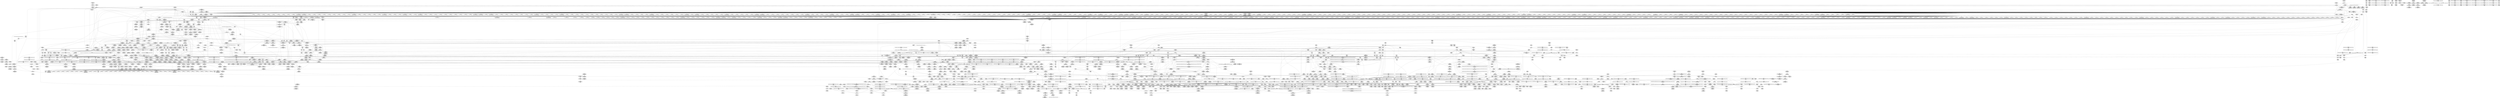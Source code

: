 digraph {
	CE0x3f25f50 [shape=record,shape=Mrecord,label="{CE0x3f25f50|nlmsg_hdr:bb|*SummSource*}"]
	CE0x3f54dc0 [shape=record,shape=Mrecord,label="{CE0x3f54dc0|_call_void_mcount()_#3|*SummSink*}"]
	CE0x3e3e830 [shape=record,shape=Mrecord,label="{CE0x3e3e830|720:_i32,_1216:_i8*,_:_CRE_245,246_}"]
	CE0x3e9a2f0 [shape=record,shape=Mrecord,label="{CE0x3e9a2f0|720:_i32,_1216:_i8*,_:_CRE_920,936_|Function::selinux_netlink_send&Arg::sk::}"]
	CE0x3f2b7b0 [shape=record,shape=Mrecord,label="{CE0x3f2b7b0|rcu_read_unlock:call3|include/linux/rcupdate.h,933}"]
	CE0x3f2c300 [shape=record,shape=Mrecord,label="{CE0x3f2c300|i64*_getelementptr_inbounds_(_4_x_i64_,_4_x_i64_*___llvm_gcov_ctr130,_i64_0,_i64_3)|*Constant*}"]
	"CONST[source:0(mediator),value:0(static)][purpose:{operation}][SnkIdx:3]"
	CE0x3e80370 [shape=record,shape=Mrecord,label="{CE0x3e80370|i64*_getelementptr_inbounds_(_6_x_i64_,_6_x_i64_*___llvm_gcov_ctr327,_i64_0,_i64_4)|*Constant*}"]
	CE0x3fe9250 [shape=record,shape=Mrecord,label="{CE0x3fe9250|rcu_lock_release:bb|*SummSink*}"]
	CE0x3e5c7d0 [shape=record,shape=Mrecord,label="{CE0x3e5c7d0|720:_i32,_1216:_i8*,_:_CRE_172,173_}"]
	CE0x3e97a70 [shape=record,shape=Mrecord,label="{CE0x3e97a70|720:_i32,_1216:_i8*,_:_CRE_856,857_}"]
	CE0x3ffe9c0 [shape=record,shape=Mrecord,label="{CE0x3ffe9c0|i64*_getelementptr_inbounds_(_4_x_i64_,_4_x_i64_*___llvm_gcov_ctr129,_i64_0,_i64_0)|*Constant*}"]
	CE0x3e98190 [shape=record,shape=Mrecord,label="{CE0x3e98190|720:_i32,_1216:_i8*,_:_CRE_862,863_}"]
	CE0x3e52bd0 [shape=record,shape=Mrecord,label="{CE0x3e52bd0|720:_i32,_1216:_i8*,_:_CRE_168,169_}"]
	CE0x3e818f0 [shape=record,shape=Mrecord,label="{CE0x3e818f0|i64_0|*Constant*}"]
	CE0x3e94af0 [shape=record,shape=Mrecord,label="{CE0x3e94af0|720:_i32,_1216:_i8*,_:_CRE_816,817_}"]
	CE0x3ea7a30 [shape=record,shape=Mrecord,label="{CE0x3ea7a30|sock_has_perm:tmp2|*LoadInst*|security/selinux/hooks.c,3964|*SummSink*}"]
	CE0x3e8f400 [shape=record,shape=Mrecord,label="{CE0x3e8f400|720:_i32,_1216:_i8*,_:_CRE_690,691_}"]
	CE0x3f2abb0 [shape=record,shape=Mrecord,label="{CE0x3f2abb0|_call_void_mcount()_#3}"]
	CE0x3ed7170 [shape=record,shape=Mrecord,label="{CE0x3ed7170|sock_has_perm:tmp12|security/selinux/hooks.c,3970}"]
	CE0x3ea03f0 [shape=record,shape=Mrecord,label="{CE0x3ea03f0|128:_i32,_216:_i8*,_:_CRE:_elem_0:default:}"]
	CE0x3ef7b90 [shape=record,shape=Mrecord,label="{CE0x3ef7b90|sock_has_perm:cleanup|*SummSink*}"]
	CE0x3e73830 [shape=record,shape=Mrecord,label="{CE0x3e73830|720:_i32,_1216:_i8*,_:_CRE_549,550_}"]
	CE0x3ea4690 [shape=record,shape=Mrecord,label="{CE0x3ea4690|selinux_nlmsg_perm:bf.clear|security/selinux/hooks.c,4729|*SummSink*}"]
	CE0x3f240d0 [shape=record,shape=Mrecord,label="{CE0x3f240d0|_ret_%struct.task_struct*_%tmp4,_!dbg_!27714|./arch/x86/include/asm/current.h,14}"]
	CE0x400acd0 [shape=record,shape=Mrecord,label="{CE0x400acd0|__rcu_read_unlock:bb|*SummSink*}"]
	CE0x3e525e0 [shape=record,shape=Mrecord,label="{CE0x3e525e0|720:_i32,_1216:_i8*,_:_CRE_163,164_}"]
	CE0x3f70c70 [shape=record,shape=Mrecord,label="{CE0x3f70c70|task_sid:tmp18|security/selinux/hooks.c,208|*SummSource*}"]
	CE0x3f343a0 [shape=record,shape=Mrecord,label="{CE0x3f343a0|rcu_lock_acquire:tmp5|include/linux/rcupdate.h,418|*SummSink*}"]
	CE0x3f63ac0 [shape=record,shape=Mrecord,label="{CE0x3f63ac0|rcu_read_lock:tmp9|include/linux/rcupdate.h,882}"]
	CE0x3ecd090 [shape=record,shape=Mrecord,label="{CE0x3ecd090|selinux_netlink_send:tobool|security/selinux/hooks.c,5070}"]
	CE0x3ec7220 [shape=record,shape=Mrecord,label="{CE0x3ec7220|i32_59|*Constant*}"]
	CE0x3e75aa0 [shape=record,shape=Mrecord,label="{CE0x3e75aa0|720:_i32,_1216:_i8*,_:_CRE_578,579_}"]
	CE0x3e9c570 [shape=record,shape=Mrecord,label="{CE0x3e9c570|720:_i32,_1216:_i8*,_:_CRE_1064,1072_|Function::selinux_netlink_send&Arg::sk::}"]
	CE0x3ebb200 [shape=record,shape=Mrecord,label="{CE0x3ebb200|selinux_netlink_send:tmp5|security/selinux/hooks.c,5070|*SummSink*}"]
	CE0x3e4cc10 [shape=record,shape=Mrecord,label="{CE0x3e4cc10|720:_i32,_1216:_i8*,_:_CRE_264,272_|Function::selinux_netlink_send&Arg::sk::}"]
	CE0x3f2d5b0 [shape=record,shape=Mrecord,label="{CE0x3f2d5b0|rcu_lock_acquire:indirectgoto}"]
	CE0x3e55ce0 [shape=record,shape=Mrecord,label="{CE0x3e55ce0|720:_i32,_1216:_i8*,_:_CRE_34,35_}"]
	CE0x3f567e0 [shape=record,shape=Mrecord,label="{CE0x3f567e0|sock_has_perm:tmp1|*SummSink*}"]
	CE0x3eda2f0 [shape=record,shape=Mrecord,label="{CE0x3eda2f0|rcu_read_lock:do.end}"]
	CE0x3f71c20 [shape=record,shape=Mrecord,label="{CE0x3f71c20|_call_void_lockdep_rcu_suspicious(i8*_getelementptr_inbounds_(_25_x_i8_,_25_x_i8_*_.str3,_i32_0,_i32_0),_i32_208,_i8*_getelementptr_inbounds_(_41_x_i8_,_41_x_i8_*_.str44,_i32_0,_i32_0))_#10,_!dbg_!27732|security/selinux/hooks.c,208|*SummSource*}"]
	CE0x3ecb7d0 [shape=record,shape=Mrecord,label="{CE0x3ecb7d0|i32_-22|*Constant*|*SummSink*}"]
	CE0x3f31f40 [shape=record,shape=Mrecord,label="{CE0x3f31f40|GLOBAL:__llvm_gcov_ctr132|Global_var:__llvm_gcov_ctr132}"]
	"CONST[source:1(input),value:2(dynamic)][purpose:{object}][SrcIdx:7]"
	CE0x3ea7aa0 [shape=record,shape=Mrecord,label="{CE0x3ea7aa0|sock_has_perm:tmp2|*LoadInst*|security/selinux/hooks.c,3964|*SummSource*}"]
	CE0x3f65b60 [shape=record,shape=Mrecord,label="{CE0x3f65b60|task_sid:tmp15|security/selinux/hooks.c,208|*SummSink*}"]
	CE0x3eeb360 [shape=record,shape=Mrecord,label="{CE0x3eeb360|sock_has_perm:retval.0}"]
	CE0x3e925c0 [shape=record,shape=Mrecord,label="{CE0x3e925c0|selinux_nlmsg_perm:err.0|*SummSink*}"]
	CE0x3ea0e30 [shape=record,shape=Mrecord,label="{CE0x3ea0e30|selinux_nlmsg_perm:tmp18|security/selinux/hooks.c,4725}"]
	CE0x3e6b000 [shape=record,shape=Mrecord,label="{CE0x3e6b000|720:_i32,_1216:_i8*,_:_CRE_263,264_}"]
	CE0x3f881c0 [shape=record,shape=Mrecord,label="{CE0x3f881c0|0:_i8,_:_GCMR_rcu_read_lock.__warned_internal_global_i8_0,_section_.data.unlikely_,_align_1:_elem_0:default:}"]
	CE0x3ee0970 [shape=record,shape=Mrecord,label="{CE0x3ee0970|task_sid:task|Function::task_sid&Arg::task::|*SummSource*}"]
	CE0x3e80680 [shape=record,shape=Mrecord,label="{CE0x3e80680|i64*_getelementptr_inbounds_(_6_x_i64_,_6_x_i64_*___llvm_gcov_ctr327,_i64_0,_i64_4)|*Constant*|*SummSink*}"]
	CE0x3f393a0 [shape=record,shape=Mrecord,label="{CE0x3f393a0|rcu_read_unlock:tobool1|include/linux/rcupdate.h,933}"]
	CE0x3f2e7d0 [shape=record,shape=Mrecord,label="{CE0x3f2e7d0|rcu_read_unlock:tmp10|include/linux/rcupdate.h,933|*SummSource*}"]
	CE0x3e5ff30 [shape=record,shape=Mrecord,label="{CE0x3e5ff30|720:_i32,_1216:_i8*,_:_CRE_395,396_}"]
	CE0x3f688b0 [shape=record,shape=Mrecord,label="{CE0x3f688b0|rcu_read_lock:tmp3|*SummSink*}"]
	CE0x3eec4a0 [shape=record,shape=Mrecord,label="{CE0x3eec4a0|sock_has_perm:tmp19|security/selinux/hooks.c,3977|*SummSource*}"]
	CE0x3e77000 [shape=record,shape=Mrecord,label="{CE0x3e77000|720:_i32,_1216:_i8*,_:_CRE_596,597_}"]
	CE0x3e672b0 [shape=record,shape=Mrecord,label="{CE0x3e672b0|selinux_netlink_send:return|*SummSink*}"]
	CE0x3e621a0 [shape=record,shape=Mrecord,label="{CE0x3e621a0|720:_i32,_1216:_i8*,_:_CRE_424,428_|Function::selinux_netlink_send&Arg::sk::}"]
	CE0x3e8fd80 [shape=record,shape=Mrecord,label="{CE0x3e8fd80|720:_i32,_1216:_i8*,_:_CRE_698,699_}"]
	CE0x3f24cc0 [shape=record,shape=Mrecord,label="{CE0x3f24cc0|selinux_nlmsg_perm:err.3|*SummSink*}"]
	CE0x3ec3850 [shape=record,shape=Mrecord,label="{CE0x3ec3850|GLOBAL:selinux_enforcing|Global_var:selinux_enforcing|*SummSource*}"]
	CE0x3f58f10 [shape=record,shape=Mrecord,label="{CE0x3f58f10|cred_sid:tmp3|*SummSink*}"]
	CE0x4002130 [shape=record,shape=Mrecord,label="{CE0x4002130|__rcu_read_unlock:tmp|*SummSink*}"]
	CE0x3eaeae0 [shape=record,shape=Mrecord,label="{CE0x3eaeae0|sock_has_perm:sid|security/selinux/hooks.c,3969}"]
	CE0x3e969d0 [shape=record,shape=Mrecord,label="{CE0x3e969d0|720:_i32,_1216:_i8*,_:_CRE_842,843_}"]
	CE0x3e99b80 [shape=record,shape=Mrecord,label="{CE0x3e99b80|720:_i32,_1216:_i8*,_:_CRE_896,900_|Function::selinux_netlink_send&Arg::sk::}"]
	CE0x3e79a60 [shape=record,shape=Mrecord,label="{CE0x3e79a60|720:_i32,_1216:_i8*,_:_CRE_663,664_}"]
	CE0x3e63820 [shape=record,shape=Mrecord,label="{CE0x3e63820|720:_i32,_1216:_i8*,_:_CRE_496,512_|Function::selinux_netlink_send&Arg::sk::}"]
	CE0x3f539e0 [shape=record,shape=Mrecord,label="{CE0x3f539e0|COLLAPSED:_GCMRE___llvm_gcov_ctr127_internal_global_11_x_i64_zeroinitializer:_elem_0:default:}"]
	CE0x3f11bb0 [shape=record,shape=Mrecord,label="{CE0x3f11bb0|rcu_read_lock:land.lhs.true|*SummSource*}"]
	CE0x3ea9de0 [shape=record,shape=Mrecord,label="{CE0x3ea9de0|sock_has_perm:cmp|security/selinux/hooks.c,3969}"]
	CE0x3e975b0 [shape=record,shape=Mrecord,label="{CE0x3e975b0|720:_i32,_1216:_i8*,_:_CRE_852,853_}"]
	CE0x3ec2120 [shape=record,shape=Mrecord,label="{CE0x3ec2120|selinux_nlmsg_perm:sk|Function::selinux_nlmsg_perm&Arg::sk::|*SummSink*}"]
	CE0x3fec400 [shape=record,shape=Mrecord,label="{CE0x3fec400|__preempt_count_sub:do.end}"]
	CE0x3ee6310 [shape=record,shape=Mrecord,label="{CE0x3ee6310|sock_has_perm:u2|security/selinux/hooks.c,3974|*SummSource*}"]
	CE0x3e50ad0 [shape=record,shape=Mrecord,label="{CE0x3e50ad0|720:_i32,_1216:_i8*,_:_CRE_89,90_}"]
	CE0x3e768e0 [shape=record,shape=Mrecord,label="{CE0x3e768e0|720:_i32,_1216:_i8*,_:_CRE_590,591_}"]
	CE0x3ee4f30 [shape=record,shape=Mrecord,label="{CE0x3ee4f30|sock_has_perm:u|security/selinux/hooks.c,3973|*SummSource*}"]
	CE0x3f32320 [shape=record,shape=Mrecord,label="{CE0x3f32320|rcu_lock_acquire:tmp3|*SummSink*}"]
	CE0x3e92c00 [shape=record,shape=Mrecord,label="{CE0x3e92c00|i64*_getelementptr_inbounds_(_20_x_i64_,_20_x_i64_*___llvm_gcov_ctr325,_i64_0,_i64_13)|*Constant*}"]
	CE0x3e786b0 [shape=record,shape=Mrecord,label="{CE0x3e786b0|720:_i32,_1216:_i8*,_:_CRE_640,644_|Function::selinux_netlink_send&Arg::sk::}"]
	CE0x3f25340 [shape=record,shape=Mrecord,label="{CE0x3f25340|i64*_getelementptr_inbounds_(_20_x_i64_,_20_x_i64_*___llvm_gcov_ctr325,_i64_0,_i64_19)|*Constant*|*SummSource*}"]
	CE0x3ecd100 [shape=record,shape=Mrecord,label="{CE0x3ecd100|selinux_netlink_send:tobool|security/selinux/hooks.c,5070|*SummSource*}"]
	CE0x3e97940 [shape=record,shape=Mrecord,label="{CE0x3e97940|720:_i32,_1216:_i8*,_:_CRE_855,856_}"]
	CE0x3f56700 [shape=record,shape=Mrecord,label="{CE0x3f56700|sock_has_perm:tmp1}"]
	CE0x401b4d0 [shape=record,shape=Mrecord,label="{CE0x401b4d0|_call_void_asm_addl_$1,_%gs:$0_,_*m,ri,*m,_dirflag_,_fpsr_,_flags_(i32*___preempt_count,_i32_%val,_i32*___preempt_count)_#3,_!dbg_!27714,_!srcloc_!27717|./arch/x86/include/asm/preempt.h,72|*SummSource*}"]
	CE0x3f20c90 [shape=record,shape=Mrecord,label="{CE0x3f20c90|i64*_getelementptr_inbounds_(_20_x_i64_,_20_x_i64_*___llvm_gcov_ctr325,_i64_0,_i64_17)|*Constant*|*SummSink*}"]
	CE0x3ec7930 [shape=record,shape=Mrecord,label="{CE0x3ec7930|task_sid:task|Function::task_sid&Arg::task::}"]
	CE0x3e90700 [shape=record,shape=Mrecord,label="{CE0x3e90700|720:_i32,_1216:_i8*,_:_CRE_706,707_}"]
	CE0x3ec4cb0 [shape=record,shape=Mrecord,label="{CE0x3ec4cb0|selinux_netlink_send:tmp7|security/selinux/hooks.c,5071}"]
	CE0x3e949c0 [shape=record,shape=Mrecord,label="{CE0x3e949c0|720:_i32,_1216:_i8*,_:_CRE_815,816_}"]
	CE0x3f2d360 [shape=record,shape=Mrecord,label="{CE0x3f2d360|__rcu_read_lock:tmp2|*SummSink*}"]
	CE0x3eaffe0 [shape=record,shape=Mrecord,label="{CE0x3eaffe0|selinux_nlmsg_perm:tobool9|security/selinux/hooks.c,4730|*SummSink*}"]
	CE0x3f2f3b0 [shape=record,shape=Mrecord,label="{CE0x3f2f3b0|rcu_read_unlock:do.body}"]
	CE0x3ee3a20 [shape=record,shape=Mrecord,label="{CE0x3ee3a20|8:_%struct.sock*,_:_SCME_50,51_}"]
	CE0x3f6f3b0 [shape=record,shape=Mrecord,label="{CE0x3f6f3b0|i32_208|*Constant*}"]
	CE0x3f6b2f0 [shape=record,shape=Mrecord,label="{CE0x3f6b2f0|i64*_getelementptr_inbounds_(_2_x_i64_,_2_x_i64_*___llvm_gcov_ctr131,_i64_0,_i64_0)|*Constant*|*SummSink*}"]
	CE0x3f1d370 [shape=record,shape=Mrecord,label="{CE0x3f1d370|_call_void_mcount()_#3|*SummSource*}"]
	CE0x3e3f2e0 [shape=record,shape=Mrecord,label="{CE0x3e3f2e0|720:_i32,_1216:_i8*,_:_CRE_254,255_}"]
	CE0x4004250 [shape=record,shape=Mrecord,label="{CE0x4004250|rcu_lock_release:indirectgoto}"]
	CE0x3f76c30 [shape=record,shape=Mrecord,label="{CE0x3f76c30|i64*_getelementptr_inbounds_(_13_x_i64_,_13_x_i64_*___llvm_gcov_ctr126,_i64_0,_i64_9)|*Constant*}"]
	CE0x3f49100 [shape=record,shape=Mrecord,label="{CE0x3f49100|sock_has_perm:tmp10|security/selinux/hooks.c,3969}"]
	CE0x3ee7420 [shape=record,shape=Mrecord,label="{CE0x3ee7420|selinux_nlmsg_perm:tmp20|security/selinux/hooks.c,4725|*SummSink*}"]
	CE0x3f28080 [shape=record,shape=Mrecord,label="{CE0x3f28080|sock_has_perm:sk|Function::sock_has_perm&Arg::sk::|*SummSource*}"]
	CE0x3e97220 [shape=record,shape=Mrecord,label="{CE0x3e97220|720:_i32,_1216:_i8*,_:_CRE_849,850_}"]
	CE0x3e5e720 [shape=record,shape=Mrecord,label="{CE0x3e5e720|selinux_nlmsg_perm:sclass6|security/selinux/hooks.c,4729|*SummSource*}"]
	CE0x3f24950 [shape=record,shape=Mrecord,label="{CE0x3f24950|selinux_nlmsg_perm:err.3}"]
	CE0x3eda160 [shape=record,shape=Mrecord,label="{CE0x3eda160|rcu_read_lock:land.lhs.true2}"]
	CE0x3fe9900 [shape=record,shape=Mrecord,label="{CE0x3fe9900|i64*_getelementptr_inbounds_(_4_x_i64_,_4_x_i64_*___llvm_gcov_ctr129,_i64_0,_i64_3)|*Constant*|*SummSink*}"]
	CE0x3e54780 [shape=record,shape=Mrecord,label="{CE0x3e54780|selinux_nlmsg_perm:cmp|security/selinux/hooks.c,4717|*SummSource*}"]
	CE0x3eeaad0 [shape=record,shape=Mrecord,label="{CE0x3eeaad0|avc_has_perm:auditdata|Function::avc_has_perm&Arg::auditdata::}"]
	CE0x3ee7e20 [shape=record,shape=Mrecord,label="{CE0x3ee7e20|selinux_nlmsg_perm:tmp3|security/selinux/hooks.c,4715|*SummSink*}"]
	CE0x3e4d530 [shape=record,shape=Mrecord,label="{CE0x3e4d530|720:_i32,_1216:_i8*,_:_CRE_328,336_|Function::selinux_netlink_send&Arg::sk::}"]
	CE0x3eb06c0 [shape=record,shape=Mrecord,label="{CE0x3eb06c0|selinux_nlmsg_perm:tmp24|security/selinux/hooks.c,4730|*SummSink*}"]
	"CONST[source:2(external),value:2(dynamic)][purpose:{subject}][SrcIdx:8]"
	CE0x3e66690 [shape=record,shape=Mrecord,label="{CE0x3e66690|GLOBAL:selinux_nlmsg_lookup|*Constant*|*SummSink*}"]
	CE0x3e76ed0 [shape=record,shape=Mrecord,label="{CE0x3e76ed0|720:_i32,_1216:_i8*,_:_CRE_595,596_}"]
	CE0x3eca690 [shape=record,shape=Mrecord,label="{CE0x3eca690|selinux_nlmsg_perm:tmp1}"]
	CE0x3fe6d60 [shape=record,shape=Mrecord,label="{CE0x3fe6d60|__rcu_read_lock:tmp3|*SummSource*}"]
	CE0x4016890 [shape=record,shape=Mrecord,label="{CE0x4016890|__rcu_read_unlock:tmp3|*SummSource*}"]
	CE0x3e45ec0 [shape=record,shape=Mrecord,label="{CE0x3e45ec0|720:_i32,_1216:_i8*,_:_CRE_71,72_}"]
	CE0x3ebb820 [shape=record,shape=Mrecord,label="{CE0x3ebb820|i64*_getelementptr_inbounds_(_6_x_i64_,_6_x_i64_*___llvm_gcov_ctr324,_i64_0,_i64_3)|*Constant*|*SummSink*}"]
	CE0x3f70060 [shape=record,shape=Mrecord,label="{CE0x3f70060|task_sid:tmp20|security/selinux/hooks.c,208|*SummSink*}"]
	CE0x3e506f0 [shape=record,shape=Mrecord,label="{CE0x3e506f0|GLOBAL:__llvm_gcov_ctr325|Global_var:__llvm_gcov_ctr325|*SummSink*}"]
	CE0x3eb0870 [shape=record,shape=Mrecord,label="{CE0x3eb0870|i64_9|*Constant*|*SummSource*}"]
	CE0x3e6a870 [shape=record,shape=Mrecord,label="{CE0x3e6a870|rcu_read_unlock:if.end}"]
	CE0x3f21090 [shape=record,shape=Mrecord,label="{CE0x3f21090|selinux_nlmsg_perm:tmp43|security/selinux/hooks.c,4737}"]
	CE0x3f43cd0 [shape=record,shape=Mrecord,label="{CE0x3f43cd0|rcu_lock_release:tmp4|include/linux/rcupdate.h,423}"]
	CE0x3ff6e20 [shape=record,shape=Mrecord,label="{CE0x3ff6e20|__preempt_count_add:tmp1|*SummSink*}"]
	CE0x3e9e9b0 [shape=record,shape=Mrecord,label="{CE0x3e9e9b0|720:_i32,_1216:_i8*,_:_CRE_1192,1196_|Function::selinux_netlink_send&Arg::sk::}"]
	CE0x401b460 [shape=record,shape=Mrecord,label="{CE0x401b460|_call_void_asm_addl_$1,_%gs:$0_,_*m,ri,*m,_dirflag_,_fpsr_,_flags_(i32*___preempt_count,_i32_%val,_i32*___preempt_count)_#3,_!dbg_!27714,_!srcloc_!27717|./arch/x86/include/asm/preempt.h,72}"]
	CE0x3e6a8e0 [shape=record,shape=Mrecord,label="{CE0x3e6a8e0|720:_i32,_1216:_i8*,_:_CRE_312,316_|Function::selinux_netlink_send&Arg::sk::}"]
	CE0x3e64990 [shape=record,shape=Mrecord,label="{CE0x3e64990|i32_-22|*Constant*}"]
	CE0x3f127f0 [shape=record,shape=Mrecord,label="{CE0x3f127f0|rcu_lock_release:tmp3|*SummSink*}"]
	CE0x3f493f0 [shape=record,shape=Mrecord,label="{CE0x3f493f0|sock_has_perm:tmp10|security/selinux/hooks.c,3969|*SummSink*}"]
	CE0x3e64a90 [shape=record,shape=Mrecord,label="{CE0x3e64a90|selinux_nlmsg_perm:tmp13|security/selinux/hooks.c,4724}"]
	CE0x3e69950 [shape=record,shape=Mrecord,label="{CE0x3e69950|720:_i32,_1216:_i8*,_:_CRE_86,87_}"]
	CE0x3e71720 [shape=record,shape=Mrecord,label="{CE0x3e71720|720:_i32,_1216:_i8*,_:_CRE_368,369_}"]
	CE0x3e65e10 [shape=record,shape=Mrecord,label="{CE0x3e65e10|720:_i32,_1216:_i8*,_:_CRE_8,12_|Function::selinux_netlink_send&Arg::sk::}"]
	CE0x3e5c190 [shape=record,shape=Mrecord,label="{CE0x3e5c190|i64_6|*Constant*}"]
	CE0x3f54400 [shape=record,shape=Mrecord,label="{CE0x3f54400|8:_%struct.sock*,_:_SCME_35,36_}"]
	CE0x3e803e0 [shape=record,shape=Mrecord,label="{CE0x3e803e0|i64*_getelementptr_inbounds_(_6_x_i64_,_6_x_i64_*___llvm_gcov_ctr327,_i64_0,_i64_4)|*Constant*|*SummSource*}"]
	CE0x3f2e3a0 [shape=record,shape=Mrecord,label="{CE0x3f2e3a0|_call_void___preempt_count_add(i32_1)_#10,_!dbg_!27711|include/linux/rcupdate.h,239}"]
	CE0x3f66d90 [shape=record,shape=Mrecord,label="{CE0x3f66d90|task_sid:tmp9|security/selinux/hooks.c,208|*SummSource*}"]
	CE0x3eb59f0 [shape=record,shape=Mrecord,label="{CE0x3eb59f0|selinux_netlink_send:tmp3|security/selinux/hooks.c,5070|*SummSource*}"]
	CE0x3e7e500 [shape=record,shape=Mrecord,label="{CE0x3e7e500|nlmsg_hdr:skb|Function::nlmsg_hdr&Arg::skb::|*SummSource*}"]
	CE0x3e99fc0 [shape=record,shape=Mrecord,label="{CE0x3e99fc0|720:_i32,_1216:_i8*,_:_CRE_904,912_|Function::selinux_netlink_send&Arg::sk::}"]
	CE0x3e66f70 [shape=record,shape=Mrecord,label="{CE0x3e66f70|720:_i32,_1216:_i8*,_:_CRE_97,98_}"]
	CE0x3eb2a50 [shape=record,shape=Mrecord,label="{CE0x3eb2a50|selinux_nlmsg_perm:tmp36|security/selinux/hooks.c,4735|*SummSink*}"]
	CE0x3f63070 [shape=record,shape=Mrecord,label="{CE0x3f63070|task_sid:tmp3|*SummSink*}"]
	CE0x3f4d840 [shape=record,shape=Mrecord,label="{CE0x3f4d840|i32_77|*Constant*|*SummSource*}"]
	CE0x3e95a60 [shape=record,shape=Mrecord,label="{CE0x3e95a60|720:_i32,_1216:_i8*,_:_CRE_829,830_}"]
	CE0x3feb610 [shape=record,shape=Mrecord,label="{CE0x3feb610|__preempt_count_sub:do.end|*SummSource*}"]
	CE0x3eb7d70 [shape=record,shape=Mrecord,label="{CE0x3eb7d70|4:_i16,_:_CRE_6,8_|*MultipleSource*|security/selinux/hooks.c,4723|security/selinux/hooks.c,4721}"]
	CE0x3ef4460 [shape=record,shape=Mrecord,label="{CE0x3ef4460|i64*_getelementptr_inbounds_(_6_x_i64_,_6_x_i64_*___llvm_gcov_ctr327,_i64_0,_i64_0)|*Constant*|*SummSource*}"]
	CE0x3e5ead0 [shape=record,shape=Mrecord,label="{CE0x3e5ead0|GLOBAL:printk|*Constant*}"]
	CE0x3e762f0 [shape=record,shape=Mrecord,label="{CE0x3e762f0|720:_i32,_1216:_i8*,_:_CRE_585,586_}"]
	CE0x3f54c40 [shape=record,shape=Mrecord,label="{CE0x3f54c40|_call_void_mcount()_#3|*SummSource*}"]
	CE0x3f49270 [shape=record,shape=Mrecord,label="{CE0x3f49270|sock_has_perm:tmp10|security/selinux/hooks.c,3969|*SummSource*}"]
	CE0x3f5b700 [shape=record,shape=Mrecord,label="{CE0x3f5b700|_call_void_rcu_read_lock()_#10,_!dbg_!27712|security/selinux/hooks.c,207}"]
	"CONST[source:0(mediator),value:2(dynamic)][purpose:{object}][SnkIdx:1]"
	CE0x3ee9a80 [shape=record,shape=Mrecord,label="{CE0x3ee9a80|avc_has_perm:ssid|Function::avc_has_perm&Arg::ssid::|*SummSink*}"]
	CE0x3ec2230 [shape=record,shape=Mrecord,label="{CE0x3ec2230|_ret_i32_%err.3,_!dbg_!27764|security/selinux/hooks.c,4742}"]
	CE0x3f213f0 [shape=record,shape=Mrecord,label="{CE0x3f213f0|selinux_nlmsg_perm:tmp43|security/selinux/hooks.c,4737|*SummSource*}"]
	CE0x400bb80 [shape=record,shape=Mrecord,label="{CE0x400bb80|i64*_getelementptr_inbounds_(_4_x_i64_,_4_x_i64_*___llvm_gcov_ctr135,_i64_0,_i64_3)|*Constant*|*SummSink*}"]
	CE0x3f306e0 [shape=record,shape=Mrecord,label="{CE0x3f306e0|i64*_getelementptr_inbounds_(_11_x_i64_,_11_x_i64_*___llvm_gcov_ctr132,_i64_0,_i64_1)|*Constant*|*SummSource*}"]
	CE0x3e71260 [shape=record,shape=Mrecord,label="{CE0x3e71260|720:_i32,_1216:_i8*,_:_CRE_364,365_}"]
	CE0x3e57510 [shape=record,shape=Mrecord,label="{CE0x3e57510|720:_i32,_1216:_i8*,_:_CRE_40,48_|Function::selinux_netlink_send&Arg::sk::}"]
	CE0x3e79210 [shape=record,shape=Mrecord,label="{CE0x3e79210|720:_i32,_1216:_i8*,_:_CRE_656,657_}"]
	CE0x3f15e50 [shape=record,shape=Mrecord,label="{CE0x3f15e50|rcu_read_lock:tmp10|include/linux/rcupdate.h,882|*SummSource*}"]
	CE0x4032580 [shape=record,shape=Mrecord,label="{CE0x4032580|__preempt_count_add:tmp|*SummSink*}"]
	CE0x3e71be0 [shape=record,shape=Mrecord,label="{CE0x3e71be0|720:_i32,_1216:_i8*,_:_CRE_372,373_}"]
	CE0x3ed8f00 [shape=record,shape=Mrecord,label="{CE0x3ed8f00|8:_%struct.sock*,_:_SCME_16,18_|*MultipleSource*|security/selinux/hooks.c, 3966|security/selinux/hooks.c,3966|security/selinux/hooks.c,3966}"]
	CE0x3f74db0 [shape=record,shape=Mrecord,label="{CE0x3f74db0|task_sid:tmp27|security/selinux/hooks.c,208|*SummSink*}"]
	CE0x3e70490 [shape=record,shape=Mrecord,label="{CE0x3e70490|selinux_netlink_send:tmp3|security/selinux/hooks.c,5070}"]
	CE0x3ed8480 [shape=record,shape=Mrecord,label="{CE0x3ed8480|i64*_getelementptr_inbounds_(_4_x_i64_,_4_x_i64_*___llvm_gcov_ctr128,_i64_0,_i64_1)|*Constant*|*SummSink*}"]
	CE0x3e51c60 [shape=record,shape=Mrecord,label="{CE0x3e51c60|720:_i32,_1216:_i8*,_:_CRE_155,156_}"]
	CE0x3e70970 [shape=record,shape=Mrecord,label="{CE0x3e70970|720:_i32,_1216:_i8*,_:_CRE_356,357_}"]
	CE0x3e7ae90 [shape=record,shape=Mrecord,label="{CE0x3e7ae90|720:_i32,_1216:_i8*,_:_CRE_680,681_}"]
	CE0x3e66280 [shape=record,shape=Mrecord,label="{CE0x3e66280|selinux_nlmsg_perm:tmp12|security/selinux/hooks.c,4723|*SummSink*}"]
	CE0x4019e50 [shape=record,shape=Mrecord,label="{CE0x4019e50|__preempt_count_add:do.end}"]
	CE0x3e5ac70 [shape=record,shape=Mrecord,label="{CE0x3e5ac70|720:_i32,_1216:_i8*,_:_CRE_118,119_}"]
	CE0x3e4eb70 [shape=record,shape=Mrecord,label="{CE0x3e4eb70|720:_i32,_1216:_i8*,_:_CRE_214,215_}"]
	CE0x3ff8b70 [shape=record,shape=Mrecord,label="{CE0x3ff8b70|__rcu_read_unlock:bb|*SummSource*}"]
	CE0x3e96e90 [shape=record,shape=Mrecord,label="{CE0x3e96e90|720:_i32,_1216:_i8*,_:_CRE_846,847_}"]
	CE0x3e90240 [shape=record,shape=Mrecord,label="{CE0x3e90240|720:_i32,_1216:_i8*,_:_CRE_702,703_}"]
	CE0x3eec320 [shape=record,shape=Mrecord,label="{CE0x3eec320|sock_has_perm:tmp19|security/selinux/hooks.c,3977}"]
	CE0x3f67840 [shape=record,shape=Mrecord,label="{CE0x3f67840|rcu_lock_acquire:entry}"]
	CE0x3e622d0 [shape=record,shape=Mrecord,label="{CE0x3e622d0|720:_i32,_1216:_i8*,_:_CRE_428,432_|Function::selinux_netlink_send&Arg::sk::}"]
	CE0x3f75870 [shape=record,shape=Mrecord,label="{CE0x3f75870|GLOBAL:cred_sid|*Constant*|*SummSink*}"]
	CE0x3e61e10 [shape=record,shape=Mrecord,label="{CE0x3e61e10|720:_i32,_1216:_i8*,_:_CRE_421,422_}"]
	CE0x3f5cba0 [shape=record,shape=Mrecord,label="{CE0x3f5cba0|sock_has_perm:tmp3|security/selinux/hooks.c,3964|*SummSink*}"]
	CE0x3e9fb30 [shape=record,shape=Mrecord,label="{CE0x3e9fb30|720:_i32,_1216:_i8*,_:_CRE_1248,1256_|Function::selinux_netlink_send&Arg::sk::}"]
	CE0x3f3c3b0 [shape=record,shape=Mrecord,label="{CE0x3f3c3b0|rcu_lock_acquire:tmp2|*SummSource*}"]
	CE0x3e4bd80 [shape=record,shape=Mrecord,label="{CE0x3e4bd80|720:_i32,_1216:_i8*,_:_CRE_718,719_}"]
	CE0x3e692b0 [shape=record,shape=Mrecord,label="{CE0x3e692b0|720:_i32,_1216:_i8*,_:_CRE_100,101_}"]
	CE0x3e761c0 [shape=record,shape=Mrecord,label="{CE0x3e761c0|720:_i32,_1216:_i8*,_:_CRE_584,585_}"]
	CE0x3e98c40 [shape=record,shape=Mrecord,label="{CE0x3e98c40|720:_i32,_1216:_i8*,_:_CRE_871,872_}"]
	CE0x3e7f660 [shape=record,shape=Mrecord,label="{CE0x3e7f660|selinux_nlmsg_perm:call|security/selinux/hooks.c,4721}"]
	CE0x3e46230 [shape=record,shape=Mrecord,label="{CE0x3e46230|720:_i32,_1216:_i8*,_:_CRE_76,77_}"]
	CE0x3e73bc0 [shape=record,shape=Mrecord,label="{CE0x3e73bc0|720:_i32,_1216:_i8*,_:_CRE_552,553_}"]
	CE0x3eaeec0 [shape=record,shape=Mrecord,label="{CE0x3eaeec0|selinux_nlmsg_perm:tmp5|security/selinux/hooks.c,4717|*SummSource*}"]
	CE0x3f6d9d0 [shape=record,shape=Mrecord,label="{CE0x3f6d9d0|rcu_read_lock:tmp4|include/linux/rcupdate.h,882|*SummSource*}"]
	CE0x3eb08e0 [shape=record,shape=Mrecord,label="{CE0x3eb08e0|i64_9|*Constant*|*SummSink*}"]
	CE0x3e98650 [shape=record,shape=Mrecord,label="{CE0x3e98650|720:_i32,_1216:_i8*,_:_CRE_866,867_}"]
	CE0x3f32430 [shape=record,shape=Mrecord,label="{CE0x3f32430|_call_void_mcount()_#3}"]
	CE0x3f63940 [shape=record,shape=Mrecord,label="{CE0x3f63940|i64_5|*Constant*}"]
	CE0x3f70460 [shape=record,shape=Mrecord,label="{CE0x3f70460|task_sid:tmp21|security/selinux/hooks.c,208|*SummSink*}"]
	CE0x3f19610 [shape=record,shape=Mrecord,label="{CE0x3f19610|8:_%struct.sock*,_:_SCME_27,28_}"]
	CE0x3e9d6f0 [shape=record,shape=Mrecord,label="{CE0x3e9d6f0|720:_i32,_1216:_i8*,_:_CRE_1152,1153_}"]
	CE0x3f2c1a0 [shape=record,shape=Mrecord,label="{CE0x3f2c1a0|%struct.lockdep_map*_null|*Constant*}"]
	CE0x3f6daa0 [shape=record,shape=Mrecord,label="{CE0x3f6daa0|rcu_read_lock:tmp4|include/linux/rcupdate.h,882|*SummSink*}"]
	CE0x3f703f0 [shape=record,shape=Mrecord,label="{CE0x3f703f0|task_sid:tmp21|security/selinux/hooks.c,208|*SummSource*}"]
	CE0x3fef4f0 [shape=record,shape=Mrecord,label="{CE0x3fef4f0|i32_1|*Constant*}"]
	CE0x3e69820 [shape=record,shape=Mrecord,label="{CE0x3e69820|720:_i32,_1216:_i8*,_:_CRE_85,86_}"]
	CE0x3eb54f0 [shape=record,shape=Mrecord,label="{CE0x3eb54f0|selinux_netlink_send:tobool|security/selinux/hooks.c,5070|*SummSink*}"]
	CE0x3f4a700 [shape=record,shape=Mrecord,label="{CE0x3f4a700|sock_has_perm:tmp15|security/selinux/hooks.c,3974|*SummSource*}"]
	CE0x3f3a820 [shape=record,shape=Mrecord,label="{CE0x3f3a820|_call_void_rcu_lock_release(%struct.lockdep_map*_rcu_lock_map)_#10,_!dbg_!27733|include/linux/rcupdate.h,935|*SummSource*}"]
	CE0x3f76620 [shape=record,shape=Mrecord,label="{CE0x3f76620|i8*_getelementptr_inbounds_(_41_x_i8_,_41_x_i8_*_.str44,_i32_0,_i32_0)|*Constant*}"]
	CE0x3f75340 [shape=record,shape=Mrecord,label="{CE0x3f75340|task_sid:call7|security/selinux/hooks.c,208|*SummSink*}"]
	CE0x3eae8f0 [shape=record,shape=Mrecord,label="{CE0x3eae8f0|i32_2|*Constant*|*SummSource*}"]
	CE0x3ff1b10 [shape=record,shape=Mrecord,label="{CE0x3ff1b10|rcu_lock_acquire:tmp1|*SummSink*}"]
	CE0x3e59a60 [shape=record,shape=Mrecord,label="{CE0x3e59a60|i64_0|*Constant*|*SummSink*}"]
	CE0x3e4dcf0 [shape=record,shape=Mrecord,label="{CE0x3e4dcf0|720:_i32,_1216:_i8*,_:_CRE_354,355_}"]
	CE0x3f49f50 [shape=record,shape=Mrecord,label="{CE0x3f49f50|sock_has_perm:u2|security/selinux/hooks.c,3974|*SummSink*}"]
	CE0x3e96d60 [shape=record,shape=Mrecord,label="{CE0x3e96d60|720:_i32,_1216:_i8*,_:_CRE_845,846_}"]
	CE0x3ea9bb0 [shape=record,shape=Mrecord,label="{CE0x3ea9bb0|GLOBAL:__llvm_gcov_ctr126|Global_var:__llvm_gcov_ctr126}"]
	CE0x3e94d50 [shape=record,shape=Mrecord,label="{CE0x3e94d50|720:_i32,_1216:_i8*,_:_CRE_818,819_}"]
	CE0x3f19470 [shape=record,shape=Mrecord,label="{CE0x3f19470|GLOBAL:rcu_read_lock|*Constant*|*SummSink*}"]
	CE0x4000160 [shape=record,shape=Mrecord,label="{CE0x4000160|__preempt_count_add:tmp5|./arch/x86/include/asm/preempt.h,72|*SummSink*}"]
	CE0x3e661f0 [shape=record,shape=Mrecord,label="{CE0x3e661f0|selinux_nlmsg_perm:tmp12|security/selinux/hooks.c,4723|*SummSource*}"]
	CE0x3ef3130 [shape=record,shape=Mrecord,label="{CE0x3ef3130|selinux_nlmsg_perm:tmp20|security/selinux/hooks.c,4725}"]
	CE0x3ea9730 [shape=record,shape=Mrecord,label="{CE0x3ea9730|i64_56|*Constant*}"]
	CE0x3f61390 [shape=record,shape=Mrecord,label="{CE0x3f61390|i64*_getelementptr_inbounds_(_2_x_i64_,_2_x_i64_*___llvm_gcov_ctr131,_i64_0,_i64_1)|*Constant*|*SummSink*}"]
	CE0x3e75120 [shape=record,shape=Mrecord,label="{CE0x3e75120|720:_i32,_1216:_i8*,_:_CRE_570,571_}"]
	CE0x3e66180 [shape=record,shape=Mrecord,label="{CE0x3e66180|selinux_nlmsg_perm:tmp12|security/selinux/hooks.c,4723}"]
	CE0x3f6a810 [shape=record,shape=Mrecord,label="{CE0x3f6a810|_call_void___rcu_read_lock()_#10,_!dbg_!27710|include/linux/rcupdate.h,879|*SummSource*}"]
	CE0x3e71130 [shape=record,shape=Mrecord,label="{CE0x3e71130|720:_i32,_1216:_i8*,_:_CRE_363,364_}"]
	CE0x3e6d230 [shape=record,shape=Mrecord,label="{CE0x3e6d230|selinux_netlink_send:call|security/selinux/hooks.c,5069|*SummSource*}"]
	CE0x3ee8020 [shape=record,shape=Mrecord,label="{CE0x3ee8020|i32_9|*Constant*}"]
	CE0x40028d0 [shape=record,shape=Mrecord,label="{CE0x40028d0|i64*_getelementptr_inbounds_(_4_x_i64_,_4_x_i64_*___llvm_gcov_ctr134,_i64_0,_i64_2)|*Constant*|*SummSource*}"]
	CE0x3ef85e0 [shape=record,shape=Mrecord,label="{CE0x3ef85e0|get_current:tmp|*SummSink*}"]
	CE0x3f56c60 [shape=record,shape=Mrecord,label="{CE0x3f56c60|sock_has_perm:tmp20|security/selinux/hooks.c,3977|*SummSink*}"]
	CE0x3fea340 [shape=record,shape=Mrecord,label="{CE0x3fea340|__rcu_read_lock:tmp|*SummSource*}"]
	CE0x3f283b0 [shape=record,shape=Mrecord,label="{CE0x3f283b0|sock_has_perm:perms|Function::sock_has_perm&Arg::perms::}"]
	CE0x3f2e000 [shape=record,shape=Mrecord,label="{CE0x3f2e000|rcu_read_unlock:tmp15|include/linux/rcupdate.h,933|*SummSink*}"]
	CE0x3f4a3e0 [shape=record,shape=Mrecord,label="{CE0x3f4a3e0|sock_has_perm:net3|security/selinux/hooks.c,3974|*SummSink*}"]
	CE0x3f479b0 [shape=record,shape=Mrecord,label="{CE0x3f479b0|rcu_lock_acquire:bb|*SummSink*}"]
	CE0x3e6a370 [shape=record,shape=Mrecord,label="{CE0x3e6a370|rcu_read_unlock:tmp1}"]
	CE0x3ef9e20 [shape=record,shape=Mrecord,label="{CE0x3ef9e20|selinux_nlmsg_perm:call8|security/selinux/hooks.c,4726|*SummSource*}"]
	CE0x3e81470 [shape=record,shape=Mrecord,label="{CE0x3e81470|720:_i32,_1216:_i8*,_:_CRE_92,93_}"]
	CE0x401add0 [shape=record,shape=Mrecord,label="{CE0x401add0|__preempt_count_sub:entry|*SummSink*}"]
	CE0x3e59380 [shape=record,shape=Mrecord,label="{CE0x3e59380|selinux_netlink_send:tmp}"]
	CE0x3e59580 [shape=record,shape=Mrecord,label="{CE0x3e59580|GLOBAL:__llvm_gcov_ctr324|Global_var:__llvm_gcov_ctr324}"]
	CE0x3ef5420 [shape=record,shape=Mrecord,label="{CE0x3ef5420|task_sid:tmp2}"]
	CE0x3e52f70 [shape=record,shape=Mrecord,label="{CE0x3e52f70|selinux_netlink_send:return}"]
	CE0x400ad40 [shape=record,shape=Mrecord,label="{CE0x400ad40|i64*_getelementptr_inbounds_(_4_x_i64_,_4_x_i64_*___llvm_gcov_ctr134,_i64_0,_i64_0)|*Constant*}"]
	CE0x3f3eb40 [shape=record,shape=Mrecord,label="{CE0x3f3eb40|rcu_read_unlock:tmp20|include/linux/rcupdate.h,933|*SummSource*}"]
	CE0x3e938a0 [shape=record,shape=Mrecord,label="{CE0x3e938a0|720:_i32,_1216:_i8*,_:_CRE_772,776_|Function::selinux_netlink_send&Arg::sk::}"]
	CE0x3e988b0 [shape=record,shape=Mrecord,label="{CE0x3e988b0|720:_i32,_1216:_i8*,_:_CRE_868,869_}"]
	CE0x3ec0560 [shape=record,shape=Mrecord,label="{CE0x3ec0560|_ret_i32_%err.3,_!dbg_!27764|security/selinux/hooks.c,4742|*SummSink*}"]
	CE0x3f4bd50 [shape=record,shape=Mrecord,label="{CE0x3f4bd50|sock_has_perm:tmp16|security/selinux/hooks.c,3976|*SummSink*}"]
	CE0x3f8e430 [shape=record,shape=Mrecord,label="{CE0x3f8e430|rcu_read_lock:tmp17|include/linux/rcupdate.h,882}"]
	CE0x3f51a90 [shape=record,shape=Mrecord,label="{CE0x3f51a90|i8*_getelementptr_inbounds_(_44_x_i8_,_44_x_i8_*_.str47,_i32_0,_i32_0)|*Constant*|*SummSource*}"]
	CE0x3f44150 [shape=record,shape=Mrecord,label="{CE0x3f44150|%struct.lockdep_map*_null|*Constant*|*SummSink*}"]
	CE0x3ecacd0 [shape=record,shape=Mrecord,label="{CE0x3ecacd0|i64_1|*Constant*}"]
	CE0x3e92090 [shape=record,shape=Mrecord,label="{CE0x3e92090|selinux_nlmsg_perm:tmp33|security/selinux/hooks.c,4731|*SummSource*}"]
	CE0x3fedde0 [shape=record,shape=Mrecord,label="{CE0x3fedde0|i8*_undef|*Constant*}"]
	CE0x3fed320 [shape=record,shape=Mrecord,label="{CE0x3fed320|__preempt_count_add:tmp7|./arch/x86/include/asm/preempt.h,73}"]
	CE0x3fe8cc0 [shape=record,shape=Mrecord,label="{CE0x3fe8cc0|_ret_void,_!dbg_!27720|./arch/x86/include/asm/preempt.h,78|*SummSource*}"]
	CE0x3e4e0c0 [shape=record,shape=Mrecord,label="{CE0x3e4e0c0|720:_i32,_1216:_i8*,_:_CRE_205,206_}"]
	CE0x3e9c8f0 [shape=record,shape=Mrecord,label="{CE0x3e9c8f0|720:_i32,_1216:_i8*,_:_CRE_1076,1080_|Function::selinux_netlink_send&Arg::sk::}"]
	CE0x3f34f90 [shape=record,shape=Mrecord,label="{CE0x3f34f90|rcu_read_unlock:tobool1|include/linux/rcupdate.h,933|*SummSink*}"]
	CE0x3e81990 [shape=record,shape=Mrecord,label="{CE0x3e81990|selinux_netlink_send:tmp2|security/selinux/hooks.c,5070}"]
	CE0x3f5c380 [shape=record,shape=Mrecord,label="{CE0x3f5c380|i64*_getelementptr_inbounds_(_11_x_i64_,_11_x_i64_*___llvm_gcov_ctr127,_i64_0,_i64_1)|*Constant*|*SummSink*}"]
	CE0x3e720a0 [shape=record,shape=Mrecord,label="{CE0x3e720a0|720:_i32,_1216:_i8*,_:_CRE_376,377_}"]
	CE0x3ef2a50 [shape=record,shape=Mrecord,label="{CE0x3ef2a50|get_current:bb|*SummSource*}"]
	CE0x3f4e040 [shape=record,shape=Mrecord,label="{CE0x3f4e040|i32_22|*Constant*|*SummSource*}"]
	CE0x3f3b920 [shape=record,shape=Mrecord,label="{CE0x3f3b920|_ret_void,_!dbg_!27717|include/linux/rcupdate.h,245|*SummSource*}"]
	CE0x3f610e0 [shape=record,shape=Mrecord,label="{CE0x3f610e0|task_sid:tmp11|security/selinux/hooks.c,208|*SummSink*}"]
	CE0x3fff950 [shape=record,shape=Mrecord,label="{CE0x3fff950|__preempt_count_add:bb}"]
	CE0x3e4fe30 [shape=record,shape=Mrecord,label="{CE0x3e4fe30|i64_1|*Constant*|*SummSink*}"]
	CE0x3eb19d0 [shape=record,shape=Mrecord,label="{CE0x3eb19d0|i32_-2|*Constant*|*SummSource*}"]
	CE0x3e78e80 [shape=record,shape=Mrecord,label="{CE0x3e78e80|720:_i32,_1216:_i8*,_:_CRE_653,654_}"]
	CE0x3f29ad0 [shape=record,shape=Mrecord,label="{CE0x3f29ad0|rcu_read_unlock:tmp16|include/linux/rcupdate.h,933|*SummSource*}"]
	CE0x3eb2bc0 [shape=record,shape=Mrecord,label="{CE0x3eb2bc0|i64_14|*Constant*}"]
	CE0x3e5dfe0 [shape=record,shape=Mrecord,label="{CE0x3e5dfe0|720:_i32,_1216:_i8*,_:_CRE_199,200_}"]
	CE0x3ec16f0 [shape=record,shape=Mrecord,label="{CE0x3ec16f0|GLOBAL:selinux_nlmsg_perm|*Constant*}"]
	CE0x3ec7010 [shape=record,shape=Mrecord,label="{CE0x3ec7010|get_current:tmp3|*SummSource*}"]
	CE0x3f54630 [shape=record,shape=Mrecord,label="{CE0x3f54630|8:_%struct.sock*,_:_SCME_37,38_}"]
	CE0x3f10e40 [shape=record,shape=Mrecord,label="{CE0x3f10e40|rcu_read_lock:if.then|*SummSink*}"]
	CE0x3e53980 [shape=record,shape=Mrecord,label="{CE0x3e53980|720:_i32,_1216:_i8*,_:_CRE_64,65_}"]
	CE0x3e97ba0 [shape=record,shape=Mrecord,label="{CE0x3e97ba0|720:_i32,_1216:_i8*,_:_CRE_857,858_}"]
	CE0x3ee79d0 [shape=record,shape=Mrecord,label="{CE0x3ee79d0|i32_23|*Constant*|*SummSink*}"]
	CE0x3eda630 [shape=record,shape=Mrecord,label="{CE0x3eda630|i64_2|*Constant*}"]
	CE0x3ee87f0 [shape=record,shape=Mrecord,label="{CE0x3ee87f0|selinux_nlmsg_perm:tmp4|*LoadInst*|security/selinux/hooks.c,4717|*SummSource*}"]
	CE0x3f35620 [shape=record,shape=Mrecord,label="{CE0x3f35620|GLOBAL:__preempt_count_sub|*Constant*}"]
	CE0x3eb0f50 [shape=record,shape=Mrecord,label="{CE0x3eb0f50|selinux_nlmsg_perm:tmp35|security/selinux/hooks.c,4732|*SummSink*}"]
	CE0x400b030 [shape=record,shape=Mrecord,label="{CE0x400b030|COLLAPSED:_GCMRE___llvm_gcov_ctr129_internal_global_4_x_i64_zeroinitializer:_elem_0:default:}"]
	CE0x3f46770 [shape=record,shape=Mrecord,label="{CE0x3f46770|i64*_getelementptr_inbounds_(_4_x_i64_,_4_x_i64_*___llvm_gcov_ctr133,_i64_0,_i64_1)|*Constant*}"]
	CE0x3feb540 [shape=record,shape=Mrecord,label="{CE0x3feb540|__rcu_read_lock:bb|*SummSink*}"]
	CE0x3ff13d0 [shape=record,shape=Mrecord,label="{CE0x3ff13d0|GLOBAL:__preempt_count_sub|*Constant*|*SummSink*}"]
	CE0x3e6c5b0 [shape=record,shape=Mrecord,label="{CE0x3e6c5b0|selinux_nlmsg_perm:tmp6|security/selinux/hooks.c,4717|*SummSink*}"]
	CE0x401aee0 [shape=record,shape=Mrecord,label="{CE0x401aee0|_ret_void,_!dbg_!27720|./arch/x86/include/asm/preempt.h,78}"]
	CE0x3fff4e0 [shape=record,shape=Mrecord,label="{CE0x3fff4e0|__preempt_count_sub:bb|*SummSource*}"]
	CE0x3ff6300 [shape=record,shape=Mrecord,label="{CE0x3ff6300|__preempt_count_sub:sub|./arch/x86/include/asm/preempt.h,77|*SummSink*}"]
	CE0x3f62970 [shape=record,shape=Mrecord,label="{CE0x3f62970|GLOBAL:task_sid.__warned|Global_var:task_sid.__warned|*SummSource*}"]
	CE0x3e5a950 [shape=record,shape=Mrecord,label="{CE0x3e5a950|720:_i32,_1216:_i8*,_:_CRE_114,115_}"]
	CE0x3f6af80 [shape=record,shape=Mrecord,label="{CE0x3f6af80|i64_5|*Constant*}"]
	CE0x3f10270 [shape=record,shape=Mrecord,label="{CE0x3f10270|rcu_read_unlock:entry}"]
	CE0x3eac680 [shape=record,shape=Mrecord,label="{CE0x3eac680|selinux_nlmsg_perm:if.end13|*SummSource*}"]
	CE0x3fef380 [shape=record,shape=Mrecord,label="{CE0x3fef380|_call_void_lock_release(%struct.lockdep_map*_%map,_i32_1,_i64_ptrtoint_(i8*_blockaddress(_rcu_lock_release,_%__here)_to_i64))_#10,_!dbg_!27716|include/linux/rcupdate.h,423|*SummSink*}"]
	CE0x3f71c90 [shape=record,shape=Mrecord,label="{CE0x3f71c90|_call_void_lockdep_rcu_suspicious(i8*_getelementptr_inbounds_(_25_x_i8_,_25_x_i8_*_.str3,_i32_0,_i32_0),_i32_208,_i8*_getelementptr_inbounds_(_41_x_i8_,_41_x_i8_*_.str44,_i32_0,_i32_0))_#10,_!dbg_!27732|security/selinux/hooks.c,208|*SummSink*}"]
	CE0x3f45070 [shape=record,shape=Mrecord,label="{CE0x3f45070|rcu_lock_release:__here}"]
	CE0x3f33770 [shape=record,shape=Mrecord,label="{CE0x3f33770|rcu_read_unlock:tmp7|include/linux/rcupdate.h,933|*SummSource*}"]
	CE0x4004ef0 [shape=record,shape=Mrecord,label="{CE0x4004ef0|rcu_lock_acquire:indirectgoto|*SummSink*}"]
	CE0x3ed8b60 [shape=record,shape=Mrecord,label="{CE0x3ed8b60|i64*_getelementptr_inbounds_(_13_x_i64_,_13_x_i64_*___llvm_gcov_ctr126,_i64_0,_i64_1)|*Constant*|*SummSource*}"]
	CE0x3e75d00 [shape=record,shape=Mrecord,label="{CE0x3e75d00|720:_i32,_1216:_i8*,_:_CRE_580,581_}"]
	CE0x3e78bc0 [shape=record,shape=Mrecord,label="{CE0x3e78bc0|720:_i32,_1216:_i8*,_:_CRE_650,651_}"]
	CE0x3e4d9c0 [shape=record,shape=Mrecord,label="{CE0x3e4d9c0|720:_i32,_1216:_i8*,_:_CRE_352,353_}"]
	CE0x3e5aac0 [shape=record,shape=Mrecord,label="{CE0x3e5aac0|720:_i32,_1216:_i8*,_:_CRE_116,117_}"]
	CE0x3e9f5f0 [shape=record,shape=Mrecord,label="{CE0x3e9f5f0|720:_i32,_1216:_i8*,_:_CRE_1228,1232_|Function::selinux_netlink_send&Arg::sk::}"]
	CE0x3e51a00 [shape=record,shape=Mrecord,label="{CE0x3e51a00|720:_i32,_1216:_i8*,_:_CRE_153,154_}"]
	CE0x3e53f70 [shape=record,shape=Mrecord,label="{CE0x3e53f70|i8*_getelementptr_inbounds_(_81_x_i8_,_81_x_i8_*_.str70,_i32_0,_i32_0)|*Constant*|*SummSource*}"]
	CE0x3e8ed50 [shape=record,shape=Mrecord,label="{CE0x3e8ed50|720:_i32,_1216:_i8*,_:_CRE_684,685_}"]
	CE0x3e629e0 [shape=record,shape=Mrecord,label="{CE0x3e629e0|720:_i32,_1216:_i8*,_:_CRE_452,456_|Function::selinux_netlink_send&Arg::sk::}"]
	CE0x3ee72e0 [shape=record,shape=Mrecord,label="{CE0x3ee72e0|selinux_nlmsg_perm:tmp20|security/selinux/hooks.c,4725|*SummSource*}"]
	CE0x3f25fc0 [shape=record,shape=Mrecord,label="{CE0x3f25fc0|nlmsg_hdr:bb|*SummSink*}"]
	CE0x3ee9210 [shape=record,shape=Mrecord,label="{CE0x3ee9210|i64_2|*Constant*}"]
	CE0x3f4def0 [shape=record,shape=Mrecord,label="{CE0x3f4def0|8:_%struct.sock*,_:_SCME_49,50_}"]
	CE0x3e4beb0 [shape=record,shape=Mrecord,label="{CE0x3e4beb0|720:_i32,_1216:_i8*,_:_CRE_719,720_}"]
	CE0x3ee8860 [shape=record,shape=Mrecord,label="{CE0x3ee8860|selinux_nlmsg_perm:tmp4|*LoadInst*|security/selinux/hooks.c,4717|*SummSink*}"]
	CE0x3f33f60 [shape=record,shape=Mrecord,label="{CE0x3f33f60|__rcu_read_lock:tmp7|include/linux/rcupdate.h,240|*SummSource*}"]
	CE0x3f4b710 [shape=record,shape=Mrecord,label="{CE0x3f4b710|avc_has_perm:entry}"]
	CE0x3f62010 [shape=record,shape=Mrecord,label="{CE0x3f62010|_call_void_mcount()_#3|*SummSink*}"]
	CE0x3f4ff40 [shape=record,shape=Mrecord,label="{CE0x3f4ff40|COLLAPSED:_GCMRE___llvm_gcov_ctr98_internal_global_2_x_i64_zeroinitializer:_elem_0:default:}"]
	CE0x3f486c0 [shape=record,shape=Mrecord,label="{CE0x3f486c0|rcu_read_unlock:tmp18|include/linux/rcupdate.h,933|*SummSink*}"]
	CE0x3f6c730 [shape=record,shape=Mrecord,label="{CE0x3f6c730|task_sid:tmp14|security/selinux/hooks.c,208|*SummSink*}"]
	CE0x3f12380 [shape=record,shape=Mrecord,label="{CE0x3f12380|rcu_read_lock:tmp1}"]
	CE0x3e5fcd0 [shape=record,shape=Mrecord,label="{CE0x3e5fcd0|720:_i32,_1216:_i8*,_:_CRE_393,394_}"]
	CE0x3e66550 [shape=record,shape=Mrecord,label="{CE0x3e66550|GLOBAL:selinux_nlmsg_lookup|*Constant*|*SummSource*}"]
	CE0x3e99de0 [shape=record,shape=Mrecord,label="{CE0x3e99de0|720:_i32,_1216:_i8*,_:_CRE_900,904_|Function::selinux_netlink_send&Arg::sk::}"]
	CE0x3e9d370 [shape=record,shape=Mrecord,label="{CE0x3e9d370|720:_i32,_1216:_i8*,_:_CRE_1136,1140_|Function::selinux_netlink_send&Arg::sk::}"]
	CE0x3f26c10 [shape=record,shape=Mrecord,label="{CE0x3f26c10|GLOBAL:sock_has_perm|*Constant*}"]
	CE0x3f8aa60 [shape=record,shape=Mrecord,label="{CE0x3f8aa60|rcu_read_lock:tmp13|include/linux/rcupdate.h,882|*SummSink*}"]
	CE0x3f69490 [shape=record,shape=Mrecord,label="{CE0x3f69490|task_sid:tmp10|security/selinux/hooks.c,208}"]
	CE0x3f8a1d0 [shape=record,shape=Mrecord,label="{CE0x3f8a1d0|rcu_read_unlock:tmp13|include/linux/rcupdate.h,933}"]
	CE0x3e97e00 [shape=record,shape=Mrecord,label="{CE0x3e97e00|720:_i32,_1216:_i8*,_:_CRE_859,860_}"]
	CE0x3f4f750 [shape=record,shape=Mrecord,label="{CE0x3f4f750|8:_%struct.sock*,_:_SCME_43,44_}"]
	CE0x3ef3800 [shape=record,shape=Mrecord,label="{CE0x3ef3800|i64*_getelementptr_inbounds_(_20_x_i64_,_20_x_i64_*___llvm_gcov_ctr325,_i64_0,_i64_0)|*Constant*|*SummSink*}"]
	CE0x3e796d0 [shape=record,shape=Mrecord,label="{CE0x3e796d0|720:_i32,_1216:_i8*,_:_CRE_660,661_}"]
	CE0x3e701c0 [shape=record,shape=Mrecord,label="{CE0x3e701c0|selinux_netlink_send:tmp3|security/selinux/hooks.c,5070|*SummSink*}"]
	CE0x3f58b00 [shape=record,shape=Mrecord,label="{CE0x3f58b00|task_sid:tmp13|security/selinux/hooks.c,208|*SummSource*}"]
	CE0x3e73a90 [shape=record,shape=Mrecord,label="{CE0x3e73a90|720:_i32,_1216:_i8*,_:_CRE_551,552_}"]
	CE0x3e61100 [shape=record,shape=Mrecord,label="{CE0x3e61100|720:_i32,_1216:_i8*,_:_CRE_410,411_}"]
	CE0x3e5ab80 [shape=record,shape=Mrecord,label="{CE0x3e5ab80|720:_i32,_1216:_i8*,_:_CRE_117,118_}"]
	CE0x3f4d240 [shape=record,shape=Mrecord,label="{CE0x3f4d240|i32_(i32,_i32,_i16,_i32,_%struct.common_audit_data*)*_bitcast_(i32_(i32,_i32,_i16,_i32,_%struct.common_audit_data.495*)*_avc_has_perm_to_i32_(i32,_i32,_i16,_i32,_%struct.common_audit_data*)*)|*Constant*|*SummSink*}"]
	CE0x40053a0 [shape=record,shape=Mrecord,label="{CE0x40053a0|_call_void_mcount()_#3|*SummSink*}"]
	CE0x3ee8ff0 [shape=record,shape=Mrecord,label="{CE0x3ee8ff0|selinux_nlmsg_perm:cmp|security/selinux/hooks.c,4717|*SummSink*}"]
	CE0x3f6e0f0 [shape=record,shape=Mrecord,label="{CE0x3f6e0f0|task_sid:tmp17|security/selinux/hooks.c,208|*SummSource*}"]
	CE0x3e98780 [shape=record,shape=Mrecord,label="{CE0x3e98780|720:_i32,_1216:_i8*,_:_CRE_867,868_}"]
	CE0x3e730b0 [shape=record,shape=Mrecord,label="{CE0x3e730b0|720:_i32,_1216:_i8*,_:_CRE_127,128_}"]
	CE0x3e5e530 [shape=record,shape=Mrecord,label="{CE0x3e5e530|selinux_nlmsg_perm:conv|security/selinux/hooks.c,4729|*SummSource*}"]
	CE0x3e76b40 [shape=record,shape=Mrecord,label="{CE0x3e76b40|720:_i32,_1216:_i8*,_:_CRE_592,593_}"]
	CE0x3eb6200 [shape=record,shape=Mrecord,label="{CE0x3eb6200|selinux_netlink_send:tmp2|security/selinux/hooks.c,5070|*SummSource*}"]
	CE0x3e58910 [shape=record,shape=Mrecord,label="{CE0x3e58910|720:_i32,_1216:_i8*,_:_CRE_19,20_|Function::selinux_netlink_send&Arg::sk::}"]
	CE0x4005140 [shape=record,shape=Mrecord,label="{CE0x4005140|i64*_getelementptr_inbounds_(_4_x_i64_,_4_x_i64_*___llvm_gcov_ctr130,_i64_0,_i64_0)|*Constant*|*SummSource*}"]
	CE0x3e71d10 [shape=record,shape=Mrecord,label="{CE0x3e71d10|720:_i32,_1216:_i8*,_:_CRE_373,374_}"]
	CE0x3e71390 [shape=record,shape=Mrecord,label="{CE0x3e71390|720:_i32,_1216:_i8*,_:_CRE_365,366_}"]
	CE0x3f37aa0 [shape=record,shape=Mrecord,label="{CE0x3f37aa0|i64*_getelementptr_inbounds_(_11_x_i64_,_11_x_i64_*___llvm_gcov_ctr132,_i64_0,_i64_0)|*Constant*|*SummSource*}"]
	CE0x3f3ca40 [shape=record,shape=Mrecord,label="{CE0x3f3ca40|GLOBAL:lock_acquire|*Constant*|*SummSink*}"]
	CE0x3f2a6e0 [shape=record,shape=Mrecord,label="{CE0x3f2a6e0|__rcu_read_unlock:tmp}"]
	CE0x3e545d0 [shape=record,shape=Mrecord,label="{CE0x3e545d0|0:_i32,_:_GCMRE_selinux_enforcing_global_i32_0,_align_4:_elem_0:default:}"]
	CE0x3f21d30 [shape=record,shape=Mrecord,label="{CE0x3f21d30|i64*_getelementptr_inbounds_(_20_x_i64_,_20_x_i64_*___llvm_gcov_ctr325,_i64_0,_i64_18)|*Constant*}"]
	CE0x3f6ff00 [shape=record,shape=Mrecord,label="{CE0x3f6ff00|task_sid:tmp21|security/selinux/hooks.c,208}"]
	CE0x3e9a7d0 [shape=record,shape=Mrecord,label="{CE0x3e9a7d0|720:_i32,_1216:_i8*,_:_CRE_952,960_|Function::selinux_netlink_send&Arg::sk::}"]
	CE0x3ead620 [shape=record,shape=Mrecord,label="{CE0x3ead620|selinux_nlmsg_perm:if.end18|*SummSink*}"]
	CE0x3f34980 [shape=record,shape=Mrecord,label="{CE0x3f34980|rcu_read_unlock:if.then}"]
	CE0x3f5ccc0 [shape=record,shape=Mrecord,label="{CE0x3f5ccc0|sock_has_perm:tmp4|security/selinux/hooks.c,3966}"]
	CE0x3e99490 [shape=record,shape=Mrecord,label="{CE0x3e99490|720:_i32,_1216:_i8*,_:_CRE_878,879_}"]
	CE0x3f5c9a0 [shape=record,shape=Mrecord,label="{CE0x3f5c9a0|task_sid:do.end|*SummSource*}"]
	CE0x3e57600 [shape=record,shape=Mrecord,label="{CE0x3e57600|720:_i32,_1216:_i8*,_:_CRE_48,56_|Function::selinux_netlink_send&Arg::sk::}"]
	CE0x3f2b640 [shape=record,shape=Mrecord,label="{CE0x3f2b640|rcu_read_unlock:tmp12|include/linux/rcupdate.h,933|*SummSink*}"]
	CE0x3e5bd00 [shape=record,shape=Mrecord,label="{CE0x3e5bd00|i64_7|*Constant*}"]
	CE0x3ea1c80 [shape=record,shape=Mrecord,label="{CE0x3ea1c80|i64_4|*Constant*|*SummSink*}"]
	CE0x401b130 [shape=record,shape=Mrecord,label="{CE0x401b130|__preempt_count_sub:val|Function::__preempt_count_sub&Arg::val::|*SummSource*}"]
	CE0x3f51a20 [shape=record,shape=Mrecord,label="{CE0x3f51a20|i8*_getelementptr_inbounds_(_44_x_i8_,_44_x_i8_*_.str47,_i32_0,_i32_0)|*Constant*}"]
	CE0x3e70b40 [shape=record,shape=Mrecord,label="{CE0x3e70b40|720:_i32,_1216:_i8*,_:_CRE_358,359_}"]
	CE0x3f4b270 [shape=record,shape=Mrecord,label="{CE0x3f4b270|sock_has_perm:sid5|security/selinux/hooks.c,3976|*SummSource*}"]
	CE0x3f659e0 [shape=record,shape=Mrecord,label="{CE0x3f659e0|task_sid:tmp16|security/selinux/hooks.c,208}"]
	CE0x3ea1f30 [shape=record,shape=Mrecord,label="{CE0x3ea1f30|i64_5|*Constant*}"]
	CE0x3ffeb30 [shape=record,shape=Mrecord,label="{CE0x3ffeb30|__preempt_count_sub:tmp|*SummSink*}"]
	CE0x3f2e170 [shape=record,shape=Mrecord,label="{CE0x3f2e170|rcu_read_unlock:tmp16|include/linux/rcupdate.h,933}"]
	CE0x3e7b920 [shape=record,shape=Mrecord,label="{CE0x3e7b920|i32_1|*Constant*|*SummSink*}"]
	CE0x3f3ba30 [shape=record,shape=Mrecord,label="{CE0x3f3ba30|_ret_void,_!dbg_!27717|include/linux/rcupdate.h,245|*SummSink*}"]
	CE0x3f5a910 [shape=record,shape=Mrecord,label="{CE0x3f5a910|task_sid:tmp6|security/selinux/hooks.c,208|*SummSink*}"]
	CE0x3e99230 [shape=record,shape=Mrecord,label="{CE0x3e99230|720:_i32,_1216:_i8*,_:_CRE_876,877_}"]
	CE0x3e66b90 [shape=record,shape=Mrecord,label="{CE0x3e66b90|selinux_nlmsg_perm:tobool|security/selinux/hooks.c,4724|*SummSource*}"]
	CE0x3f555a0 [shape=record,shape=Mrecord,label="{CE0x3f555a0|sock_has_perm:tmp7|security/selinux/hooks.c,3969|*SummSink*}"]
	CE0x3f4d8b0 [shape=record,shape=Mrecord,label="{CE0x3f4d8b0|i32_77|*Constant*|*SummSink*}"]
	CE0x3ef3980 [shape=record,shape=Mrecord,label="{CE0x3ef3980|selinux_nlmsg_perm:tmp|*SummSource*}"]
	CE0x3eac550 [shape=record,shape=Mrecord,label="{CE0x3eac550|selinux_nlmsg_perm:if.end13}"]
	CE0x3e66df0 [shape=record,shape=Mrecord,label="{CE0x3e66df0|720:_i32,_1216:_i8*,_:_CRE_96,97_}"]
	CE0x3ee5d70 [shape=record,shape=Mrecord,label="{CE0x3ee5d70|sock_has_perm:net1|security/selinux/hooks.c,3973}"]
	CE0x3eeafd0 [shape=record,shape=Mrecord,label="{CE0x3eeafd0|_ret_i32_%retval.0,_!dbg_!27728|security/selinux/avc.c,775|*SummSink*}"]
	CE0x3e7eff0 [shape=record,shape=Mrecord,label="{CE0x3e7eff0|selinux_nlmsg_perm:nlmsg_type|security/selinux/hooks.c,4723|*SummSource*}"]
	CE0x3f3bba0 [shape=record,shape=Mrecord,label="{CE0x3f3bba0|__rcu_read_lock:do.body|*SummSource*}"]
	CE0x3eb3f40 [shape=record,shape=Mrecord,label="{CE0x3eb3f40|selinux_nlmsg_perm:tmp39|security/selinux/hooks.c,4735}"]
	CE0x3f8a990 [shape=record,shape=Mrecord,label="{CE0x3f8a990|rcu_read_lock:tmp13|include/linux/rcupdate.h,882|*SummSource*}"]
	CE0x3e98520 [shape=record,shape=Mrecord,label="{CE0x3e98520|720:_i32,_1216:_i8*,_:_CRE_865,866_}"]
	CE0x3ea7280 [shape=record,shape=Mrecord,label="{CE0x3ea7280|selinux_nlmsg_perm:tmp7|security/selinux/hooks.c,4717|*SummSource*}"]
	CE0x3e93390 [shape=record,shape=Mrecord,label="{CE0x3e93390|selinux_netlink_send:skb|Function::selinux_netlink_send&Arg::skb::|*SummSink*}"]
	CE0x3e5d740 [shape=record,shape=Mrecord,label="{CE0x3e5d740|720:_i32,_1216:_i8*,_:_CRE_192,193_}"]
	CE0x3e639a0 [shape=record,shape=Mrecord,label="{CE0x3e639a0|720:_i32,_1216:_i8*,_:_CRE_512,520_|Function::selinux_netlink_send&Arg::sk::}"]
	CE0x3f52ab0 [shape=record,shape=Mrecord,label="{CE0x3f52ab0|_ret_i32_%call7,_!dbg_!27749|security/selinux/hooks.c,210}"]
	CE0x3f6e210 [shape=record,shape=Mrecord,label="{CE0x3f6e210|i64*_getelementptr_inbounds_(_13_x_i64_,_13_x_i64_*___llvm_gcov_ctr126,_i64_0,_i64_8)|*Constant*|*SummSource*}"]
	CE0x3eaed00 [shape=record,shape=Mrecord,label="{CE0x3eaed00|selinux_nlmsg_perm:tmp5|security/selinux/hooks.c,4717|*SummSink*}"]
	CE0x3f456f0 [shape=record,shape=Mrecord,label="{CE0x3f456f0|i64*_getelementptr_inbounds_(_4_x_i64_,_4_x_i64_*___llvm_gcov_ctr133,_i64_0,_i64_0)|*Constant*|*SummSource*}"]
	CE0x3ea5080 [shape=record,shape=Mrecord,label="{CE0x3ea5080|selinux_nlmsg_perm:sclass6|security/selinux/hooks.c,4729}"]
	CE0x3f4bec0 [shape=record,shape=Mrecord,label="{CE0x3f4bec0|i32_4|*Constant*}"]
	CE0x3eb9ac0 [shape=record,shape=Mrecord,label="{CE0x3eb9ac0|selinux_netlink_send:tmp11|security/selinux/hooks.c,5074}"]
	CE0x3e54400 [shape=record,shape=Mrecord,label="{CE0x3e54400|VOIDTB_TE_array:_GCE_.str70_private_unnamed_addr_constant_81_x_i8_c_014SELinux:_unrecognized_netlink_message:_protocol_%hu_nlmsg_type_%hu_sclass_%hu_0A_00_,_align_1:_elem_0:default:}"]
	CE0x3eb1720 [shape=record,shape=Mrecord,label="{CE0x3eb1720|selinux_nlmsg_perm:err.1|*SummSink*}"]
	CE0x3e95930 [shape=record,shape=Mrecord,label="{CE0x3e95930|720:_i32,_1216:_i8*,_:_CRE_828,829_}"]
	CE0x3eace50 [shape=record,shape=Mrecord,label="{CE0x3eace50|selinux_nlmsg_perm:tmp2|*LoadInst*|security/selinux/hooks.c,4715|*SummSink*}"]
	CE0x3f17790 [shape=record,shape=Mrecord,label="{CE0x3f17790|rcu_read_lock:tobool1|include/linux/rcupdate.h,882|*SummSink*}"]
	CE0x3e6b800 [shape=record,shape=Mrecord,label="{CE0x3e6b800|720:_i32,_1216:_i8*,_:_CRE_35,36_}"]
	CE0x3eb66d0 [shape=record,shape=Mrecord,label="{CE0x3eb66d0|_ret_%struct.nlmsghdr*_%tmp5,_!dbg_!27714|include/linux/netlink.h,15|*SummSink*}"]
	CE0x3f73950 [shape=record,shape=Mrecord,label="{CE0x3f73950|task_sid:tmp25|security/selinux/hooks.c,208|*SummSource*}"]
	CE0x3f6f220 [shape=record,shape=Mrecord,label="{CE0x3f6f220|GLOBAL:lockdep_rcu_suspicious|*Constant*|*SummSource*}"]
	CE0x3f73630 [shape=record,shape=Mrecord,label="{CE0x3f73630|task_sid:tmp24|security/selinux/hooks.c,208|*SummSink*}"]
	CE0x3f3bb30 [shape=record,shape=Mrecord,label="{CE0x3f3bb30|__rcu_read_lock:do.body}"]
	CE0x3f3df90 [shape=record,shape=Mrecord,label="{CE0x3f3df90|_ret_void,_!dbg_!27717|include/linux/rcupdate.h,424|*SummSink*}"]
	CE0x3e5b260 [shape=record,shape=Mrecord,label="{CE0x3e5b260|720:_i32,_1216:_i8*,_:_CRE_128,129_}"]
	CE0x3e92cc0 [shape=record,shape=Mrecord,label="{CE0x3e92cc0|selinux_nlmsg_perm:tmp34|security/selinux/hooks.c,4732}"]
	CE0x3f72440 [shape=record,shape=Mrecord,label="{CE0x3f72440|i64*_getelementptr_inbounds_(_13_x_i64_,_13_x_i64_*___llvm_gcov_ctr126,_i64_0,_i64_10)|*Constant*|*SummSink*}"]
	CE0x3e52840 [shape=record,shape=Mrecord,label="{CE0x3e52840|720:_i32,_1216:_i8*,_:_CRE_165,166_}"]
	CE0x3e76da0 [shape=record,shape=Mrecord,label="{CE0x3e76da0|720:_i32,_1216:_i8*,_:_CRE_594,595_}"]
	CE0x3e9b6a0 [shape=record,shape=Mrecord,label="{CE0x3e9b6a0|720:_i32,_1216:_i8*,_:_CRE_1000,1008_|Function::selinux_netlink_send&Arg::sk::}"]
	CE0x400b0a0 [shape=record,shape=Mrecord,label="{CE0x400b0a0|__preempt_count_add:tmp|*SummSource*}"]
	CE0x3eca360 [shape=record,shape=Mrecord,label="{CE0x3eca360|selinux_nlmsg_perm:if.then4|*SummSource*}"]
	CE0x3f45860 [shape=record,shape=Mrecord,label="{CE0x3f45860|rcu_lock_release:__here|*SummSink*}"]
	CE0x3ead270 [shape=record,shape=Mrecord,label="{CE0x3ead270|rcu_read_lock:land.lhs.true2|*SummSink*}"]
	CE0x3e9b010 [shape=record,shape=Mrecord,label="{CE0x3e9b010|720:_i32,_1216:_i8*,_:_CRE_972,976_|Function::selinux_netlink_send&Arg::sk::}"]
	CE0x3ee3ba0 [shape=record,shape=Mrecord,label="{CE0x3ee3ba0|8:_%struct.sock*,_:_SCME_51,52_}"]
	CE0x3e75840 [shape=record,shape=Mrecord,label="{CE0x3e75840|720:_i32,_1216:_i8*,_:_CRE_576,577_}"]
	CE0x3ec7ff0 [shape=record,shape=Mrecord,label="{CE0x3ec7ff0|GLOBAL:nlmsg_hdr|*Constant*}"]
	CE0x3f5d6e0 [shape=record,shape=Mrecord,label="{CE0x3f5d6e0|sock_has_perm:net|security/selinux/hooks.c, 3966|*SummSource*}"]
	CE0x3f2fe10 [shape=record,shape=Mrecord,label="{CE0x3f2fe10|_call_void_mcount()_#3|*SummSink*}"]
	CE0x3f36c00 [shape=record,shape=Mrecord,label="{CE0x3f36c00|i64*_getelementptr_inbounds_(_4_x_i64_,_4_x_i64_*___llvm_gcov_ctr128,_i64_0,_i64_3)|*Constant*|*SummSource*}"]
	CE0x3f5f8e0 [shape=record,shape=Mrecord,label="{CE0x3f5f8e0|get_current:tmp1|*SummSource*}"]
	CE0x3e7b4f0 [shape=record,shape=Mrecord,label="{CE0x3e7b4f0|i32_41|*Constant*|*SummSink*}"]
	CE0x3f68510 [shape=record,shape=Mrecord,label="{CE0x3f68510|task_sid:tmp9|security/selinux/hooks.c,208|*SummSink*}"]
	CE0x3f75eb0 [shape=record,shape=Mrecord,label="{CE0x3f75eb0|cred_sid:cred|Function::cred_sid&Arg::cred::|*SummSink*}"]
	CE0x3f3f810 [shape=record,shape=Mrecord,label="{CE0x3f3f810|rcu_read_unlock:tmp21|include/linux/rcupdate.h,935|*SummSink*}"]
	CE0x3ff1aa0 [shape=record,shape=Mrecord,label="{CE0x3ff1aa0|rcu_lock_acquire:tmp1|*SummSource*}"]
	CE0x3e9b340 [shape=record,shape=Mrecord,label="{CE0x3e9b340|720:_i32,_1216:_i8*,_:_CRE_984,992_|Function::selinux_netlink_send&Arg::sk::}"]
	CE0x3f2cca0 [shape=record,shape=Mrecord,label="{CE0x3f2cca0|_call_void_lock_acquire(%struct.lockdep_map*_%map,_i32_0,_i32_0,_i32_2,_i32_0,_%struct.lockdep_map*_null,_i64_ptrtoint_(i8*_blockaddress(_rcu_lock_acquire,_%__here)_to_i64))_#10,_!dbg_!27716|include/linux/rcupdate.h,418}"]
	CE0x3e62860 [shape=record,shape=Mrecord,label="{CE0x3e62860|720:_i32,_1216:_i8*,_:_CRE_448,452_|Function::selinux_netlink_send&Arg::sk::}"]
	CE0x3e728f0 [shape=record,shape=Mrecord,label="{CE0x3e728f0|720:_i32,_1216:_i8*,_:_CRE_383,384_}"]
	CE0x3f40740 [shape=record,shape=Mrecord,label="{CE0x3f40740|__preempt_count_sub:tmp7|./arch/x86/include/asm/preempt.h,78|*SummSource*}"]
	CE0x3ee1eb0 [shape=record,shape=Mrecord,label="{CE0x3ee1eb0|rcu_read_lock:tmp20|include/linux/rcupdate.h,882|*SummSource*}"]
	CE0x3f1e6e0 [shape=record,shape=Mrecord,label="{CE0x3f1e6e0|selinux_nlmsg_perm:tmp29|security/selinux/hooks.c,4730|*SummSource*}"]
	CE0x3e5d610 [shape=record,shape=Mrecord,label="{CE0x3e5d610|720:_i32,_1216:_i8*,_:_CRE_184,188_|Function::selinux_netlink_send&Arg::sk::}"]
	CE0x3e3d660 [shape=record,shape=Mrecord,label="{CE0x3e3d660|720:_i32,_1216:_i8*,_:_CRE_230,231_}"]
	CE0x3eba1f0 [shape=record,shape=Mrecord,label="{CE0x3eba1f0|i32_59|*Constant*|*SummSink*}"]
	CE0x3f59840 [shape=record,shape=Mrecord,label="{CE0x3f59840|rcu_read_lock:tmp3}"]
	CE0x3f23c20 [shape=record,shape=Mrecord,label="{CE0x3f23c20|get_current:entry|*SummSource*}"]
	CE0x3f30890 [shape=record,shape=Mrecord,label="{CE0x3f30890|i64*_getelementptr_inbounds_(_11_x_i64_,_11_x_i64_*___llvm_gcov_ctr132,_i64_0,_i64_1)|*Constant*|*SummSink*}"]
	CE0x3ef1e10 [shape=record,shape=Mrecord,label="{CE0x3ef1e10|selinux_nlmsg_perm:tobool11|security/selinux/hooks.c,4730|*SummSource*}"]
	CE0x3e70c70 [shape=record,shape=Mrecord,label="{CE0x3e70c70|720:_i32,_1216:_i8*,_:_CRE_359,360_}"]
	CE0x3f1e9b0 [shape=record,shape=Mrecord,label="{CE0x3f1e9b0|selinux_nlmsg_perm:tmp30|security/selinux/hooks.c,4730}"]
	CE0x3f250b0 [shape=record,shape=Mrecord,label="{CE0x3f250b0|i64*_getelementptr_inbounds_(_20_x_i64_,_20_x_i64_*___llvm_gcov_ctr325,_i64_0,_i64_19)|*Constant*}"]
	CE0x3e52120 [shape=record,shape=Mrecord,label="{CE0x3e52120|720:_i32,_1216:_i8*,_:_CRE_159,160_}"]
	CE0x3e92f70 [shape=record,shape=Mrecord,label="{CE0x3e92f70|i64*_getelementptr_inbounds_(_20_x_i64_,_20_x_i64_*___llvm_gcov_ctr325,_i64_0,_i64_13)|*Constant*|*SummSink*}"]
	CE0x401aa60 [shape=record,shape=Mrecord,label="{CE0x401aa60|i64*_getelementptr_inbounds_(_4_x_i64_,_4_x_i64_*___llvm_gcov_ctr134,_i64_0,_i64_2)|*Constant*|*SummSink*}"]
	CE0x3e76c70 [shape=record,shape=Mrecord,label="{CE0x3e76c70|720:_i32,_1216:_i8*,_:_CRE_593,594_}"]
	CE0x3f54fa0 [shape=record,shape=Mrecord,label="{CE0x3f54fa0|task_sid:tmp4|*LoadInst*|security/selinux/hooks.c,208}"]
	CE0x3e51b30 [shape=record,shape=Mrecord,label="{CE0x3e51b30|720:_i32,_1216:_i8*,_:_CRE_154,155_}"]
	CE0x3f3d9e0 [shape=record,shape=Mrecord,label="{CE0x3f3d9e0|rcu_lock_release:map|Function::rcu_lock_release&Arg::map::|*SummSink*}"]
	CE0x3f3b3a0 [shape=record,shape=Mrecord,label="{CE0x3f3b3a0|__rcu_read_unlock:entry|*SummSink*}"]
	CE0x3f5c770 [shape=record,shape=Mrecord,label="{CE0x3f5c770|task_sid:if.then|*SummSink*}"]
	CE0x3e60d70 [shape=record,shape=Mrecord,label="{CE0x3e60d70|720:_i32,_1216:_i8*,_:_CRE_407,408_}"]
	CE0x3eb0150 [shape=record,shape=Mrecord,label="{CE0x3eb0150|i64_8|*Constant*}"]
	CE0x3ea1090 [shape=record,shape=Mrecord,label="{CE0x3ea1090|nlmsg_hdr:tmp3|*SummSink*}"]
	CE0x3ee8240 [shape=record,shape=Mrecord,label="{CE0x3ee8240|selinux_nlmsg_perm:len|security/selinux/hooks.c,4717|*SummSink*}"]
	CE0x3f1d2c0 [shape=record,shape=Mrecord,label="{CE0x3f1d2c0|rcu_read_unlock:do.end}"]
	CE0x3ee0700 [shape=record,shape=Mrecord,label="{CE0x3ee0700|_call_void_mcount()_#3|*SummSink*}"]
	CE0x3f40f70 [shape=record,shape=Mrecord,label="{CE0x3f40f70|i64*_getelementptr_inbounds_(_4_x_i64_,_4_x_i64_*___llvm_gcov_ctr129,_i64_0,_i64_2)|*Constant*|*SummSource*}"]
	CE0x3f761b0 [shape=record,shape=Mrecord,label="{CE0x3f761b0|_ret_i32_%tmp6,_!dbg_!27716|security/selinux/hooks.c,197|*SummSource*}"]
	CE0x3e5ec40 [shape=record,shape=Mrecord,label="{CE0x3e5ec40|selinux_nlmsg_perm:tmp22|security/selinux/hooks.c,4729}"]
	"CONST[source:0(mediator),value:2(dynamic)][purpose:{subject}][SrcIdx:9]"
	CE0x3f38710 [shape=record,shape=Mrecord,label="{CE0x3f38710|rcu_lock_acquire:tmp3}"]
	CE0x4007690 [shape=record,shape=Mrecord,label="{CE0x4007690|__preempt_count_sub:bb|*SummSink*}"]
	CE0x3f405b0 [shape=record,shape=Mrecord,label="{CE0x3f405b0|__preempt_count_sub:tmp7|./arch/x86/include/asm/preempt.h,78}"]
	CE0x3ed7a00 [shape=record,shape=Mrecord,label="{CE0x3ed7a00|task_sid:do.end6|*SummSource*}"]
	CE0x3eba300 [shape=record,shape=Mrecord,label="{CE0x3eba300|selinux_nlmsg_perm:tmp2|*LoadInst*|security/selinux/hooks.c,4715}"]
	CE0x3f3e0d0 [shape=record,shape=Mrecord,label="{CE0x3f3e0d0|_call_void___rcu_read_unlock()_#10,_!dbg_!27734|include/linux/rcupdate.h,937}"]
	CE0x4005e60 [shape=record,shape=Mrecord,label="{CE0x4005e60|rcu_lock_acquire:tmp|*SummSink*}"]
	CE0x401a720 [shape=record,shape=Mrecord,label="{CE0x401a720|__preempt_count_add:tmp2|*SummSink*}"]
	CE0x3e912e0 [shape=record,shape=Mrecord,label="{CE0x3e912e0|720:_i32,_1216:_i8*,_:_CRE_716,717_}"]
	CE0x3f33b80 [shape=record,shape=Mrecord,label="{CE0x3f33b80|__rcu_read_lock:tmp6|include/linux/rcupdate.h,240|*SummSink*}"]
	CE0x3f52c00 [shape=record,shape=Mrecord,label="{CE0x3f52c00|_ret_i32_%call7,_!dbg_!27749|security/selinux/hooks.c,210|*SummSource*}"]
	CE0x3f3c4e0 [shape=record,shape=Mrecord,label="{CE0x3f3c4e0|GLOBAL:__preempt_count|Global_var:__preempt_count|*SummSource*}"]
	CE0x3e721d0 [shape=record,shape=Mrecord,label="{CE0x3e721d0|720:_i32,_1216:_i8*,_:_CRE_377,378_}"]
	CE0x3eca620 [shape=record,shape=Mrecord,label="{CE0x3eca620|i64_1|*Constant*}"]
	CE0x3e5d870 [shape=record,shape=Mrecord,label="{CE0x3e5d870|720:_i32,_1216:_i8*,_:_CRE_193,194_}"]
	CE0x3f55990 [shape=record,shape=Mrecord,label="{CE0x3f55990|GLOBAL:__llvm_gcov_ctr327|Global_var:__llvm_gcov_ctr327}"]
	CE0x3e47280 [shape=record,shape=Mrecord,label="{CE0x3e47280|selinux_netlink_send:sk|Function::selinux_netlink_send&Arg::sk::}"]
	CE0x3e9ba00 [shape=record,shape=Mrecord,label="{CE0x3e9ba00|720:_i32,_1216:_i8*,_:_CRE_1016,1024_|Function::selinux_netlink_send&Arg::sk::}"]
	CE0x3eb1860 [shape=record,shape=Mrecord,label="{CE0x3eb1860|i32_-2|*Constant*}"]
	CE0x3eabfe0 [shape=record,shape=Mrecord,label="{CE0x3eabfe0|%struct.task_struct*_(%struct.task_struct**)*_asm_movq_%gs:$_1:P_,$0_,_r,im,_dirflag_,_fpsr_,_flags_|*SummSink*}"]
	CE0x3f5d860 [shape=record,shape=Mrecord,label="{CE0x3f5d860|sock_has_perm:net|security/selinux/hooks.c, 3966|*SummSink*}"]
	CE0x3ff0c00 [shape=record,shape=Mrecord,label="{CE0x3ff0c00|i64*_getelementptr_inbounds_(_4_x_i64_,_4_x_i64_*___llvm_gcov_ctr134,_i64_0,_i64_1)|*Constant*|*SummSource*}"]
	CE0x3ffcf30 [shape=record,shape=Mrecord,label="{CE0x3ffcf30|_call_void_mcount()_#3|*SummSink*}"]
	CE0x3f3fa00 [shape=record,shape=Mrecord,label="{CE0x3f3fa00|rcu_read_unlock:tmp22|include/linux/rcupdate.h,935}"]
	CE0x3e72c20 [shape=record,shape=Mrecord,label="{CE0x3e72c20|720:_i32,_1216:_i8*,_:_CRE_123,124_}"]
	CE0x3ffeca0 [shape=record,shape=Mrecord,label="{CE0x3ffeca0|i64_1|*Constant*}"]
	CE0x3e5cef0 [shape=record,shape=Mrecord,label="{CE0x3e5cef0|720:_i32,_1216:_i8*,_:_CRE_178,179_}"]
	CE0x3f3c550 [shape=record,shape=Mrecord,label="{CE0x3f3c550|GLOBAL:__preempt_count|Global_var:__preempt_count}"]
	CE0x3e62070 [shape=record,shape=Mrecord,label="{CE0x3e62070|720:_i32,_1216:_i8*,_:_CRE_423,424_}"]
	CE0x3ff92b0 [shape=record,shape=Mrecord,label="{CE0x3ff92b0|__rcu_read_unlock:tmp6|include/linux/rcupdate.h,245|*SummSource*}"]
	CE0x3f58b70 [shape=record,shape=Mrecord,label="{CE0x3f58b70|task_sid:tmp13|security/selinux/hooks.c,208|*SummSink*}"]
	CE0x3f12e30 [shape=record,shape=Mrecord,label="{CE0x3f12e30|GLOBAL:rcu_read_unlock.__warned|Global_var:rcu_read_unlock.__warned|*SummSink*}"]
	CE0x3e69510 [shape=record,shape=Mrecord,label="{CE0x3e69510|720:_i32,_1216:_i8*,_:_CRE_102,103_}"]
	CE0x3f27300 [shape=record,shape=Mrecord,label="{CE0x3f27300|GLOBAL:sock_has_perm|*Constant*|*SummSource*}"]
	CE0x3fec120 [shape=record,shape=Mrecord,label="{CE0x3fec120|i64*_getelementptr_inbounds_(_4_x_i64_,_4_x_i64_*___llvm_gcov_ctr135,_i64_0,_i64_2)|*Constant*|*SummSource*}"]
	CE0x3ec4a70 [shape=record,shape=Mrecord,label="{CE0x3ec4a70|selinux_netlink_send:tmp6|security/selinux/hooks.c,5071|*SummSink*}"]
	CE0x3f3ced0 [shape=record,shape=Mrecord,label="{CE0x3f3ced0|GLOBAL:rcu_lock_release|*Constant*}"]
	CE0x3f47bc0 [shape=record,shape=Mrecord,label="{CE0x3f47bc0|rcu_lock_acquire:tmp|*SummSource*}"]
	CE0x3e70080 [shape=record,shape=Mrecord,label="{CE0x3e70080|selinux_netlink_send:tmp|*SummSink*}"]
	CE0x3f17460 [shape=record,shape=Mrecord,label="{CE0x3f17460|__rcu_read_lock:tmp|*SummSink*}"]
	CE0x3e90f50 [shape=record,shape=Mrecord,label="{CE0x3e90f50|720:_i32,_1216:_i8*,_:_CRE_713,714_}"]
	CE0x3fedc70 [shape=record,shape=Mrecord,label="{CE0x3fedc70|rcu_lock_release:tmp7|*SummSource*}"]
	CE0x3e65730 [shape=record,shape=Mrecord,label="{CE0x3e65730|selinux_netlink_send:call|security/selinux/hooks.c,5069}"]
	CE0x3f88580 [shape=record,shape=Mrecord,label="{CE0x3f88580|__rcu_read_lock:tmp4|include/linux/rcupdate.h,239|*SummSink*}"]
	CE0x3e4e450 [shape=record,shape=Mrecord,label="{CE0x3e4e450|720:_i32,_1216:_i8*,_:_CRE_208,209_}"]
	CE0x3e3e960 [shape=record,shape=Mrecord,label="{CE0x3e3e960|720:_i32,_1216:_i8*,_:_CRE_246,247_}"]
	CE0x3e5f6e0 [shape=record,shape=Mrecord,label="{CE0x3e5f6e0|720:_i32,_1216:_i8*,_:_CRE_388,389_}"]
	CE0x3f2fda0 [shape=record,shape=Mrecord,label="{CE0x3f2fda0|_call_void_mcount()_#3|*SummSource*}"]
	CE0x4019d20 [shape=record,shape=Mrecord,label="{CE0x4019d20|__preempt_count_add:do.body|*SummSink*}"]
	CE0x3f4c8a0 [shape=record,shape=Mrecord,label="{CE0x3f4c8a0|sock_has_perm:tmp17|security/selinux/hooks.c,3976|*SummSink*}"]
	CE0x3e4e580 [shape=record,shape=Mrecord,label="{CE0x3e4e580|720:_i32,_1216:_i8*,_:_CRE_209,210_}"]
	CE0x3ee1af0 [shape=record,shape=Mrecord,label="{CE0x3ee1af0|rcu_read_lock:tmp19|include/linux/rcupdate.h,882|*SummSource*}"]
	CE0x3f1a4c0 [shape=record,shape=Mrecord,label="{CE0x3f1a4c0|i64*_getelementptr_inbounds_(_4_x_i64_,_4_x_i64_*___llvm_gcov_ctr128,_i64_0,_i64_0)|*Constant*|*SummSource*}"]
	CE0x3e7f820 [shape=record,shape=Mrecord,label="{CE0x3e7f820|selinux_nlmsg_perm:call|security/selinux/hooks.c,4721|*SummSink*}"]
	CE0x3e92e70 [shape=record,shape=Mrecord,label="{CE0x3e92e70|i64*_getelementptr_inbounds_(_20_x_i64_,_20_x_i64_*___llvm_gcov_ctr325,_i64_0,_i64_13)|*Constant*|*SummSource*}"]
	CE0x40027c0 [shape=record,shape=Mrecord,label="{CE0x40027c0|i64*_getelementptr_inbounds_(_4_x_i64_,_4_x_i64_*___llvm_gcov_ctr134,_i64_0,_i64_2)|*Constant*}"]
	CE0x4008680 [shape=record,shape=Mrecord,label="{CE0x4008680|__preempt_count_sub:sub|./arch/x86/include/asm/preempt.h,77|*SummSource*}"]
	CE0x3e47de0 [shape=record,shape=Mrecord,label="{CE0x3e47de0|selinux_netlink_send:if.end}"]
	CE0x4006080 [shape=record,shape=Mrecord,label="{CE0x4006080|__preempt_count_sub:tmp4|./arch/x86/include/asm/preempt.h,77|*SummSink*}"]
	CE0x3ec4860 [shape=record,shape=Mrecord,label="{CE0x3ec4860|selinux_netlink_send:tmp6|security/selinux/hooks.c,5071|*SummSource*}"]
	CE0x3ec38c0 [shape=record,shape=Mrecord,label="{CE0x3ec38c0|GLOBAL:selinux_enforcing|Global_var:selinux_enforcing|*SummSink*}"]
	CE0x3f253f0 [shape=record,shape=Mrecord,label="{CE0x3f253f0|i64*_getelementptr_inbounds_(_20_x_i64_,_20_x_i64_*___llvm_gcov_ctr325,_i64_0,_i64_19)|*Constant*|*SummSink*}"]
	CE0x3e956d0 [shape=record,shape=Mrecord,label="{CE0x3e956d0|720:_i32,_1216:_i8*,_:_CRE_826,827_}"]
	CE0x3f58040 [shape=record,shape=Mrecord,label="{CE0x3f58040|i64_3|*Constant*|*SummSource*}"]
	CE0x3ed9880 [shape=record,shape=Mrecord,label="{CE0x3ed9880|task_sid:tmp4|*LoadInst*|security/selinux/hooks.c,208|*SummSource*}"]
	CE0x3e5a7a0 [shape=record,shape=Mrecord,label="{CE0x3e5a7a0|720:_i32,_1216:_i8*,_:_CRE_148,149_}"]
	CE0x3e4e1f0 [shape=record,shape=Mrecord,label="{CE0x3e4e1f0|720:_i32,_1216:_i8*,_:_CRE_206,207_}"]
	CE0x3e6cc60 [shape=record,shape=Mrecord,label="{CE0x3e6cc60|selinux_netlink_send:tmp1|*SummSource*}"]
	CE0x3f57220 [shape=record,shape=Mrecord,label="{CE0x3f57220|task_sid:bb|*SummSource*}"]
	CE0x401b020 [shape=record,shape=Mrecord,label="{CE0x401b020|__preempt_count_sub:val|Function::__preempt_count_sub&Arg::val::}"]
	CE0x3e9e5e0 [shape=record,shape=Mrecord,label="{CE0x3e9e5e0|720:_i32,_1216:_i8*,_:_CRE_1176,1184_|Function::selinux_netlink_send&Arg::sk::}"]
	CE0x3e5e9a0 [shape=record,shape=Mrecord,label="{CE0x3e5e9a0|selinux_nlmsg_perm:sclass6|security/selinux/hooks.c,4729|*SummSink*}"]
	CE0x3e6bed0 [shape=record,shape=Mrecord,label="{CE0x3e6bed0|720:_i32,_1216:_i8*,_:_CRE_87,88_}"]
	CE0x3f5ffc0 [shape=record,shape=Mrecord,label="{CE0x3f5ffc0|sock_has_perm:tmp5|security/selinux/hooks.c,3966|*SummSource*}"]
	CE0x3eab840 [shape=record,shape=Mrecord,label="{CE0x3eab840|task_sid:tmp10|security/selinux/hooks.c,208|*SummSource*}"]
	CE0x3f1fcf0 [shape=record,shape=Mrecord,label="{CE0x3f1fcf0|selinux_nlmsg_perm:tmp41|security/selinux/hooks.c,4736|*SummSource*}"]
	CE0x3ef8b10 [shape=record,shape=Mrecord,label="{CE0x3ef8b10|get_current:tmp4|./arch/x86/include/asm/current.h,14|*SummSource*}"]
	CE0x3f2ca60 [shape=record,shape=Mrecord,label="{CE0x3f2ca60|rcu_read_unlock:call|include/linux/rcupdate.h,933|*SummSink*}"]
	CE0x3f121e0 [shape=record,shape=Mrecord,label="{CE0x3f121e0|rcu_read_unlock:tmp6|include/linux/rcupdate.h,933}"]
	CE0x3ee1520 [shape=record,shape=Mrecord,label="{CE0x3ee1520|COLLAPSED:_GCMRE___llvm_gcov_ctr126_internal_global_13_x_i64_zeroinitializer:_elem_0:default:}"]
	CE0x3fe93d0 [shape=record,shape=Mrecord,label="{CE0x3fe93d0|rcu_lock_release:__here|*SummSource*}"]
	CE0x3ef2fc0 [shape=record,shape=Mrecord,label="{CE0x3ef2fc0|selinux_nlmsg_perm:tmp19|security/selinux/hooks.c,4725|*SummSink*}"]
	CE0x3e98060 [shape=record,shape=Mrecord,label="{CE0x3e98060|720:_i32,_1216:_i8*,_:_CRE_861,862_}"]
	CE0x3ec06e0 [shape=record,shape=Mrecord,label="{CE0x3ec06e0|i64*_getelementptr_inbounds_(_6_x_i64_,_6_x_i64_*___llvm_gcov_ctr324,_i64_0,_i64_5)|*Constant*}"]
	CE0x3e715f0 [shape=record,shape=Mrecord,label="{CE0x3e715f0|720:_i32,_1216:_i8*,_:_CRE_367,368_}"]
	CE0x3ea4a10 [shape=record,shape=Mrecord,label="{CE0x3ea4a10|nlmsg_hdr:tmp}"]
	CE0x3f1b2f0 [shape=record,shape=Mrecord,label="{CE0x3f1b2f0|8:_%struct.sock*,_:_SCME_26,27_}"]
	CE0x3e3d9f0 [shape=record,shape=Mrecord,label="{CE0x3e3d9f0|720:_i32,_1216:_i8*,_:_CRE_233,234_}"]
	CE0x3f62a80 [shape=record,shape=Mrecord,label="{CE0x3f62a80|GLOBAL:task_sid.__warned|Global_var:task_sid.__warned|*SummSink*}"]
	CE0x3e4c640 [shape=record,shape=Mrecord,label="{CE0x3e4c640|720:_i32,_1216:_i8*,_:_CRE_736,740_|Function::selinux_netlink_send&Arg::sk::}"]
	CE0x3e5dc20 [shape=record,shape=Mrecord,label="{CE0x3e5dc20|720:_i32,_1216:_i8*,_:_CRE_255,256_}"]
	CE0x3e74080 [shape=record,shape=Mrecord,label="{CE0x3e74080|720:_i32,_1216:_i8*,_:_CRE_556,557_}"]
	CE0x3f4b3e0 [shape=record,shape=Mrecord,label="{CE0x3f4b3e0|sock_has_perm:sid5|security/selinux/hooks.c,3976|*SummSink*}"]
	CE0x3e9d530 [shape=record,shape=Mrecord,label="{CE0x3e9d530|720:_i32,_1216:_i8*,_:_CRE_1144,1152_|Function::selinux_netlink_send&Arg::sk::}"]
	CE0x3e3f080 [shape=record,shape=Mrecord,label="{CE0x3e3f080|720:_i32,_1216:_i8*,_:_CRE_252,253_}"]
	CE0x3f61fa0 [shape=record,shape=Mrecord,label="{CE0x3f61fa0|_call_void_mcount()_#3|*SummSource*}"]
	CE0x3eb6410 [shape=record,shape=Mrecord,label="{CE0x3eb6410|_ret_%struct.nlmsghdr*_%tmp5,_!dbg_!27714|include/linux/netlink.h,15}"]
	CE0x3f37580 [shape=record,shape=Mrecord,label="{CE0x3f37580|_call_void_asm_sideeffect_,_memory_,_dirflag_,_fpsr_,_flags_()_#3,_!dbg_!27711,_!srcloc_!27714|include/linux/rcupdate.h,244|*SummSource*}"]
	CE0x3e59e20 [shape=record,shape=Mrecord,label="{CE0x3e59e20|720:_i32,_1216:_i8*,_:_CRE_140,141_}"]
	CE0x3ee8ab0 [shape=record,shape=Mrecord,label="{CE0x3ee8ab0|i32_16|*Constant*|*SummSource*}"]
	CE0x3ea4a80 [shape=record,shape=Mrecord,label="{CE0x3ea4a80|COLLAPSED:_GCMRE___llvm_gcov_ctr326_internal_global_2_x_i64_zeroinitializer:_elem_0:default:}"]
	CE0x3e5bd70 [shape=record,shape=Mrecord,label="{CE0x3e5bd70|selinux_nlmsg_perm:cmp3|security/selinux/hooks.c,4725}"]
	CE0x3f25170 [shape=record,shape=Mrecord,label="{CE0x3f25170|selinux_nlmsg_perm:tmp47|security/selinux/hooks.c,4742}"]
	CE0x3f201b0 [shape=record,shape=Mrecord,label="{CE0x3f201b0|selinux_nlmsg_perm:err.2|*SummSource*}"]
	CE0x3f5b770 [shape=record,shape=Mrecord,label="{CE0x3f5b770|_call_void_rcu_read_lock()_#10,_!dbg_!27712|security/selinux/hooks.c,207|*SummSource*}"]
	CE0x3e91ab0 [shape=record,shape=Mrecord,label="{CE0x3e91ab0|i64*_getelementptr_inbounds_(_20_x_i64_,_20_x_i64_*___llvm_gcov_ctr325,_i64_0,_i64_12)|*Constant*|*SummSink*}"]
	CE0x3e5e640 [shape=record,shape=Mrecord,label="{CE0x3e5e640|selinux_nlmsg_perm:conv|security/selinux/hooks.c,4729|*SummSink*}"]
	CE0x3e79930 [shape=record,shape=Mrecord,label="{CE0x3e79930|720:_i32,_1216:_i8*,_:_CRE_662,663_}"]
	CE0x3ef5810 [shape=record,shape=Mrecord,label="{CE0x3ef5810|selinux_nlmsg_perm:if.then12}"]
	CE0x3fe92c0 [shape=record,shape=Mrecord,label="{CE0x3fe92c0|i64*_getelementptr_inbounds_(_4_x_i64_,_4_x_i64_*___llvm_gcov_ctr133,_i64_0,_i64_0)|*Constant*}"]
	CE0x3f664f0 [shape=record,shape=Mrecord,label="{CE0x3f664f0|rcu_read_unlock:land.lhs.true}"]
	CE0x3f71280 [shape=record,shape=Mrecord,label="{CE0x3f71280|task_sid:tmp19|security/selinux/hooks.c,208|*SummSink*}"]
	CE0x3ef4980 [shape=record,shape=Mrecord,label="{CE0x3ef4980|i64*_getelementptr_inbounds_(_20_x_i64_,_20_x_i64_*___llvm_gcov_ctr325,_i64_0,_i64_0)|*Constant*}"]
	CE0x3f8fab0 [shape=record,shape=Mrecord,label="{CE0x3f8fab0|i32_0|*Constant*}"]
	CE0x3e70da0 [shape=record,shape=Mrecord,label="{CE0x3e70da0|720:_i32,_1216:_i8*,_:_CRE_360,361_}"]
	CE0x3fed760 [shape=record,shape=Mrecord,label="{CE0x3fed760|rcu_lock_release:tmp6|*SummSource*}"]
	CE0x3e585f0 [shape=record,shape=Mrecord,label="{CE0x3e585f0|selinux_netlink_send:call|security/selinux/hooks.c,5069|*SummSink*}"]
	CE0x3eb5860 [shape=record,shape=Mrecord,label="{CE0x3eb5860|selinux_netlink_send:tmp2|security/selinux/hooks.c,5070|*SummSink*}"]
	CE0x3ea7210 [shape=record,shape=Mrecord,label="{CE0x3ea7210|selinux_nlmsg_perm:tmp7|security/selinux/hooks.c,4717}"]
	CE0x3f5abe0 [shape=record,shape=Mrecord,label="{CE0x3f5abe0|_ret_void,_!dbg_!27717|include/linux/rcupdate.h,419|*SummSink*}"]
	CE0x3eb9d40 [shape=record,shape=Mrecord,label="{CE0x3eb9d40|selinux_netlink_send:tmp11|security/selinux/hooks.c,5074|*SummSink*}"]
	CE0x3e63580 [shape=record,shape=Mrecord,label="{CE0x3e63580|720:_i32,_1216:_i8*,_:_CRE_480,488_|Function::selinux_netlink_send&Arg::sk::}"]
	CE0x400bb10 [shape=record,shape=Mrecord,label="{CE0x400bb10|i64*_getelementptr_inbounds_(_4_x_i64_,_4_x_i64_*___llvm_gcov_ctr135,_i64_0,_i64_3)|*Constant*|*SummSource*}"]
	CE0x3e4ce70 [shape=record,shape=Mrecord,label="{CE0x3e4ce70|720:_i32,_1216:_i8*,_:_CRE_280,288_|Function::selinux_netlink_send&Arg::sk::}"]
	CE0x3f899c0 [shape=record,shape=Mrecord,label="{CE0x3f899c0|i64_7|*Constant*}"]
	CE0x3f77700 [shape=record,shape=Mrecord,label="{CE0x3f77700|cred_sid:tmp6|security/selinux/hooks.c,197|*SummSource*}"]
	CE0x3f2d450 [shape=record,shape=Mrecord,label="{CE0x3f2d450|__rcu_read_lock:tmp3}"]
	CE0x3e7b3c0 [shape=record,shape=Mrecord,label="{CE0x3e7b3c0|get_current:tmp2}"]
	CE0x3f2c090 [shape=record,shape=Mrecord,label="{CE0x3f2c090|i32_2|*Constant*}"]
	CE0x3ec6570 [shape=record,shape=Mrecord,label="{CE0x3ec6570|selinux_nlmsg_perm:sk_protocol|security/selinux/hooks.c,4729|*SummSink*}"]
	CE0x3f12d00 [shape=record,shape=Mrecord,label="{CE0x3f12d00|GLOBAL:rcu_read_unlock.__warned|Global_var:rcu_read_unlock.__warned|*SummSource*}"]
	CE0x3ec8060 [shape=record,shape=Mrecord,label="{CE0x3ec8060|selinux_nlmsg_perm:tmp10|security/selinux/hooks.c,4718}"]
	CE0x3f12610 [shape=record,shape=Mrecord,label="{CE0x3f12610|i64*_getelementptr_inbounds_(_11_x_i64_,_11_x_i64_*___llvm_gcov_ctr127,_i64_0,_i64_1)|*Constant*}"]
	CE0x3e7fd40 [shape=record,shape=Mrecord,label="{CE0x3e7fd40|GLOBAL:nlmsg_hdr|*Constant*|*SummSink*}"]
	CE0x401eaf0 [shape=record,shape=Mrecord,label="{CE0x401eaf0|__preempt_count_add:tmp5|./arch/x86/include/asm/preempt.h,72}"]
	CE0x3e77980 [shape=record,shape=Mrecord,label="{CE0x3e77980|720:_i32,_1216:_i8*,_:_CRE_604,605_}"]
	CE0x3eb6570 [shape=record,shape=Mrecord,label="{CE0x3eb6570|_ret_%struct.nlmsghdr*_%tmp5,_!dbg_!27714|include/linux/netlink.h,15|*SummSource*}"]
	CE0x3f51f20 [shape=record,shape=Mrecord,label="{CE0x3f51f20|i64*_getelementptr_inbounds_(_11_x_i64_,_11_x_i64_*___llvm_gcov_ctr132,_i64_0,_i64_9)|*Constant*}"]
	CE0x3ea6020 [shape=record,shape=Mrecord,label="{CE0x3ea6020|task_sid:entry}"]
	CE0x3f44f20 [shape=record,shape=Mrecord,label="{CE0x3f44f20|i8*_undef|*Constant*|*SummSink*}"]
	CE0x5bad970 [shape=record,shape=Mrecord,label="{CE0x5bad970|720:_i32,_1216:_i8*,_:_CRE_18,19_|Function::selinux_netlink_send&Arg::sk::}"]
	CE0x3e503b0 [shape=record,shape=Mrecord,label="{CE0x3e503b0|selinux_netlink_send:tmp1|*SummSink*}"]
	CE0x3ef7130 [shape=record,shape=Mrecord,label="{CE0x3ef7130|selinux_nlmsg_perm:tmp25|security/selinux/hooks.c,4730|*SummSink*}"]
	CE0x3ff3180 [shape=record,shape=Mrecord,label="{CE0x3ff3180|void_(i32*,_i32,_i32*)*_asm_addl_$1,_%gs:$0_,_*m,ri,*m,_dirflag_,_fpsr_,_flags_|*SummSource*}"]
	CE0x3e93a50 [shape=record,shape=Mrecord,label="{CE0x3e93a50|720:_i32,_1216:_i8*,_:_CRE_776,784_|Function::selinux_netlink_send&Arg::sk::}"]
	CE0x3e727c0 [shape=record,shape=Mrecord,label="{CE0x3e727c0|720:_i32,_1216:_i8*,_:_CRE_382,383_}"]
	CE0x3f5e9f0 [shape=record,shape=Mrecord,label="{CE0x3f5e9f0|sock_has_perm:ad|security/selinux/hooks.c, 3965|*SummSink*}"]
	CE0x3eea890 [shape=record,shape=Mrecord,label="{CE0x3eea890|avc_has_perm:requested|Function::avc_has_perm&Arg::requested::|*SummSink*}"]
	CE0x3ef4c10 [shape=record,shape=Mrecord,label="{CE0x3ef4c10|get_current:tmp}"]
	CE0x3f1b1d0 [shape=record,shape=Mrecord,label="{CE0x3f1b1d0|8:_%struct.sock*,_:_SCME_25,26_}"]
	CE0x3e75970 [shape=record,shape=Mrecord,label="{CE0x3e75970|720:_i32,_1216:_i8*,_:_CRE_577,578_}"]
	CE0x3f4ceb0 [shape=record,shape=Mrecord,label="{CE0x3f4ceb0|i32_(i32,_i32,_i16,_i32,_%struct.common_audit_data*)*_bitcast_(i32_(i32,_i32,_i16,_i32,_%struct.common_audit_data.495*)*_avc_has_perm_to_i32_(i32,_i32,_i16,_i32,_%struct.common_audit_data*)*)|*Constant*}"]
	CE0x3e54640 [shape=record,shape=Mrecord,label="{CE0x3e54640|GLOBAL:selinux_enforcing|Global_var:selinux_enforcing}"]
	CE0x3f71210 [shape=record,shape=Mrecord,label="{CE0x3f71210|task_sid:tmp19|security/selinux/hooks.c,208|*SummSource*}"]
	CE0x3feee70 [shape=record,shape=Mrecord,label="{CE0x3feee70|rcu_lock_release:tmp5|include/linux/rcupdate.h,423|*SummSink*}"]
	CE0x3f10440 [shape=record,shape=Mrecord,label="{CE0x3f10440|GLOBAL:rcu_read_unlock|*Constant*|*SummSource*}"]
	CE0x3f19070 [shape=record,shape=Mrecord,label="{CE0x3f19070|8:_%struct.sock*,_:_SCME_55,56_}"]
	CE0x3e62b90 [shape=record,shape=Mrecord,label="{CE0x3e62b90|720:_i32,_1216:_i8*,_:_CRE_456,458_|Function::selinux_netlink_send&Arg::sk::}"]
	CE0x3e942f0 [shape=record,shape=Mrecord,label="{CE0x3e942f0|720:_i32,_1216:_i8*,_:_CRE_809,810_}"]
	CE0x3f8b600 [shape=record,shape=Mrecord,label="{CE0x3f8b600|rcu_read_lock:tmp16|include/linux/rcupdate.h,882}"]
	CE0x3e7d990 [shape=record,shape=Mrecord,label="{CE0x3e7d990|i64*_getelementptr_inbounds_(_20_x_i64_,_20_x_i64_*___llvm_gcov_ctr325,_i64_0,_i64_3)|*Constant*|*SummSink*}"]
	CE0x3f4c030 [shape=record,shape=Mrecord,label="{CE0x3f4c030|sock_has_perm:sclass|security/selinux/hooks.c,3976}"]
	CE0x3e62ec0 [shape=record,shape=Mrecord,label="{CE0x3e62ec0|720:_i32,_1216:_i8*,_:_CRE_464,468_|Function::selinux_netlink_send&Arg::sk::}"]
	CE0x3f5cf20 [shape=record,shape=Mrecord,label="{CE0x3f5cf20|sock_has_perm:tmp4|security/selinux/hooks.c,3966|*SummSource*}"]
	CE0x3e5efc0 [shape=record,shape=Mrecord,label="{CE0x3e5efc0|selinux_nlmsg_perm:tmp22|security/selinux/hooks.c,4729|*SummSource*}"]
	CE0x3e78fb0 [shape=record,shape=Mrecord,label="{CE0x3e78fb0|720:_i32,_1216:_i8*,_:_CRE_654,655_}"]
	CE0x3eb28c0 [shape=record,shape=Mrecord,label="{CE0x3eb28c0|i64_15|*Constant*|*SummSink*}"]
	CE0x3ee1a80 [shape=record,shape=Mrecord,label="{CE0x3ee1a80|rcu_read_lock:tmp19|include/linux/rcupdate.h,882}"]
	CE0x3f58410 [shape=record,shape=Mrecord,label="{CE0x3f58410|cred_sid:tmp4|*LoadInst*|security/selinux/hooks.c,196|*SummSink*}"]
	CE0x3e5c6a0 [shape=record,shape=Mrecord,label="{CE0x3e5c6a0|720:_i32,_1216:_i8*,_:_CRE_171,172_}"]
	CE0x3ed8800 [shape=record,shape=Mrecord,label="{CE0x3ed8800|i64*_getelementptr_inbounds_(_13_x_i64_,_13_x_i64_*___llvm_gcov_ctr126,_i64_0,_i64_1)|*Constant*}"]
	CE0x3eb36c0 [shape=record,shape=Mrecord,label="{CE0x3eb36c0|selinux_nlmsg_perm:tmp37|security/selinux/hooks.c,4735}"]
	CE0x3e64600 [shape=record,shape=Mrecord,label="{CE0x3e64600|720:_i32,_1216:_i8*,_:_CRE_542,543_}"]
	CE0x3fea930 [shape=record,shape=Mrecord,label="{CE0x3fea930|rcu_lock_acquire:__here|*SummSink*}"]
	CE0x3e46f30 [shape=record,shape=Mrecord,label="{CE0x3e46f30|_call_void_mcount()_#3|*SummSink*}"]
	CE0x4005330 [shape=record,shape=Mrecord,label="{CE0x4005330|_call_void_mcount()_#3|*SummSource*}"]
	CE0x3f54020 [shape=record,shape=Mrecord,label="{CE0x3f54020|i64*_getelementptr_inbounds_(_13_x_i64_,_13_x_i64_*___llvm_gcov_ctr126,_i64_0,_i64_1)|*Constant*|*SummSink*}"]
	CE0x3e72f80 [shape=record,shape=Mrecord,label="{CE0x3e72f80|720:_i32,_1216:_i8*,_:_CRE_126,127_}"]
	CE0x3e4cf10 [shape=record,shape=Mrecord,label="{CE0x3e4cf10|720:_i32,_1216:_i8*,_:_CRE_288,304_|Function::selinux_netlink_send&Arg::sk::}"]
	CE0x3f347b0 [shape=record,shape=Mrecord,label="{CE0x3f347b0|rcu_read_unlock:land.lhs.true2|*SummSource*}"]
	CE0x3e4f9b0 [shape=record,shape=Mrecord,label="{CE0x3e4f9b0|720:_i32,_1216:_i8*,_:_CRE_226,227_}"]
	CE0x3ea1020 [shape=record,shape=Mrecord,label="{CE0x3ea1020|selinux_nlmsg_perm:tmp19|security/selinux/hooks.c,4725}"]
	CE0x3e7bd30 [shape=record,shape=Mrecord,label="{CE0x3e7bd30|i32_0|*Constant*}"]
	CE0x3eb0de0 [shape=record,shape=Mrecord,label="{CE0x3eb0de0|selinux_nlmsg_perm:tmp35|security/selinux/hooks.c,4732|*SummSource*}"]
	CE0x3f289a0 [shape=record,shape=Mrecord,label="{CE0x3f289a0|i32_8|*Constant*|*SummSource*}"]
	CE0x3f226f0 [shape=record,shape=Mrecord,label="{CE0x3f226f0|selinux_nlmsg_perm:tmp45|security/selinux/hooks.c,4740}"]
	CE0x3ed8190 [shape=record,shape=Mrecord,label="{CE0x3ed8190|i64*_getelementptr_inbounds_(_11_x_i64_,_11_x_i64_*___llvm_gcov_ctr127,_i64_0,_i64_0)|*Constant*}"]
	CE0x3ee2990 [shape=record,shape=Mrecord,label="{CE0x3ee2990|i64*_getelementptr_inbounds_(_11_x_i64_,_11_x_i64_*___llvm_gcov_ctr127,_i64_0,_i64_10)|*Constant*|*SummSource*}"]
	CE0x3ea5f40 [shape=record,shape=Mrecord,label="{CE0x3ea5f40|GLOBAL:task_sid|*Constant*|*SummSink*}"]
	CE0x3f229a0 [shape=record,shape=Mrecord,label="{CE0x3f229a0|selinux_nlmsg_perm:tmp45|security/selinux/hooks.c,4740|*SummSource*}"]
	CE0x3f48830 [shape=record,shape=Mrecord,label="{CE0x3f48830|_call_void_lockdep_rcu_suspicious(i8*_getelementptr_inbounds_(_25_x_i8_,_25_x_i8_*_.str45,_i32_0,_i32_0),_i32_934,_i8*_getelementptr_inbounds_(_44_x_i8_,_44_x_i8_*_.str47,_i32_0,_i32_0))_#10,_!dbg_!27726|include/linux/rcupdate.h,933}"]
	CE0x3f38930 [shape=record,shape=Mrecord,label="{CE0x3f38930|0:_i8,_:_GCMR_rcu_read_unlock.__warned_internal_global_i8_0,_section_.data.unlikely_,_align_1:_elem_0:default:}"]
	CE0x3f104b0 [shape=record,shape=Mrecord,label="{CE0x3f104b0|GLOBAL:rcu_read_unlock|*Constant*|*SummSink*}"]
	CE0x3f62660 [shape=record,shape=Mrecord,label="{CE0x3f62660|i64*_getelementptr_inbounds_(_2_x_i64_,_2_x_i64_*___llvm_gcov_ctr131,_i64_0,_i64_1)|*Constant*|*SummSource*}"]
	CE0x3f4e370 [shape=record,shape=Mrecord,label="{CE0x3f4e370|cred_sid:security|security/selinux/hooks.c,196|*SummSource*}"]
	CE0x3ea4470 [shape=record,shape=Mrecord,label="{CE0x3ea4470|selinux_nlmsg_perm:nlmsg_type5|security/selinux/hooks.c,4729}"]
	CE0x3f4fd40 [shape=record,shape=Mrecord,label="{CE0x3f4fd40|sock_has_perm:if.end}"]
	CE0x3ff2650 [shape=record,shape=Mrecord,label="{CE0x3ff2650|_call_void___preempt_count_sub(i32_1)_#10,_!dbg_!27715|include/linux/rcupdate.h,244|*SummSource*}"]
	CE0x3f8e180 [shape=record,shape=Mrecord,label="{CE0x3f8e180|i64*_getelementptr_inbounds_(_11_x_i64_,_11_x_i64_*___llvm_gcov_ctr127,_i64_0,_i64_9)|*Constant*|*SummSink*}"]
	CE0x3f28580 [shape=record,shape=Mrecord,label="{CE0x3f28580|sock_has_perm:perms|Function::sock_has_perm&Arg::perms::|*SummSource*}"]
	CE0x3e9c730 [shape=record,shape=Mrecord,label="{CE0x3e9c730|720:_i32,_1216:_i8*,_:_CRE_1072,1076_|Function::selinux_netlink_send&Arg::sk::}"]
	CE0x3f4b620 [shape=record,shape=Mrecord,label="{CE0x3f4b620|avc_has_perm:ssid|Function::avc_has_perm&Arg::ssid::}"]
	CE0x3f8d240 [shape=record,shape=Mrecord,label="{CE0x3f8d240|i32_883|*Constant*|*SummSource*}"]
	CE0x3e6c4a0 [shape=record,shape=Mrecord,label="{CE0x3e6c4a0|selinux_nlmsg_perm:tmp6|security/selinux/hooks.c,4717}"]
	CE0x352afe0 [shape=record,shape=Mrecord,label="{CE0x352afe0|720:_i32,_1216:_i8*,_:_CRE_3,4_}"]
	CE0x3e7d4f0 [shape=record,shape=Mrecord,label="{CE0x3e7d4f0|selinux_nlmsg_perm:if.then2}"]
	CE0x3f8a060 [shape=record,shape=Mrecord,label="{CE0x3f8a060|rcu_read_unlock:call3|include/linux/rcupdate.h,933|*SummSink*}"]
	CE0x3f58c40 [shape=record,shape=Mrecord,label="{CE0x3f58c40|task_sid:tobool4|security/selinux/hooks.c,208}"]
	CE0x3e98b10 [shape=record,shape=Mrecord,label="{CE0x3e98b10|720:_i32,_1216:_i8*,_:_CRE_870,871_}"]
	CE0x3f60240 [shape=record,shape=Mrecord,label="{CE0x3f60240|i8_0|*Constant*|*SummSource*}"]
	CE0x3e5f810 [shape=record,shape=Mrecord,label="{CE0x3e5f810|720:_i32,_1216:_i8*,_:_CRE_389,390_}"]
	CE0x3ef8fc0 [shape=record,shape=Mrecord,label="{CE0x3ef8fc0|selinux_nlmsg_perm:bb|*SummSink*}"]
	CE0x3f4a1f0 [shape=record,shape=Mrecord,label="{CE0x3f4a1f0|sock_has_perm:net3|security/selinux/hooks.c,3974}"]
	CE0x3f8dbc0 [shape=record,shape=Mrecord,label="{CE0x3f8dbc0|i8*_getelementptr_inbounds_(_42_x_i8_,_42_x_i8_*_.str46,_i32_0,_i32_0)|*Constant*|*SummSink*}"]
	CE0x3e60ea0 [shape=record,shape=Mrecord,label="{CE0x3e60ea0|720:_i32,_1216:_i8*,_:_CRE_408,409_}"]
	CE0x3e58980 [shape=record,shape=Mrecord,label="{CE0x3e58980|720:_i32,_1216:_i8*,_:_CRE_28,29_}"]
	CE0x3ee50e0 [shape=record,shape=Mrecord,label="{CE0x3ee50e0|sock_has_perm:u|security/selinux/hooks.c,3973}"]
	CE0x3f4d690 [shape=record,shape=Mrecord,label="{CE0x3f4d690|avc_has_perm:entry|*SummSink*}"]
	CE0x3e79cc0 [shape=record,shape=Mrecord,label="{CE0x3e79cc0|720:_i32,_1216:_i8*,_:_CRE_665,666_}"]
	CE0x3f26270 [shape=record,shape=Mrecord,label="{CE0x3f26270|i64*_getelementptr_inbounds_(_2_x_i64_,_2_x_i64_*___llvm_gcov_ctr326,_i64_0,_i64_0)|*Constant*|*SummSource*}"]
	CE0x3ed86b0 [shape=record,shape=Mrecord,label="{CE0x3ed86b0|8:_%struct.sock*,_:_SCME_18,20_|*MultipleSource*|security/selinux/hooks.c, 3966|security/selinux/hooks.c,3966|security/selinux/hooks.c,3966}"]
	CE0x3f4f910 [shape=record,shape=Mrecord,label="{CE0x3f4f910|i32_77|*Constant*}"]
	CE0x3e4c240 [shape=record,shape=Mrecord,label="{CE0x3e4c240|720:_i32,_1216:_i8*,_:_CRE_728,732_|Function::selinux_netlink_send&Arg::sk::}"]
	CE0x3e4b0f0 [shape=record,shape=Mrecord,label="{CE0x3e4b0f0|GLOBAL:cap_netlink_send|*Constant*}"]
	CE0x3f322b0 [shape=record,shape=Mrecord,label="{CE0x3f322b0|rcu_lock_acquire:tmp3|*SummSource*}"]
	CE0x3f35e20 [shape=record,shape=Mrecord,label="{CE0x3f35e20|rcu_read_unlock:tmp10|include/linux/rcupdate.h,933|*SummSink*}"]
	CE0x3e74670 [shape=record,shape=Mrecord,label="{CE0x3e74670|720:_i32,_1216:_i8*,_:_CRE_561,562_}"]
	CE0x40043d0 [shape=record,shape=Mrecord,label="{CE0x40043d0|rcu_lock_release:indirectgoto|*SummSink*}"]
	CE0x3f44ad0 [shape=record,shape=Mrecord,label="{CE0x3f44ad0|rcu_lock_acquire:tmp7|*SummSource*}"]
	CE0x3ec01e0 [shape=record,shape=Mrecord,label="{CE0x3ec01e0|selinux_nlmsg_perm:skb|Function::selinux_nlmsg_perm&Arg::skb::|*SummSource*}"]
	CE0x3f1a720 [shape=record,shape=Mrecord,label="{CE0x3f1a720|rcu_read_lock:entry}"]
	CE0x3ec4c40 [shape=record,shape=Mrecord,label="{CE0x3ec4c40|i64*_getelementptr_inbounds_(_6_x_i64_,_6_x_i64_*___llvm_gcov_ctr324,_i64_0,_i64_4)|*Constant*}"]
	CE0x3ec5a30 [shape=record,shape=Mrecord,label="{CE0x3ec5a30|selinux_netlink_send:tmp8|security/selinux/hooks.c,5073}"]
	CE0x3ed8a40 [shape=record,shape=Mrecord,label="{CE0x3ed8a40|task_sid:tmp1|*SummSink*}"]
	CE0x3f8db50 [shape=record,shape=Mrecord,label="{CE0x3f8db50|i8*_getelementptr_inbounds_(_42_x_i8_,_42_x_i8_*_.str46,_i32_0,_i32_0)|*Constant*|*SummSource*}"]
	CE0x3e7b590 [shape=record,shape=Mrecord,label="{CE0x3e7b590|nlmsg_hdr:data|include/linux/netlink.h,15|*SummSource*}"]
	CE0x3e46190 [shape=record,shape=Mrecord,label="{CE0x3e46190|720:_i32,_1216:_i8*,_:_CRE_74,75_}"]
	CE0x3ee2a40 [shape=record,shape=Mrecord,label="{CE0x3ee2a40|i64*_getelementptr_inbounds_(_11_x_i64_,_11_x_i64_*___llvm_gcov_ctr127,_i64_0,_i64_10)|*Constant*|*SummSink*}"]
	CE0x3ea7960 [shape=record,shape=Mrecord,label="{CE0x3ea7960|rcu_lock_acquire:map|Function::rcu_lock_acquire&Arg::map::|*SummSink*}"]
	CE0x3f2b080 [shape=record,shape=Mrecord,label="{CE0x3f2b080|_ret_void,_!dbg_!27719|./arch/x86/include/asm/preempt.h,73|*SummSource*}"]
	CE0x3f4b0f0 [shape=record,shape=Mrecord,label="{CE0x3f4b0f0|sock_has_perm:sid5|security/selinux/hooks.c,3976}"]
	CE0x3e4df90 [shape=record,shape=Mrecord,label="{CE0x3e4df90|720:_i32,_1216:_i8*,_:_CRE_204,205_}"]
	CE0x3ea86e0 [shape=record,shape=Mrecord,label="{CE0x3ea86e0|rcu_read_lock:tmp6|include/linux/rcupdate.h,882|*SummSource*}"]
	CE0x3f34230 [shape=record,shape=Mrecord,label="{CE0x3f34230|rcu_lock_acquire:tmp5|include/linux/rcupdate.h,418|*SummSource*}"]
	CE0x3f6a120 [shape=record,shape=Mrecord,label="{CE0x3f6a120|cred_sid:tmp|*SummSource*}"]
	CE0x3f19c70 [shape=record,shape=Mrecord,label="{CE0x3f19c70|sock_has_perm:sk_security|security/selinux/hooks.c,3964|*SummSink*}"]
	CE0x3f538b0 [shape=record,shape=Mrecord,label="{CE0x3f538b0|i64*_getelementptr_inbounds_(_11_x_i64_,_11_x_i64_*___llvm_gcov_ctr127,_i64_0,_i64_0)|*Constant*|*SummSink*}"]
	CE0x3f47ae0 [shape=record,shape=Mrecord,label="{CE0x3f47ae0|rcu_lock_acquire:tmp}"]
	CE0x3f3c340 [shape=record,shape=Mrecord,label="{CE0x3f3c340|rcu_lock_acquire:tmp2}"]
	CE0x3f4d3b0 [shape=record,shape=Mrecord,label="{CE0x3f4d3b0|avc_has_perm:entry|*SummSource*}"]
	CE0x3e78a10 [shape=record,shape=Mrecord,label="{CE0x3e78a10|720:_i32,_1216:_i8*,_:_CRE_649,650_}"]
	CE0x3f18e40 [shape=record,shape=Mrecord,label="{CE0x3f18e40|8:_%struct.sock*,_:_SCME_53,54_}"]
	CE0x3e4f880 [shape=record,shape=Mrecord,label="{CE0x3e4f880|720:_i32,_1216:_i8*,_:_CRE_225,226_}"]
	CE0x3f170c0 [shape=record,shape=Mrecord,label="{CE0x3f170c0|rcu_read_lock:tmp4|include/linux/rcupdate.h,882}"]
	CE0x5bada60 [shape=record,shape=Mrecord,label="{CE0x5bada60|720:_i32,_1216:_i8*,_:_CRE_7,8_}"]
	CE0x3e60fd0 [shape=record,shape=Mrecord,label="{CE0x3e60fd0|720:_i32,_1216:_i8*,_:_CRE_409,410_}"]
	CE0x3e66a80 [shape=record,shape=Mrecord,label="{CE0x3e66a80|i64_4|*Constant*}"]
	CE0x3f34740 [shape=record,shape=Mrecord,label="{CE0x3f34740|i64*_getelementptr_inbounds_(_4_x_i64_,_4_x_i64_*___llvm_gcov_ctr130,_i64_0,_i64_0)|*Constant*}"]
	CE0x3f19ce0 [shape=record,shape=Mrecord,label="{CE0x3f19ce0|sock_has_perm:sk_security|security/selinux/hooks.c,3964|*SummSource*}"]
	CE0x3ed99b0 [shape=record,shape=Mrecord,label="{CE0x3ed99b0|task_sid:tmp4|*LoadInst*|security/selinux/hooks.c,208|*SummSink*}"]
	CE0x3e5b390 [shape=record,shape=Mrecord,label="{CE0x3e5b390|720:_i32,_1216:_i8*,_:_CRE_129,130_}"]
	CE0x3f55f20 [shape=record,shape=Mrecord,label="{CE0x3f55f20|sock_has_perm:tmp6|security/selinux/hooks.c,3969|*SummSource*}"]
	CE0x3ee2740 [shape=record,shape=Mrecord,label="{CE0x3ee2740|rcu_read_lock:tmp21|include/linux/rcupdate.h,884|*SummSource*}"]
	CE0x401f150 [shape=record,shape=Mrecord,label="{CE0x401f150|__rcu_read_unlock:tmp7|include/linux/rcupdate.h,245}"]
	CE0x3e91420 [shape=record,shape=Mrecord,label="{CE0x3e91420|i64*_getelementptr_inbounds_(_20_x_i64_,_20_x_i64_*___llvm_gcov_ctr325,_i64_0,_i64_12)|*Constant*}"]
	CE0x3f59db0 [shape=record,shape=Mrecord,label="{CE0x3f59db0|cred_sid:tmp2}"]
	CE0x3ef72a0 [shape=record,shape=Mrecord,label="{CE0x3ef72a0|selinux_nlmsg_perm:tmp26|security/selinux/hooks.c,4730}"]
	CE0x3e911b0 [shape=record,shape=Mrecord,label="{CE0x3e911b0|720:_i32,_1216:_i8*,_:_CRE_715,716_}"]
	CE0x3ecb910 [shape=record,shape=Mrecord,label="{CE0x3ecb910|selinux_nlmsg_perm:cmp3|security/selinux/hooks.c,4725|*SummSource*}"]
	CE0x3f477e0 [shape=record,shape=Mrecord,label="{CE0x3f477e0|i64*_getelementptr_inbounds_(_4_x_i64_,_4_x_i64_*___llvm_gcov_ctr133,_i64_0,_i64_1)|*Constant*|*SummSource*}"]
	CE0x3f8dfb0 [shape=record,shape=Mrecord,label="{CE0x3f8dfb0|i64*_getelementptr_inbounds_(_11_x_i64_,_11_x_i64_*___llvm_gcov_ctr127,_i64_0,_i64_9)|*Constant*}"]
	CE0x3f37c40 [shape=record,shape=Mrecord,label="{CE0x3f37c40|i64*_getelementptr_inbounds_(_4_x_i64_,_4_x_i64_*___llvm_gcov_ctr128,_i64_0,_i64_3)|*Constant*|*SummSink*}"]
	CE0x3fe72e0 [shape=record,shape=Mrecord,label="{CE0x3fe72e0|GLOBAL:lock_release|*Constant*}"]
	CE0x3f69a70 [shape=record,shape=Mrecord,label="{CE0x3f69a70|GLOBAL:rcu_lock_acquire|*Constant*|*SummSink*}"]
	CE0x3e97480 [shape=record,shape=Mrecord,label="{CE0x3e97480|720:_i32,_1216:_i8*,_:_CRE_851,852_}"]
	CE0x3f19770 [shape=record,shape=Mrecord,label="{CE0x3f19770|8:_%struct.sock*,_:_SCME_29,30_}"]
	CE0x3f30260 [shape=record,shape=Mrecord,label="{CE0x3f30260|_call_void_mcount()_#3|*SummSource*}"]
	CE0x3f73550 [shape=record,shape=Mrecord,label="{CE0x3f73550|i64*_getelementptr_inbounds_(_13_x_i64_,_13_x_i64_*___llvm_gcov_ctr126,_i64_0,_i64_11)|*Constant*|*SummSink*}"]
	CE0x3eb27e0 [shape=record,shape=Mrecord,label="{CE0x3eb27e0|selinux_nlmsg_perm:cmp15|security/selinux/hooks.c,4735|*SummSink*}"]
	CE0x3ef8e80 [shape=record,shape=Mrecord,label="{CE0x3ef8e80|selinux_nlmsg_perm:bb}"]
	CE0x3ea5dc0 [shape=record,shape=Mrecord,label="{CE0x3ea5dc0|GLOBAL:task_sid|*Constant*|*SummSource*}"]
	CE0x3e963e0 [shape=record,shape=Mrecord,label="{CE0x3e963e0|720:_i32,_1216:_i8*,_:_CRE_837,838_}"]
	CE0x3ee9280 [shape=record,shape=Mrecord,label="{CE0x3ee9280|selinux_nlmsg_perm:cmp|security/selinux/hooks.c,4717}"]
	CE0x3e695f0 [shape=record,shape=Mrecord,label="{CE0x3e695f0|720:_i32,_1216:_i8*,_:_CRE_83,84_}"]
	CE0x3e4bc50 [shape=record,shape=Mrecord,label="{CE0x3e4bc50|720:_i32,_1216:_i8*,_:_CRE_717,718_}"]
	CE0x3f4fb20 [shape=record,shape=Mrecord,label="{CE0x3f4fb20|_ret_void,_!dbg_!27735|include/linux/rcupdate.h,884}"]
	CE0x3ea18b0 [shape=record,shape=Mrecord,label="{CE0x3ea18b0|selinux_nlmsg_perm:tobool|security/selinux/hooks.c,4724}"]
	CE0x3f8ada0 [shape=record,shape=Mrecord,label="{CE0x3f8ada0|rcu_read_lock:tmp14|include/linux/rcupdate.h,882|*SummSource*}"]
	CE0x3f88ee0 [shape=record,shape=Mrecord,label="{CE0x3f88ee0|__preempt_count_add:val|Function::__preempt_count_add&Arg::val::|*SummSink*}"]
	CE0x3f1f690 [shape=record,shape=Mrecord,label="{CE0x3f1f690|i64*_getelementptr_inbounds_(_20_x_i64_,_20_x_i64_*___llvm_gcov_ctr325,_i64_0,_i64_16)|*Constant*|*SummSink*}"]
	CE0x3f20d70 [shape=record,shape=Mrecord,label="{CE0x3f20d70|selinux_nlmsg_perm:tmp42|security/selinux/hooks.c,4737|*SummSink*}"]
	CE0x3eb8fe0 [shape=record,shape=Mrecord,label="{CE0x3eb8fe0|i64*_getelementptr_inbounds_(_6_x_i64_,_6_x_i64_*___llvm_gcov_ctr324,_i64_0,_i64_5)|*Constant*|*SummSource*}"]
	CE0x3e4f3c0 [shape=record,shape=Mrecord,label="{CE0x3e4f3c0|720:_i32,_1216:_i8*,_:_CRE_221,222_}"]
	CE0x3ef1590 [shape=record,shape=Mrecord,label="{CE0x3ef1590|selinux_nlmsg_perm:tmp27|security/selinux/hooks.c,4730|*SummSource*}"]
	CE0x3f5aa20 [shape=record,shape=Mrecord,label="{CE0x3f5aa20|task_sid:tmp7|security/selinux/hooks.c,208}"]
	CE0x3fff3a0 [shape=record,shape=Mrecord,label="{CE0x3fff3a0|__preempt_count_sub:bb}"]
	CE0x3e9da70 [shape=record,shape=Mrecord,label="{CE0x3e9da70|720:_i32,_1216:_i8*,_:_CRE_1154,1155_}"]
	CE0x3f27800 [shape=record,shape=Mrecord,label="{CE0x3f27800|sock_has_perm:entry|*SummSource*}"]
	CE0x3e93270 [shape=record,shape=Mrecord,label="{CE0x3e93270|selinux_nlmsg_perm:tmp35|security/selinux/hooks.c,4732}"]
	CE0x3f72520 [shape=record,shape=Mrecord,label="{CE0x3f72520|task_sid:tmp22|security/selinux/hooks.c,208|*SummSink*}"]
	CE0x3f2ff30 [shape=record,shape=Mrecord,label="{CE0x3f2ff30|rcu_read_unlock:call|include/linux/rcupdate.h,933}"]
	CE0x3ec5400 [shape=record,shape=Mrecord,label="{CE0x3ec5400|i64*_getelementptr_inbounds_(_6_x_i64_,_6_x_i64_*___llvm_gcov_ctr324,_i64_0,_i64_4)|*Constant*|*SummSink*}"]
	CE0x3f34e90 [shape=record,shape=Mrecord,label="{CE0x3f34e90|i64*_getelementptr_inbounds_(_4_x_i64_,_4_x_i64_*___llvm_gcov_ctr128,_i64_0,_i64_2)|*Constant*|*SummSource*}"]
	CE0x3ea0070 [shape=record,shape=Mrecord,label="{CE0x3ea0070|720:_i32,_1216:_i8*,_:_CRE_1272,1280_|Function::selinux_netlink_send&Arg::sk::}"]
	CE0x3f5b230 [shape=record,shape=Mrecord,label="{CE0x3f5b230|task_sid:tmp5|security/selinux/hooks.c,208}"]
	CE0x3f653d0 [shape=record,shape=Mrecord,label="{CE0x3f653d0|__rcu_read_lock:entry}"]
	CE0x3f2e330 [shape=record,shape=Mrecord,label="{CE0x3f2e330|_call_void___preempt_count_add(i32_1)_#10,_!dbg_!27711|include/linux/rcupdate.h,239|*SummSource*}"]
	CE0x3fe7d00 [shape=record,shape=Mrecord,label="{CE0x3fe7d00|i64_ptrtoint_(i8*_blockaddress(_rcu_lock_release,_%__here)_to_i64)|*Constant*|*SummSink*}"]
	CE0x3eed250 [shape=record,shape=Mrecord,label="{CE0x3eed250|sock_has_perm:if.then|*SummSource*}"]
	CE0x3ec6b00 [shape=record,shape=Mrecord,label="{CE0x3ec6b00|selinux_nlmsg_perm:bf.load|*LoadInst*|security/selinux/hooks.c,4729|*SummSink*}"]
	CE0x3e8ffe0 [shape=record,shape=Mrecord,label="{CE0x3e8ffe0|720:_i32,_1216:_i8*,_:_CRE_700,701_}"]
	CE0x3e741b0 [shape=record,shape=Mrecord,label="{CE0x3e741b0|720:_i32,_1216:_i8*,_:_CRE_557,558_}"]
	CE0x3f8e4a0 [shape=record,shape=Mrecord,label="{CE0x3f8e4a0|rcu_read_lock:tmp17|include/linux/rcupdate.h,882|*SummSource*}"]
	CE0x3f64170 [shape=record,shape=Mrecord,label="{CE0x3f64170|task_sid:do.body5|*SummSource*}"]
	CE0x3f27080 [shape=record,shape=Mrecord,label="{CE0x3f27080|selinux_nlmsg_perm:call21|security/selinux/hooks.c,4740|*SummSource*}"]
	CE0x3e71850 [shape=record,shape=Mrecord,label="{CE0x3e71850|720:_i32,_1216:_i8*,_:_CRE_369,370_}"]
	CE0x3f71350 [shape=record,shape=Mrecord,label="{CE0x3f71350|i8_1|*Constant*|*SummSource*}"]
	CE0x3e3f3f0 [shape=record,shape=Mrecord,label="{CE0x3e3f3f0|720:_i32,_1216:_i8*,_:_CRE_256,257_}"]
	CE0x3ed4e10 [shape=record,shape=Mrecord,label="{CE0x3ed4e10|sock_has_perm:type|security/selinux/hooks.c,3972}"]
	CE0x3f6b190 [shape=record,shape=Mrecord,label="{CE0x3f6b190|i64*_getelementptr_inbounds_(_2_x_i64_,_2_x_i64_*___llvm_gcov_ctr131,_i64_0,_i64_0)|*Constant*|*SummSource*}"]
	CE0x3ea73b0 [shape=record,shape=Mrecord,label="{CE0x3ea73b0|selinux_nlmsg_perm:tmp7|security/selinux/hooks.c,4717|*SummSink*}"]
	CE0x3f4bc20 [shape=record,shape=Mrecord,label="{CE0x3f4bc20|sock_has_perm:tmp16|security/selinux/hooks.c,3976|*SummSource*}"]
	CE0x3fe85f0 [shape=record,shape=Mrecord,label="{CE0x3fe85f0|__rcu_read_unlock:do.body|*SummSink*}"]
	CE0x3f38af0 [shape=record,shape=Mrecord,label="{CE0x3f38af0|rcu_read_unlock:tmp8|include/linux/rcupdate.h,933|*SummSource*}"]
	CE0x3e52250 [shape=record,shape=Mrecord,label="{CE0x3e52250|720:_i32,_1216:_i8*,_:_CRE_160,161_}"]
	CE0x400b680 [shape=record,shape=Mrecord,label="{CE0x400b680|__rcu_read_unlock:tmp3|*SummSink*}"]
	CE0x3f6eed0 [shape=record,shape=Mrecord,label="{CE0x3f6eed0|i8*_getelementptr_inbounds_(_25_x_i8_,_25_x_i8_*_.str3,_i32_0,_i32_0)|*Constant*|*SummSource*}"]
	CE0x3f26e10 [shape=record,shape=Mrecord,label="{CE0x3f26e10|selinux_nlmsg_perm:call21|security/selinux/hooks.c,4740}"]
	CE0x3f6c1e0 [shape=record,shape=Mrecord,label="{CE0x3f6c1e0|_call_void_rcu_lock_acquire(%struct.lockdep_map*_rcu_lock_map)_#10,_!dbg_!27711|include/linux/rcupdate.h,881}"]
	CE0x3eb3180 [shape=record,shape=Mrecord,label="{CE0x3eb3180|i64_14|*Constant*|*SummSink*}"]
	CE0x3e96180 [shape=record,shape=Mrecord,label="{CE0x3e96180|720:_i32,_1216:_i8*,_:_CRE_835,836_}"]
	CE0x3e79800 [shape=record,shape=Mrecord,label="{CE0x3e79800|720:_i32,_1216:_i8*,_:_CRE_661,662_}"]
	CE0x3f66ef0 [shape=record,shape=Mrecord,label="{CE0x3f66ef0|cred_sid:tmp1}"]
	CE0x3f209e0 [shape=record,shape=Mrecord,label="{CE0x3f209e0|selinux_nlmsg_perm:tmp42|security/selinux/hooks.c,4737}"]
	CE0x3ed6ca0 [shape=record,shape=Mrecord,label="{CE0x3ed6ca0|sock_has_perm:tmp11|security/selinux/hooks.c,3970|*SummSource*}"]
	CE0x3e56930 [shape=record,shape=Mrecord,label="{CE0x3e56930|720:_i32,_1216:_i8*,_:_CRE_1,2_}"]
	CE0x3e7dc90 [shape=record,shape=Mrecord,label="{CE0x3e7dc90|nlmsg_hdr:tmp3}"]
	CE0x3f56670 [shape=record,shape=Mrecord,label="{CE0x3f56670|sock_has_perm:tmp|*SummSink*}"]
	CE0x3f6f6c0 [shape=record,shape=Mrecord,label="{CE0x3f6f6c0|i32_208|*Constant*|*SummSource*}"]
	CE0x3f37830 [shape=record,shape=Mrecord,label="{CE0x3f37830|rcu_read_unlock:if.then|*SummSource*}"]
	CE0x3ed72a0 [shape=record,shape=Mrecord,label="{CE0x3ed72a0|sock_has_perm:tmp12|security/selinux/hooks.c,3970|*SummSource*}"]
	CE0x3f453e0 [shape=record,shape=Mrecord,label="{CE0x3f453e0|i64*_getelementptr_inbounds_(_4_x_i64_,_4_x_i64_*___llvm_gcov_ctr128,_i64_0,_i64_0)|*Constant*|*SummSink*}"]
	CE0x3f18cc0 [shape=record,shape=Mrecord,label="{CE0x3f18cc0|_ret_void,_!dbg_!27717|include/linux/rcupdate.h,419|*SummSource*}"]
	CE0x3e9d8b0 [shape=record,shape=Mrecord,label="{CE0x3e9d8b0|720:_i32,_1216:_i8*,_:_CRE_1153,1154_}"]
	CE0x3ef2550 [shape=record,shape=Mrecord,label="{CE0x3ef2550|selinux_nlmsg_perm:tmp|*SummSink*}"]
	CE0x3e95340 [shape=record,shape=Mrecord,label="{CE0x3e95340|720:_i32,_1216:_i8*,_:_CRE_823,824_}"]
	CE0x3f340d0 [shape=record,shape=Mrecord,label="{CE0x3f340d0|rcu_lock_acquire:tmp5|include/linux/rcupdate.h,418}"]
	CE0x3e62660 [shape=record,shape=Mrecord,label="{CE0x3e62660|720:_i32,_1216:_i8*,_:_CRE_440,448_|Function::selinux_netlink_send&Arg::sk::}"]
	CE0x3e3dc50 [shape=record,shape=Mrecord,label="{CE0x3e3dc50|720:_i32,_1216:_i8*,_:_CRE_235,236_}"]
	CE0x3f4cc10 [shape=record,shape=Mrecord,label="{CE0x3f4cc10|sock_has_perm:call6|security/selinux/hooks.c,3976|*SummSource*}"]
	CE0x3f10c90 [shape=record,shape=Mrecord,label="{CE0x3f10c90|_ret_void,_!dbg_!27735|include/linux/rcupdate.h,938|*SummSink*}"]
	CE0x3e8f660 [shape=record,shape=Mrecord,label="{CE0x3e8f660|720:_i32,_1216:_i8*,_:_CRE_692,693_}"]
	CE0x3e8fb20 [shape=record,shape=Mrecord,label="{CE0x3e8fb20|720:_i32,_1216:_i8*,_:_CRE_696,697_}"]
	CE0x3e59870 [shape=record,shape=Mrecord,label="{CE0x3e59870|i64_0|*Constant*|*SummSource*}"]
	CE0x3e57300 [shape=record,shape=Mrecord,label="{CE0x3e57300|_call_void_mcount()_#3}"]
	CE0x3feb120 [shape=record,shape=Mrecord,label="{CE0x3feb120|i64*_getelementptr_inbounds_(_4_x_i64_,_4_x_i64_*___llvm_gcov_ctr130,_i64_0,_i64_1)|*Constant*}"]
	CE0x3ee5de0 [shape=record,shape=Mrecord,label="{CE0x3ee5de0|sock_has_perm:net1|security/selinux/hooks.c,3973|*SummSource*}"]
	CE0x3ea4620 [shape=record,shape=Mrecord,label="{CE0x3ea4620|selinux_nlmsg_perm:bf.clear|security/selinux/hooks.c,4729|*SummSource*}"]
	CE0x3e982c0 [shape=record,shape=Mrecord,label="{CE0x3e982c0|720:_i32,_1216:_i8*,_:_CRE_863,864_}"]
	CE0x3f5c040 [shape=record,shape=Mrecord,label="{CE0x3f5c040|task_sid:tmp5|security/selinux/hooks.c,208|*SummSink*}"]
	CE0x3e77be0 [shape=record,shape=Mrecord,label="{CE0x3e77be0|720:_i32,_1216:_i8*,_:_CRE_606,607_}"]
	CE0x3e9dfa0 [shape=record,shape=Mrecord,label="{CE0x3e9dfa0|720:_i32,_1216:_i8*,_:_CRE_1159,1160_}"]
	CE0x3f8b930 [shape=record,shape=Mrecord,label="{CE0x3f8b930|rcu_read_lock:tmp16|include/linux/rcupdate.h,882|*SummSink*}"]
	CE0x3ea6370 [shape=record,shape=Mrecord,label="{CE0x3ea6370|_call_void_asm_sideeffect_,_memory_,_dirflag_,_fpsr_,_flags_()_#3,_!dbg_!27714,_!srcloc_!27715|include/linux/rcupdate.h,239|*SummSource*}"]
	CE0x3ea23b0 [shape=record,shape=Mrecord,label="{CE0x3ea23b0|nlmsg_hdr:tmp2|*SummSink*}"]
	CE0x3ee8e70 [shape=record,shape=Mrecord,label="{CE0x3ee8e70|i32_16|*Constant*|*SummSink*}"]
	CE0x3e4d6e0 [shape=record,shape=Mrecord,label="{CE0x3e4d6e0|720:_i32,_1216:_i8*,_:_CRE_336,344_|Function::selinux_netlink_send&Arg::sk::}"]
	CE0x3e94890 [shape=record,shape=Mrecord,label="{CE0x3e94890|720:_i32,_1216:_i8*,_:_CRE_814,815_}"]
	CE0x3e662f0 [shape=record,shape=Mrecord,label="{CE0x3e662f0|selinux_nlmsg_perm:call1|security/selinux/hooks.c,4723}"]
	CE0x3f2ecf0 [shape=record,shape=Mrecord,label="{CE0x3f2ecf0|rcu_read_unlock:tmp11|include/linux/rcupdate.h,933|*SummSink*}"]
	CE0x3f293e0 [shape=record,shape=Mrecord,label="{CE0x3f293e0|rcu_read_unlock:tobool|include/linux/rcupdate.h,933|*SummSink*}"]
	CE0x3ea6d60 [shape=record,shape=Mrecord,label="{CE0x3ea6d60|sock_has_perm:cleanup}"]
	CE0x3f469b0 [shape=record,shape=Mrecord,label="{CE0x3f469b0|i32_0|*Constant*}"]
	CE0x4001050 [shape=record,shape=Mrecord,label="{CE0x4001050|__preempt_count_add:tmp4|./arch/x86/include/asm/preempt.h,72|*SummSource*}"]
	CE0x3e81110 [shape=record,shape=Mrecord,label="{CE0x3e81110|sock_has_perm:tmp14|security/selinux/hooks.c,3972|*SummSource*}"]
	CE0x3ea9860 [shape=record,shape=Mrecord,label="{CE0x3ea9860|i64_56|*Constant*|*SummSource*}"]
	CE0x3f65d30 [shape=record,shape=Mrecord,label="{CE0x3f65d30|task_sid:do.body|*SummSource*}"]
	CE0x3f24320 [shape=record,shape=Mrecord,label="{CE0x3f24320|_ret_i32_%retval.0,_!dbg_!27740|security/selinux/hooks.c,3977}"]
	CE0x3f16370 [shape=record,shape=Mrecord,label="{CE0x3f16370|rcu_read_lock:tmp11|include/linux/rcupdate.h,882|*SummSource*}"]
	CE0x3ed95a0 [shape=record,shape=Mrecord,label="{CE0x3ed95a0|i64*_getelementptr_inbounds_(_4_x_i64_,_4_x_i64_*___llvm_gcov_ctr128,_i64_0,_i64_1)|*Constant*|*SummSource*}"]
	CE0x3e593f0 [shape=record,shape=Mrecord,label="{CE0x3e593f0|selinux_netlink_send:tmp|*SummSource*}"]
	CE0x3f2a2e0 [shape=record,shape=Mrecord,label="{CE0x3f2a2e0|__rcu_read_unlock:tmp1|*SummSink*}"]
	CE0x3f38460 [shape=record,shape=Mrecord,label="{CE0x3f38460|rcu_lock_acquire:tmp2|*SummSink*}"]
	CE0x3e52aa0 [shape=record,shape=Mrecord,label="{CE0x3e52aa0|720:_i32,_1216:_i8*,_:_CRE_167,168_}"]
	CE0x3ebaa50 [shape=record,shape=Mrecord,label="{CE0x3ebaa50|selinux_nlmsg_perm:tmp9|security/selinux/hooks.c,4718}"]
	CE0x3f4a9a0 [shape=record,shape=Mrecord,label="{CE0x3f4a9a0|sock_has_perm:sk4|security/selinux/hooks.c,3974}"]
	CE0x3eb53f0 [shape=record,shape=Mrecord,label="{CE0x3eb53f0|i32_0|*Constant*|*SummSource*}"]
	CE0x3e667a0 [shape=record,shape=Mrecord,label="{CE0x3e667a0|0:_i32,_:_SCRE:_elem_0:default:}"]
	CE0x3f70290 [shape=record,shape=Mrecord,label="{CE0x3f70290|task_sid:tmp22|security/selinux/hooks.c,208}"]
	CE0x3edaa30 [shape=record,shape=Mrecord,label="{CE0x3edaa30|sock_has_perm:tmp7|security/selinux/hooks.c,3969|*SummSource*}"]
	CE0x3e3e700 [shape=record,shape=Mrecord,label="{CE0x3e3e700|720:_i32,_1216:_i8*,_:_CRE_244,245_}"]
	CE0x3f28b10 [shape=record,shape=Mrecord,label="{CE0x3f28b10|i32_8|*Constant*|*SummSink*}"]
	CE0x3e61ce0 [shape=record,shape=Mrecord,label="{CE0x3e61ce0|720:_i32,_1216:_i8*,_:_CRE_420,421_}"]
	CE0x3f57a60 [shape=record,shape=Mrecord,label="{CE0x3f57a60|rcu_read_unlock:land.lhs.true|*SummSink*}"]
	CE0x3e80b30 [shape=record,shape=Mrecord,label="{CE0x3e80b30|sock_has_perm:tmp13|security/selinux/hooks.c,3972|*SummSink*}"]
	CE0x3e4edd0 [shape=record,shape=Mrecord,label="{CE0x3e4edd0|720:_i32,_1216:_i8*,_:_CRE_216,217_}"]
	CE0x3e5c020 [shape=record,shape=Mrecord,label="{CE0x3e5c020|i64_6|*Constant*|*SummSource*}"]
	CE0x3e51d90 [shape=record,shape=Mrecord,label="{CE0x3e51d90|720:_i32,_1216:_i8*,_:_CRE_156,157_}"]
	CE0x3ee83c0 [shape=record,shape=Mrecord,label="{CE0x3ee83c0|selinux_nlmsg_perm:tmp4|*LoadInst*|security/selinux/hooks.c,4717}"]
	CE0x3eb3a00 [shape=record,shape=Mrecord,label="{CE0x3eb3a00|selinux_nlmsg_perm:tmp38|security/selinux/hooks.c,4735}"]
	CE0x3f4f520 [shape=record,shape=Mrecord,label="{CE0x3f4f520|8:_%struct.sock*,_:_SCME_41,42_}"]
	CE0x3e62400 [shape=record,shape=Mrecord,label="{CE0x3e62400|720:_i32,_1216:_i8*,_:_CRE_432,440_|Function::selinux_netlink_send&Arg::sk::}"]
	CE0x3f2a9d0 [shape=record,shape=Mrecord,label="{CE0x3f2a9d0|__rcu_read_lock:bb|*SummSource*}"]
	CE0x3ec6940 [shape=record,shape=Mrecord,label="{CE0x3ec6940|selinux_nlmsg_perm:bf.load|*LoadInst*|security/selinux/hooks.c,4729|*SummSource*}"]
	CE0x3e813e0 [shape=record,shape=Mrecord,label="{CE0x3e813e0|GLOBAL:printk|*Constant*|*SummSink*}"]
	CE0x51f55e0 [shape=record,shape=Mrecord,label="{CE0x51f55e0|720:_i32,_1216:_i8*,_:_CRE_82,83_}"]
	CE0x3e4e910 [shape=record,shape=Mrecord,label="{CE0x3e4e910|720:_i32,_1216:_i8*,_:_CRE_212,213_}"]
	CE0x3fec4d0 [shape=record,shape=Mrecord,label="{CE0x3fec4d0|i64*_getelementptr_inbounds_(_4_x_i64_,_4_x_i64_*___llvm_gcov_ctr129,_i64_0,_i64_1)|*Constant*}"]
	CE0x3f3f6f0 [shape=record,shape=Mrecord,label="{CE0x3f3f6f0|i64*_getelementptr_inbounds_(_11_x_i64_,_11_x_i64_*___llvm_gcov_ctr132,_i64_0,_i64_10)|*Constant*|*SummSource*}"]
	CE0x3e6a1e0 [shape=record,shape=Mrecord,label="{CE0x3e6a1e0|i32_1|*Constant*}"]
	CE0x3f27690 [shape=record,shape=Mrecord,label="{CE0x3f27690|sock_has_perm:entry}"]
	CE0x3ff0cc0 [shape=record,shape=Mrecord,label="{CE0x3ff0cc0|_call_void_mcount()_#3|*SummSource*}"]
	CE0x4019fc0 [shape=record,shape=Mrecord,label="{CE0x4019fc0|__preempt_count_add:do.end|*SummSource*}"]
	CE0x3e9c1f0 [shape=record,shape=Mrecord,label="{CE0x3e9c1f0|720:_i32,_1216:_i8*,_:_CRE_1048,1056_|Function::selinux_netlink_send&Arg::sk::}"]
	CE0x3e754b0 [shape=record,shape=Mrecord,label="{CE0x3e754b0|720:_i32,_1216:_i8*,_:_CRE_573,574_}"]
	CE0x3ffc760 [shape=record,shape=Mrecord,label="{CE0x3ffc760|_call_void_mcount()_#3|*SummSource*}"]
	CE0x3f2a270 [shape=record,shape=Mrecord,label="{CE0x3f2a270|__rcu_read_unlock:tmp1|*SummSource*}"]
	CE0x3f31bc0 [shape=record,shape=Mrecord,label="{CE0x3f31bc0|i64*_getelementptr_inbounds_(_4_x_i64_,_4_x_i64_*___llvm_gcov_ctr128,_i64_0,_i64_3)|*Constant*}"]
	CE0x3ec04f0 [shape=record,shape=Mrecord,label="{CE0x3ec04f0|_ret_i32_%err.3,_!dbg_!27764|security/selinux/hooks.c,4742|*SummSource*}"]
	CE0x3ef6c60 [shape=record,shape=Mrecord,label="{CE0x3ef6c60|selinux_nlmsg_perm:tmp24|security/selinux/hooks.c,4730}"]
	CE0x3f232e0 [shape=record,shape=Mrecord,label="{CE0x3f232e0|selinux_nlmsg_perm:call20|security/selinux/hooks.c,4740|*SummSource*}"]
	CE0x3f5bd90 [shape=record,shape=Mrecord,label="{CE0x3f5bd90|GLOBAL:__rcu_read_lock|*Constant*}"]
	CE0x3e5d020 [shape=record,shape=Mrecord,label="{CE0x3e5d020|720:_i32,_1216:_i8*,_:_CRE_179,180_}"]
	CE0x3e72e50 [shape=record,shape=Mrecord,label="{CE0x3e72e50|720:_i32,_1216:_i8*,_:_CRE_125,126_}"]
	CE0x3e95f20 [shape=record,shape=Mrecord,label="{CE0x3e95f20|720:_i32,_1216:_i8*,_:_CRE_833,834_}"]
	CE0x3e9eb70 [shape=record,shape=Mrecord,label="{CE0x3e9eb70|720:_i32,_1216:_i8*,_:_CRE_1196,1200_|Function::selinux_netlink_send&Arg::sk::}"]
	CE0x4004310 [shape=record,shape=Mrecord,label="{CE0x4004310|rcu_lock_release:indirectgoto|*SummSource*}"]
	CE0x3e5d150 [shape=record,shape=Mrecord,label="{CE0x3e5d150|720:_i32,_1216:_i8*,_:_CRE_180,181_}"]
	CE0x3e9cc70 [shape=record,shape=Mrecord,label="{CE0x3e9cc70|720:_i32,_1216:_i8*,_:_CRE_1088,1104_|Function::selinux_netlink_send&Arg::sk::}"]
	CE0x3f59190 [shape=record,shape=Mrecord,label="{CE0x3f59190|task_sid:tmp7|security/selinux/hooks.c,208|*SummSink*}"]
	CE0x3ed7fe0 [shape=record,shape=Mrecord,label="{CE0x3ed7fe0|rcu_read_lock:bb|*SummSource*}"]
	CE0x3ec0f30 [shape=record,shape=Mrecord,label="{CE0x3ec0f30|selinux_netlink_send:call1|security/selinux/hooks.c,5073}"]
	CE0x3ea93e0 [shape=record,shape=Mrecord,label="{CE0x3ea93e0|selinux_nlmsg_perm:if.end}"]
	CE0x3f656e0 [shape=record,shape=Mrecord,label="{CE0x3f656e0|task_sid:tmp14|security/selinux/hooks.c,208|*SummSource*}"]
	CE0x3f16f40 [shape=record,shape=Mrecord,label="{CE0x3f16f40|i64_2|*Constant*}"]
	CE0x3f10940 [shape=record,shape=Mrecord,label="{CE0x3f10940|_ret_void,_!dbg_!27735|include/linux/rcupdate.h,938}"]
	CE0x3f6c600 [shape=record,shape=Mrecord,label="{CE0x3f6c600|task_sid:tmp14|security/selinux/hooks.c,208}"]
	CE0x4001290 [shape=record,shape=Mrecord,label="{CE0x4001290|__preempt_count_sub:tmp2|*SummSink*}"]
	CE0x3ef1ca0 [shape=record,shape=Mrecord,label="{CE0x3ef1ca0|selinux_nlmsg_perm:call10|security/selinux/hooks.c,4730|*SummSink*}"]
	CE0x3ec7ab0 [shape=record,shape=Mrecord,label="{CE0x3ec7ab0|sock_has_perm:call|security/selinux/hooks.c,3967|*SummSource*}"]
	CE0x3f40ab0 [shape=record,shape=Mrecord,label="{CE0x3f40ab0|_call_void_mcount()_#3|*SummSource*}"]
	CE0x3e767b0 [shape=record,shape=Mrecord,label="{CE0x3e767b0|720:_i32,_1216:_i8*,_:_CRE_589,590_}"]
	CE0x3ef5e10 [shape=record,shape=Mrecord,label="{CE0x3ef5e10|task_sid:land.lhs.true}"]
	CE0x3f64050 [shape=record,shape=Mrecord,label="{CE0x3f64050|task_sid:do.body5}"]
	CE0x3e68580 [shape=record,shape=Mrecord,label="{CE0x3e68580|720:_i32,_1216:_i8*,_:_CRE_62,63_}"]
	CE0x3e53070 [shape=record,shape=Mrecord,label="{CE0x3e53070|720:_i32,_1216:_i8*,_:_CRE_91,92_}"]
	CE0x3f37f10 [shape=record,shape=Mrecord,label="{CE0x3f37f10|__rcu_read_lock:tmp6|include/linux/rcupdate.h,240}"]
	CE0x3f59400 [shape=record,shape=Mrecord,label="{CE0x3f59400|task_sid:tmp8|security/selinux/hooks.c,208|*SummSource*}"]
	CE0x3e8fc50 [shape=record,shape=Mrecord,label="{CE0x3e8fc50|720:_i32,_1216:_i8*,_:_CRE_697,698_}"]
	CE0x3eb2190 [shape=record,shape=Mrecord,label="{CE0x3eb2190|selinux_nlmsg_perm:cmp15|security/selinux/hooks.c,4735}"]
	CE0x3fe84d0 [shape=record,shape=Mrecord,label="{CE0x3fe84d0|__rcu_read_unlock:do.body}"]
	CE0x3e4e6b0 [shape=record,shape=Mrecord,label="{CE0x3e4e6b0|720:_i32,_1216:_i8*,_:_CRE_210,211_}"]
	CE0x40322f0 [shape=record,shape=Mrecord,label="{CE0x40322f0|i32_0|*Constant*}"]
	CE0x3f2a5e0 [shape=record,shape=Mrecord,label="{CE0x3f2a5e0|__rcu_read_lock:do.end|*SummSink*}"]
	CE0x3ec4040 [shape=record,shape=Mrecord,label="{CE0x3ec4040|selinux_nlmsg_perm:tmp23|security/selinux/hooks.c,4730}"]
	CE0x3fe8240 [shape=record,shape=Mrecord,label="{CE0x3fe8240|i64*_getelementptr_inbounds_(_4_x_i64_,_4_x_i64_*___llvm_gcov_ctr133,_i64_0,_i64_3)|*Constant*|*SummSource*}"]
	CE0x3e94760 [shape=record,shape=Mrecord,label="{CE0x3e94760|720:_i32,_1216:_i8*,_:_CRE_813,814_}"]
	CE0x3f67300 [shape=record,shape=Mrecord,label="{CE0x3f67300|i64_1|*Constant*}"]
	CE0x3ef5490 [shape=record,shape=Mrecord,label="{CE0x3ef5490|task_sid:tmp2|*SummSource*}"]
	CE0x3f8ec70 [shape=record,shape=Mrecord,label="{CE0x3f8ec70|rcu_lock_acquire:tmp4|include/linux/rcupdate.h,418}"]
	CE0x3e976e0 [shape=record,shape=Mrecord,label="{CE0x3e976e0|720:_i32,_1216:_i8*,_:_CRE_853,854_}"]
	CE0x3ff1440 [shape=record,shape=Mrecord,label="{CE0x3ff1440|GLOBAL:__preempt_count_sub|*Constant*|*SummSource*}"]
	CE0x3f302d0 [shape=record,shape=Mrecord,label="{CE0x3f302d0|_call_void_mcount()_#3|*SummSink*}"]
	CE0x3f5c690 [shape=record,shape=Mrecord,label="{CE0x3f5c690|rcu_read_lock:tmp2|*SummSource*}"]
	CE0x3e77850 [shape=record,shape=Mrecord,label="{CE0x3e77850|720:_i32,_1216:_i8*,_:_CRE_603,604_}"]
	CE0x3e5b720 [shape=record,shape=Mrecord,label="{CE0x3e5b720|720:_i32,_1216:_i8*,_:_CRE_132,133_}"]
	CE0x3e6f8c0 [shape=record,shape=Mrecord,label="{CE0x3e6f8c0|720:_i32,_1216:_i8*,_:_CRE_29,30_}"]
	CE0x3f44500 [shape=record,shape=Mrecord,label="{CE0x3f44500|i64_ptrtoint_(i8*_blockaddress(_rcu_lock_acquire,_%__here)_to_i64)|*Constant*|*SummSink*}"]
	CE0x3f73450 [shape=record,shape=Mrecord,label="{CE0x3f73450|i64*_getelementptr_inbounds_(_13_x_i64_,_13_x_i64_*___llvm_gcov_ctr126,_i64_0,_i64_11)|*Constant*|*SummSource*}"]
	CE0x3e81660 [shape=record,shape=Mrecord,label="{CE0x3e81660|720:_i32,_1216:_i8*,_:_CRE_94,95_}"]
	CE0x3e72d20 [shape=record,shape=Mrecord,label="{CE0x3e72d20|720:_i32,_1216:_i8*,_:_CRE_124,125_}"]
	CE0x3f16ed0 [shape=record,shape=Mrecord,label="{CE0x3f16ed0|i64_3|*Constant*}"]
	CE0x4000c10 [shape=record,shape=Mrecord,label="{CE0x4000c10|_call_void_mcount()_#3|*SummSink*}"]
	CE0x3e53890 [shape=record,shape=Mrecord,label="{CE0x3e53890|720:_i32,_1216:_i8*,_:_CRE_75,76_}"]
	CE0x3fe9d70 [shape=record,shape=Mrecord,label="{CE0x3fe9d70|i64*_getelementptr_inbounds_(_4_x_i64_,_4_x_i64_*___llvm_gcov_ctr133,_i64_0,_i64_2)|*Constant*|*SummSink*}"]
	CE0x3fecba0 [shape=record,shape=Mrecord,label="{CE0x3fecba0|__preempt_count_sub:do.end|*SummSink*}"]
	CE0x3e650d0 [shape=record,shape=Mrecord,label="{CE0x3e650d0|selinux_nlmsg_perm:tmp15|security/selinux/hooks.c,4724}"]
	CE0x3f45bc0 [shape=record,shape=Mrecord,label="{CE0x3f45bc0|i64*_getelementptr_inbounds_(_4_x_i64_,_4_x_i64_*___llvm_gcov_ctr134,_i64_0,_i64_1)|*Constant*|*SummSink*}"]
	CE0x3ea8980 [shape=record,shape=Mrecord,label="{CE0x3ea8980|rcu_read_lock:tmp7|include/linux/rcupdate.h,882}"]
	CE0x3f27580 [shape=record,shape=Mrecord,label="{CE0x3f27580|GLOBAL:sock_has_perm|*Constant*|*SummSink*}"]
	CE0x3e47900 [shape=record,shape=Mrecord,label="{CE0x3e47900|selinux_netlink_send:if.end|*SummSink*}"]
	CE0x3f45ec0 [shape=record,shape=Mrecord,label="{CE0x3f45ec0|i64*_getelementptr_inbounds_(_4_x_i64_,_4_x_i64_*___llvm_gcov_ctr130,_i64_0,_i64_2)|*Constant*|*SummSource*}"]
	CE0x3fecac0 [shape=record,shape=Mrecord,label="{CE0x3fecac0|__preempt_count_sub:do.body}"]
	CE0x3ec15e0 [shape=record,shape=Mrecord,label="{CE0x3ec15e0|selinux_netlink_send:call1|security/selinux/hooks.c,5073|*SummSink*}"]
	CE0x3ec5280 [shape=record,shape=Mrecord,label="{CE0x3ec5280|i64*_getelementptr_inbounds_(_6_x_i64_,_6_x_i64_*___llvm_gcov_ctr324,_i64_0,_i64_4)|*Constant*|*SummSource*}"]
	CE0x3f20920 [shape=record,shape=Mrecord,label="{CE0x3f20920|i64*_getelementptr_inbounds_(_20_x_i64_,_20_x_i64_*___llvm_gcov_ctr325,_i64_0,_i64_17)|*Constant*}"]
	CE0x3e3dd80 [shape=record,shape=Mrecord,label="{CE0x3e3dd80|720:_i32,_1216:_i8*,_:_CRE_236,237_}"]
	CE0x3e7a770 [shape=record,shape=Mrecord,label="{CE0x3e7a770|720:_i32,_1216:_i8*,_:_CRE_674,675_}"]
	CE0x401ecb0 [shape=record,shape=Mrecord,label="{CE0x401ecb0|__preempt_count_add:tmp5|./arch/x86/include/asm/preempt.h,72|*SummSource*}"]
	CE0x3f8ef20 [shape=record,shape=Mrecord,label="{CE0x3f8ef20|cred_sid:sid|security/selinux/hooks.c,197}"]
	CE0x3e518d0 [shape=record,shape=Mrecord,label="{CE0x3e518d0|720:_i32,_1216:_i8*,_:_CRE_152,153_}"]
	CE0x3f255c0 [shape=record,shape=Mrecord,label="{CE0x3f255c0|nlmsg_hdr:bb}"]
	CE0x3f12310 [shape=record,shape=Mrecord,label="{CE0x3f12310|i64_1|*Constant*}"]
	CE0x3eccb30 [shape=record,shape=Mrecord,label="{CE0x3eccb30|16:_i32,_24:_i16,_:_CRE_8,16_|*MultipleSource*|security/selinux/hooks.c,4723|*LoadInst*|security/selinux/hooks.c,4715|security/selinux/hooks.c,4715}"]
	CE0x3f33060 [shape=record,shape=Mrecord,label="{CE0x3f33060|rcu_read_unlock:bb}"]
	CE0x3e4d890 [shape=record,shape=Mrecord,label="{CE0x3e4d890|720:_i32,_1216:_i8*,_:_CRE_344,348_|Function::selinux_netlink_send&Arg::sk::}"]
	CE0x3ee2030 [shape=record,shape=Mrecord,label="{CE0x3ee2030|rcu_read_lock:tmp20|include/linux/rcupdate.h,882|*SummSink*}"]
	CE0x3e6aed0 [shape=record,shape=Mrecord,label="{CE0x3e6aed0|720:_i32,_1216:_i8*,_:_CRE_262,263_}"]
	CE0x3ef9030 [shape=record,shape=Mrecord,label="{CE0x3ef9030|selinux_nlmsg_perm:lor.lhs.false}"]
	CE0x3e6a300 [shape=record,shape=Mrecord,label="{CE0x3e6a300|rcu_read_unlock:tmp|*SummSink*}"]
	CE0x3f412a0 [shape=record,shape=Mrecord,label="{CE0x3f412a0|i64*_getelementptr_inbounds_(_4_x_i64_,_4_x_i64_*___llvm_gcov_ctr135,_i64_0,_i64_0)|*Constant*}"]
	CE0x3ec4dc0 [shape=record,shape=Mrecord,label="{CE0x3ec4dc0|selinux_netlink_send:tmp7|security/selinux/hooks.c,5071|*SummSource*}"]
	CE0x3f5c620 [shape=record,shape=Mrecord,label="{CE0x3f5c620|rcu_read_lock:tmp2}"]
	CE0x3ea45b0 [shape=record,shape=Mrecord,label="{CE0x3ea45b0|selinux_nlmsg_perm:bf.clear|security/selinux/hooks.c,4729}"]
	CE0x3f4c1b0 [shape=record,shape=Mrecord,label="{CE0x3f4c1b0|sock_has_perm:sclass|security/selinux/hooks.c,3976|*SummSource*}"]
	CE0x3f3d580 [shape=record,shape=Mrecord,label="{CE0x3f3d580|rcu_lock_release:entry|*SummSource*}"]
	CE0x3e93f60 [shape=record,shape=Mrecord,label="{CE0x3e93f60|720:_i32,_1216:_i8*,_:_CRE_800,804_|Function::selinux_netlink_send&Arg::sk::}"]
	CE0x3e6cbb0 [shape=record,shape=Mrecord,label="{CE0x3e6cbb0|selinux_netlink_send:if.then|*SummSink*}"]
	CE0x3e6ac70 [shape=record,shape=Mrecord,label="{CE0x3e6ac70|720:_i32,_1216:_i8*,_:_CRE_260,261_}"]
	CE0x3eeba40 [shape=record,shape=Mrecord,label="{CE0x3eeba40|i64*_getelementptr_inbounds_(_6_x_i64_,_6_x_i64_*___llvm_gcov_ctr327,_i64_0,_i64_5)|*Constant*|*SummSource*}"]
	CE0x3eb2120 [shape=record,shape=Mrecord,label="{CE0x3eb2120|i64_15|*Constant*}"]
	CE0x3f2c9f0 [shape=record,shape=Mrecord,label="{CE0x3f2c9f0|rcu_read_unlock:call|include/linux/rcupdate.h,933|*SummSource*}"]
	CE0x3eb0980 [shape=record,shape=Mrecord,label="{CE0x3eb0980|selinux_nlmsg_perm:tobool11|security/selinux/hooks.c,4730}"]
	CE0x3f8ea70 [shape=record,shape=Mrecord,label="{CE0x3f8ea70|i64*_getelementptr_inbounds_(_4_x_i64_,_4_x_i64_*___llvm_gcov_ctr130,_i64_0,_i64_2)|*Constant*|*SummSink*}"]
	CE0x3f1b5f0 [shape=record,shape=Mrecord,label="{CE0x3f1b5f0|cred_sid:bb|*SummSink*}"]
	CE0x3ff09d0 [shape=record,shape=Mrecord,label="{CE0x3ff09d0|rcu_lock_acquire:tmp7}"]
	CE0x3e3db20 [shape=record,shape=Mrecord,label="{CE0x3e3db20|720:_i32,_1216:_i8*,_:_CRE_234,235_}"]
	CE0x3ead470 [shape=record,shape=Mrecord,label="{CE0x3ead470|selinux_nlmsg_perm:if.end18}"]
	CE0x3f4bbb0 [shape=record,shape=Mrecord,label="{CE0x3f4bbb0|sock_has_perm:tmp16|security/selinux/hooks.c,3976}"]
	CE0x3ea13d0 [shape=record,shape=Mrecord,label="{CE0x3ea13d0|_call_void_mcount()_#3|*SummSource*}"]
	CE0x3f40b40 [shape=record,shape=Mrecord,label="{CE0x3f40b40|i64*_getelementptr_inbounds_(_4_x_i64_,_4_x_i64_*___llvm_gcov_ctr135,_i64_0,_i64_3)|*Constant*}"]
	CE0x3e4b850 [shape=record,shape=Mrecord,label="{CE0x3e4b850|selinux_netlink_send:tmp1}"]
	CE0x3f27cd0 [shape=record,shape=Mrecord,label="{CE0x3f27cd0|sock_has_perm:task|Function::sock_has_perm&Arg::task::|*SummSource*}"]
	CE0x3eac9e0 [shape=record,shape=Mrecord,label="{CE0x3eac9e0|GLOBAL:current_task|Global_var:current_task|*SummSink*}"]
	CE0x3f57d90 [shape=record,shape=Mrecord,label="{CE0x3f57d90|task_sid:tobool|security/selinux/hooks.c,208|*SummSink*}"]
	CE0x3f73120 [shape=record,shape=Mrecord,label="{CE0x3f73120|task_sid:tmp25|security/selinux/hooks.c,208}"]
	CE0x3eeb560 [shape=record,shape=Mrecord,label="{CE0x3eeb560|sock_has_perm:retval.0|*SummSource*}"]
	CE0x3f20220 [shape=record,shape=Mrecord,label="{CE0x3f20220|selinux_nlmsg_perm:err.2|*SummSink*}"]
	CE0x3f5b460 [shape=record,shape=Mrecord,label="{CE0x3f5b460|rcu_read_lock:tmp8|include/linux/rcupdate.h,882}"]
	CE0x3f74230 [shape=record,shape=Mrecord,label="{CE0x3f74230|task_sid:tmp27|security/selinux/hooks.c,208}"]
	CE0x3f75c20 [shape=record,shape=Mrecord,label="{CE0x3f75c20|cred_sid:cred|Function::cred_sid&Arg::cred::}"]
	CE0x3e60190 [shape=record,shape=Mrecord,label="{CE0x3e60190|720:_i32,_1216:_i8*,_:_CRE_397,398_}"]
	CE0x3e8feb0 [shape=record,shape=Mrecord,label="{CE0x3e8feb0|720:_i32,_1216:_i8*,_:_CRE_699,700_}"]
	CE0x3e7ce00 [shape=record,shape=Mrecord,label="{CE0x3e7ce00|i64_10|*Constant*|*SummSink*}"]
	CE0x3e91080 [shape=record,shape=Mrecord,label="{CE0x3e91080|720:_i32,_1216:_i8*,_:_CRE_714,715_}"]
	CE0x3ecae90 [shape=record,shape=Mrecord,label="{CE0x3ecae90|selinux_nlmsg_perm:tmp15|security/selinux/hooks.c,4724|*SummSink*}"]
	CE0x3f64270 [shape=record,shape=Mrecord,label="{CE0x3f64270|task_sid:do.body5|*SummSink*}"]
	CE0x4002060 [shape=record,shape=Mrecord,label="{CE0x4002060|__rcu_read_lock:do.end}"]
	CE0x3fe9ca0 [shape=record,shape=Mrecord,label="{CE0x3fe9ca0|i64*_getelementptr_inbounds_(_4_x_i64_,_4_x_i64_*___llvm_gcov_ctr133,_i64_0,_i64_2)|*Constant*|*SummSource*}"]
	CE0x3e7cd20 [shape=record,shape=Mrecord,label="{CE0x3e7cd20|selinux_nlmsg_perm:tmp28|security/selinux/hooks.c,4730|*SummSink*}"]
	CE0x3f1e670 [shape=record,shape=Mrecord,label="{CE0x3f1e670|selinux_nlmsg_perm:tmp29|security/selinux/hooks.c,4730}"]
	CE0x3e5a540 [shape=record,shape=Mrecord,label="{CE0x3e5a540|720:_i32,_1216:_i8*,_:_CRE_146,147_}"]
	CE0x3e8f070 [shape=record,shape=Mrecord,label="{CE0x3e8f070|720:_i32,_1216:_i8*,_:_CRE_687,688_}"]
	CE0x3f17ee0 [shape=record,shape=Mrecord,label="{CE0x3f17ee0|i32_2|*Constant*}"]
	"CONST[source:1(input),value:2(dynamic)][purpose:{object}][SrcIdx:6]"
	CE0x3e81790 [shape=record,shape=Mrecord,label="{CE0x3e81790|720:_i32,_1216:_i8*,_:_CRE_95,96_}"]
	CE0x3f682a0 [shape=record,shape=Mrecord,label="{CE0x3f682a0|rcu_read_unlock:tmp3|*SummSource*}"]
	CE0x3f4ecb0 [shape=record,shape=Mrecord,label="{CE0x3f4ecb0|8:_%struct.sock*,_:_SCME_44,45_}"]
	CE0x3e77130 [shape=record,shape=Mrecord,label="{CE0x3e77130|720:_i32,_1216:_i8*,_:_CRE_597,598_}"]
	CE0x3ef9910 [shape=record,shape=Mrecord,label="{CE0x3ef9910|selinux_nlmsg_perm:conv7|security/selinux/hooks.c,4729|*SummSource*}"]
	CE0x3e47210 [shape=record,shape=Mrecord,label="{CE0x3e47210|720:_i32,_1216:_i8*,_:_CRE_0,1_}"]
	CE0x3eab570 [shape=record,shape=Mrecord,label="{CE0x3eab570|selinux_nlmsg_perm:if.end14|*SummSource*}"]
	CE0x3ea9a40 [shape=record,shape=Mrecord,label="{CE0x3ea9a40|task_sid:tmp6|security/selinux/hooks.c,208}"]
	CE0x3eb6800 [shape=record,shape=Mrecord,label="{CE0x3eb6800|i32_4|*Constant*|*SummSink*}"]
	CE0x3ef1840 [shape=record,shape=Mrecord,label="{CE0x3ef1840|selinux_nlmsg_perm:call10|security/selinux/hooks.c,4730}"]
	CE0x3ea4000 [shape=record,shape=Mrecord,label="{CE0x3ea4000|selinux_nlmsg_perm:bf.lshr|security/selinux/hooks.c,4729|*SummSink*}"]
	CE0x3eeac90 [shape=record,shape=Mrecord,label="{CE0x3eeac90|avc_has_perm:auditdata|Function::avc_has_perm&Arg::auditdata::|*SummSink*}"]
	CE0x3f654f0 [shape=record,shape=Mrecord,label="{CE0x3f654f0|GLOBAL:__rcu_read_lock|*Constant*|*SummSource*}"]
	CE0x3f60a10 [shape=record,shape=Mrecord,label="{CE0x3f60a10|i64_6|*Constant*}"]
	CE0x3e79340 [shape=record,shape=Mrecord,label="{CE0x3e79340|720:_i32,_1216:_i8*,_:_CRE_657,658_}"]
	CE0x3f5a8a0 [shape=record,shape=Mrecord,label="{CE0x3f5a8a0|task_sid:tmp6|security/selinux/hooks.c,208|*SummSource*}"]
	CE0x3e64f60 [shape=record,shape=Mrecord,label="{CE0x3e64f60|selinux_nlmsg_perm:tmp14|security/selinux/hooks.c,4724|*SummSink*}"]
	CE0x3f71820 [shape=record,shape=Mrecord,label="{CE0x3f71820|_call_void_lockdep_rcu_suspicious(i8*_getelementptr_inbounds_(_25_x_i8_,_25_x_i8_*_.str3,_i32_0,_i32_0),_i32_208,_i8*_getelementptr_inbounds_(_41_x_i8_,_41_x_i8_*_.str44,_i32_0,_i32_0))_#10,_!dbg_!27732|security/selinux/hooks.c,208}"]
	CE0x3e7d3d0 [shape=record,shape=Mrecord,label="{CE0x3e7d3d0|selinux_nlmsg_perm:if.then2|*SummSource*}"]
	CE0x3e9e220 [shape=record,shape=Mrecord,label="{CE0x3e9e220|720:_i32,_1216:_i8*,_:_CRE_1164,1168_|Function::selinux_netlink_send&Arg::sk::}"]
	CE0x3e91db0 [shape=record,shape=Mrecord,label="{CE0x3e91db0|selinux_nlmsg_perm:tmp33|security/selinux/hooks.c,4731}"]
	CE0x3f4ac50 [shape=record,shape=Mrecord,label="{CE0x3f4ac50|sock_has_perm:sk4|security/selinux/hooks.c,3974|*SummSink*}"]
	CE0x3eade80 [shape=record,shape=Mrecord,label="{CE0x3eade80|i64_0|*Constant*}"]
	CE0x3ed5120 [shape=record,shape=Mrecord,label="{CE0x3ed5120|0:_i8,_8:_%struct.lsm_network_audit*,_24:_%struct.selinux_audit_data*,_:_SCMRE_0,1_|*MultipleSource*|security/selinux/hooks.c, 3965|security/selinux/hooks.c,3972}"]
	CE0x3f25760 [shape=record,shape=Mrecord,label="{CE0x3f25760|selinux_nlmsg_perm:tmp48|security/selinux/hooks.c,4742}"]
	CE0x3ea6ed0 [shape=record,shape=Mrecord,label="{CE0x3ea6ed0|i32_41|*Constant*}"]
	CE0x3e77260 [shape=record,shape=Mrecord,label="{CE0x3e77260|720:_i32,_1216:_i8*,_:_CRE_598,599_}"]
	CE0x3e74410 [shape=record,shape=Mrecord,label="{CE0x3e74410|720:_i32,_1216:_i8*,_:_CRE_559,560_}"]
	CE0x3eb5d50 [shape=record,shape=Mrecord,label="{CE0x3eb5d50|selinux_netlink_send:tmp4|security/selinux/hooks.c,5070|*SummSource*}"]
	CE0x3ecc6a0 [shape=record,shape=Mrecord,label="{CE0x3ecc6a0|selinux_nlmsg_perm:sclass|security/selinux/hooks.c,4723|*SummSink*}"]
	CE0x3e7b450 [shape=record,shape=Mrecord,label="{CE0x3e7b450|i32_41|*Constant*|*SummSource*}"]
	CE0x3f14250 [shape=record,shape=Mrecord,label="{CE0x3f14250|i64*_getelementptr_inbounds_(_11_x_i64_,_11_x_i64_*___llvm_gcov_ctr132,_i64_0,_i64_1)|*Constant*}"]
	CE0x3f6a8f0 [shape=record,shape=Mrecord,label="{CE0x3f6a8f0|_call_void___rcu_read_lock()_#10,_!dbg_!27710|include/linux/rcupdate.h,879|*SummSink*}"]
	CE0x3e4ef00 [shape=record,shape=Mrecord,label="{CE0x3e4ef00|720:_i32,_1216:_i8*,_:_CRE_217,218_}"]
	CE0x3e90bc0 [shape=record,shape=Mrecord,label="{CE0x3e90bc0|720:_i32,_1216:_i8*,_:_CRE_710,711_}"]
	CE0x3f174d0 [shape=record,shape=Mrecord,label="{CE0x3f174d0|i64_1|*Constant*}"]
	CE0x3e4fae0 [shape=record,shape=Mrecord,label="{CE0x3e4fae0|720:_i32,_1216:_i8*,_:_CRE_227,228_}"]
	CE0x3f475e0 [shape=record,shape=Mrecord,label="{CE0x3f475e0|rcu_lock_release:tmp1|*SummSink*}"]
	CE0x3ee7890 [shape=record,shape=Mrecord,label="{CE0x3ee7890|i32_23|*Constant*|*SummSource*}"]
	CE0x3e6b9e0 [shape=record,shape=Mrecord,label="{CE0x3e6b9e0|720:_i32,_1216:_i8*,_:_CRE_37,38_}"]
	CE0x3e77720 [shape=record,shape=Mrecord,label="{CE0x3e77720|720:_i32,_1216:_i8*,_:_CRE_602,603_}"]
	CE0x3f1d200 [shape=record,shape=Mrecord,label="{CE0x3f1d200|rcu_read_unlock:if.end|*SummSink*}"]
	CE0x3ef8ef0 [shape=record,shape=Mrecord,label="{CE0x3ef8ef0|selinux_nlmsg_perm:bb|*SummSource*}"]
	CE0x3ef8bb0 [shape=record,shape=Mrecord,label="{CE0x3ef8bb0|get_current:tmp4|./arch/x86/include/asm/current.h,14|*SummSink*}"]
	CE0x3f5ad50 [shape=record,shape=Mrecord,label="{CE0x3f5ad50|rcu_read_lock:call|include/linux/rcupdate.h,882|*SummSink*}"]
	CE0x3e6a750 [shape=record,shape=Mrecord,label="{CE0x3e6a750|rcu_read_unlock:do.body|*SummSource*}"]
	CE0x3e97350 [shape=record,shape=Mrecord,label="{CE0x3e97350|720:_i32,_1216:_i8*,_:_CRE_850,851_}"]
	CE0x4016780 [shape=record,shape=Mrecord,label="{CE0x4016780|__rcu_read_unlock:tmp3}"]
	CE0x3f193c0 [shape=record,shape=Mrecord,label="{CE0x3f193c0|GLOBAL:rcu_read_lock|*Constant*|*SummSource*}"]
	CE0x3ecadb0 [shape=record,shape=Mrecord,label="{CE0x3ecadb0|nlmsg_hdr:tmp1|*SummSource*}"]
	CE0x3f28240 [shape=record,shape=Mrecord,label="{CE0x3f28240|sock_has_perm:sk|Function::sock_has_perm&Arg::sk::|*SummSink*}"]
	CE0x3e983f0 [shape=record,shape=Mrecord,label="{CE0x3e983f0|720:_i32,_1216:_i8*,_:_CRE_864,865_}"]
	CE0x3e7eed0 [shape=record,shape=Mrecord,label="{CE0x3e7eed0|selinux_nlmsg_perm:tmp11|security/selinux/hooks.c,4723|*SummSource*}"]
	CE0x3eafea0 [shape=record,shape=Mrecord,label="{CE0x3eafea0|selinux_nlmsg_perm:tobool9|security/selinux/hooks.c,4730|*SummSource*}"]
	CE0x3e8f1a0 [shape=record,shape=Mrecord,label="{CE0x3e8f1a0|720:_i32,_1216:_i8*,_:_CRE_688,689_}"]
	CE0x3f57390 [shape=record,shape=Mrecord,label="{CE0x3f57390|task_sid:bb|*SummSink*}"]
	CE0x3f64740 [shape=record,shape=Mrecord,label="{CE0x3f64740|task_sid:land.lhs.true|*SummSource*}"]
	CE0x3f70c00 [shape=record,shape=Mrecord,label="{CE0x3f70c00|task_sid:tmp19|security/selinux/hooks.c,208}"]
	CE0x3ef7560 [shape=record,shape=Mrecord,label="{CE0x3ef7560|selinux_nlmsg_perm:tmp26|security/selinux/hooks.c,4730|*SummSource*}"]
	CE0x3f89dc0 [shape=record,shape=Mrecord,label="{CE0x3f89dc0|i64_6|*Constant*}"]
	CE0x3e48c90 [shape=record,shape=Mrecord,label="{CE0x3e48c90|720:_i32,_1216:_i8*,_:_CRE_113,114_}"]
	CE0x3ef5940 [shape=record,shape=Mrecord,label="{CE0x3ef5940|selinux_nlmsg_perm:if.then12|*SummSource*}"]
	CE0x3f13a90 [shape=record,shape=Mrecord,label="{CE0x3f13a90|GLOBAL:rcu_lock_map|Global_var:rcu_lock_map|*SummSink*}"]
	CE0x3f63db0 [shape=record,shape=Mrecord,label="{CE0x3f63db0|rcu_read_lock:tmp9|include/linux/rcupdate.h,882|*SummSource*}"]
	CE0x3fefed0 [shape=record,shape=Mrecord,label="{CE0x3fefed0|__rcu_read_unlock:tmp5|include/linux/rcupdate.h,244|*SummSink*}"]
	CE0x3f1f1a0 [shape=record,shape=Mrecord,label="{CE0x3f1f1a0|selinux_nlmsg_perm:tmp40|security/selinux/hooks.c,4736}"]
	CE0x3f570f0 [shape=record,shape=Mrecord,label="{CE0x3f570f0|task_sid:bb}"]
	CE0x3f53330 [shape=record,shape=Mrecord,label="{CE0x3f53330|i32_1|*Constant*}"]
	CE0x3f1b760 [shape=record,shape=Mrecord,label="{CE0x3f1b760|i64*_getelementptr_inbounds_(_2_x_i64_,_2_x_i64_*___llvm_gcov_ctr131,_i64_0,_i64_0)|*Constant*}"]
	CE0x3fecd90 [shape=record,shape=Mrecord,label="{CE0x3fecd90|__preempt_count_add:tmp3}"]
	CE0x3f5eeb0 [shape=record,shape=Mrecord,label="{CE0x3f5eeb0|GLOBAL:__llvm_gcov_ctr327|Global_var:__llvm_gcov_ctr327|*SummSink*}"]
	CE0x3eb2d00 [shape=record,shape=Mrecord,label="{CE0x3eb2d00|i64_14|*Constant*|*SummSource*}"]
	CE0x3f24620 [shape=record,shape=Mrecord,label="{CE0x3f24620|_ret_i32_%retval.0,_!dbg_!27740|security/selinux/hooks.c,3977|*SummSink*}"]
	CE0x3ea0ae0 [shape=record,shape=Mrecord,label="{CE0x3ea0ae0|selinux_nlmsg_perm:tmp17|security/selinux/hooks.c,4725}"]
	CE0x3f759b0 [shape=record,shape=Mrecord,label="{CE0x3f759b0|cred_sid:entry|*SummSource*}"]
	CE0x3e9c030 [shape=record,shape=Mrecord,label="{CE0x3e9c030|720:_i32,_1216:_i8*,_:_CRE_1040,1048_|Function::selinux_netlink_send&Arg::sk::}"]
	CE0x3f741c0 [shape=record,shape=Mrecord,label="{CE0x3f741c0|i64*_getelementptr_inbounds_(_13_x_i64_,_13_x_i64_*___llvm_gcov_ctr126,_i64_0,_i64_12)|*Constant*}"]
	CE0x3f6bfa0 [shape=record,shape=Mrecord,label="{CE0x3f6bfa0|__rcu_read_lock:entry|*SummSource*}"]
	CE0x40010c0 [shape=record,shape=Mrecord,label="{CE0x40010c0|__preempt_count_add:tmp4|./arch/x86/include/asm/preempt.h,72|*SummSink*}"]
	CE0x40193f0 [shape=record,shape=Mrecord,label="{CE0x40193f0|__rcu_read_unlock:tmp4|include/linux/rcupdate.h,244|*SummSink*}"]
	CE0x3eb5380 [shape=record,shape=Mrecord,label="{CE0x3eb5380|i32_0|*Constant*}"]
	CE0x3e63eb0 [shape=record,shape=Mrecord,label="{CE0x3e63eb0|720:_i32,_1216:_i8*,_:_CRE_536,537_}"]
	CE0x3f8c450 [shape=record,shape=Mrecord,label="{CE0x3f8c450|rcu_read_lock:tmp18|include/linux/rcupdate.h,882}"]
	CE0x3f1fa10 [shape=record,shape=Mrecord,label="{CE0x3f1fa10|selinux_nlmsg_perm:tmp41|security/selinux/hooks.c,4736}"]
	CE0x3f45110 [shape=record,shape=Mrecord,label="{CE0x3f45110|rcu_lock_acquire:__here}"]
	CE0x3e74ff0 [shape=record,shape=Mrecord,label="{CE0x3e74ff0|720:_i32,_1216:_i8*,_:_CRE_569,570_}"]
	CE0x3e48ef0 [shape=record,shape=Mrecord,label="{CE0x3e48ef0|720:_i32,_1216:_i8*,_:_CRE_112,113_}"]
	CE0x3e5d4e0 [shape=record,shape=Mrecord,label="{CE0x3e5d4e0|720:_i32,_1216:_i8*,_:_CRE_183,184_}"]
	CE0x3e5b4c0 [shape=record,shape=Mrecord,label="{CE0x3e5b4c0|720:_i32,_1216:_i8*,_:_CRE_130,131_}"]
	CE0x3f56ac0 [shape=record,shape=Mrecord,label="{CE0x3f56ac0|sock_has_perm:tmp20|security/selinux/hooks.c,3977|*SummSource*}"]
	CE0x3e970f0 [shape=record,shape=Mrecord,label="{CE0x3e970f0|720:_i32,_1216:_i8*,_:_CRE_848,849_}"]
	CE0x3f26c80 [shape=record,shape=Mrecord,label="{CE0x3f26c80|selinux_nlmsg_perm:tmp46|security/selinux/hooks.c,4740|*SummSource*}"]
	CE0x3eb7ff0 [shape=record,shape=Mrecord,label="{CE0x3eb7ff0|4:_i16,_:_CRE_8,12_|*MultipleSource*|security/selinux/hooks.c,4723|security/selinux/hooks.c,4721}"]
	CE0x3f644e0 [shape=record,shape=Mrecord,label="{CE0x3f644e0|task_sid:land.lhs.true2|*SummSink*}"]
	CE0x3e93540 [shape=record,shape=Mrecord,label="{CE0x3e93540|720:_i32,_1216:_i8*,_:_CRE_764,768_|Function::selinux_netlink_send&Arg::sk::}"]
	CE0x454e000 [shape=record,shape=Mrecord,label="{CE0x454e000|720:_i32,_1216:_i8*,_:_CRE_16,18_|Function::selinux_netlink_send&Arg::sk::}"]
	CE0x3f25c00 [shape=record,shape=Mrecord,label="{CE0x3f25c00|selinux_nlmsg_perm:tmp48|security/selinux/hooks.c,4742|*SummSink*}"]
	CE0x3e48590 [shape=record,shape=Mrecord,label="{CE0x3e48590|selinux_netlink_send:entry|*SummSource*}"]
	CE0x3e7b0f0 [shape=record,shape=Mrecord,label="{CE0x3e7b0f0|720:_i32,_1216:_i8*,_:_CRE_682,683_}"]
	CE0x3eccba0 [shape=record,shape=Mrecord,label="{CE0x3eccba0|16:_i32,_24:_i16,_:_CRE_16,20_|*MultipleSource*|security/selinux/hooks.c,4723|*LoadInst*|security/selinux/hooks.c,4715|security/selinux/hooks.c,4715}"]
	CE0x3f60940 [shape=record,shape=Mrecord,label="{CE0x3f60940|i64_7|*Constant*}"]
	CE0x3ea77e0 [shape=record,shape=Mrecord,label="{CE0x3ea77e0|rcu_lock_acquire:map|Function::rcu_lock_acquire&Arg::map::|*SummSource*}"]
	CE0x3e7c720 [shape=record,shape=Mrecord,label="{CE0x3e7c720|i64_11|*Constant*|*SummSource*}"]
	CE0x3f72b90 [shape=record,shape=Mrecord,label="{CE0x3f72b90|task_sid:tmp23|security/selinux/hooks.c,208|*SummSink*}"]
	CE0x3ec7830 [shape=record,shape=Mrecord,label="{CE0x3ec7830|sock_has_perm:call|security/selinux/hooks.c,3967}"]
	CE0x3eb1e50 [shape=record,shape=Mrecord,label="{CE0x3eb1e50|selinux_nlmsg_perm:cmp15|security/selinux/hooks.c,4735|*SummSource*}"]
	CE0x3f6fe90 [shape=record,shape=Mrecord,label="{CE0x3f6fe90|task_sid:tmp20|security/selinux/hooks.c,208}"]
	CE0x3f16660 [shape=record,shape=Mrecord,label="{CE0x3f16660|rcu_read_lock:tmp12|include/linux/rcupdate.h,882}"]
	CE0x3e9f270 [shape=record,shape=Mrecord,label="{CE0x3e9f270|720:_i32,_1216:_i8*,_:_CRE_1216,1224_|Function::selinux_netlink_send&Arg::sk::}"]
	CE0x3f3b1d0 [shape=record,shape=Mrecord,label="{CE0x3f3b1d0|__rcu_read_unlock:entry}"]
	CE0x3ea8c30 [shape=record,shape=Mrecord,label="{CE0x3ea8c30|8:_%struct.sock*,_:_SCME_39,40_}"]
	CE0x3e633d0 [shape=record,shape=Mrecord,label="{CE0x3e633d0|720:_i32,_1216:_i8*,_:_CRE_476,480_|Function::selinux_netlink_send&Arg::sk::}"]
	CE0x3eafe30 [shape=record,shape=Mrecord,label="{CE0x3eafe30|selinux_nlmsg_perm:tobool9|security/selinux/hooks.c,4730}"]
	CE0x3f65eb0 [shape=record,shape=Mrecord,label="{CE0x3f65eb0|rcu_read_unlock:do.end|*SummSource*}"]
	CE0x3ffd040 [shape=record,shape=Mrecord,label="{CE0x3ffd040|i64*_getelementptr_inbounds_(_4_x_i64_,_4_x_i64_*___llvm_gcov_ctr135,_i64_0,_i64_2)|*Constant*}"]
	CE0x3f5f110 [shape=record,shape=Mrecord,label="{CE0x3f5f110|sock_has_perm:tmp8|security/selinux/hooks.c,3969|*SummSource*}"]
	CE0x3f35270 [shape=record,shape=Mrecord,label="{CE0x3f35270|rcu_read_unlock:tmp9|include/linux/rcupdate.h,933|*SummSource*}"]
	CE0x3ef8130 [shape=record,shape=Mrecord,label="{CE0x3ef8130|selinux_nlmsg_perm:if.then17|*SummSink*}"]
	CE0x3ff9650 [shape=record,shape=Mrecord,label="{CE0x3ff9650|__rcu_read_unlock:do.end|*SummSink*}"]
	CE0x3eabc50 [shape=record,shape=Mrecord,label="{CE0x3eabc50|selinux_nlmsg_perm:sk_security|security/selinux/hooks.c,4715|*SummSource*}"]
	CE0x3f604d0 [shape=record,shape=Mrecord,label="{CE0x3f604d0|task_sid:if.then}"]
	CE0x3f23ec0 [shape=record,shape=Mrecord,label="{CE0x3f23ec0|_ret_%struct.task_struct*_%tmp4,_!dbg_!27714|./arch/x86/include/asm/current.h,14|*SummSource*}"]
	CE0x3e94e80 [shape=record,shape=Mrecord,label="{CE0x3e94e80|720:_i32,_1216:_i8*,_:_CRE_819,820_}"]
	CE0x3f11d10 [shape=record,shape=Mrecord,label="{CE0x3f11d10|rcu_read_lock:bb}"]
	CE0x3f4c770 [shape=record,shape=Mrecord,label="{CE0x3f4c770|sock_has_perm:tmp17|security/selinux/hooks.c,3976|*SummSource*}"]
	CE0x3e6f380 [shape=record,shape=Mrecord,label="{CE0x3e6f380|GLOBAL:cap_netlink_send|*Constant*|*SummSink*}"]
	CE0x3f6c840 [shape=record,shape=Mrecord,label="{CE0x3f6c840|task_sid:tmp15|security/selinux/hooks.c,208}"]
	CE0x3f0fcd0 [shape=record,shape=Mrecord,label="{CE0x3f0fcd0|GLOBAL:rcu_read_unlock|*Constant*}"]
	CE0x3f3d3e0 [shape=record,shape=Mrecord,label="{CE0x3f3d3e0|GLOBAL:rcu_lock_release|*Constant*|*SummSource*}"]
	CE0x3f6a0b0 [shape=record,shape=Mrecord,label="{CE0x3f6a0b0|COLLAPSED:_GCMRE___llvm_gcov_ctr131_internal_global_2_x_i64_zeroinitializer:_elem_0:default:}"]
	CE0x3f348a0 [shape=record,shape=Mrecord,label="{CE0x3f348a0|rcu_read_unlock:land.lhs.true2|*SummSink*}"]
	CE0x3e7a180 [shape=record,shape=Mrecord,label="{CE0x3e7a180|720:_i32,_1216:_i8*,_:_CRE_669,670_}"]
	CE0x3ec6430 [shape=record,shape=Mrecord,label="{CE0x3ec6430|selinux_nlmsg_perm:sk_protocol|security/selinux/hooks.c,4729}"]
	CE0x3fe83d0 [shape=record,shape=Mrecord,label="{CE0x3fe83d0|i64*_getelementptr_inbounds_(_4_x_i64_,_4_x_i64_*___llvm_gcov_ctr133,_i64_0,_i64_3)|*Constant*|*SummSink*}"]
	CE0x3f61b90 [shape=record,shape=Mrecord,label="{CE0x3f61b90|_ret_void,_!dbg_!27717|include/linux/rcupdate.h,240}"]
	CE0x3eccc10 [shape=record,shape=Mrecord,label="{CE0x3eccc10|16:_i32,_24:_i16,_:_CRE_20,24_|*MultipleSource*|security/selinux/hooks.c,4723|*LoadInst*|security/selinux/hooks.c,4715|security/selinux/hooks.c,4715}"]
	CE0x3e9db70 [shape=record,shape=Mrecord,label="{CE0x3e9db70|720:_i32,_1216:_i8*,_:_CRE_1155,1156_}"]
	CE0x3e6b260 [shape=record,shape=Mrecord,label="{CE0x3e6b260|720:_i32,_1216:_i8*,_:_CRE_122,123_}"]
	CE0x3f68ea0 [shape=record,shape=Mrecord,label="{CE0x3f68ea0|task_sid:tmp|*SummSink*}"]
	CE0x3eae4e0 [shape=record,shape=Mrecord,label="{CE0x3eae4e0|selinux_nlmsg_perm:tmp8|security/selinux/hooks.c,4717|*SummSource*}"]
	CE0x3ebeec0 [shape=record,shape=Mrecord,label="{CE0x3ebeec0|selinux_nlmsg_perm:tmp6|security/selinux/hooks.c,4717|*SummSource*}"]
	CE0x3e70900 [shape=record,shape=Mrecord,label="{CE0x3e70900|720:_i32,_1216:_i8*,_:_CRE_488,496_|Function::selinux_netlink_send&Arg::sk::}"]
	CE0x3e65390 [shape=record,shape=Mrecord,label="{CE0x3e65390|selinux_nlmsg_perm:tmp15|security/selinux/hooks.c,4724|*SummSource*}"]
	CE0x3e77390 [shape=record,shape=Mrecord,label="{CE0x3e77390|720:_i32,_1216:_i8*,_:_CRE_599,600_}"]
	CE0x3f148f0 [shape=record,shape=Mrecord,label="{CE0x3f148f0|rcu_read_unlock:tmp13|include/linux/rcupdate.h,933|*SummSink*}"]
	CE0x3f63130 [shape=record,shape=Mrecord,label="{CE0x3f63130|_call_void_mcount()_#3}"]
	CE0x3ffe760 [shape=record,shape=Mrecord,label="{CE0x3ffe760|__preempt_count_add:bb|*SummSink*}"]
	CE0x3e75bd0 [shape=record,shape=Mrecord,label="{CE0x3e75bd0|720:_i32,_1216:_i8*,_:_CRE_579,580_}"]
	CE0x3e94fb0 [shape=record,shape=Mrecord,label="{CE0x3e94fb0|720:_i32,_1216:_i8*,_:_CRE_820,821_}"]
	CE0x3e9ace0 [shape=record,shape=Mrecord,label="{CE0x3e9ace0|720:_i32,_1216:_i8*,_:_CRE_968,970_|Function::selinux_netlink_send&Arg::sk::}"]
	CE0x3f716e0 [shape=record,shape=Mrecord,label="{CE0x3f716e0|i8_1|*Constant*|*SummSink*}"]
	CE0x3fea220 [shape=record,shape=Mrecord,label="{CE0x3fea220|rcu_lock_release:bb}"]
	CE0x3e9c3b0 [shape=record,shape=Mrecord,label="{CE0x3e9c3b0|720:_i32,_1216:_i8*,_:_CRE_1056,1064_|Function::selinux_netlink_send&Arg::sk::}"]
	CE0x3fea290 [shape=record,shape=Mrecord,label="{CE0x3fea290|rcu_lock_release:bb|*SummSource*}"]
	CE0x3e75380 [shape=record,shape=Mrecord,label="{CE0x3e75380|720:_i32,_1216:_i8*,_:_CRE_572,573_}"]
	CE0x3f6f0f0 [shape=record,shape=Mrecord,label="{CE0x3f6f0f0|GLOBAL:lockdep_rcu_suspicious|*Constant*}"]
	CE0x3f32c70 [shape=record,shape=Mrecord,label="{CE0x3f32c70|rcu_read_unlock:tmp17|include/linux/rcupdate.h,933|*SummSink*}"]
	CE0x3e3e5d0 [shape=record,shape=Mrecord,label="{CE0x3e3e5d0|720:_i32,_1216:_i8*,_:_CRE_243,244_}"]
	CE0x3f4ffb0 [shape=record,shape=Mrecord,label="{CE0x3f4ffb0|get_current:tmp|*SummSource*}"]
	CE0x3e904a0 [shape=record,shape=Mrecord,label="{CE0x3e904a0|720:_i32,_1216:_i8*,_:_CRE_704,705_}"]
	CE0x3f89280 [shape=record,shape=Mrecord,label="{CE0x3f89280|rcu_read_lock:tmp12|include/linux/rcupdate.h,882|*SummSink*}"]
	CE0x3e460a0 [shape=record,shape=Mrecord,label="{CE0x3e460a0|720:_i32,_1216:_i8*,_:_CRE_73,74_}"]
	CE0x3ef8040 [shape=record,shape=Mrecord,label="{CE0x3ef8040|selinux_nlmsg_perm:if.then17|*SummSource*}"]
	CE0x3e9fcf0 [shape=record,shape=Mrecord,label="{CE0x3e9fcf0|720:_i32,_1216:_i8*,_:_CRE_1256,1264_|Function::selinux_netlink_send&Arg::sk::}"]
	CE0x3f0fef0 [shape=record,shape=Mrecord,label="{CE0x3f0fef0|_call_void_rcu_read_unlock()_#10,_!dbg_!27748|security/selinux/hooks.c,209|*SummSource*}"]
	CE0x3f63fb0 [shape=record,shape=Mrecord,label="{CE0x3f63fb0|rcu_read_lock:if.then|*SummSource*}"]
	CE0x3f8f180 [shape=record,shape=Mrecord,label="{CE0x3f8f180|cred_sid:sid|security/selinux/hooks.c,197|*SummSink*}"]
	CE0x3f77590 [shape=record,shape=Mrecord,label="{CE0x3f77590|cred_sid:tmp6|security/selinux/hooks.c,197}"]
	CE0x3f3e790 [shape=record,shape=Mrecord,label="{CE0x3f3e790|rcu_read_unlock:tmp19|include/linux/rcupdate.h,933|*SummSink*}"]
	CE0x3f33e30 [shape=record,shape=Mrecord,label="{CE0x3f33e30|__rcu_read_lock:tmp7|include/linux/rcupdate.h,240}"]
	CE0x3eac310 [shape=record,shape=Mrecord,label="{CE0x3eac310|GLOBAL:current_task|Global_var:current_task|*SummSource*}"]
	CE0x3f669d0 [shape=record,shape=Mrecord,label="{CE0x3f669d0|rcu_read_unlock:tmp2|*SummSink*}"]
	CE0x3f69100 [shape=record,shape=Mrecord,label="{CE0x3f69100|cred_sid:tmp|*SummSink*}"]
	CE0x3ea9290 [shape=record,shape=Mrecord,label="{CE0x3ea9290|selinux_nlmsg_perm:if.then2|*SummSink*}"]
	CE0x4015ee0 [shape=record,shape=Mrecord,label="{CE0x4015ee0|i64*_getelementptr_inbounds_(_4_x_i64_,_4_x_i64_*___llvm_gcov_ctr134,_i64_0,_i64_1)|*Constant*}"]
	CE0x3e755e0 [shape=record,shape=Mrecord,label="{CE0x3e755e0|720:_i32,_1216:_i8*,_:_CRE_574,575_}"]
	CE0x3f41130 [shape=record,shape=Mrecord,label="{CE0x3f41130|i64*_getelementptr_inbounds_(_4_x_i64_,_4_x_i64_*___llvm_gcov_ctr129,_i64_0,_i64_2)|*Constant*|*SummSink*}"]
	CE0x3eaf970 [shape=record,shape=Mrecord,label="{CE0x3eaf970|rcu_read_lock:do.end|*SummSink*}"]
	CE0x3f18680 [shape=record,shape=Mrecord,label="{CE0x3f18680|sock_has_perm:sk_security|security/selinux/hooks.c,3964}"]
	CE0x40011b0 [shape=record,shape=Mrecord,label="{CE0x40011b0|__preempt_count_sub:tmp2}"]
	CE0x3ea2340 [shape=record,shape=Mrecord,label="{CE0x3ea2340|nlmsg_hdr:tmp2|*SummSource*}"]
	CE0x3ed90f0 [shape=record,shape=Mrecord,label="{CE0x3ed90f0|rcu_read_lock:tmp|*SummSink*}"]
	CE0x3f34520 [shape=record,shape=Mrecord,label="{CE0x3f34520|i64*_getelementptr_inbounds_(_4_x_i64_,_4_x_i64_*___llvm_gcov_ctr130,_i64_0,_i64_0)|*Constant*|*SummSink*}"]
	CE0x3ff5ca0 [shape=record,shape=Mrecord,label="{CE0x3ff5ca0|_call_void_asm_addl_$1,_%gs:$0_,_*m,ri,*m,_dirflag_,_fpsr_,_flags_(i32*___preempt_count,_i32_%sub,_i32*___preempt_count)_#3,_!dbg_!27717,_!srcloc_!27718|./arch/x86/include/asm/preempt.h,77|*SummSink*}"]
	CE0x3f24540 [shape=record,shape=Mrecord,label="{CE0x3f24540|_ret_i32_%retval.0,_!dbg_!27740|security/selinux/hooks.c,3977|*SummSource*}"]
	CE0x3e45fb0 [shape=record,shape=Mrecord,label="{CE0x3e45fb0|720:_i32,_1216:_i8*,_:_CRE_72,73_}"]
	CE0x3e50d00 [shape=record,shape=Mrecord,label="{CE0x3e50d00|720:_i32,_1216:_i8*,_:_CRE_90,91_}"]
	CE0x3f5da80 [shape=record,shape=Mrecord,label="{CE0x3f5da80|_ret_void,_!dbg_!27735|include/linux/rcupdate.h,884|*SummSink*}"]
	CE0x3e4eca0 [shape=record,shape=Mrecord,label="{CE0x3e4eca0|720:_i32,_1216:_i8*,_:_CRE_215,216_}"]
	CE0x3f88510 [shape=record,shape=Mrecord,label="{CE0x3f88510|__rcu_read_lock:tmp4|include/linux/rcupdate.h,239|*SummSource*}"]
	CE0x3e61f40 [shape=record,shape=Mrecord,label="{CE0x3e61f40|720:_i32,_1216:_i8*,_:_CRE_422,423_}"]
	CE0x3ea8ab0 [shape=record,shape=Mrecord,label="{CE0x3ea8ab0|8:_%struct.sock*,_:_SCME_38,39_}"]
	CE0x3f6e160 [shape=record,shape=Mrecord,label="{CE0x3f6e160|task_sid:tmp17|security/selinux/hooks.c,208|*SummSink*}"]
	CE0x3e7a2b0 [shape=record,shape=Mrecord,label="{CE0x3e7a2b0|720:_i32,_1216:_i8*,_:_CRE_670,671_}"]
	CE0x3e94670 [shape=record,shape=Mrecord,label="{CE0x3e94670|720:_i32,_1216:_i8*,_:_CRE_812,813_}"]
	CE0x3e77ab0 [shape=record,shape=Mrecord,label="{CE0x3e77ab0|720:_i32,_1216:_i8*,_:_CRE_605,606_}"]
	CE0x3e60c40 [shape=record,shape=Mrecord,label="{CE0x3e60c40|720:_i32,_1216:_i8*,_:_CRE_406,407_}"]
	CE0x3e6e4b0 [shape=record,shape=Mrecord,label="{CE0x3e6e4b0|720:_i32,_1216:_i8*,_:_CRE_133,134_}"]
	CE0x3ee5250 [shape=record,shape=Mrecord,label="{CE0x3ee5250|sock_has_perm:u|security/selinux/hooks.c,3973|*SummSink*}"]
	CE0x3f5a180 [shape=record,shape=Mrecord,label="{CE0x3f5a180|task_sid:do.body}"]
	CE0x3eebf00 [shape=record,shape=Mrecord,label="{CE0x3eebf00|sock_has_perm:tmp18|security/selinux/hooks.c,3977|*SummSource*}"]
	CE0x3eafb00 [shape=record,shape=Mrecord,label="{CE0x3eafb00|rcu_read_lock:land.lhs.true}"]
	CE0x3f88b20 [shape=record,shape=Mrecord,label="{CE0x3f88b20|_call_void___preempt_count_sub(i32_1)_#10,_!dbg_!27715|include/linux/rcupdate.h,244|*SummSink*}"]
	CE0x4032680 [shape=record,shape=Mrecord,label="{CE0x4032680|__preempt_count_add:tmp1}"]
	CE0x3e99360 [shape=record,shape=Mrecord,label="{CE0x3e99360|720:_i32,_1216:_i8*,_:_CRE_877,878_}"]
	CE0x4005ed0 [shape=record,shape=Mrecord,label="{CE0x4005ed0|rcu_lock_acquire:tmp1}"]
	CE0x4018fb0 [shape=record,shape=Mrecord,label="{CE0x4018fb0|__preempt_count_add:tmp2}"]
	CE0x3ec7b20 [shape=record,shape=Mrecord,label="{CE0x3ec7b20|sock_has_perm:call|security/selinux/hooks.c,3967|*SummSink*}"]
	CE0x3f4c320 [shape=record,shape=Mrecord,label="{CE0x3f4c320|sock_has_perm:tmp17|security/selinux/hooks.c,3976}"]
	CE0x3f352e0 [shape=record,shape=Mrecord,label="{CE0x3f352e0|rcu_read_unlock:tmp9|include/linux/rcupdate.h,933|*SummSink*}"]
	CE0x3f5c830 [shape=record,shape=Mrecord,label="{CE0x3f5c830|task_sid:do.end}"]
	CE0x3e64060 [shape=record,shape=Mrecord,label="{CE0x3e64060|720:_i32,_1216:_i8*,_:_CRE_537,538_}"]
	CE0x3e7f990 [shape=record,shape=Mrecord,label="{CE0x3e7f990|GLOBAL:nlmsg_hdr|*Constant*|*SummSource*}"]
	CE0x3e79f20 [shape=record,shape=Mrecord,label="{CE0x3e79f20|720:_i32,_1216:_i8*,_:_CRE_667,668_}"]
	CE0x3e90110 [shape=record,shape=Mrecord,label="{CE0x3e90110|720:_i32,_1216:_i8*,_:_CRE_701,702_}"]
	CE0x3ea7bb0 [shape=record,shape=Mrecord,label="{CE0x3ea7bb0|sock_has_perm:tmp3|security/selinux/hooks.c,3964}"]
	CE0x3f4a830 [shape=record,shape=Mrecord,label="{CE0x3f4a830|sock_has_perm:tmp15|security/selinux/hooks.c,3974|*SummSink*}"]
	CE0x3f14a60 [shape=record,shape=Mrecord,label="{CE0x3f14a60|rcu_read_unlock:tmp14|include/linux/rcupdate.h,933}"]
	CE0x3ed8c10 [shape=record,shape=Mrecord,label="{CE0x3ed8c10|GLOBAL:task_sid|*Constant*}"]
	CE0x3e59bc0 [shape=record,shape=Mrecord,label="{CE0x3e59bc0|720:_i32,_1216:_i8*,_:_CRE_138,139_}"]
	CE0x3f6d830 [shape=record,shape=Mrecord,label="{CE0x3f6d830|i64_0|*Constant*}"]
	CE0x3f17b10 [shape=record,shape=Mrecord,label="{CE0x3f17b10|task_sid:entry|*SummSink*}"]
	CE0x3f5b2f0 [shape=record,shape=Mrecord,label="{CE0x3f5b2f0|GLOBAL:rcu_read_lock.__warned|Global_var:rcu_read_lock.__warned|*SummSink*}"]
	CE0x3e7d090 [shape=record,shape=Mrecord,label="{CE0x3e7d090|selinux_nlmsg_perm:tmp28|security/selinux/hooks.c,4730|*SummSource*}"]
	CE0x3ee4350 [shape=record,shape=Mrecord,label="{CE0x3ee4350|get_current:tmp1|*SummSink*}"]
	CE0x3ef2eb0 [shape=record,shape=Mrecord,label="{CE0x3ef2eb0|selinux_nlmsg_perm:tmp19|security/selinux/hooks.c,4725|*SummSource*}"]
	CE0x3ef90f0 [shape=record,shape=Mrecord,label="{CE0x3ef90f0|selinux_nlmsg_perm:lor.lhs.false|*SummSource*}"]
	CE0x3f27d70 [shape=record,shape=Mrecord,label="{CE0x3f27d70|sock_has_perm:task|Function::sock_has_perm&Arg::task::|*SummSink*}"]
	CE0x3eb9560 [shape=record,shape=Mrecord,label="{CE0x3eb9560|selinux_netlink_send:tmp10|security/selinux/hooks.c,5074|*SummSource*}"]
	CE0x3f4fcb0 [shape=record,shape=Mrecord,label="{CE0x3f4fcb0|sock_has_perm:if.then|*SummSink*}"]
	CE0x3febfd0 [shape=record,shape=Mrecord,label="{CE0x3febfd0|__preempt_count_sub:tmp|*SummSource*}"]
	CE0x3ef38a0 [shape=record,shape=Mrecord,label="{CE0x3ef38a0|selinux_nlmsg_perm:tmp}"]
	CE0x3eaac00 [shape=record,shape=Mrecord,label="{CE0x3eaac00|rcu_read_lock:tmp7|include/linux/rcupdate.h,882|*SummSource*}"]
	CE0x3f286b0 [shape=record,shape=Mrecord,label="{CE0x3f286b0|sock_has_perm:perms|Function::sock_has_perm&Arg::perms::|*SummSink*}"]
	CE0x3ed7c40 [shape=record,shape=Mrecord,label="{CE0x3ed7c40|sock_has_perm:bb}"]
	CE0x3f14dd0 [shape=record,shape=Mrecord,label="{CE0x3f14dd0|rcu_read_unlock:tmp14|include/linux/rcupdate.h,933|*SummSource*}"]
	CE0x3eb3cc0 [shape=record,shape=Mrecord,label="{CE0x3eb3cc0|selinux_nlmsg_perm:tmp38|security/selinux/hooks.c,4735|*SummSource*}"]
	CE0x3e7c470 [shape=record,shape=Mrecord,label="{CE0x3e7c470|selinux_nlmsg_perm:tobool11|security/selinux/hooks.c,4730|*SummSink*}"]
	CE0x3e78300 [shape=record,shape=Mrecord,label="{CE0x3e78300|720:_i32,_1216:_i8*,_:_CRE_624,632_|Function::selinux_netlink_send&Arg::sk::}"]
	CE0x3eaad80 [shape=record,shape=Mrecord,label="{CE0x3eaad80|rcu_read_lock:tmp7|include/linux/rcupdate.h,882|*SummSink*}"]
	CE0x3f8b090 [shape=record,shape=Mrecord,label="{CE0x3f8b090|rcu_read_lock:tmp15|include/linux/rcupdate.h,882}"]
	CE0x3ef7eb0 [shape=record,shape=Mrecord,label="{CE0x3ef7eb0|selinux_nlmsg_perm:if.then17}"]
	CE0x3ea0230 [shape=record,shape=Mrecord,label="{CE0x3ea0230|720:_i32,_1216:_i8*,_:_CRE_1280,1288_|Function::selinux_netlink_send&Arg::sk::}"]
	CE0x3ee9cf0 [shape=record,shape=Mrecord,label="{CE0x3ee9cf0|avc_has_perm:tsid|Function::avc_has_perm&Arg::tsid::|*SummSource*}"]
	CE0x3f53cd0 [shape=record,shape=Mrecord,label="{CE0x3f53cd0|i32_59|*Constant*}"]
	CE0x3ff6770 [shape=record,shape=Mrecord,label="{CE0x3ff6770|i64*_getelementptr_inbounds_(_4_x_i64_,_4_x_i64_*___llvm_gcov_ctr135,_i64_0,_i64_1)|*Constant*|*SummSink*}"]
	CE0x401b800 [shape=record,shape=Mrecord,label="{CE0x401b800|__preempt_count_sub:tmp6|./arch/x86/include/asm/preempt.h,78}"]
	CE0x3eb5670 [shape=record,shape=Mrecord,label="{CE0x3eb5670|i32_0|*Constant*|*SummSink*}"]
	CE0x3e94c20 [shape=record,shape=Mrecord,label="{CE0x3e94c20|720:_i32,_1216:_i8*,_:_CRE_817,818_}"]
	CE0x3f10b80 [shape=record,shape=Mrecord,label="{CE0x3f10b80|_ret_void,_!dbg_!27735|include/linux/rcupdate.h,938|*SummSource*}"]
	CE0x3edfca0 [shape=record,shape=Mrecord,label="{CE0x3edfca0|i8*_getelementptr_inbounds_(_25_x_i8_,_25_x_i8_*_.str45,_i32_0,_i32_0)|*Constant*}"]
	CE0x3ff6f10 [shape=record,shape=Mrecord,label="{CE0x3ff6f10|i64*_getelementptr_inbounds_(_4_x_i64_,_4_x_i64_*___llvm_gcov_ctr129,_i64_0,_i64_1)|*Constant*|*SummSource*}"]
	CE0x3e616f0 [shape=record,shape=Mrecord,label="{CE0x3e616f0|720:_i32,_1216:_i8*,_:_CRE_415,416_}"]
	CE0x3f408b0 [shape=record,shape=Mrecord,label="{CE0x3f408b0|_call_void_mcount()_#3}"]
	CE0x3ea28f0 [shape=record,shape=Mrecord,label="{CE0x3ea28f0|16:_i32,_24:_i16,_:_CRE_0,4_|*MultipleSource*|security/selinux/hooks.c,4723|*LoadInst*|security/selinux/hooks.c,4715|security/selinux/hooks.c,4715}"]
	CE0x3e5d3b0 [shape=record,shape=Mrecord,label="{CE0x3e5d3b0|720:_i32,_1216:_i8*,_:_CRE_182,183_}"]
	CE0x3fed1d0 [shape=record,shape=Mrecord,label="{CE0x3fed1d0|__preempt_count_add:tmp6|./arch/x86/include/asm/preempt.h,73|*SummSink*}"]
	CE0x3f89f30 [shape=record,shape=Mrecord,label="{CE0x3f89f30|rcu_read_unlock:call3|include/linux/rcupdate.h,933|*SummSource*}"]
	CE0x3eb5e60 [shape=record,shape=Mrecord,label="{CE0x3eb5e60|selinux_netlink_send:tmp4|security/selinux/hooks.c,5070|*SummSink*}"]
	CE0x3e5cc90 [shape=record,shape=Mrecord,label="{CE0x3e5cc90|720:_i32,_1216:_i8*,_:_CRE_176,177_}"]
	CE0x3f6a3c0 [shape=record,shape=Mrecord,label="{CE0x3f6a3c0|task_sid:call3|security/selinux/hooks.c,208|*SummSink*}"]
	CE0x3eae610 [shape=record,shape=Mrecord,label="{CE0x3eae610|selinux_nlmsg_perm:tmp8|security/selinux/hooks.c,4717|*SummSink*}"]
	CE0x3e73960 [shape=record,shape=Mrecord,label="{CE0x3e73960|720:_i32,_1216:_i8*,_:_CRE_550,551_}"]
	CE0x3ea3ef0 [shape=record,shape=Mrecord,label="{CE0x3ea3ef0|i32_255|*Constant*}"]
	CE0x3ec36d0 [shape=record,shape=Mrecord,label="{CE0x3ec36d0|selinux_nlmsg_perm:if.end|*SummSource*}"]
	CE0x3f3a900 [shape=record,shape=Mrecord,label="{CE0x3f3a900|_call_void_rcu_lock_release(%struct.lockdep_map*_rcu_lock_map)_#10,_!dbg_!27733|include/linux/rcupdate.h,935|*SummSink*}"]
	CE0x3e53270 [shape=record,shape=Mrecord,label="{CE0x3e53270|720:_i32,_1216:_i8*,_:_CRE_78,79_}"]
	CE0x3f51b40 [shape=record,shape=Mrecord,label="{CE0x3f51b40|i8*_getelementptr_inbounds_(_44_x_i8_,_44_x_i8_*_.str47,_i32_0,_i32_0)|*Constant*|*SummSink*}"]
	CE0x3ead2e0 [shape=record,shape=Mrecord,label="{CE0x3ead2e0|rcu_read_lock:do.body}"]
	CE0x3e7ab00 [shape=record,shape=Mrecord,label="{CE0x3e7ab00|720:_i32,_1216:_i8*,_:_CRE_677,678_}"]
	CE0x3ef3ba0 [shape=record,shape=Mrecord,label="{CE0x3ef3ba0|COLLAPSED:_GCMRE_current_task_external_global_%struct.task_struct*:_elem_0:default:}"]
	CE0x3e94140 [shape=record,shape=Mrecord,label="{CE0x3e94140|720:_i32,_1216:_i8*,_:_CRE_808,809_}"]
	CE0x3e5e110 [shape=record,shape=Mrecord,label="{CE0x3e5e110|720:_i32,_1216:_i8*,_:_CRE_200,201_}"]
	CE0x3f3ecc0 [shape=record,shape=Mrecord,label="{CE0x3f3ecc0|rcu_read_unlock:tmp20|include/linux/rcupdate.h,933|*SummSink*}"]
	CE0x3e7e570 [shape=record,shape=Mrecord,label="{CE0x3e7e570|nlmsg_hdr:skb|Function::nlmsg_hdr&Arg::skb::|*SummSink*}"]
	CE0x3f668f0 [shape=record,shape=Mrecord,label="{CE0x3f668f0|rcu_read_unlock:tmp2}"]
	CE0x3f5e280 [shape=record,shape=Mrecord,label="{CE0x3f5e280|GLOBAL:rcu_lock_acquire|*Constant*}"]
	CE0x3f2b0f0 [shape=record,shape=Mrecord,label="{CE0x3f2b0f0|_ret_void,_!dbg_!27719|./arch/x86/include/asm/preempt.h,73|*SummSink*}"]
	CE0x3e9ae90 [shape=record,shape=Mrecord,label="{CE0x3e9ae90|720:_i32,_1216:_i8*,_:_CRE_970,972_|Function::selinux_netlink_send&Arg::sk::}"]
	CE0x3f46dc0 [shape=record,shape=Mrecord,label="{CE0x3f46dc0|__rcu_read_unlock:bb}"]
	CE0x3e6aa10 [shape=record,shape=Mrecord,label="{CE0x3e6aa10|720:_i32,_1216:_i8*,_:_CRE_258,259_}"]
	CE0x3ea4dd0 [shape=record,shape=Mrecord,label="{CE0x3ea4dd0|selinux_nlmsg_perm:nlmsg_type5|security/selinux/hooks.c,4729|*SummSource*}"]
	CE0x3e64b60 [shape=record,shape=Mrecord,label="{CE0x3e64b60|selinux_nlmsg_perm:tmp13|security/selinux/hooks.c,4724|*SummSource*}"]
	CE0x3ebf4f0 [shape=record,shape=Mrecord,label="{CE0x3ebf4f0|selinux_nlmsg_perm:tmp31|security/selinux/hooks.c,4730}"]
	CE0x3f4f620 [shape=record,shape=Mrecord,label="{CE0x3f4f620|8:_%struct.sock*,_:_SCME_42,43_}"]
	CE0x3f6be60 [shape=record,shape=Mrecord,label="{CE0x3f6be60|task_sid:if.end|*SummSink*}"]
	CE0x401f0e0 [shape=record,shape=Mrecord,label="{CE0x401f0e0|__preempt_count_add:do.body}"]
	CE0x3e96c30 [shape=record,shape=Mrecord,label="{CE0x3e96c30|720:_i32,_1216:_i8*,_:_CRE_844,845_}"]
	CE0x3ea1c10 [shape=record,shape=Mrecord,label="{CE0x3ea1c10|i64_4|*Constant*|*SummSource*}"]
	CE0x3ee9e20 [shape=record,shape=Mrecord,label="{CE0x3ee9e20|avc_has_perm:tsid|Function::avc_has_perm&Arg::tsid::|*SummSink*}"]
	CE0x3f10660 [shape=record,shape=Mrecord,label="{CE0x3f10660|rcu_read_unlock:entry|*SummSink*}"]
	CE0x3ef1360 [shape=record,shape=Mrecord,label="{CE0x3ef1360|selinux_nlmsg_perm:tmp27|security/selinux/hooks.c,4730}"]
	CE0x3e4d200 [shape=record,shape=Mrecord,label="{CE0x3e4d200|720:_i32,_1216:_i8*,_:_CRE_355,356_}"]
	CE0x3ee10a0 [shape=record,shape=Mrecord,label="{CE0x3ee10a0|task_sid:call3|security/selinux/hooks.c,208|*SummSource*}"]
	CE0x3e5daa0 [shape=record,shape=Mrecord,label="{CE0x3e5daa0|720:_i32,_1216:_i8*,_:_CRE_194,195_}"]
	CE0x3f60170 [shape=record,shape=Mrecord,label="{CE0x3f60170|i8_0|*Constant*}"]
	CE0x3f6b390 [shape=record,shape=Mrecord,label="{CE0x3f6b390|cred_sid:tmp}"]
	CE0x3e61bb0 [shape=record,shape=Mrecord,label="{CE0x3e61bb0|720:_i32,_1216:_i8*,_:_CRE_419,420_}"]
	CE0x3f29d70 [shape=record,shape=Mrecord,label="{CE0x3f29d70|i64*_getelementptr_inbounds_(_11_x_i64_,_11_x_i64_*___llvm_gcov_ctr132,_i64_0,_i64_8)|*Constant*}"]
	CE0x3ee7570 [shape=record,shape=Mrecord,label="{CE0x3ee7570|i32_23|*Constant*}"]
	CE0x3f55bc0 [shape=record,shape=Mrecord,label="{CE0x3f55bc0|sock_has_perm:sid|security/selinux/hooks.c,3969|*SummSource*}"]
	CE0x3e9bcb0 [shape=record,shape=Mrecord,label="{CE0x3e9bcb0|720:_i32,_1216:_i8*,_:_CRE_1024,1032_|Function::selinux_netlink_send&Arg::sk::}"]
	CE0x401ed20 [shape=record,shape=Mrecord,label="{CE0x401ed20|__rcu_read_unlock:tmp6|include/linux/rcupdate.h,245}"]
	CE0x3e7afc0 [shape=record,shape=Mrecord,label="{CE0x3e7afc0|720:_i32,_1216:_i8*,_:_CRE_681,682_}"]
	CE0x3f2f130 [shape=record,shape=Mrecord,label="{CE0x3f2f130|__rcu_read_lock:tmp5|include/linux/rcupdate.h,239}"]
	CE0x3e95df0 [shape=record,shape=Mrecord,label="{CE0x3e95df0|720:_i32,_1216:_i8*,_:_CRE_832,833_}"]
	CE0x3e51ff0 [shape=record,shape=Mrecord,label="{CE0x3e51ff0|720:_i32,_1216:_i8*,_:_CRE_158,159_}"]
	CE0x3f375f0 [shape=record,shape=Mrecord,label="{CE0x3f375f0|_call_void_asm_sideeffect_,_memory_,_dirflag_,_fpsr_,_flags_()_#3,_!dbg_!27711,_!srcloc_!27714|include/linux/rcupdate.h,244|*SummSink*}"]
	CE0x3f62f30 [shape=record,shape=Mrecord,label="{CE0x3f62f30|rcu_read_lock:tmp6|include/linux/rcupdate.h,882}"]
	CE0x3e9f970 [shape=record,shape=Mrecord,label="{CE0x3e9f970|720:_i32,_1216:_i8*,_:_CRE_1240,1248_|Function::selinux_netlink_send&Arg::sk::}"]
	CE0x3f68b60 [shape=record,shape=Mrecord,label="{CE0x3f68b60|task_sid:tmp|*SummSource*}"]
	CE0x3ea60b0 [shape=record,shape=Mrecord,label="{CE0x3ea60b0|task_sid:entry|*SummSource*}"]
	CE0x3f62800 [shape=record,shape=Mrecord,label="{CE0x3f62800|GLOBAL:task_sid.__warned|Global_var:task_sid.__warned}"]
	CE0x3f43300 [shape=record,shape=Mrecord,label="{CE0x3f43300|__preempt_count_add:tmp6|./arch/x86/include/asm/preempt.h,73|*SummSource*}"]
	CE0x3e5dd80 [shape=record,shape=Mrecord,label="{CE0x3e5dd80|720:_i32,_1216:_i8*,_:_CRE_197,198_}"]
	CE0x3e76420 [shape=record,shape=Mrecord,label="{CE0x3e76420|720:_i32,_1216:_i8*,_:_CRE_586,587_}"]
	CE0x3ead3e0 [shape=record,shape=Mrecord,label="{CE0x3ead3e0|selinux_nlmsg_perm:if.then4|*SummSink*}"]
	CE0x3f60d10 [shape=record,shape=Mrecord,label="{CE0x3f60d10|GLOBAL:__llvm_gcov_ctr127|Global_var:__llvm_gcov_ctr127}"]
	CE0x3e9ce30 [shape=record,shape=Mrecord,label="{CE0x3e9ce30|720:_i32,_1216:_i8*,_:_CRE_1104,1112_|Function::selinux_netlink_send&Arg::sk::}"]
	CE0x3e3f1b0 [shape=record,shape=Mrecord,label="{CE0x3e3f1b0|720:_i32,_1216:_i8*,_:_CRE_253,254_}"]
	CE0x3f3c670 [shape=record,shape=Mrecord,label="{CE0x3f3c670|i64*_getelementptr_inbounds_(_4_x_i64_,_4_x_i64_*___llvm_gcov_ctr129,_i64_0,_i64_3)|*Constant*}"]
	CE0x3e5fe00 [shape=record,shape=Mrecord,label="{CE0x3e5fe00|720:_i32,_1216:_i8*,_:_CRE_394,395_}"]
	CE0x3f8c7d0 [shape=record,shape=Mrecord,label="{CE0x3f8c7d0|rcu_read_lock:tmp18|include/linux/rcupdate.h,882|*SummSink*}"]
	CE0x3f6a450 [shape=record,shape=Mrecord,label="{CE0x3f6a450|task_sid:tobool4|security/selinux/hooks.c,208|*SummSource*}"]
	CE0x4002700 [shape=record,shape=Mrecord,label="{CE0x4002700|_call_void_mcount()_#3|*SummSink*}"]
	CE0x3e72430 [shape=record,shape=Mrecord,label="{CE0x3e72430|720:_i32,_1216:_i8*,_:_CRE_379,380_}"]
	CE0x3e75e30 [shape=record,shape=Mrecord,label="{CE0x3e75e30|720:_i32,_1216:_i8*,_:_CRE_581,582_}"]
	CE0x3f380e0 [shape=record,shape=Mrecord,label="{CE0x3f380e0|rcu_read_unlock:tmp6|include/linux/rcupdate.h,933|*SummSource*}"]
	CE0x3f5e160 [shape=record,shape=Mrecord,label="{CE0x3f5e160|8:_%struct.sock*,_:_SCME_34,35_}"]
	CE0x3e734a0 [shape=record,shape=Mrecord,label="{CE0x3e734a0|720:_i32,_1216:_i8*,_:_CRE_546,547_}"]
	CE0x3ee0a40 [shape=record,shape=Mrecord,label="{CE0x3ee0a40|task_sid:task|Function::task_sid&Arg::task::|*SummSink*}"]
	CE0x3f14fc0 [shape=record,shape=Mrecord,label="{CE0x3f14fc0|rcu_read_lock:land.lhs.true2|*SummSource*}"]
	CE0x3e4bfe0 [shape=record,shape=Mrecord,label="{CE0x3e4bfe0|720:_i32,_1216:_i8*,_:_CRE_720,724_|Function::selinux_netlink_send&Arg::sk::}"]
	CE0x3f16c50 [shape=record,shape=Mrecord,label="{CE0x3f16c50|rcu_read_lock:do.body|*SummSink*}"]
	CE0x3f24170 [shape=record,shape=Mrecord,label="{CE0x3f24170|_ret_%struct.task_struct*_%tmp4,_!dbg_!27714|./arch/x86/include/asm/current.h,14|*SummSink*}"]
	CE0x3e5a410 [shape=record,shape=Mrecord,label="{CE0x3e5a410|720:_i32,_1216:_i8*,_:_CRE_145,146_}"]
	CE0x3f11c20 [shape=record,shape=Mrecord,label="{CE0x3f11c20|rcu_read_lock:land.lhs.true|*SummSink*}"]
	CE0x3ee2e40 [shape=record,shape=Mrecord,label="{CE0x3ee2e40|rcu_read_lock:tmp22|include/linux/rcupdate.h,884|*SummSource*}"]
	CE0x3f443c0 [shape=record,shape=Mrecord,label="{CE0x3f443c0|i64_ptrtoint_(i8*_blockaddress(_rcu_lock_acquire,_%__here)_to_i64)|*Constant*|*SummSource*}"]
	CE0x3e6ab40 [shape=record,shape=Mrecord,label="{CE0x3e6ab40|720:_i32,_1216:_i8*,_:_CRE_259,260_}"]
	CE0x3e995c0 [shape=record,shape=Mrecord,label="{CE0x3e995c0|720:_i32,_1216:_i8*,_:_CRE_879,880_}"]
	CE0x3e74a00 [shape=record,shape=Mrecord,label="{CE0x3e74a00|720:_i32,_1216:_i8*,_:_CRE_564,565_}"]
	CE0x3f3de20 [shape=record,shape=Mrecord,label="{CE0x3f3de20|_ret_void,_!dbg_!27717|include/linux/rcupdate.h,424|*SummSource*}"]
	CE0x3f44280 [shape=record,shape=Mrecord,label="{CE0x3f44280|i64_ptrtoint_(i8*_blockaddress(_rcu_lock_acquire,_%__here)_to_i64)|*Constant*}"]
	CE0x3f15b20 [shape=record,shape=Mrecord,label="{CE0x3f15b20|rcu_read_unlock:if.end|*SummSource*}"]
	CE0x3f5b890 [shape=record,shape=Mrecord,label="{CE0x3f5b890|_call_void_rcu_read_lock()_#10,_!dbg_!27712|security/selinux/hooks.c,207|*SummSink*}"]
	CE0x3ea55c0 [shape=record,shape=Mrecord,label="{CE0x3ea55c0|selinux_nlmsg_perm:tmp21|security/selinux/hooks.c,4729|*SummSource*}"]
	CE0x3f17bd0 [shape=record,shape=Mrecord,label="{CE0x3f17bd0|_ret_i32_%call7,_!dbg_!27749|security/selinux/hooks.c,210|*SummSink*}"]
	CE0x3ea4af0 [shape=record,shape=Mrecord,label="{CE0x3ea4af0|nlmsg_hdr:tmp|*SummSource*}"]
	CE0x3edfef0 [shape=record,shape=Mrecord,label="{CE0x3edfef0|i8*_getelementptr_inbounds_(_25_x_i8_,_25_x_i8_*_.str45,_i32_0,_i32_0)|*Constant*|*SummSource*}"]
	CE0x3eb5fd0 [shape=record,shape=Mrecord,label="{CE0x3eb5fd0|selinux_netlink_send:tmp5|security/selinux/hooks.c,5070}"]
	CE0x3f52180 [shape=record,shape=Mrecord,label="{CE0x3f52180|i64*_getelementptr_inbounds_(_11_x_i64_,_11_x_i64_*___llvm_gcov_ctr132,_i64_0,_i64_9)|*Constant*|*SummSink*}"]
	CE0x400b900 [shape=record,shape=Mrecord,label="{CE0x400b900|GLOBAL:__preempt_count|Global_var:__preempt_count}"]
	CE0x3ef21a0 [shape=record,shape=Mrecord,label="{CE0x3ef21a0|nlmsg_hdr:tmp5|include/linux/netlink.h,15|*SummSink*}"]
	CE0x3ed9430 [shape=record,shape=Mrecord,label="{CE0x3ed9430|__rcu_read_lock:tmp1|*SummSink*}"]
	CE0x3fe8a90 [shape=record,shape=Mrecord,label="{CE0x3fe8a90|__preempt_count_sub:val|Function::__preempt_count_sub&Arg::val::|*SummSink*}"]
	CE0x3f8d0c0 [shape=record,shape=Mrecord,label="{CE0x3f8d0c0|i32_883|*Constant*}"]
	CE0x3f5f870 [shape=record,shape=Mrecord,label="{CE0x3f5f870|get_current:tmp1}"]
	CE0x3f12900 [shape=record,shape=Mrecord,label="{CE0x3f12900|_call_void_mcount()_#3}"]
	CE0x3ebb0f0 [shape=record,shape=Mrecord,label="{CE0x3ebb0f0|selinux_netlink_send:tmp5|security/selinux/hooks.c,5070|*SummSource*}"]
	CE0x3f0fe10 [shape=record,shape=Mrecord,label="{CE0x3f0fe10|_call_void_rcu_read_unlock()_#10,_!dbg_!27748|security/selinux/hooks.c,209}"]
	CE0x400b4a0 [shape=record,shape=Mrecord,label="{CE0x400b4a0|__preempt_count_add:tmp}"]
	CE0x3e55ab0 [shape=record,shape=Mrecord,label="{CE0x3e55ab0|720:_i32,_1216:_i8*,_:_CRE_32,33_}"]
	CE0x3f89100 [shape=record,shape=Mrecord,label="{CE0x3f89100|rcu_read_lock:tmp12|include/linux/rcupdate.h,882|*SummSource*}"]
	CE0x3f8efb0 [shape=record,shape=Mrecord,label="{CE0x3f8efb0|cred_sid:sid|security/selinux/hooks.c,197|*SummSource*}"]
	CE0x3f198d0 [shape=record,shape=Mrecord,label="{CE0x3f198d0|8:_%struct.sock*,_:_SCME_31,32_}"]
	CE0x3e9e0e0 [shape=record,shape=Mrecord,label="{CE0x3e9e0e0|720:_i32,_1216:_i8*,_:_CRE_1160,1162_|Function::selinux_netlink_send&Arg::sk::}"]
	CE0x3e9f7b0 [shape=record,shape=Mrecord,label="{CE0x3e9f7b0|720:_i32,_1216:_i8*,_:_CRE_1232,1240_|Function::selinux_netlink_send&Arg::sk::}"]
	CE0x3e6cb00 [shape=record,shape=Mrecord,label="{CE0x3e6cb00|i64_1|*Constant*}"]
	CE0x3eb16b0 [shape=record,shape=Mrecord,label="{CE0x3eb16b0|selinux_nlmsg_perm:err.1|*SummSource*}"]
	CE0x4019cb0 [shape=record,shape=Mrecord,label="{CE0x4019cb0|__preempt_count_add:do.body|*SummSource*}"]
	CE0x3f3ee30 [shape=record,shape=Mrecord,label="{CE0x3f3ee30|rcu_read_unlock:tmp21|include/linux/rcupdate.h,935}"]
	CE0x3f14f00 [shape=record,shape=Mrecord,label="{CE0x3f14f00|rcu_read_unlock:tmp14|include/linux/rcupdate.h,933|*SummSink*}"]
	CE0x3ecac40 [shape=record,shape=Mrecord,label="{CE0x3ecac40|nlmsg_hdr:tmp|*SummSink*}"]
	CE0x3e8f8c0 [shape=record,shape=Mrecord,label="{CE0x3e8f8c0|720:_i32,_1216:_i8*,_:_CRE_694,695_}"]
	CE0x3e93db0 [shape=record,shape=Mrecord,label="{CE0x3e93db0|720:_i32,_1216:_i8*,_:_CRE_792,800_|Function::selinux_netlink_send&Arg::sk::}"]
	CE0x3f35c30 [shape=record,shape=Mrecord,label="{CE0x3f35c30|rcu_lock_release:tmp2|*SummSink*}"]
	CE0x3e69ed0 [shape=record,shape=Mrecord,label="{CE0x3e69ed0|__preempt_count_add:entry}"]
	CE0x3eca280 [shape=record,shape=Mrecord,label="{CE0x3eca280|selinux_nlmsg_perm:if.then4}"]
	CE0x3f2a110 [shape=record,shape=Mrecord,label="{CE0x3f2a110|i64*_getelementptr_inbounds_(_11_x_i64_,_11_x_i64_*___llvm_gcov_ctr132,_i64_0,_i64_8)|*Constant*|*SummSource*}"]
	CE0x3ef46a0 [shape=record,shape=Mrecord,label="{CE0x3ef46a0|COLLAPSED:_GCMRE___llvm_gcov_ctr327_internal_global_6_x_i64_zeroinitializer:_elem_0:default:}"]
	CE0x3f31820 [shape=record,shape=Mrecord,label="{CE0x3f31820|COLLAPSED:_GCMRE___llvm_gcov_ctr132_internal_global_11_x_i64_zeroinitializer:_elem_0:default:}"]
	CE0x3fffe60 [shape=record,shape=Mrecord,label="{CE0x3fffe60|__preempt_count_sub:tmp3}"]
	CE0x3e61820 [shape=record,shape=Mrecord,label="{CE0x3e61820|720:_i32,_1216:_i8*,_:_CRE_416,417_}"]
	CE0x3e7be80 [shape=record,shape=Mrecord,label="{CE0x3e7be80|nlmsg_hdr:tmp4|*LoadInst*|include/linux/netlink.h,15}"]
	CE0x3f56b30 [shape=record,shape=Mrecord,label="{CE0x3f56b30|sock_has_perm:tmp20|security/selinux/hooks.c,3977}"]
	CE0x3e7f6d0 [shape=record,shape=Mrecord,label="{CE0x3e7f6d0|selinux_nlmsg_perm:call|security/selinux/hooks.c,4721|*SummSource*}"]
	CE0x40021a0 [shape=record,shape=Mrecord,label="{CE0x40021a0|__rcu_read_unlock:tmp1}"]
	CE0x3ef4710 [shape=record,shape=Mrecord,label="{CE0x3ef4710|sock_has_perm:tmp|*SummSource*}"]
	CE0x3ea6e00 [shape=record,shape=Mrecord,label="{CE0x3ea6e00|_call_void_mcount()_#3|*SummSink*}"]
	CE0x3f5e7a0 [shape=record,shape=Mrecord,label="{CE0x3f5e7a0|sock_has_perm:net|security/selinux/hooks.c, 3966}"]
	CE0x3f3bf10 [shape=record,shape=Mrecord,label="{CE0x3f3bf10|__rcu_read_lock:bb}"]
	CE0x3ed80b0 [shape=record,shape=Mrecord,label="{CE0x3ed80b0|rcu_read_lock:bb|*SummSink*}"]
	CE0x3e73f50 [shape=record,shape=Mrecord,label="{CE0x3e73f50|720:_i32,_1216:_i8*,_:_CRE_555,556_}"]
	CE0x3f4ddc0 [shape=record,shape=Mrecord,label="{CE0x3f4ddc0|8:_%struct.sock*,_:_SCME_48,49_}"]
	CE0x3ef77c0 [shape=record,shape=Mrecord,label="{CE0x3ef77c0|selinux_nlmsg_perm:if.then}"]
	CE0x3f58d50 [shape=record,shape=Mrecord,label="{CE0x3f58d50|cred_sid:tmp3}"]
	CE0x3ec6d40 [shape=record,shape=Mrecord,label="{CE0x3ec6d40|i64*_getelementptr_inbounds_(_2_x_i64_,_2_x_i64_*___llvm_gcov_ctr326,_i64_0,_i64_1)|*Constant*|*SummSource*}"]
	CE0x3ebaac0 [shape=record,shape=Mrecord,label="{CE0x3ebaac0|selinux_nlmsg_perm:tmp9|security/selinux/hooks.c,4718|*SummSource*}"]
	CE0x3f31a10 [shape=record,shape=Mrecord,label="{CE0x3f31a10|_call_void_asm_sideeffect_,_memory_,_dirflag_,_fpsr_,_flags_()_#3,_!dbg_!27714,_!srcloc_!27715|include/linux/rcupdate.h,239|*SummSink*}"]
	CE0x3ec42e0 [shape=record,shape=Mrecord,label="{CE0x3ec42e0|selinux_nlmsg_perm:tmp23|security/selinux/hooks.c,4730|*SummSource*}"]
	CE0x3f58610 [shape=record,shape=Mrecord,label="{CE0x3f58610|rcu_read_lock:tmp5|include/linux/rcupdate.h,882|*SummSink*}"]
	CE0x3f8e020 [shape=record,shape=Mrecord,label="{CE0x3f8e020|i64*_getelementptr_inbounds_(_11_x_i64_,_11_x_i64_*___llvm_gcov_ctr127,_i64_0,_i64_9)|*Constant*|*SummSource*}"]
	CE0x3e968a0 [shape=record,shape=Mrecord,label="{CE0x3e968a0|720:_i32,_1216:_i8*,_:_CRE_841,842_}"]
	CE0x3e5bde0 [shape=record,shape=Mrecord,label="{CE0x3e5bde0|selinux_nlmsg_perm:cmp3|security/selinux/hooks.c,4725|*SummSink*}"]
	CE0x3e91b90 [shape=record,shape=Mrecord,label="{CE0x3e91b90|selinux_nlmsg_perm:tmp32|security/selinux/hooks.c,4731|*SummSink*}"]
	CE0x3f2b510 [shape=record,shape=Mrecord,label="{CE0x3f2b510|rcu_read_unlock:tmp12|include/linux/rcupdate.h,933|*SummSource*}"]
	"CONST[source:2(external),value:0(static)][purpose:{operation}][SrcIdx:3]"
	CE0x3f54b90 [shape=record,shape=Mrecord,label="{CE0x3f54b90|_call_void_mcount()_#3}"]
	CE0x3ee14b0 [shape=record,shape=Mrecord,label="{CE0x3ee14b0|task_sid:tmp}"]
	CE0x3f5af60 [shape=record,shape=Mrecord,label="{CE0x3f5af60|i64_3|*Constant*|*SummSink*}"]
	CE0x3e80ac0 [shape=record,shape=Mrecord,label="{CE0x3e80ac0|sock_has_perm:tmp13|security/selinux/hooks.c,3972|*SummSource*}"]
	CE0x3f21e70 [shape=record,shape=Mrecord,label="{CE0x3f21e70|selinux_nlmsg_perm:tmp44|security/selinux/hooks.c,4740}"]
	CE0x3e81c20 [shape=record,shape=Mrecord,label="{CE0x3e81c20|selinux_netlink_send:bb}"]
	CE0x3e70ed0 [shape=record,shape=Mrecord,label="{CE0x3e70ed0|720:_i32,_1216:_i8*,_:_CRE_361,362_}"]
	CE0x3f5f180 [shape=record,shape=Mrecord,label="{CE0x3f5f180|sock_has_perm:tmp8|security/selinux/hooks.c,3969|*SummSink*}"]
	CE0x3f4c4e0 [shape=record,shape=Mrecord,label="{CE0x3f4c4e0|sock_has_perm:sclass|security/selinux/hooks.c,3976|*SummSink*}"]
	CE0x3f1cdd0 [shape=record,shape=Mrecord,label="{CE0x3f1cdd0|cred_sid:tmp6|security/selinux/hooks.c,197|*SummSink*}"]
	CE0x3f3aa70 [shape=record,shape=Mrecord,label="{CE0x3f3aa70|rcu_lock_release:entry}"]
	CE0x3ee0170 [shape=record,shape=Mrecord,label="{CE0x3ee0170|i8*_getelementptr_inbounds_(_25_x_i8_,_25_x_i8_*_.str45,_i32_0,_i32_0)|*Constant*|*SummSink*}"]
	CE0x3eb3730 [shape=record,shape=Mrecord,label="{CE0x3eb3730|selinux_nlmsg_perm:tmp37|security/selinux/hooks.c,4735|*SummSource*}"]
	CE0x402bd00 [shape=record,shape=Mrecord,label="{CE0x402bd00|__preempt_count_sub:tmp4|./arch/x86/include/asm/preempt.h,77}"]
	CE0x400af40 [shape=record,shape=Mrecord,label="{CE0x400af40|i64*_getelementptr_inbounds_(_4_x_i64_,_4_x_i64_*___llvm_gcov_ctr134,_i64_0,_i64_0)|*Constant*|*SummSource*}"]
	CE0x3fff1e0 [shape=record,shape=Mrecord,label="{CE0x3fff1e0|__preempt_count_sub:do.body|*SummSink*}"]
	CE0x3f884a0 [shape=record,shape=Mrecord,label="{CE0x3f884a0|__rcu_read_lock:tmp4|include/linux/rcupdate.h,239}"]
	CE0x3e7a050 [shape=record,shape=Mrecord,label="{CE0x3e7a050|720:_i32,_1216:_i8*,_:_CRE_668,669_}"]
	CE0x3ecb200 [shape=record,shape=Mrecord,label="{CE0x3ecb200|selinux_nlmsg_perm:tmp16|security/selinux/hooks.c,4724|*SummSource*}"]
	CE0x3f3daf0 [shape=record,shape=Mrecord,label="{CE0x3f3daf0|GLOBAL:__rcu_read_unlock|*Constant*}"]
	CE0x3f27e80 [shape=record,shape=Mrecord,label="{CE0x3f27e80|sock_has_perm:sk|Function::sock_has_perm&Arg::sk::}"]
	CE0x3ef5a10 [shape=record,shape=Mrecord,label="{CE0x3ef5a10|selinux_nlmsg_perm:if.then12|*SummSink*}"]
	CE0x3f25460 [shape=record,shape=Mrecord,label="{CE0x3f25460|selinux_nlmsg_perm:tmp47|security/selinux/hooks.c,4742|*SummSource*}"]
	CE0x3ff0e10 [shape=record,shape=Mrecord,label="{CE0x3ff0e10|i64*_getelementptr_inbounds_(_4_x_i64_,_4_x_i64_*___llvm_gcov_ctr128,_i64_0,_i64_2)|*Constant*}"]
	CE0x3e5cdc0 [shape=record,shape=Mrecord,label="{CE0x3e5cdc0|720:_i32,_1216:_i8*,_:_CRE_177,178_}"]
	CE0x3f6acb0 [shape=record,shape=Mrecord,label="{CE0x3f6acb0|i64_4|*Constant*}"]
	CE0x3f3a7b0 [shape=record,shape=Mrecord,label="{CE0x3f3a7b0|_call_void_rcu_lock_release(%struct.lockdep_map*_rcu_lock_map)_#10,_!dbg_!27733|include/linux/rcupdate.h,935}"]
	CE0x3e72690 [shape=record,shape=Mrecord,label="{CE0x3e72690|720:_i32,_1216:_i8*,_:_CRE_381,382_}"]
	CE0x3ec6e80 [shape=record,shape=Mrecord,label="{CE0x3ec6e80|i64*_getelementptr_inbounds_(_2_x_i64_,_2_x_i64_*___llvm_gcov_ctr326,_i64_0,_i64_1)|*Constant*|*SummSink*}"]
	CE0x3f5b1c0 [shape=record,shape=Mrecord,label="{CE0x3f5b1c0|i64_2|*Constant*}"]
	CE0x3e524b0 [shape=record,shape=Mrecord,label="{CE0x3e524b0|720:_i32,_1216:_i8*,_:_CRE_162,163_}"]
	CE0x3f33150 [shape=record,shape=Mrecord,label="{CE0x3f33150|rcu_read_unlock:do.end|*SummSink*}"]
	CE0x3ec30a0 [shape=record,shape=Mrecord,label="{CE0x3ec30a0|selinux_nlmsg_perm:tmp1|*SummSink*}"]
	CE0x3f46f80 [shape=record,shape=Mrecord,label="{CE0x3f46f80|__rcu_read_unlock:tmp2}"]
	CE0x3e540b0 [shape=record,shape=Mrecord,label="{CE0x3e540b0|i8*_getelementptr_inbounds_(_81_x_i8_,_81_x_i8_*_.str70,_i32_0,_i32_0)|*Constant*|*SummSink*}"]
	CE0x3f55c90 [shape=record,shape=Mrecord,label="{CE0x3f55c90|sock_has_perm:sid|security/selinux/hooks.c,3969|*SummSink*}"]
	CE0x3e9be70 [shape=record,shape=Mrecord,label="{CE0x3e9be70|720:_i32,_1216:_i8*,_:_CRE_1032,1040_|Function::selinux_netlink_send&Arg::sk::}"]
	CE0x3eba290 [shape=record,shape=Mrecord,label="{CE0x3eba290|i32_59|*Constant*|*SummSource*}"]
	CE0x3f1f060 [shape=record,shape=Mrecord,label="{CE0x3f1f060|i64*_getelementptr_inbounds_(_20_x_i64_,_20_x_i64_*___llvm_gcov_ctr325,_i64_0,_i64_16)|*Constant*}"]
	CE0x3ead550 [shape=record,shape=Mrecord,label="{CE0x3ead550|selinux_nlmsg_perm:if.end18|*SummSource*}"]
	CE0x3e73240 [shape=record,shape=Mrecord,label="{CE0x3e73240|720:_i32,_1216:_i8*,_:_CRE_544,545_}"]
	CE0x3ebfd30 [shape=record,shape=Mrecord,label="{CE0x3ebfd30|selinux_nlmsg_perm:tmp11|security/selinux/hooks.c,4723|*SummSink*}"]
	CE0x3f13760 [shape=record,shape=Mrecord,label="{CE0x3f13760|rcu_lock_acquire:entry|*SummSink*}"]
	CE0x3fe8f10 [shape=record,shape=Mrecord,label="{CE0x3fe8f10|i64*_getelementptr_inbounds_(_4_x_i64_,_4_x_i64_*___llvm_gcov_ctr134,_i64_0,_i64_3)|*Constant*}"]
	CE0x3e6b160 [shape=record,shape=Mrecord,label="{CE0x3e6b160|720:_i32,_1216:_i8*,_:_CRE_121,122_}"]
	CE0x3e69c80 [shape=record,shape=Mrecord,label="{CE0x3e69c80|720:_i32,_1216:_i8*,_:_CRE_69,70_}"]
	CE0x3eea640 [shape=record,shape=Mrecord,label="{CE0x3eea640|avc_has_perm:requested|Function::avc_has_perm&Arg::requested::}"]
	CE0x3e81bb0 [shape=record,shape=Mrecord,label="{CE0x3e81bb0|selinux_netlink_send:return|*SummSource*}"]
	CE0x40304c0 [shape=record,shape=Mrecord,label="{CE0x40304c0|i64*_getelementptr_inbounds_(_4_x_i64_,_4_x_i64_*___llvm_gcov_ctr135,_i64_0,_i64_0)|*Constant*|*SummSource*}"]
	CE0x3e64730 [shape=record,shape=Mrecord,label="{CE0x3e64730|720:_i32,_1216:_i8*,_:_CRE_543,544_}"]
	CE0x3f8da90 [shape=record,shape=Mrecord,label="{CE0x3f8da90|i8*_getelementptr_inbounds_(_42_x_i8_,_42_x_i8_*_.str46,_i32_0,_i32_0)|*Constant*}"]
	CE0x4000fe0 [shape=record,shape=Mrecord,label="{CE0x4000fe0|__preempt_count_add:tmp4|./arch/x86/include/asm/preempt.h,72}"]
	CE0x3ead700 [shape=record,shape=Mrecord,label="{CE0x3ead700|selinux_nlmsg_perm:if.end19}"]
	CE0x3ee8460 [shape=record,shape=Mrecord,label="{CE0x3ee8460|selinux_nlmsg_perm:len|security/selinux/hooks.c,4717}"]
	CE0x3f23420 [shape=record,shape=Mrecord,label="{CE0x3f23420|selinux_nlmsg_perm:call20|security/selinux/hooks.c,4740|*SummSink*}"]
	CE0x3f2f260 [shape=record,shape=Mrecord,label="{CE0x3f2f260|__rcu_read_lock:tmp5|include/linux/rcupdate.h,239|*SummSource*}"]
	CE0x3ea1dc0 [shape=record,shape=Mrecord,label="{CE0x3ea1dc0|selinux_nlmsg_perm:tmp13|security/selinux/hooks.c,4724|*SummSink*}"]
	CE0x3f61820 [shape=record,shape=Mrecord,label="{CE0x3f61820|task_sid:tmp8|security/selinux/hooks.c,208|*SummSink*}"]
	CE0x3e9b4f0 [shape=record,shape=Mrecord,label="{CE0x3e9b4f0|720:_i32,_1216:_i8*,_:_CRE_992,1000_|Function::selinux_netlink_send&Arg::sk::}"]
	CE0x3eaf8d0 [shape=record,shape=Mrecord,label="{CE0x3eaf8d0|rcu_read_lock:do.end|*SummSource*}"]
	CE0x3f5ed80 [shape=record,shape=Mrecord,label="{CE0x3f5ed80|task_sid:real_cred|security/selinux/hooks.c,208}"]
	CE0x3e7de90 [shape=record,shape=Mrecord,label="{CE0x3e7de90|nlmsg_hdr:entry}"]
	CE0x3f618f0 [shape=record,shape=Mrecord,label="{CE0x3f618f0|task_sid:tmp9|security/selinux/hooks.c,208}"]
	CE0x3f6c900 [shape=record,shape=Mrecord,label="{CE0x3f6c900|cred_sid:security|security/selinux/hooks.c,196|*SummSink*}"]
	CE0x3ea8810 [shape=record,shape=Mrecord,label="{CE0x3ea8810|rcu_read_lock:tmp6|include/linux/rcupdate.h,882|*SummSink*}"]
	CE0x3f5a770 [shape=record,shape=Mrecord,label="{CE0x3f5a770|GLOBAL:__llvm_gcov_ctr126|Global_var:__llvm_gcov_ctr126|*SummSource*}"]
	CE0x3f8b490 [shape=record,shape=Mrecord,label="{CE0x3f8b490|rcu_read_lock:tmp15|include/linux/rcupdate.h,882|*SummSink*}"]
	CE0x3ef91e0 [shape=record,shape=Mrecord,label="{CE0x3ef91e0|selinux_nlmsg_perm:lor.lhs.false|*SummSink*}"]
	CE0x3e945d0 [shape=record,shape=Mrecord,label="{CE0x3e945d0|720:_i32,_1216:_i8*,_:_CRE_811,812_}"]
	CE0x3e5aa50 [shape=record,shape=Mrecord,label="{CE0x3e5aa50|720:_i32,_1216:_i8*,_:_CRE_120,121_}"]
	CE0x3f23e30 [shape=record,shape=Mrecord,label="{CE0x3f23e30|get_current:entry|*SummSink*}"]
	CE0x3f3afb0 [shape=record,shape=Mrecord,label="{CE0x3f3afb0|GLOBAL:__rcu_read_unlock|*Constant*|*SummSink*}"]
	CE0x3f8e810 [shape=record,shape=Mrecord,label="{CE0x3f8e810|GLOBAL:__llvm_gcov_ctr132|Global_var:__llvm_gcov_ctr132|*SummSource*}"]
	CE0x4002a30 [shape=record,shape=Mrecord,label="{CE0x4002a30|COLLAPSED:_GCMRE___llvm_gcov_ctr128_internal_global_4_x_i64_zeroinitializer:_elem_0:default:}"]
	CE0x3f13f80 [shape=record,shape=Mrecord,label="{CE0x3f13f80|rcu_read_unlock:tmp1|*SummSource*}"]
	CE0x3f18f40 [shape=record,shape=Mrecord,label="{CE0x3f18f40|8:_%struct.sock*,_:_SCME_54,55_}"]
	CE0x3fe97a0 [shape=record,shape=Mrecord,label="{CE0x3fe97a0|rcu_lock_release:tmp|*SummSource*}"]
	CE0x3f710b0 [shape=record,shape=Mrecord,label="{CE0x3f710b0|i8_1|*Constant*}"]
	CE0x3ea0940 [shape=record,shape=Mrecord,label="{CE0x3ea0940|i64_6|*Constant*|*SummSink*}"]
	CE0x3e8f790 [shape=record,shape=Mrecord,label="{CE0x3e8f790|720:_i32,_1216:_i8*,_:_CRE_693,694_}"]
	CE0x3f1d470 [shape=record,shape=Mrecord,label="{CE0x3f1d470|get_current:tmp4|./arch/x86/include/asm/current.h,14}"]
	CE0x3e5fa70 [shape=record,shape=Mrecord,label="{CE0x3e5fa70|720:_i32,_1216:_i8*,_:_CRE_391,392_}"]
	CE0x3f316a0 [shape=record,shape=Mrecord,label="{CE0x3f316a0|i64*_getelementptr_inbounds_(_11_x_i64_,_11_x_i64_*___llvm_gcov_ctr132,_i64_0,_i64_0)|*Constant*|*SummSink*}"]
	CE0x3f55010 [shape=record,shape=Mrecord,label="{CE0x3f55010|task_sid:real_cred|security/selinux/hooks.c,208|*SummSink*}"]
	CE0x3fff6c0 [shape=record,shape=Mrecord,label="{CE0x3fff6c0|__preempt_count_sub:tmp5|./arch/x86/include/asm/preempt.h,77|*SummSource*}"]
	CE0x3ef4590 [shape=record,shape=Mrecord,label="{CE0x3ef4590|i64*_getelementptr_inbounds_(_6_x_i64_,_6_x_i64_*___llvm_gcov_ctr327,_i64_0,_i64_0)|*Constant*|*SummSink*}"]
	CE0x3f893f0 [shape=record,shape=Mrecord,label="{CE0x3f893f0|rcu_read_lock:call3|include/linux/rcupdate.h,882}"]
	CE0x3eb0550 [shape=record,shape=Mrecord,label="{CE0x3eb0550|i64_8|*Constant*|*SummSink*}"]
	CE0x3f3f2a0 [shape=record,shape=Mrecord,label="{CE0x3f3f2a0|i64*_getelementptr_inbounds_(_11_x_i64_,_11_x_i64_*___llvm_gcov_ctr132,_i64_0,_i64_10)|*Constant*}"]
	CE0x3e774c0 [shape=record,shape=Mrecord,label="{CE0x3e774c0|720:_i32,_1216:_i8*,_:_CRE_600,601_}"]
	CE0x3ea7690 [shape=record,shape=Mrecord,label="{CE0x3ea7690|rcu_lock_acquire:map|Function::rcu_lock_acquire&Arg::map::}"]
	CE0x3f61070 [shape=record,shape=Mrecord,label="{CE0x3f61070|task_sid:tmp11|security/selinux/hooks.c,208|*SummSource*}"]
	CE0x3fe96c0 [shape=record,shape=Mrecord,label="{CE0x3fe96c0|rcu_lock_release:tmp}"]
	CE0x3e5a1b0 [shape=record,shape=Mrecord,label="{CE0x3e5a1b0|720:_i32,_1216:_i8*,_:_CRE_143,144_}"]
	CE0x51f54b0 [shape=record,shape=Mrecord,label="{CE0x51f54b0|720:_i32,_1216:_i8*,_:_CRE_81,82_}"]
	CE0x401b730 [shape=record,shape=Mrecord,label="{CE0x401b730|void_(i32*,_i32,_i32*)*_asm_addl_$1,_%gs:$0_,_*m,ri,*m,_dirflag_,_fpsr_,_flags_}"]
	CE0x3fedce0 [shape=record,shape=Mrecord,label="{CE0x3fedce0|rcu_lock_release:tmp7|*SummSink*}"]
	CE0x3ff14d0 [shape=record,shape=Mrecord,label="{CE0x3ff14d0|__preempt_count_sub:entry|*SummSource*}"]
	CE0x3e67d10 [shape=record,shape=Mrecord,label="{CE0x3e67d10|720:_i32,_1216:_i8*,_:_CRE_24,25_}"]
	CE0x3ecad40 [shape=record,shape=Mrecord,label="{CE0x3ecad40|nlmsg_hdr:tmp1}"]
	CE0x3e92550 [shape=record,shape=Mrecord,label="{CE0x3e92550|selinux_nlmsg_perm:err.0|*SummSource*}"]
	CE0x3e71e40 [shape=record,shape=Mrecord,label="{CE0x3e71e40|720:_i32,_1216:_i8*,_:_CRE_374,375_}"]
	CE0x3e6b8f0 [shape=record,shape=Mrecord,label="{CE0x3e6b8f0|720:_i32,_1216:_i8*,_:_CRE_36,37_}"]
	CE0x3e99100 [shape=record,shape=Mrecord,label="{CE0x3e99100|720:_i32,_1216:_i8*,_:_CRE_875,876_}"]
	CE0x3f2ce40 [shape=record,shape=Mrecord,label="{CE0x3f2ce40|_call_void_lock_acquire(%struct.lockdep_map*_%map,_i32_0,_i32_0,_i32_2,_i32_0,_%struct.lockdep_map*_null,_i64_ptrtoint_(i8*_blockaddress(_rcu_lock_acquire,_%__here)_to_i64))_#10,_!dbg_!27716|include/linux/rcupdate.h,418|*SummSink*}"]
	CE0x3f748c0 [shape=record,shape=Mrecord,label="{CE0x3f748c0|task_sid:call7|security/selinux/hooks.c,208}"]
	CE0x3e4c110 [shape=record,shape=Mrecord,label="{CE0x3e4c110|720:_i32,_1216:_i8*,_:_CRE_724,728_|Function::selinux_netlink_send&Arg::sk::}"]
	CE0x3e9f430 [shape=record,shape=Mrecord,label="{CE0x3e9f430|720:_i32,_1216:_i8*,_:_CRE_1224,1228_|Function::selinux_netlink_send&Arg::sk::}"]
	CE0x3eacc60 [shape=record,shape=Mrecord,label="{CE0x3eacc60|selinux_nlmsg_perm:tmp2|*LoadInst*|security/selinux/hooks.c,4715|*SummSource*}"]
	CE0x3ed7d30 [shape=record,shape=Mrecord,label="{CE0x3ed7d30|sock_has_perm:bb|*SummSource*}"]
	CE0x3f47b50 [shape=record,shape=Mrecord,label="{CE0x3f47b50|COLLAPSED:_GCMRE___llvm_gcov_ctr130_internal_global_4_x_i64_zeroinitializer:_elem_0:default:}"]
	CE0x3f766e0 [shape=record,shape=Mrecord,label="{CE0x3f766e0|i8*_getelementptr_inbounds_(_41_x_i8_,_41_x_i8_*_.str44,_i32_0,_i32_0)|*Constant*|*SummSource*}"]
	CE0x3e4fc10 [shape=record,shape=Mrecord,label="{CE0x3e4fc10|720:_i32,_1216:_i8*,_:_CRE_228,229_}"]
	CE0x3e70a10 [shape=record,shape=Mrecord,label="{CE0x3e70a10|720:_i32,_1216:_i8*,_:_CRE_357,358_}"]
	CE0x3f3f410 [shape=record,shape=Mrecord,label="{CE0x3f3f410|rcu_read_unlock:tmp21|include/linux/rcupdate.h,935|*SummSource*}"]
	CE0x3f6e7a0 [shape=record,shape=Mrecord,label="{CE0x3f6e7a0|task_sid:tmp18|security/selinux/hooks.c,208}"]
	CE0x3f8baa0 [shape=record,shape=Mrecord,label="{CE0x3f8baa0|i64*_getelementptr_inbounds_(_11_x_i64_,_11_x_i64_*___llvm_gcov_ctr127,_i64_0,_i64_8)|*Constant*}"]
	CE0x3f68340 [shape=record,shape=Mrecord,label="{CE0x3f68340|task_sid:tobool1|security/selinux/hooks.c,208}"]
	CE0x3e6f9b0 [shape=record,shape=Mrecord,label="{CE0x3e6f9b0|720:_i32,_1216:_i8*,_:_CRE_30,31_}"]
	CE0x3f88dd0 [shape=record,shape=Mrecord,label="{CE0x3f88dd0|__preempt_count_add:val|Function::__preempt_count_add&Arg::val::}"]
	CE0x3e3ebc0 [shape=record,shape=Mrecord,label="{CE0x3e3ebc0|720:_i32,_1216:_i8*,_:_CRE_248,249_}"]
	CE0x3ef16d0 [shape=record,shape=Mrecord,label="{CE0x3ef16d0|selinux_nlmsg_perm:tmp27|security/selinux/hooks.c,4730|*SummSink*}"]
	CE0x3f22360 [shape=record,shape=Mrecord,label="{CE0x3f22360|selinux_nlmsg_perm:tmp44|security/selinux/hooks.c,4740|*SummSource*}"]
	CE0x3e62d40 [shape=record,shape=Mrecord,label="{CE0x3e62d40|720:_i32,_1216:_i8*,_:_CRE_460,464_|Function::selinux_netlink_send&Arg::sk::}"]
	CE0x3f5f400 [shape=record,shape=Mrecord,label="{CE0x3f5f400|sock_has_perm:tmp9|security/selinux/hooks.c,3969|*SummSource*}"]
	CE0x3ed7bb0 [shape=record,shape=Mrecord,label="{CE0x3ed7bb0|sock_has_perm:if.end|*SummSink*}"]
	CE0x3eb9bd0 [shape=record,shape=Mrecord,label="{CE0x3eb9bd0|selinux_netlink_send:tmp11|security/selinux/hooks.c,5074|*SummSource*}"]
	CE0x3e790e0 [shape=record,shape=Mrecord,label="{CE0x3e790e0|720:_i32,_1216:_i8*,_:_CRE_655,656_}"]
	CE0x3f310f0 [shape=record,shape=Mrecord,label="{CE0x3f310f0|rcu_read_unlock:tobool|include/linux/rcupdate.h,933|*SummSource*}"]
	CE0x3f3b860 [shape=record,shape=Mrecord,label="{CE0x3f3b860|_ret_void,_!dbg_!27717|include/linux/rcupdate.h,245}"]
	CE0x3eea130 [shape=record,shape=Mrecord,label="{CE0x3eea130|avc_has_perm:tclass|Function::avc_has_perm&Arg::tclass::|*SummSource*}"]
	CE0x3e644d0 [shape=record,shape=Mrecord,label="{CE0x3e644d0|720:_i32,_1216:_i8*,_:_CRE_541,542_}"]
	CE0x3e6e970 [shape=record,shape=Mrecord,label="{CE0x3e6e970|720:_i32,_1216:_i8*,_:_CRE_137,138_}"]
	CE0x4031cd0 [shape=record,shape=Mrecord,label="{CE0x4031cd0|__preempt_count_add:bb|*SummSource*}"]
	CE0x3e7cd90 [shape=record,shape=Mrecord,label="{CE0x3e7cd90|i64_10|*Constant*|*SummSource*}"]
	CE0x3f1f770 [shape=record,shape=Mrecord,label="{CE0x3f1f770|selinux_nlmsg_perm:tmp40|security/selinux/hooks.c,4736|*SummSink*}"]
	CE0x3fec780 [shape=record,shape=Mrecord,label="{CE0x3fec780|__preempt_count_add:tmp7|./arch/x86/include/asm/preempt.h,73|*SummSink*}"]
	CE0x3f2cd10 [shape=record,shape=Mrecord,label="{CE0x3f2cd10|_call_void_lock_acquire(%struct.lockdep_map*_%map,_i32_0,_i32_0,_i32_2,_i32_0,_%struct.lockdep_map*_null,_i64_ptrtoint_(i8*_blockaddress(_rcu_lock_acquire,_%__here)_to_i64))_#10,_!dbg_!27716|include/linux/rcupdate.h,418|*SummSource*}"]
	CE0x3f63000 [shape=record,shape=Mrecord,label="{CE0x3f63000|task_sid:tmp3|*SummSource*}"]
	CE0x3ee3330 [shape=record,shape=Mrecord,label="{CE0x3ee3330|rcu_read_lock:tmp22|include/linux/rcupdate.h,884|*SummSink*}"]
	CE0x401a6b0 [shape=record,shape=Mrecord,label="{CE0x401a6b0|__rcu_read_unlock:do.end}"]
	CE0x3f117d0 [shape=record,shape=Mrecord,label="{CE0x3f117d0|__rcu_read_lock:tmp3|*SummSink*}"]
	CE0x3e91a00 [shape=record,shape=Mrecord,label="{CE0x3e91a00|i64*_getelementptr_inbounds_(_20_x_i64_,_20_x_i64_*___llvm_gcov_ctr325,_i64_0,_i64_12)|*Constant*|*SummSource*}"]
	CE0x3fe6dd0 [shape=record,shape=Mrecord,label="{CE0x3fe6dd0|_call_void_mcount()_#3}"]
	CE0x3e7ba30 [shape=record,shape=Mrecord,label="{CE0x3e7ba30|selinux_nlmsg_perm:perm|security/selinux/hooks.c, 4713|*SummSink*}"]
	CE0x3f480f0 [shape=record,shape=Mrecord,label="{CE0x3f480f0|i64_1|*Constant*}"]
	CE0x3eb8d50 [shape=record,shape=Mrecord,label="{CE0x3eb8d50|selinux_netlink_send:retval.0|*SummSink*}"]
	CE0x3e6faa0 [shape=record,shape=Mrecord,label="{CE0x3e6faa0|720:_i32,_1216:_i8*,_:_CRE_31,32_}"]
	CE0x3fe9870 [shape=record,shape=Mrecord,label="{CE0x3fe9870|i64*_getelementptr_inbounds_(_4_x_i64_,_4_x_i64_*___llvm_gcov_ctr129,_i64_0,_i64_3)|*Constant*|*SummSource*}"]
	CE0x3e3e110 [shape=record,shape=Mrecord,label="{CE0x3e3e110|720:_i32,_1216:_i8*,_:_CRE_239,240_}"]
	CE0x3f59e20 [shape=record,shape=Mrecord,label="{CE0x3f59e20|cred_sid:tmp2|*SummSource*}"]
	CE0x3f59e90 [shape=record,shape=Mrecord,label="{CE0x3f59e90|cred_sid:tmp2|*SummSink*}"]
	CE0x3f29820 [shape=record,shape=Mrecord,label="{CE0x3f29820|GLOBAL:__preempt_count_add|*Constant*|*SummSource*}"]
	CE0x3e96510 [shape=record,shape=Mrecord,label="{CE0x3e96510|720:_i32,_1216:_i8*,_:_CRE_838,839_}"]
	CE0x3f726a0 [shape=record,shape=Mrecord,label="{CE0x3f726a0|task_sid:tmp24|security/selinux/hooks.c,208}"]
	CE0x3e4c470 [shape=record,shape=Mrecord,label="{CE0x3e4c470|720:_i32,_1216:_i8*,_:_CRE_732,736_|Function::selinux_netlink_send&Arg::sk::}"]
	CE0x3f22b10 [shape=record,shape=Mrecord,label="{CE0x3f22b10|selinux_nlmsg_perm:tmp45|security/selinux/hooks.c,4740|*SummSink*}"]
	CE0x3f16bb0 [shape=record,shape=Mrecord,label="{CE0x3f16bb0|rcu_read_lock:do.body|*SummSource*}"]
	CE0x3eb9280 [shape=record,shape=Mrecord,label="{CE0x3eb9280|i64*_getelementptr_inbounds_(_6_x_i64_,_6_x_i64_*___llvm_gcov_ctr324,_i64_0,_i64_5)|*Constant*|*SummSink*}"]
	CE0x3e6c130 [shape=record,shape=Mrecord,label="{CE0x3e6c130|720:_i32,_1216:_i8*,_:_CRE_88,89_}"]
	CE0x3fefd60 [shape=record,shape=Mrecord,label="{CE0x3fefd60|__rcu_read_unlock:tmp5|include/linux/rcupdate.h,244|*SummSource*}"]
	CE0x3f15690 [shape=record,shape=Mrecord,label="{CE0x3f15690|rcu_lock_acquire:entry|*SummSource*}"]
	CE0x3e780a0 [shape=record,shape=Mrecord,label="{CE0x3e780a0|720:_i32,_1216:_i8*,_:_CRE_616,620_|Function::selinux_netlink_send&Arg::sk::}"]
	CE0x3eac3a0 [shape=record,shape=Mrecord,label="{CE0x3eac3a0|selinux_nlmsg_perm:if.end19|*SummSource*}"]
	CE0x3e74c60 [shape=record,shape=Mrecord,label="{CE0x3e74c60|720:_i32,_1216:_i8*,_:_CRE_566,567_}"]
	CE0x3f74560 [shape=record,shape=Mrecord,label="{CE0x3f74560|i64*_getelementptr_inbounds_(_13_x_i64_,_13_x_i64_*___llvm_gcov_ctr126,_i64_0,_i64_12)|*Constant*|*SummSource*}"]
	CE0x3f6d480 [shape=record,shape=Mrecord,label="{CE0x3f6d480|task_sid:tmp16|security/selinux/hooks.c,208|*SummSource*}"]
	CE0x3f6d580 [shape=record,shape=Mrecord,label="{CE0x3f6d580|i64*_getelementptr_inbounds_(_13_x_i64_,_13_x_i64_*___llvm_gcov_ctr126,_i64_0,_i64_8)|*Constant*}"]
	CE0x3f896d0 [shape=record,shape=Mrecord,label="{CE0x3f896d0|rcu_read_lock:call3|include/linux/rcupdate.h,882|*SummSource*}"]
	CE0x3f33a10 [shape=record,shape=Mrecord,label="{CE0x3f33a10|GLOBAL:rcu_read_unlock.__warned|Global_var:rcu_read_unlock.__warned}"]
	CE0x3eda4c0 [shape=record,shape=Mrecord,label="{CE0x3eda4c0|sock_has_perm:cmp|security/selinux/hooks.c,3969|*SummSink*}"]
	CE0x3e95b90 [shape=record,shape=Mrecord,label="{CE0x3e95b90|720:_i32,_1216:_i8*,_:_CRE_830,831_}"]
	CE0x3ec6040 [shape=record,shape=Mrecord,label="{CE0x3ec6040|selinux_nlmsg_perm:bf.load|*LoadInst*|security/selinux/hooks.c,4729}"]
	CE0x3f22550 [shape=record,shape=Mrecord,label="{CE0x3f22550|GLOBAL:get_current|*Constant*}"]
	CE0x50148e0 [shape=record,shape=Mrecord,label="{CE0x50148e0|720:_i32,_1216:_i8*,_:_CRE_5,6_}"]
	CE0x3f45d60 [shape=record,shape=Mrecord,label="{CE0x3f45d60|i64*_getelementptr_inbounds_(_4_x_i64_,_4_x_i64_*___llvm_gcov_ctr128,_i64_0,_i64_1)|*Constant*}"]
	CE0x3ec82b0 [shape=record,shape=Mrecord,label="{CE0x3ec82b0|selinux_nlmsg_perm:tmp10|security/selinux/hooks.c,4718|*SummSink*}"]
	CE0x3ef5500 [shape=record,shape=Mrecord,label="{CE0x3ef5500|task_sid:tmp2|*SummSink*}"]
	CE0x3ee1410 [shape=record,shape=Mrecord,label="{CE0x3ee1410|i64*_getelementptr_inbounds_(_13_x_i64_,_13_x_i64_*___llvm_gcov_ctr126,_i64_0,_i64_0)|*Constant*|*SummSink*}"]
	CE0x3e5a080 [shape=record,shape=Mrecord,label="{CE0x3e5a080|720:_i32,_1216:_i8*,_:_CRE_142,143_}"]
	CE0x3f23270 [shape=record,shape=Mrecord,label="{CE0x3f23270|selinux_nlmsg_perm:call20|security/selinux/hooks.c,4740}"]
	CE0x3eadef0 [shape=record,shape=Mrecord,label="{CE0x3eadef0|selinux_nlmsg_perm:tmp5|security/selinux/hooks.c,4717}"]
	CE0x3ec1c10 [shape=record,shape=Mrecord,label="{CE0x3ec1c10|selinux_nlmsg_perm:sk|Function::selinux_nlmsg_perm&Arg::sk::|*SummSource*}"]
	CE0x3e775f0 [shape=record,shape=Mrecord,label="{CE0x3e775f0|720:_i32,_1216:_i8*,_:_CRE_601,602_}"]
	CE0x3e92fe0 [shape=record,shape=Mrecord,label="{CE0x3e92fe0|selinux_nlmsg_perm:tmp34|security/selinux/hooks.c,4732|*SummSource*}"]
	CE0x3eb2850 [shape=record,shape=Mrecord,label="{CE0x3eb2850|i64_15|*Constant*|*SummSource*}"]
	CE0x3ebf720 [shape=record,shape=Mrecord,label="{CE0x3ebf720|selinux_nlmsg_perm:tmp31|security/selinux/hooks.c,4730|*SummSource*}"]
	CE0x3e4b900 [shape=record,shape=Mrecord,label="{CE0x3e4b900|selinux_netlink_send:if.then}"]
	"CONST[source:0(mediator),value:2(dynamic)][purpose:{operation}][SrcIdx:5]"
	CE0x3f3b330 [shape=record,shape=Mrecord,label="{CE0x3f3b330|__rcu_read_unlock:entry|*SummSource*}"]
	CE0x3e936f0 [shape=record,shape=Mrecord,label="{CE0x3e936f0|720:_i32,_1216:_i8*,_:_CRE_768,770_|Function::selinux_netlink_send&Arg::sk::}"]
	CE0x3f735c0 [shape=record,shape=Mrecord,label="{CE0x3f735c0|task_sid:tmp24|security/selinux/hooks.c,208|*SummSource*}"]
	CE0x3e5be50 [shape=record,shape=Mrecord,label="{CE0x3e5be50|i64_7|*Constant*|*SummSource*}"]
	CE0x3e7ddf0 [shape=record,shape=Mrecord,label="{CE0x3e7ddf0|nlmsg_hdr:tmp3|*SummSource*}"]
	CE0x3eba050 [shape=record,shape=Mrecord,label="{CE0x3eba050|_ret_i32_%retval.0,_!dbg_!27723|security/selinux/hooks.c,5074}"]
	CE0x3e90cf0 [shape=record,shape=Mrecord,label="{CE0x3e90cf0|720:_i32,_1216:_i8*,_:_CRE_711,712_}"]
	CE0x3e7cfc0 [shape=record,shape=Mrecord,label="{CE0x3e7cfc0|selinux_nlmsg_perm:tmp28|security/selinux/hooks.c,4730}"]
	CE0x3f605b0 [shape=record,shape=Mrecord,label="{CE0x3f605b0|task_sid:if.then|*SummSource*}"]
	CE0x3e55bf0 [shape=record,shape=Mrecord,label="{CE0x3e55bf0|720:_i32,_1216:_i8*,_:_CRE_33,34_}"]
	CE0x3ec5ee0 [shape=record,shape=Mrecord,label="{CE0x3ec5ee0|i64_2|*Constant*|*SummSink*}"]
	CE0x3e742e0 [shape=record,shape=Mrecord,label="{CE0x3e742e0|720:_i32,_1216:_i8*,_:_CRE_558,559_}"]
	CE0x3f62e20 [shape=record,shape=Mrecord,label="{CE0x3f62e20|rcu_read_lock:tmp5|include/linux/rcupdate.h,882|*SummSource*}"]
	CE0x3ff0590 [shape=record,shape=Mrecord,label="{CE0x3ff0590|i64*_getelementptr_inbounds_(_4_x_i64_,_4_x_i64_*___llvm_gcov_ctr130,_i64_0,_i64_3)|*Constant*|*SummSink*}"]
	CE0x3e47830 [shape=record,shape=Mrecord,label="{CE0x3e47830|selinux_netlink_send:if.end|*SummSource*}"]
	CE0x3ee9f90 [shape=record,shape=Mrecord,label="{CE0x3ee9f90|avc_has_perm:tclass|Function::avc_has_perm&Arg::tclass::}"]
	"CONST[source:2(external),value:0(static)][purpose:{operation}][SrcIdx:4]"
	CE0x3f12f90 [shape=record,shape=Mrecord,label="{CE0x3f12f90|rcu_read_lock:tobool|include/linux/rcupdate.h,882}"]
	CE0x3ef3410 [shape=record,shape=Mrecord,label="{CE0x3ef3410|i64*_getelementptr_inbounds_(_2_x_i64_,_2_x_i64_*___llvm_gcov_ctr98,_i64_0,_i64_0)|*Constant*}"]
	CE0x3efa100 [shape=record,shape=Mrecord,label="{CE0x3efa100|i8*_getelementptr_inbounds_(_81_x_i8_,_81_x_i8_*_.str70,_i32_0,_i32_0)|*Constant*}"]
	CE0x3e7e7c0 [shape=record,shape=Mrecord,label="{CE0x3e7e7c0|nlmsg_hdr:tmp4|*LoadInst*|include/linux/netlink.h,15|*SummSource*}"]
	CE0x3e944a0 [shape=record,shape=Mrecord,label="{CE0x3e944a0|720:_i32,_1216:_i8*,_:_CRE_810,811_}"]
	CE0x3f110b0 [shape=record,shape=Mrecord,label="{CE0x3f110b0|rcu_read_lock:if.end}"]
	CE0x40054b0 [shape=record,shape=Mrecord,label="{CE0x40054b0|i64*_getelementptr_inbounds_(_4_x_i64_,_4_x_i64_*___llvm_gcov_ctr133,_i64_0,_i64_2)|*Constant*}"]
	CE0x3f2d2f0 [shape=record,shape=Mrecord,label="{CE0x3f2d2f0|__rcu_read_lock:tmp2|*SummSource*}"]
	CE0x3f74660 [shape=record,shape=Mrecord,label="{CE0x3f74660|i64*_getelementptr_inbounds_(_13_x_i64_,_13_x_i64_*___llvm_gcov_ctr126,_i64_0,_i64_12)|*Constant*|*SummSink*}"]
	CE0x3f38ca0 [shape=record,shape=Mrecord,label="{CE0x3f38ca0|__rcu_read_lock:tmp5|include/linux/rcupdate.h,239|*SummSink*}"]
	CE0x3ec1260 [shape=record,shape=Mrecord,label="{CE0x3ec1260|selinux_netlink_send:tmp9|security/selinux/hooks.c,5073|*SummSink*}"]
	CE0x3f8cd70 [shape=record,shape=Mrecord,label="{CE0x3f8cd70|_call_void_lockdep_rcu_suspicious(i8*_getelementptr_inbounds_(_25_x_i8_,_25_x_i8_*_.str45,_i32_0,_i32_0),_i32_883,_i8*_getelementptr_inbounds_(_42_x_i8_,_42_x_i8_*_.str46,_i32_0,_i32_0))_#10,_!dbg_!27728|include/linux/rcupdate.h,882|*SummSource*}"]
	CE0x3ea2790 [shape=record,shape=Mrecord,label="{CE0x3ea2790|i32_4|*Constant*|*SummSource*}"]
	CE0x3ee4fa0 [shape=record,shape=Mrecord,label="{CE0x3ee4fa0|i8_2|*Constant*|*SummSink*}"]
	CE0x3f5fa70 [shape=record,shape=Mrecord,label="{CE0x3f5fa70|get_current:tmp2|*SummSink*}"]
	CE0x3ff9000 [shape=record,shape=Mrecord,label="{CE0x3ff9000|i64*_getelementptr_inbounds_(_4_x_i64_,_4_x_i64_*___llvm_gcov_ctr134,_i64_0,_i64_3)|*Constant*|*SummSink*}"]
	CE0x401f3f0 [shape=record,shape=Mrecord,label="{CE0x401f3f0|__rcu_read_unlock:tmp7|include/linux/rcupdate.h,245|*SummSink*}"]
	CE0x3eb0410 [shape=record,shape=Mrecord,label="{CE0x3eb0410|i64_8|*Constant*|*SummSource*}"]
	CE0x3e78cf0 [shape=record,shape=Mrecord,label="{CE0x3e78cf0|720:_i32,_1216:_i8*,_:_CRE_651,652_}"]
	CE0x3e64340 [shape=record,shape=Mrecord,label="{CE0x3e64340|720:_i32,_1216:_i8*,_:_CRE_760,764_|Function::selinux_netlink_send&Arg::sk::}"]
	CE0x3e4c9a0 [shape=record,shape=Mrecord,label="{CE0x3e4c9a0|720:_i32,_1216:_i8*,_:_CRE_752,760_|Function::selinux_netlink_send&Arg::sk::}"]
	CE0x3ea05b0 [shape=record,shape=Mrecord,label="{CE0x3ea05b0|selinux_netlink_send:skb|Function::selinux_netlink_send&Arg::skb::}"]
	CE0x3f1d3e0 [shape=record,shape=Mrecord,label="{CE0x3f1d3e0|_call_void_mcount()_#3|*SummSink*}"]
	CE0x3e6c920 [shape=record,shape=Mrecord,label="{CE0x3e6c920|COLLAPSED:_GCMRE___llvm_gcov_ctr324_internal_global_6_x_i64_zeroinitializer:_elem_0:default:}"]
	CE0x3f1f5e0 [shape=record,shape=Mrecord,label="{CE0x3f1f5e0|i64*_getelementptr_inbounds_(_20_x_i64_,_20_x_i64_*___llvm_gcov_ctr325,_i64_0,_i64_16)|*Constant*|*SummSource*}"]
	CE0x3f8ed50 [shape=record,shape=Mrecord,label="{CE0x3f8ed50|rcu_lock_acquire:tmp4|include/linux/rcupdate.h,418|*SummSink*}"]
	CE0x3f3fba0 [shape=record,shape=Mrecord,label="{CE0x3f3fba0|rcu_read_unlock:tmp22|include/linux/rcupdate.h,935|*SummSource*}"]
	CE0x3ff51a0 [shape=record,shape=Mrecord,label="{CE0x3ff51a0|i64*_getelementptr_inbounds_(_4_x_i64_,_4_x_i64_*___llvm_gcov_ctr135,_i64_0,_i64_1)|*Constant*}"]
	CE0x3f16a30 [shape=record,shape=Mrecord,label="{CE0x3f16a30|cred_sid:tmp5|security/selinux/hooks.c,196|*SummSink*}"]
	CE0x3e7e030 [shape=record,shape=Mrecord,label="{CE0x3e7e030|nlmsg_hdr:entry|*SummSource*}"]
	CE0x3f1f870 [shape=record,shape=Mrecord,label="{CE0x3f1f870|selinux_nlmsg_perm:err.2}"]
	CE0x3f6efa0 [shape=record,shape=Mrecord,label="{CE0x3f6efa0|i8*_getelementptr_inbounds_(_25_x_i8_,_25_x_i8_*_.str3,_i32_0,_i32_0)|*Constant*|*SummSink*}"]
	CE0x3feb390 [shape=record,shape=Mrecord,label="{CE0x3feb390|i64*_getelementptr_inbounds_(_4_x_i64_,_4_x_i64_*___llvm_gcov_ctr130,_i64_0,_i64_1)|*Constant*|*SummSource*}"]
	CE0x400b740 [shape=record,shape=Mrecord,label="{CE0x400b740|_call_void_mcount()_#3|*SummSource*}"]
	CE0x3eab640 [shape=record,shape=Mrecord,label="{CE0x3eab640|selinux_nlmsg_perm:if.end14|*SummSink*}"]
	CE0x3f74740 [shape=record,shape=Mrecord,label="{CE0x3f74740|task_sid:tmp26|security/selinux/hooks.c,208|*SummSink*}"]
	CE0x3e60650 [shape=record,shape=Mrecord,label="{CE0x3e60650|720:_i32,_1216:_i8*,_:_CRE_401,402_}"]
	CE0x3ed78e0 [shape=record,shape=Mrecord,label="{CE0x3ed78e0|task_sid:do.end6}"]
	CE0x3e8ee10 [shape=record,shape=Mrecord,label="{CE0x3e8ee10|720:_i32,_1216:_i8*,_:_CRE_685,686_}"]
	CE0x3e74b30 [shape=record,shape=Mrecord,label="{CE0x3e74b30|720:_i32,_1216:_i8*,_:_CRE_565,566_}"]
	CE0x3ea22d0 [shape=record,shape=Mrecord,label="{CE0x3ea22d0|nlmsg_hdr:tmp2}"]
	CE0x3e68490 [shape=record,shape=Mrecord,label="{CE0x3e68490|720:_i32,_1216:_i8*,_:_CRE_61,62_}"]
	CE0x3e5dc90 [shape=record,shape=Mrecord,label="{CE0x3e5dc90|720:_i32,_1216:_i8*,_:_CRE_196,197_}"]
	CE0x3e8f2d0 [shape=record,shape=Mrecord,label="{CE0x3e8f2d0|720:_i32,_1216:_i8*,_:_CRE_689,690_}"]
	CE0x3f346b0 [shape=record,shape=Mrecord,label="{CE0x3f346b0|rcu_lock_acquire:bb|*SummSource*}"]
	CE0x3f63c30 [shape=record,shape=Mrecord,label="{CE0x3f63c30|rcu_read_lock:tmp10|include/linux/rcupdate.h,882}"]
	CE0x3ff2160 [shape=record,shape=Mrecord,label="{CE0x3ff2160|_call_void_mcount()_#3}"]
	CE0x3f2e8b0 [shape=record,shape=Mrecord,label="{CE0x3f2e8b0|rcu_read_unlock:tmp11|include/linux/rcupdate.h,933}"]
	CE0x3e91b20 [shape=record,shape=Mrecord,label="{CE0x3e91b20|selinux_nlmsg_perm:tmp32|security/selinux/hooks.c,4731|*SummSource*}"]
	CE0x3ec5e20 [shape=record,shape=Mrecord,label="{CE0x3ec5e20|i64_2|*Constant*|*SummSource*}"]
	CE0x3e5f940 [shape=record,shape=Mrecord,label="{CE0x3e5f940|720:_i32,_1216:_i8*,_:_CRE_390,391_}"]
	CE0x3ee0690 [shape=record,shape=Mrecord,label="{CE0x3ee0690|_call_void_mcount()_#3|*SummSource*}"]
	CE0x3e50300 [shape=record,shape=Mrecord,label="{CE0x3e50300|selinux_netlink_send:if.then|*SummSource*}"]
	CE0x3f294c0 [shape=record,shape=Mrecord,label="{CE0x3f294c0|rcu_read_unlock:tmp4|include/linux/rcupdate.h,933|*SummSink*}"]
	CE0x3ed7840 [shape=record,shape=Mrecord,label="{CE0x3ed7840|task_sid:if.end|*SummSource*}"]
	CE0x3ec64a0 [shape=record,shape=Mrecord,label="{CE0x3ec64a0|selinux_nlmsg_perm:sk_protocol|security/selinux/hooks.c,4729|*SummSource*}"]
	CE0x3ee1230 [shape=record,shape=Mrecord,label="{CE0x3ee1230|i64*_getelementptr_inbounds_(_13_x_i64_,_13_x_i64_*___llvm_gcov_ctr126,_i64_0,_i64_0)|*Constant*|*SummSource*}"]
	CE0x3ea4210 [shape=record,shape=Mrecord,label="{CE0x3ea4210|i32_255|*Constant*|*SummSource*}"]
	CE0x3fef250 [shape=record,shape=Mrecord,label="{CE0x3fef250|_call_void_lock_release(%struct.lockdep_map*_%map,_i32_1,_i64_ptrtoint_(i8*_blockaddress(_rcu_lock_release,_%__here)_to_i64))_#10,_!dbg_!27716|include/linux/rcupdate.h,423|*SummSource*}"]
	CE0x3ee1b60 [shape=record,shape=Mrecord,label="{CE0x3ee1b60|rcu_read_lock:tmp19|include/linux/rcupdate.h,882|*SummSink*}"]
	CE0x3e580c0 [shape=record,shape=Mrecord,label="{CE0x3e580c0|720:_i32,_1216:_i8*,_:_CRE_103,104_}"]
	CE0x3f2cf40 [shape=record,shape=Mrecord,label="{CE0x3f2cf40|__preempt_count_sub:tmp7|./arch/x86/include/asm/preempt.h,78|*SummSink*}"]
	CE0x3f105f0 [shape=record,shape=Mrecord,label="{CE0x3f105f0|rcu_read_unlock:entry|*SummSource*}"]
	CE0x3e93150 [shape=record,shape=Mrecord,label="{CE0x3e93150|selinux_nlmsg_perm:err.1}"]
	CE0x3e58320 [shape=record,shape=Mrecord,label="{CE0x3e58320|720:_i32,_1216:_i8*,_:_CRE_108,112_|Function::selinux_netlink_send&Arg::sk::}"]
	CE0x3e70330 [shape=record,shape=Mrecord,label="{CE0x3e70330|i64*_getelementptr_inbounds_(_6_x_i64_,_6_x_i64_*___llvm_gcov_ctr324,_i64_0,_i64_3)|*Constant*}"]
	CE0x3e7fe80 [shape=record,shape=Mrecord,label="{CE0x3e7fe80|%struct.task_struct*_(%struct.task_struct**)*_asm_movq_%gs:$_1:P_,$0_,_r,im,_dirflag_,_fpsr_,_flags_}"]
	CE0x3f70930 [shape=record,shape=Mrecord,label="{CE0x3f70930|task_sid:tmp23|security/selinux/hooks.c,208}"]
	CE0x3ec18a0 [shape=record,shape=Mrecord,label="{CE0x3ec18a0|GLOBAL:selinux_nlmsg_perm|*Constant*|*SummSource*}"]
	CE0x3ebeb10 [shape=record,shape=Mrecord,label="{CE0x3ebeb10|selinux_nlmsg_perm:entry}"]
	CE0x3e548d0 [shape=record,shape=Mrecord,label="{CE0x3e548d0|720:_i32,_1216:_i8*,_:_CRE_56,57_}"]
	CE0x3ea0bb0 [shape=record,shape=Mrecord,label="{CE0x3ea0bb0|selinux_nlmsg_perm:tmp17|security/selinux/hooks.c,4725|*SummSource*}"]
	CE0x3e569a0 [shape=record,shape=Mrecord,label="{CE0x3e569a0|720:_i32,_1216:_i8*,_:_CRE_2,3_}"]
	CE0x3f4aad0 [shape=record,shape=Mrecord,label="{CE0x3f4aad0|sock_has_perm:sk4|security/selinux/hooks.c,3974|*SummSource*}"]
	CE0x3e4db40 [shape=record,shape=Mrecord,label="{CE0x3e4db40|720:_i32,_1216:_i8*,_:_CRE_353,354_}"]
	CE0x3f4dcc0 [shape=record,shape=Mrecord,label="{CE0x3f4dcc0|8:_%struct.sock*,_:_SCME_47,48_}"]
	CE0x3e61490 [shape=record,shape=Mrecord,label="{CE0x3e61490|720:_i32,_1216:_i8*,_:_CRE_413,414_}"]
	CE0x3f6f290 [shape=record,shape=Mrecord,label="{CE0x3f6f290|GLOBAL:lockdep_rcu_suspicious|*Constant*|*SummSink*}"]
	CE0x3f37720 [shape=record,shape=Mrecord,label="{CE0x3f37720|_call_void___preempt_count_sub(i32_1)_#10,_!dbg_!27715|include/linux/rcupdate.h,244}"]
	CE0x3e63b50 [shape=record,shape=Mrecord,label="{CE0x3e63b50|720:_i32,_1216:_i8*,_:_CRE_520,528_|Function::selinux_netlink_send&Arg::sk::}"]
	CE0x3f6bd60 [shape=record,shape=Mrecord,label="{CE0x3f6bd60|task_sid:if.end}"]
	CE0x3e69b90 [shape=record,shape=Mrecord,label="{CE0x3e69b90|720:_i32,_1216:_i8*,_:_CRE_68,69_}"]
	CE0x3f46510 [shape=record,shape=Mrecord,label="{CE0x3f46510|rcu_lock_release:tmp1|*SummSource*}"]
	CE0x3f2a8c0 [shape=record,shape=Mrecord,label="{CE0x3f2a8c0|__rcu_read_unlock:tmp|*SummSource*}"]
	CE0x3ef6fb0 [shape=record,shape=Mrecord,label="{CE0x3ef6fb0|selinux_nlmsg_perm:tmp25|security/selinux/hooks.c,4730}"]
	CE0x3f4da30 [shape=record,shape=Mrecord,label="{CE0x3f4da30|task_sid:real_cred|security/selinux/hooks.c,208|*SummSource*}"]
	CE0x3f1b470 [shape=record,shape=Mrecord,label="{CE0x3f1b470|cred_sid:bb|*SummSource*}"]
	CE0x3ed7e30 [shape=record,shape=Mrecord,label="{CE0x3ed7e30|i64*_getelementptr_inbounds_(_6_x_i64_,_6_x_i64_*___llvm_gcov_ctr327,_i64_0,_i64_0)|*Constant*}"]
	CE0x3f61170 [shape=record,shape=Mrecord,label="{CE0x3f61170|task_sid:tmp13|security/selinux/hooks.c,208}"]
	CE0x3f35bc0 [shape=record,shape=Mrecord,label="{CE0x3f35bc0|rcu_lock_release:tmp2}"]
	CE0x3ff2f20 [shape=record,shape=Mrecord,label="{CE0x3ff2f20|__rcu_read_unlock:do.end|*SummSource*}"]
	CE0x3f3c070 [shape=record,shape=Mrecord,label="{CE0x3f3c070|i64*_getelementptr_inbounds_(_4_x_i64_,_4_x_i64_*___llvm_gcov_ctr130,_i64_0,_i64_1)|*Constant*|*SummSink*}"]
	CE0x3ea61f0 [shape=record,shape=Mrecord,label="{CE0x3ea61f0|_call_void_asm_sideeffect_,_memory_,_dirflag_,_fpsr_,_flags_()_#3,_!dbg_!27714,_!srcloc_!27715|include/linux/rcupdate.h,239}"]
	CE0x3eca530 [shape=record,shape=Mrecord,label="{CE0x3eca530|selinux_nlmsg_perm:if.then|*SummSource*}"]
	CE0x3f59b20 [shape=record,shape=Mrecord,label="{CE0x3f59b20|task_sid:tmp12|security/selinux/hooks.c,208|*SummSource*}"]
	CE0x3f15f80 [shape=record,shape=Mrecord,label="{CE0x3f15f80|rcu_read_lock:tmp10|include/linux/rcupdate.h,882|*SummSink*}"]
	CE0x3e812a0 [shape=record,shape=Mrecord,label="{CE0x3e812a0|GLOBAL:printk|*Constant*|*SummSource*}"]
	CE0x3ef4020 [shape=record,shape=Mrecord,label="{CE0x3ef4020|selinux_nlmsg_perm:perm|security/selinux/hooks.c, 4713}"]
	CE0x3e74ec0 [shape=record,shape=Mrecord,label="{CE0x3e74ec0|720:_i32,_1216:_i8*,_:_CRE_568,569_}"]
	CE0x3f24b40 [shape=record,shape=Mrecord,label="{CE0x3f24b40|selinux_nlmsg_perm:err.3|*SummSource*}"]
	CE0x3ff0960 [shape=record,shape=Mrecord,label="{CE0x3ff0960|rcu_lock_acquire:tmp6|*SummSink*}"]
	CE0x3e50040 [shape=record,shape=Mrecord,label="{CE0x3e50040|i64_1|*Constant*|*SummSource*}"]
	CE0x3e795a0 [shape=record,shape=Mrecord,label="{CE0x3e795a0|720:_i32,_1216:_i8*,_:_CRE_659,660_}"]
	CE0x3f512e0 [shape=record,shape=Mrecord,label="{CE0x3f512e0|i32_934|*Constant*|*SummSource*}"]
	CE0x3e58a20 [shape=record,shape=Mrecord,label="{CE0x3e58a20|720:_i32,_1216:_i8*,_:_CRE_20,24_|Function::selinux_netlink_send&Arg::sk::}"]
	CE0x3f1e840 [shape=record,shape=Mrecord,label="{CE0x3f1e840|selinux_nlmsg_perm:tmp29|security/selinux/hooks.c,4730|*SummSink*}"]
	CE0x3ed4a00 [shape=record,shape=Mrecord,label="{CE0x3ed4a00|i64_2|*Constant*}"]
	CE0x3f87c30 [shape=record,shape=Mrecord,label="{CE0x3f87c30|rcu_read_unlock:tmp6|include/linux/rcupdate.h,933|*SummSink*}"]
	CE0x3f279e0 [shape=record,shape=Mrecord,label="{CE0x3f279e0|sock_has_perm:entry|*SummSink*}"]
	CE0x3f8c0a0 [shape=record,shape=Mrecord,label="{CE0x3f8c0a0|i64*_getelementptr_inbounds_(_11_x_i64_,_11_x_i64_*___llvm_gcov_ctr127,_i64_0,_i64_8)|*Constant*|*SummSink*}"]
	CE0x3fe7860 [shape=record,shape=Mrecord,label="{CE0x3fe7860|i64_ptrtoint_(i8*_blockaddress(_rcu_lock_release,_%__here)_to_i64)|*Constant*|*SummSource*}"]
	CE0x3e77f70 [shape=record,shape=Mrecord,label="{CE0x3e77f70|720:_i32,_1216:_i8*,_:_CRE_612,616_|Function::selinux_netlink_send&Arg::sk::}"]
	CE0x3fe7520 [shape=record,shape=Mrecord,label="{CE0x3fe7520|GLOBAL:lock_release|*Constant*|*SummSink*}"]
	CE0x3f158e0 [shape=record,shape=Mrecord,label="{CE0x3f158e0|0:_i32,_4:_i32,_8:_i32,_12:_i32,_:_CMRE_4,8_|*MultipleSource*|security/selinux/hooks.c,196|security/selinux/hooks.c,197|*LoadInst*|security/selinux/hooks.c,196}"]
	CE0x3feed00 [shape=record,shape=Mrecord,label="{CE0x3feed00|rcu_lock_release:tmp5|include/linux/rcupdate.h,423|*SummSource*}"]
	CE0x3eca700 [shape=record,shape=Mrecord,label="{CE0x3eca700|selinux_nlmsg_perm:tmp1|*SummSource*}"]
	CE0x3e586b0 [shape=record,shape=Mrecord,label="{CE0x3e586b0|GLOBAL:cap_netlink_send|*Constant*|*SummSource*}"]
	CE0x3f5d0d0 [shape=record,shape=Mrecord,label="{CE0x3f5d0d0|sock_has_perm:tmp5|security/selinux/hooks.c,3966}"]
	CE0x3f196c0 [shape=record,shape=Mrecord,label="{CE0x3f196c0|8:_%struct.sock*,_:_SCME_28,29_}"]
	CE0x3f5ace0 [shape=record,shape=Mrecord,label="{CE0x3f5ace0|rcu_read_lock:call|include/linux/rcupdate.h,882|*SummSource*}"]
	CE0x3e595f0 [shape=record,shape=Mrecord,label="{CE0x3e595f0|GLOBAL:__llvm_gcov_ctr324|Global_var:__llvm_gcov_ctr324|*SummSource*}"]
	CE0x3e5ada0 [shape=record,shape=Mrecord,label="{CE0x3e5ada0|720:_i32,_1216:_i8*,_:_CRE_119,120_}"]
	CE0x3ec0890 [shape=record,shape=Mrecord,label="{CE0x3ec0890|selinux_netlink_send:retval.0}"]
	CE0x3f120d0 [shape=record,shape=Mrecord,label="{CE0x3f120d0|rcu_read_unlock:tmp5|include/linux/rcupdate.h,933|*SummSink*}"]
	CE0x3e52710 [shape=record,shape=Mrecord,label="{CE0x3e52710|720:_i32,_1216:_i8*,_:_CRE_164,165_}"]
	CE0x3f147c0 [shape=record,shape=Mrecord,label="{CE0x3f147c0|rcu_read_unlock:tmp13|include/linux/rcupdate.h,933|*SummSource*}"]
	CE0x3f2ebc0 [shape=record,shape=Mrecord,label="{CE0x3f2ebc0|rcu_read_unlock:tmp11|include/linux/rcupdate.h,933|*SummSource*}"]
	CE0x3e602c0 [shape=record,shape=Mrecord,label="{CE0x3e602c0|720:_i32,_1216:_i8*,_:_CRE_398,399_}"]
	CE0x3e4cd40 [shape=record,shape=Mrecord,label="{CE0x3e4cd40|720:_i32,_1216:_i8*,_:_CRE_272,280_|Function::selinux_netlink_send&Arg::sk::}"]
	CE0x3e3dfe0 [shape=record,shape=Mrecord,label="{CE0x3e3dfe0|720:_i32,_1216:_i8*,_:_CRE_238,239_}"]
	CE0x3e4f290 [shape=record,shape=Mrecord,label="{CE0x3e4f290|720:_i32,_1216:_i8*,_:_CRE_220,221_}"]
	CE0x3ea5740 [shape=record,shape=Mrecord,label="{CE0x3ea5740|selinux_nlmsg_perm:tmp21|security/selinux/hooks.c,4729|*SummSink*}"]
	CE0x3e50860 [shape=record,shape=Mrecord,label="{CE0x3e50860|i64*_getelementptr_inbounds_(_20_x_i64_,_20_x_i64_*___llvm_gcov_ctr325,_i64_0,_i64_3)|*Constant*}"]
	CE0x3e9b850 [shape=record,shape=Mrecord,label="{CE0x3e9b850|720:_i32,_1216:_i8*,_:_CRE_1008,1016_|Function::selinux_netlink_send&Arg::sk::}"]
	CE0x40160a0 [shape=record,shape=Mrecord,label="{CE0x40160a0|i64*_getelementptr_inbounds_(_4_x_i64_,_4_x_i64_*___llvm_gcov_ctr134,_i64_0,_i64_3)|*Constant*|*SummSource*}"]
	CE0x3e683a0 [shape=record,shape=Mrecord,label="{CE0x3e683a0|720:_i32,_1216:_i8*,_:_CRE_60,61_}"]
	CE0x3f17320 [shape=record,shape=Mrecord,label="{CE0x3f17320|i64*_getelementptr_inbounds_(_4_x_i64_,_4_x_i64_*___llvm_gcov_ctr128,_i64_0,_i64_0)|*Constant*}"]
	CE0x3e72a20 [shape=record,shape=Mrecord,label="{CE0x3e72a20|720:_i32,_1216:_i8*,_:_CRE_384,385_}"]
	CE0x3eb82b0 [shape=record,shape=Mrecord,label="{CE0x3eb82b0|GLOBAL:selinux_nlmsg_lookup|*Constant*}"]
	CE0x3e9b190 [shape=record,shape=Mrecord,label="{CE0x3e9b190|720:_i32,_1216:_i8*,_:_CRE_976,980_|Function::selinux_netlink_send&Arg::sk::}"]
	CE0x4001220 [shape=record,shape=Mrecord,label="{CE0x4001220|__preempt_count_sub:tmp2|*SummSource*}"]
	CE0x3f8e510 [shape=record,shape=Mrecord,label="{CE0x3f8e510|rcu_read_lock:tmp17|include/linux/rcupdate.h,882|*SummSink*}"]
	CE0x3eba370 [shape=record,shape=Mrecord,label="{CE0x3eba370|selinux_nlmsg_perm:sk_security|security/selinux/hooks.c,4715}"]
	CE0x3ed82f0 [shape=record,shape=Mrecord,label="{CE0x3ed82f0|i64*_getelementptr_inbounds_(_11_x_i64_,_11_x_i64_*___llvm_gcov_ctr127,_i64_0,_i64_0)|*Constant*|*SummSource*}"]
	CE0x3f60e40 [shape=record,shape=Mrecord,label="{CE0x3f60e40|GLOBAL:__llvm_gcov_ctr127|Global_var:__llvm_gcov_ctr127|*SummSource*}"]
	CE0x3f4ca10 [shape=record,shape=Mrecord,label="{CE0x3f4ca10|sock_has_perm:call6|security/selinux/hooks.c,3976}"]
	CE0x3f3dd30 [shape=record,shape=Mrecord,label="{CE0x3f3dd30|_ret_void,_!dbg_!27717|include/linux/rcupdate.h,424}"]
	CE0x3e76a10 [shape=record,shape=Mrecord,label="{CE0x3e76a10|720:_i32,_1216:_i8*,_:_CRE_591,592_}"]
	CE0x3ec0360 [shape=record,shape=Mrecord,label="{CE0x3ec0360|selinux_nlmsg_perm:skb|Function::selinux_nlmsg_perm&Arg::skb::|*SummSink*}"]
	CE0x3f48590 [shape=record,shape=Mrecord,label="{CE0x3f48590|rcu_read_unlock:tmp18|include/linux/rcupdate.h,933|*SummSource*}"]
	CE0x3f12780 [shape=record,shape=Mrecord,label="{CE0x3f12780|rcu_lock_release:tmp3|*SummSource*}"]
	CE0x3e989e0 [shape=record,shape=Mrecord,label="{CE0x3e989e0|720:_i32,_1216:_i8*,_:_CRE_869,870_}"]
	CE0x3ea9450 [shape=record,shape=Mrecord,label="{CE0x3ea9450|selinux_nlmsg_perm:if.then|*SummSink*}"]
	CE0x3ecb4b0 [shape=record,shape=Mrecord,label="{CE0x3ecb4b0|i32_-22|*Constant*|*SummSource*}"]
	CE0x3f58100 [shape=record,shape=Mrecord,label="{CE0x3f58100|cred_sid:tmp4|*LoadInst*|security/selinux/hooks.c,196}"]
	CE0x3f2c610 [shape=record,shape=Mrecord,label="{CE0x3f2c610|%struct.lockdep_map*_null|*Constant*|*SummSource*}"]
	CE0x3f59550 [shape=record,shape=Mrecord,label="{CE0x3f59550|rcu_read_lock:tmp2|*SummSink*}"]
	CE0x3f8b7b0 [shape=record,shape=Mrecord,label="{CE0x3f8b7b0|rcu_read_lock:tmp16|include/linux/rcupdate.h,882|*SummSource*}"]
	CE0x3e65800 [shape=record,shape=Mrecord,label="{CE0x3e65800|720:_i32,_1216:_i8*,_:_CRE_4,5_}"]
	CE0x3ef5d40 [shape=record,shape=Mrecord,label="{CE0x3ef5d40|task_sid:do.body|*SummSink*}"]
	CE0x3f23910 [shape=record,shape=Mrecord,label="{CE0x3f23910|GLOBAL:get_current|*Constant*|*SummSink*}"]
	CE0x3f4fbc0 [shape=record,shape=Mrecord,label="{CE0x3f4fbc0|_ret_void,_!dbg_!27735|include/linux/rcupdate.h,884|*SummSource*}"]
	CE0x3ec7e50 [shape=record,shape=Mrecord,label="{CE0x3ec7e50|selinux_nlmsg_perm:tmp9|security/selinux/hooks.c,4718|*SummSink*}"]
	CE0x3eec610 [shape=record,shape=Mrecord,label="{CE0x3eec610|sock_has_perm:tmp19|security/selinux/hooks.c,3977|*SummSink*}"]
	CE0x3e95470 [shape=record,shape=Mrecord,label="{CE0x3e95470|720:_i32,_1216:_i8*,_:_CRE_824,825_}"]
	CE0x3eaa9a0 [shape=record,shape=Mrecord,label="{CE0x3eaa9a0|i64*_getelementptr_inbounds_(_2_x_i64_,_2_x_i64_*___llvm_gcov_ctr326,_i64_0,_i64_0)|*Constant*|*SummSink*}"]
	CE0x3f30420 [shape=record,shape=Mrecord,label="{CE0x3f30420|i64*_getelementptr_inbounds_(_4_x_i64_,_4_x_i64_*___llvm_gcov_ctr130,_i64_0,_i64_2)|*Constant*}"]
	CE0x3e9e7f0 [shape=record,shape=Mrecord,label="{CE0x3e9e7f0|720:_i32,_1216:_i8*,_:_CRE_1184,1192_|Function::selinux_netlink_send&Arg::sk::}"]
	CE0x3f451b0 [shape=record,shape=Mrecord,label="{CE0x3f451b0|__rcu_read_lock:tmp1}"]
	CE0x3e76090 [shape=record,shape=Mrecord,label="{CE0x3e76090|720:_i32,_1216:_i8*,_:_CRE_583,584_}"]
	CE0x3ef2040 [shape=record,shape=Mrecord,label="{CE0x3ef2040|nlmsg_hdr:tmp5|include/linux/netlink.h,15|*SummSource*}"]
	CE0x3ec0fa0 [shape=record,shape=Mrecord,label="{CE0x3ec0fa0|selinux_netlink_send:tmp9|security/selinux/hooks.c,5073}"]
	CE0x3e72560 [shape=record,shape=Mrecord,label="{CE0x3e72560|720:_i32,_1216:_i8*,_:_CRE_380,381_}"]
	CE0x3eb4170 [shape=record,shape=Mrecord,label="{CE0x3eb4170|selinux_nlmsg_perm:tmp39|security/selinux/hooks.c,4735|*SummSource*}"]
	CE0x3ea95b0 [shape=record,shape=Mrecord,label="{CE0x3ea95b0|i32_8|*Constant*}"]
	CE0x3ee7c40 [shape=record,shape=Mrecord,label="{CE0x3ee7c40|selinux_nlmsg_perm:tmp3|security/selinux/hooks.c,4715|*SummSource*}"]
	CE0x3fecb30 [shape=record,shape=Mrecord,label="{CE0x3fecb30|__preempt_count_sub:do.body|*SummSource*}"]
	CE0x3f6d120 [shape=record,shape=Mrecord,label="{CE0x3f6d120|task_sid:tmp17|security/selinux/hooks.c,208}"]
	CE0x3fe7350 [shape=record,shape=Mrecord,label="{CE0x3fe7350|GLOBAL:lock_release|*Constant*|*SummSource*}"]
	CE0x3ff64c0 [shape=record,shape=Mrecord,label="{CE0x3ff64c0|_call_void_asm_addl_$1,_%gs:$0_,_*m,ri,*m,_dirflag_,_fpsr_,_flags_(i32*___preempt_count,_i32_%sub,_i32*___preempt_count)_#3,_!dbg_!27717,_!srcloc_!27718|./arch/x86/include/asm/preempt.h,77|*SummSource*}"]
	CE0x3f18590 [shape=record,shape=Mrecord,label="{CE0x3f18590|sock_has_perm:tmp2|*LoadInst*|security/selinux/hooks.c,3964}"]
	CE0x3f43d40 [shape=record,shape=Mrecord,label="{CE0x3f43d40|rcu_lock_release:tmp4|include/linux/rcupdate.h,423|*SummSource*}"]
	CE0x3e3e4a0 [shape=record,shape=Mrecord,label="{CE0x3e3e4a0|720:_i32,_1216:_i8*,_:_CRE_242,243_}"]
	CE0x3f67370 [shape=record,shape=Mrecord,label="{CE0x3f67370|task_sid:tmp1}"]
	CE0x3ecb000 [shape=record,shape=Mrecord,label="{CE0x3ecb000|selinux_nlmsg_perm:tmp16|security/selinux/hooks.c,4724}"]
	CE0x3ebb370 [shape=record,shape=Mrecord,label="{CE0x3ebb370|i64*_getelementptr_inbounds_(_6_x_i64_,_6_x_i64_*___llvm_gcov_ctr324,_i64_0,_i64_3)|*Constant*|*SummSource*}"]
	CE0x3ed6d10 [shape=record,shape=Mrecord,label="{CE0x3ed6d10|sock_has_perm:tmp11|security/selinux/hooks.c,3970|*SummSink*}"]
	CE0x3ee1cd0 [shape=record,shape=Mrecord,label="{CE0x3ee1cd0|rcu_read_lock:tmp20|include/linux/rcupdate.h,882}"]
	CE0x3f123f0 [shape=record,shape=Mrecord,label="{CE0x3f123f0|rcu_read_lock:tmp1|*SummSource*}"]
	CE0x3e58c20 [shape=record,shape=Mrecord,label="{CE0x3e58c20|i64*_getelementptr_inbounds_(_2_x_i64_,_2_x_i64_*___llvm_gcov_ctr98,_i64_0,_i64_1)|*Constant*|*SummSink*}"]
	CE0x3f8e980 [shape=record,shape=Mrecord,label="{CE0x3f8e980|GLOBAL:__llvm_gcov_ctr132|Global_var:__llvm_gcov_ctr132|*SummSink*}"]
	CE0x3ef6d30 [shape=record,shape=Mrecord,label="{CE0x3ef6d30|selinux_nlmsg_perm:tmp24|security/selinux/hooks.c,4730|*SummSource*}"]
	CE0x3f76790 [shape=record,shape=Mrecord,label="{CE0x3f76790|i8*_getelementptr_inbounds_(_41_x_i8_,_41_x_i8_*_.str44,_i32_0,_i32_0)|*Constant*|*SummSink*}"]
	CE0x3f8cbf0 [shape=record,shape=Mrecord,label="{CE0x3f8cbf0|_call_void_lockdep_rcu_suspicious(i8*_getelementptr_inbounds_(_25_x_i8_,_25_x_i8_*_.str45,_i32_0,_i32_0),_i32_883,_i8*_getelementptr_inbounds_(_42_x_i8_,_42_x_i8_*_.str46,_i32_0,_i32_0))_#10,_!dbg_!27728|include/linux/rcupdate.h,882}"]
	CE0x3f1a600 [shape=record,shape=Mrecord,label="{CE0x3f1a600|i64*_getelementptr_inbounds_(_2_x_i64_,_2_x_i64_*___llvm_gcov_ctr98,_i64_0,_i64_1)|*Constant*}"]
	CE0x4032360 [shape=record,shape=Mrecord,label="{CE0x4032360|__preempt_count_sub:sub|./arch/x86/include/asm/preempt.h,77}"]
	CE0x3f32c00 [shape=record,shape=Mrecord,label="{CE0x3f32c00|rcu_read_unlock:tmp17|include/linux/rcupdate.h,933|*SummSource*}"]
	CE0x3e52380 [shape=record,shape=Mrecord,label="{CE0x3e52380|720:_i32,_1216:_i8*,_:_CRE_161,162_}"]
	CE0x3f746d0 [shape=record,shape=Mrecord,label="{CE0x3f746d0|task_sid:tmp26|security/selinux/hooks.c,208|*SummSource*}"]
	CE0x3ec70e0 [shape=record,shape=Mrecord,label="{CE0x3ec70e0|_call_void_mcount()_#3}"]
	CE0x3eeab40 [shape=record,shape=Mrecord,label="{CE0x3eeab40|avc_has_perm:auditdata|Function::avc_has_perm&Arg::auditdata::|*SummSource*}"]
	CE0x3ea5400 [shape=record,shape=Mrecord,label="{CE0x3ea5400|selinux_nlmsg_perm:tmp21|security/selinux/hooks.c,4729}"]
	CE0x3e962b0 [shape=record,shape=Mrecord,label="{CE0x3e962b0|720:_i32,_1216:_i8*,_:_CRE_836,837_}"]
	CE0x3ec6c00 [shape=record,shape=Mrecord,label="{CE0x3ec6c00|nlmsg_hdr:tmp1|*SummSink*}"]
	CE0x3ee2ab0 [shape=record,shape=Mrecord,label="{CE0x3ee2ab0|rcu_read_lock:tmp21|include/linux/rcupdate.h,884|*SummSink*}"]
	CE0x3f5e030 [shape=record,shape=Mrecord,label="{CE0x3f5e030|8:_%struct.sock*,_:_SCME_33,34_}"]
	CE0x3f3c8d0 [shape=record,shape=Mrecord,label="{CE0x3f3c8d0|GLOBAL:lock_acquire|*Constant*}"]
	CE0x3eebe90 [shape=record,shape=Mrecord,label="{CE0x3eebe90|sock_has_perm:tmp18|security/selinux/hooks.c,3977}"]
	CE0x3f3e960 [shape=record,shape=Mrecord,label="{CE0x3f3e960|rcu_read_unlock:tmp20|include/linux/rcupdate.h,933}"]
	CE0x3f25a90 [shape=record,shape=Mrecord,label="{CE0x3f25a90|selinux_nlmsg_perm:tmp48|security/selinux/hooks.c,4742|*SummSource*}"]
	CE0x3f680c0 [shape=record,shape=Mrecord,label="{CE0x3f680c0|rcu_read_unlock:tmp3}"]
	CE0x3ef3910 [shape=record,shape=Mrecord,label="{CE0x3ef3910|COLLAPSED:_GCMRE___llvm_gcov_ctr325_internal_global_20_x_i64_zeroinitializer:_elem_0:default:}"]
	CE0x3e5a670 [shape=record,shape=Mrecord,label="{CE0x3e5a670|720:_i32,_1216:_i8*,_:_CRE_147,148_}"]
	CE0x3e90370 [shape=record,shape=Mrecord,label="{CE0x3e90370|720:_i32,_1216:_i8*,_:_CRE_703,704_}"]
	CE0x3ea4300 [shape=record,shape=Mrecord,label="{CE0x3ea4300|i32_255|*Constant*|*SummSink*}"]
	CE0x3f5cfb0 [shape=record,shape=Mrecord,label="{CE0x3f5cfb0|sock_has_perm:tmp4|security/selinux/hooks.c,3966|*SummSink*}"]
	CE0x3e8f9f0 [shape=record,shape=Mrecord,label="{CE0x3e8f9f0|720:_i32,_1216:_i8*,_:_CRE_695,696_}"]
	CE0x3f23a20 [shape=record,shape=Mrecord,label="{CE0x3f23a20|get_current:entry}"]
	CE0x3f61d50 [shape=record,shape=Mrecord,label="{CE0x3f61d50|_ret_void,_!dbg_!27717|include/linux/rcupdate.h,240|*SummSource*}"]
	CE0x3e7b860 [shape=record,shape=Mrecord,label="{CE0x3e7b860|i32_1|*Constant*|*SummSource*}"]
	CE0x3e76680 [shape=record,shape=Mrecord,label="{CE0x3e76680|720:_i32,_1216:_i8*,_:_CRE_588,589_}"]
	CE0x3f89850 [shape=record,shape=Mrecord,label="{CE0x3f89850|rcu_read_lock:call3|include/linux/rcupdate.h,882|*SummSink*}"]
	CE0x4000d40 [shape=record,shape=Mrecord,label="{CE0x4000d40|i64*_getelementptr_inbounds_(_4_x_i64_,_4_x_i64_*___llvm_gcov_ctr129,_i64_0,_i64_2)|*Constant*}"]
	CE0x3ffed10 [shape=record,shape=Mrecord,label="{CE0x3ffed10|__preempt_count_sub:tmp1}"]
	CE0x3ff5e50 [shape=record,shape=Mrecord,label="{CE0x3ff5e50|void_(i32*,_i32,_i32*)*_asm_addl_$1,_%gs:$0_,_*m,ri,*m,_dirflag_,_fpsr_,_flags_}"]
	CE0x3f74e80 [shape=record,shape=Mrecord,label="{CE0x3f74e80|GLOBAL:cred_sid|*Constant*}"]
	CE0x3ed8360 [shape=record,shape=Mrecord,label="{CE0x3ed8360|rcu_read_lock:if.then}"]
	CE0x3ee5f40 [shape=record,shape=Mrecord,label="{CE0x3ee5f40|sock_has_perm:net1|security/selinux/hooks.c,3973|*SummSink*}"]
	CE0x3f2eef0 [shape=record,shape=Mrecord,label="{CE0x3f2eef0|rcu_read_unlock:bb|*SummSink*}"]
	CE0x3f53a50 [shape=record,shape=Mrecord,label="{CE0x3f53a50|rcu_read_lock:tmp|*SummSource*}"]
	CE0x3eaa2f0 [shape=record,shape=Mrecord,label="{CE0x3eaa2f0|sock_has_perm:cmp|security/selinux/hooks.c,3969|*SummSource*}"]
	CE0x3f32fd0 [shape=record,shape=Mrecord,label="{CE0x3f32fd0|rcu_read_unlock:do.body|*SummSink*}"]
	CE0x3f58ea0 [shape=record,shape=Mrecord,label="{CE0x3f58ea0|cred_sid:tmp3|*SummSource*}"]
	CE0x3ea0fb0 [shape=record,shape=Mrecord,label="{CE0x3ea0fb0|selinux_nlmsg_perm:tmp18|security/selinux/hooks.c,4725|*SummSink*}"]
	CE0x3ecc7a0 [shape=record,shape=Mrecord,label="{CE0x3ecc7a0|selinux_nlmsg_perm:sclass|security/selinux/hooks.c,4723}"]
	CE0x3eb1d90 [shape=record,shape=Mrecord,label="{CE0x3eb1d90|i32_-2|*Constant*|*SummSink*}"]
	CE0x3fe8960 [shape=record,shape=Mrecord,label="{CE0x3fe8960|__rcu_read_unlock:do.body|*SummSource*}"]
	CE0x3e60b10 [shape=record,shape=Mrecord,label="{CE0x3e60b10|720:_i32,_1216:_i8*,_:_CRE_405,406_}"]
	CE0x3febbe0 [shape=record,shape=Mrecord,label="{CE0x3febbe0|__preempt_count_sub:tmp}"]
	CE0x3f5b090 [shape=record,shape=Mrecord,label="{CE0x3f5b090|i64_0|*Constant*}"]
	CE0x3f51560 [shape=record,shape=Mrecord,label="{CE0x3f51560|i32_934|*Constant*|*SummSink*}"]
	CE0x3f3d650 [shape=record,shape=Mrecord,label="{CE0x3f3d650|rcu_lock_release:entry|*SummSink*}"]
	CE0x3ef1b60 [shape=record,shape=Mrecord,label="{CE0x3ef1b60|selinux_nlmsg_perm:call10|security/selinux/hooks.c,4730|*SummSource*}"]
	CE0x3fea590 [shape=record,shape=Mrecord,label="{CE0x3fea590|__rcu_read_lock:tmp7|include/linux/rcupdate.h,240|*SummSink*}"]
	CE0x3f40040 [shape=record,shape=Mrecord,label="{CE0x3f40040|rcu_read_unlock:tmp22|include/linux/rcupdate.h,935|*SummSink*}"]
	CE0x3f65af0 [shape=record,shape=Mrecord,label="{CE0x3f65af0|task_sid:tmp15|security/selinux/hooks.c,208|*SummSource*}"]
	CE0x3e6e5e0 [shape=record,shape=Mrecord,label="{CE0x3e6e5e0|720:_i32,_1216:_i8*,_:_CRE_134,135_}"]
	CE0x3e50580 [shape=record,shape=Mrecord,label="{CE0x3e50580|GLOBAL:__llvm_gcov_ctr325|Global_var:__llvm_gcov_ctr325|*SummSource*}"]
	CE0x3e95210 [shape=record,shape=Mrecord,label="{CE0x3e95210|720:_i32,_1216:_i8*,_:_CRE_822,823_}"]
	CE0x3e75250 [shape=record,shape=Mrecord,label="{CE0x3e75250|720:_i32,_1216:_i8*,_:_CRE_571,572_}"]
	CE0x3eea3d0 [shape=record,shape=Mrecord,label="{CE0x3eea3d0|_ret_i32_%retval.0,_!dbg_!27728|security/selinux/avc.c,775}"]
	CE0x3f32b90 [shape=record,shape=Mrecord,label="{CE0x3f32b90|rcu_read_unlock:tmp17|include/linux/rcupdate.h,933}"]
	CE0x3f52680 [shape=record,shape=Mrecord,label="{CE0x3f52680|rcu_read_unlock:tmp19|include/linux/rcupdate.h,933}"]
	CE0x3f13100 [shape=record,shape=Mrecord,label="{CE0x3f13100|rcu_read_lock:tobool|include/linux/rcupdate.h,882|*SummSink*}"]
	CE0x3f53620 [shape=record,shape=Mrecord,label="{CE0x3f53620|sock_has_perm:ad|security/selinux/hooks.c, 3965|*SummSource*}"]
	CE0x3e98ea0 [shape=record,shape=Mrecord,label="{CE0x3e98ea0|720:_i32,_1216:_i8*,_:_CRE_873,874_}"]
	CE0x3e66360 [shape=record,shape=Mrecord,label="{CE0x3e66360|selinux_nlmsg_perm:call1|security/selinux/hooks.c,4723|*SummSource*}"]
	CE0x3ec1a60 [shape=record,shape=Mrecord,label="{CE0x3ec1a60|selinux_nlmsg_perm:sk|Function::selinux_nlmsg_perm&Arg::sk::}"]
	CE0x3ef47d0 [shape=record,shape=Mrecord,label="{CE0x3ef47d0|selinux_nlmsg_perm:out|*SummSource*}"]
	CE0x3fef1e0 [shape=record,shape=Mrecord,label="{CE0x3fef1e0|_call_void_lock_release(%struct.lockdep_map*_%map,_i32_1,_i64_ptrtoint_(i8*_blockaddress(_rcu_lock_release,_%__here)_to_i64))_#10,_!dbg_!27716|include/linux/rcupdate.h,423}"]
	CE0x3e6bad0 [shape=record,shape=Mrecord,label="{CE0x3e6bad0|720:_i32,_1216:_i8*,_:_CRE_38,39_}"]
	CE0x3ee8120 [shape=record,shape=Mrecord,label="{CE0x3ee8120|i32_9|*Constant*|*SummSink*}"]
	CE0x3f30e90 [shape=record,shape=Mrecord,label="{CE0x3f30e90|rcu_read_unlock:tmp4|include/linux/rcupdate.h,933}"]
	CE0x3e54b20 [shape=record,shape=Mrecord,label="{CE0x3e54b20|720:_i32,_1216:_i8*,_:_CRE_58,59_}"]
	CE0x3f58230 [shape=record,shape=Mrecord,label="{CE0x3f58230|cred_sid:tmp4|*LoadInst*|security/selinux/hooks.c,196|*SummSource*}"]
	CE0x3e6b0f0 [shape=record,shape=Mrecord,label="{CE0x3e6b0f0|720:_i32,_1216:_i8*,_:_CRE_195,196_}"]
	CE0x3f21560 [shape=record,shape=Mrecord,label="{CE0x3f21560|selinux_nlmsg_perm:tmp43|security/selinux/hooks.c,4737|*SummSink*}"]
	CE0x3f6abe0 [shape=record,shape=Mrecord,label="{CE0x3f6abe0|task_sid:tobool1|security/selinux/hooks.c,208|*SummSource*}"]
	CE0x3f45cc0 [shape=record,shape=Mrecord,label="{CE0x3f45cc0|__rcu_read_lock:tmp1|*SummSource*}"]
	CE0x3e59cf0 [shape=record,shape=Mrecord,label="{CE0x3e59cf0|720:_i32,_1216:_i8*,_:_CRE_139,140_}"]
	CE0x3e996f0 [shape=record,shape=Mrecord,label="{CE0x3e996f0|720:_i32,_1216:_i8*,_:_CRE_880,888_|Function::selinux_netlink_send&Arg::sk::}"]
	CE0x3eab770 [shape=record,shape=Mrecord,label="{CE0x3eab770|task_sid:tmp10|security/selinux/hooks.c,208|*SummSink*}"]
	CE0x3f6ab20 [shape=record,shape=Mrecord,label="{CE0x3f6ab20|_call_void___rcu_read_lock()_#10,_!dbg_!27710|include/linux/rcupdate.h,879}"]
	CE0x3eeae10 [shape=record,shape=Mrecord,label="{CE0x3eeae10|_ret_i32_%retval.0,_!dbg_!27728|security/selinux/avc.c,775|*SummSource*}"]
	CE0x3f59b90 [shape=record,shape=Mrecord,label="{CE0x3f59b90|task_sid:tmp12|security/selinux/hooks.c,208|*SummSink*}"]
	CE0x3f2bdb0 [shape=record,shape=Mrecord,label="{CE0x3f2bdb0|rcu_lock_release:tmp3}"]
	CE0x3e5a2e0 [shape=record,shape=Mrecord,label="{CE0x3e5a2e0|720:_i32,_1216:_i8*,_:_CRE_144,145_}"]
	CE0x40007e0 [shape=record,shape=Mrecord,label="{CE0x40007e0|__preempt_count_sub:tmp3|*SummSink*}"]
	CE0x3f49560 [shape=record,shape=Mrecord,label="{CE0x3f49560|i64*_getelementptr_inbounds_(_6_x_i64_,_6_x_i64_*___llvm_gcov_ctr327,_i64_0,_i64_3)|*Constant*}"]
	CE0x3f29c00 [shape=record,shape=Mrecord,label="{CE0x3f29c00|rcu_read_unlock:tmp16|include/linux/rcupdate.h,933|*SummSink*}"]
	CE0x3e5b5f0 [shape=record,shape=Mrecord,label="{CE0x3e5b5f0|720:_i32,_1216:_i8*,_:_CRE_131,132_}"]
	CE0x3e9dbe0 [shape=record,shape=Mrecord,label="{CE0x3e9dbe0|720:_i32,_1216:_i8*,_:_CRE_1156,1157_}"]
	CE0x3ea2610 [shape=record,shape=Mrecord,label="{CE0x3ea2610|i32_4|*Constant*}"]
	CE0x3f695c0 [shape=record,shape=Mrecord,label="{CE0x3f695c0|task_sid:tmp11|security/selinux/hooks.c,208}"]
	CE0x3f5bc80 [shape=record,shape=Mrecord,label="{CE0x3f5bc80|_call_void_mcount()_#3|*SummSink*}"]
	CE0x3f1ed50 [shape=record,shape=Mrecord,label="{CE0x3f1ed50|selinux_nlmsg_perm:tmp30|security/selinux/hooks.c,4730|*SummSink*}"]
	CE0x3eab360 [shape=record,shape=Mrecord,label="{CE0x3eab360|selinux_nlmsg_perm:if.end13|*SummSink*}"]
	CE0x401f280 [shape=record,shape=Mrecord,label="{CE0x401f280|__rcu_read_unlock:tmp7|include/linux/rcupdate.h,245|*SummSource*}"]
	CE0x3f3d920 [shape=record,shape=Mrecord,label="{CE0x3f3d920|rcu_lock_release:map|Function::rcu_lock_release&Arg::map::|*SummSource*}"]
	CE0x3e95800 [shape=record,shape=Mrecord,label="{CE0x3e95800|720:_i32,_1216:_i8*,_:_CRE_827,828_}"]
	CE0x3e9a470 [shape=record,shape=Mrecord,label="{CE0x3e9a470|720:_i32,_1216:_i8*,_:_CRE_936,944_|Function::selinux_netlink_send&Arg::sk::}"]
	CE0x3e93c00 [shape=record,shape=Mrecord,label="{CE0x3e93c00|720:_i32,_1216:_i8*,_:_CRE_784,792_|Function::selinux_netlink_send&Arg::sk::}"]
	CE0x3e8f530 [shape=record,shape=Mrecord,label="{CE0x3e8f530|720:_i32,_1216:_i8*,_:_CRE_691,692_}"]
	CE0x3f76480 [shape=record,shape=Mrecord,label="{CE0x3f76480|i32_208|*Constant*|*SummSink*}"]
	CE0x3f51f90 [shape=record,shape=Mrecord,label="{CE0x3f51f90|i64*_getelementptr_inbounds_(_11_x_i64_,_11_x_i64_*___llvm_gcov_ctr132,_i64_0,_i64_9)|*Constant*|*SummSource*}"]
	CE0x3e4ea40 [shape=record,shape=Mrecord,label="{CE0x3e4ea40|720:_i32,_1216:_i8*,_:_CRE_213,214_}"]
	CE0x3e5ca30 [shape=record,shape=Mrecord,label="{CE0x3e5ca30|720:_i32,_1216:_i8*,_:_CRE_174,175_}"]
	CE0x3e636b0 [shape=record,shape=Mrecord,label="{CE0x3e636b0|720:_i32,_1216:_i8*,_:_CRE_539,540_}"]
	CE0x3ee8530 [shape=record,shape=Mrecord,label="{CE0x3ee8530|selinux_nlmsg_perm:len|security/selinux/hooks.c,4717|*SummSource*}"]
	CE0x3f60420 [shape=record,shape=Mrecord,label="{CE0x3f60420|8:_%struct.sock*,_:_SCME_0,4_|*MultipleSource*|security/selinux/hooks.c, 3966|security/selinux/hooks.c,3966|security/selinux/hooks.c,3966}"]
	CE0x3f12060 [shape=record,shape=Mrecord,label="{CE0x3f12060|rcu_read_unlock:tmp5|include/linux/rcupdate.h,933|*SummSource*}"]
	CE0x3e97810 [shape=record,shape=Mrecord,label="{CE0x3e97810|720:_i32,_1216:_i8*,_:_CRE_854,855_}"]
	CE0x3f4fe30 [shape=record,shape=Mrecord,label="{CE0x3f4fe30|sock_has_perm:if.end|*SummSource*}"]
	CE0x3e9cff0 [shape=record,shape=Mrecord,label="{CE0x3e9cff0|720:_i32,_1216:_i8*,_:_CRE_1112,1128_|Function::selinux_netlink_send&Arg::sk::}"]
	CE0x3ec0d60 [shape=record,shape=Mrecord,label="{CE0x3ec0d60|selinux_netlink_send:tmp8|security/selinux/hooks.c,5073|*SummSource*}"]
	CE0x3e7ffd0 [shape=record,shape=Mrecord,label="{CE0x3e7ffd0|%struct.task_struct*_(%struct.task_struct**)*_asm_movq_%gs:$_1:P_,$0_,_r,im,_dirflag_,_fpsr_,_flags_|*SummSource*}"]
	CE0x3f47060 [shape=record,shape=Mrecord,label="{CE0x3f47060|__rcu_read_unlock:tmp2|*SummSink*}"]
	CE0x3eb42b0 [shape=record,shape=Mrecord,label="{CE0x3eb42b0|selinux_nlmsg_perm:tmp39|security/selinux/hooks.c,4735|*SummSink*}"]
	CE0x3f4e240 [shape=record,shape=Mrecord,label="{CE0x3f4e240|COLLAPSED:_CMRE:_elem_0::|security/selinux/hooks.c,196}"]
	CE0x3f13650 [shape=record,shape=Mrecord,label="{CE0x3f13650|i32_1|*Constant*}"]
	CE0x3e3f380 [shape=record,shape=Mrecord,label="{CE0x3e3f380|720:_i32,_1216:_i8*,_:_CRE_257,258_}"]
	CE0x3e50510 [shape=record,shape=Mrecord,label="{CE0x3e50510|GLOBAL:__llvm_gcov_ctr325|Global_var:__llvm_gcov_ctr325}"]
	CE0x3e9d1b0 [shape=record,shape=Mrecord,label="{CE0x3e9d1b0|720:_i32,_1216:_i8*,_:_CRE_1128,1136_|Function::selinux_netlink_send&Arg::sk::}"]
	CE0x3ffedb0 [shape=record,shape=Mrecord,label="{CE0x3ffedb0|i64*_getelementptr_inbounds_(_4_x_i64_,_4_x_i64_*___llvm_gcov_ctr129,_i64_0,_i64_0)|*Constant*|*SummSource*}"]
	CE0x3e5c900 [shape=record,shape=Mrecord,label="{CE0x3e5c900|720:_i32,_1216:_i8*,_:_CRE_173,174_}"]
	CE0x3f730b0 [shape=record,shape=Mrecord,label="{CE0x3f730b0|i64*_getelementptr_inbounds_(_13_x_i64_,_13_x_i64_*___llvm_gcov_ctr126,_i64_0,_i64_11)|*Constant*}"]
	CE0x3f2ee60 [shape=record,shape=Mrecord,label="{CE0x3f2ee60|rcu_read_unlock:bb|*SummSource*}"]
	CE0x402bd70 [shape=record,shape=Mrecord,label="{CE0x402bd70|__preempt_count_sub:tmp4|./arch/x86/include/asm/preempt.h,77|*SummSource*}"]
	CE0x3ef6240 [shape=record,shape=Mrecord,label="{CE0x3ef6240|i32_0|*Constant*}"]
	CE0x3ef5710 [shape=record,shape=Mrecord,label="{CE0x3ef5710|task_sid:tmp3}"]
	CE0x3e59f50 [shape=record,shape=Mrecord,label="{CE0x3e59f50|720:_i32,_1216:_i8*,_:_CRE_141,142_}"]
	CE0x3fea8c0 [shape=record,shape=Mrecord,label="{CE0x3fea8c0|rcu_lock_acquire:__here|*SummSource*}"]
	CE0x3ffc8f0 [shape=record,shape=Mrecord,label="{CE0x3ffc8f0|__preempt_count_sub:tmp1|*SummSink*}"]
	CE0x3ee8940 [shape=record,shape=Mrecord,label="{CE0x3ee8940|i32_16|*Constant*}"]
	CE0x3e7a510 [shape=record,shape=Mrecord,label="{CE0x3e7a510|720:_i32,_1216:_i8*,_:_CRE_672,673_}"]
	CE0x3ec8140 [shape=record,shape=Mrecord,label="{CE0x3ec8140|selinux_nlmsg_perm:tmp10|security/selinux/hooks.c,4718|*SummSource*}"]
	CE0x3f6c010 [shape=record,shape=Mrecord,label="{CE0x3f6c010|__rcu_read_lock:entry|*SummSink*}"]
	CE0x3ed5690 [shape=record,shape=Mrecord,label="{CE0x3ed5690|i8_2|*Constant*}"]
	CE0x3f4ef60 [shape=record,shape=Mrecord,label="{CE0x3f4ef60|8:_%struct.sock*,_:_SCME_46,47_}"]
	CE0x3e78500 [shape=record,shape=Mrecord,label="{CE0x3e78500|720:_i32,_1216:_i8*,_:_CRE_632,640_|Function::selinux_netlink_send&Arg::sk::}"]
	CE0x3ef4630 [shape=record,shape=Mrecord,label="{CE0x3ef4630|sock_has_perm:tmp}"]
	CE0x3e58f90 [shape=record,shape=Mrecord,label="{CE0x3e58f90|selinux_netlink_send:bb|*SummSink*}"]
	CE0x3e59130 [shape=record,shape=Mrecord,label="{CE0x3e59130|i64*_getelementptr_inbounds_(_2_x_i64_,_2_x_i64_*___llvm_gcov_ctr98,_i64_0,_i64_1)|*Constant*|*SummSource*}"]
	CE0x3e77e40 [shape=record,shape=Mrecord,label="{CE0x3e77e40|720:_i32,_1216:_i8*,_:_CRE_608,612_|Function::selinux_netlink_send&Arg::sk::}"]
	CE0x3eb3440 [shape=record,shape=Mrecord,label="{CE0x3eb3440|selinux_nlmsg_perm:tmp36|security/selinux/hooks.c,4735|*SummSource*}"]
	CE0x3e9f0b0 [shape=record,shape=Mrecord,label="{CE0x3e9f0b0|720:_i32,_1216:_i8*,_:_CRE_1212,1216_|Function::selinux_netlink_send&Arg::sk::}"]
	CE0x3f57e20 [shape=record,shape=Mrecord,label="{CE0x3f57e20|i64_3|*Constant*}"]
	CE0x3f20b90 [shape=record,shape=Mrecord,label="{CE0x3f20b90|i64*_getelementptr_inbounds_(_20_x_i64_,_20_x_i64_*___llvm_gcov_ctr325,_i64_0,_i64_17)|*Constant*|*SummSource*}"]
	CE0x3f608d0 [shape=record,shape=Mrecord,label="{CE0x3f608d0|task_sid:tobool4|security/selinux/hooks.c,208|*SummSink*}"]
	CE0x3f8c940 [shape=record,shape=Mrecord,label="{CE0x3f8c940|i8_1|*Constant*}"]
	CE0x3f8a8c0 [shape=record,shape=Mrecord,label="{CE0x3f8a8c0|rcu_read_lock:tmp14|include/linux/rcupdate.h,882}"]
	CE0x3f3e270 [shape=record,shape=Mrecord,label="{CE0x3f3e270|_call_void___rcu_read_unlock()_#10,_!dbg_!27734|include/linux/rcupdate.h,937|*SummSink*}"]
	CE0x51f5380 [shape=record,shape=Mrecord,label="{CE0x51f5380|720:_i32,_1216:_i8*,_:_CRE_80,81_}"]
	CE0x3ff0a40 [shape=record,shape=Mrecord,label="{CE0x3ff0a40|i64*_getelementptr_inbounds_(_4_x_i64_,_4_x_i64_*___llvm_gcov_ctr130,_i64_0,_i64_3)|*Constant*|*SummSource*}"]
	CE0x3f1b400 [shape=record,shape=Mrecord,label="{CE0x3f1b400|cred_sid:bb}"]
	CE0x3f72840 [shape=record,shape=Mrecord,label="{CE0x3f72840|task_sid:tmp23|security/selinux/hooks.c,208|*SummSource*}"]
	CE0x3f17ce0 [shape=record,shape=Mrecord,label="{CE0x3f17ce0|i32_2|*Constant*|*SummSink*}"]
	CE0x3f3e720 [shape=record,shape=Mrecord,label="{CE0x3f3e720|rcu_read_unlock:tmp19|include/linux/rcupdate.h,933|*SummSource*}"]
	CE0x3eab440 [shape=record,shape=Mrecord,label="{CE0x3eab440|selinux_nlmsg_perm:if.end14}"]
	CE0x401eea0 [shape=record,shape=Mrecord,label="{CE0x401eea0|__rcu_read_unlock:tmp6|include/linux/rcupdate.h,245|*SummSink*}"]
	CE0x3e815a0 [shape=record,shape=Mrecord,label="{CE0x3e815a0|720:_i32,_1216:_i8*,_:_CRE_93,94_}"]
	CE0x3e4c7f0 [shape=record,shape=Mrecord,label="{CE0x3e4c7f0|720:_i32,_1216:_i8*,_:_CRE_744,752_|Function::selinux_netlink_send&Arg::sk::}"]
	CE0x3ec28a0 [shape=record,shape=Mrecord,label="{CE0x3ec28a0|selinux_nlmsg_perm:if.end|*SummSink*}"]
	CE0x3eecde0 [shape=record,shape=Mrecord,label="{CE0x3eecde0|i32_22|*Constant*}"]
	CE0x3f20d00 [shape=record,shape=Mrecord,label="{CE0x3f20d00|selinux_nlmsg_perm:tmp42|security/selinux/hooks.c,4737|*SummSource*}"]
	CE0x3e648f0 [shape=record,shape=Mrecord,label="{CE0x3e648f0|i64_5|*Constant*|*SummSink*}"]
	CE0x3e80fe0 [shape=record,shape=Mrecord,label="{CE0x3e80fe0|sock_has_perm:tmp14|security/selinux/hooks.c,3972}"]
	CE0x3febc50 [shape=record,shape=Mrecord,label="{CE0x3febc50|COLLAPSED:_GCMRE___llvm_gcov_ctr135_internal_global_4_x_i64_zeroinitializer:_elem_0:default:}"]
	CE0x3e64de0 [shape=record,shape=Mrecord,label="{CE0x3e64de0|selinux_nlmsg_perm:tmp14|security/selinux/hooks.c,4724}"]
	CE0x3edf8c0 [shape=record,shape=Mrecord,label="{CE0x3edf8c0|_call_void_lockdep_rcu_suspicious(i8*_getelementptr_inbounds_(_25_x_i8_,_25_x_i8_*_.str45,_i32_0,_i32_0),_i32_883,_i8*_getelementptr_inbounds_(_42_x_i8_,_42_x_i8_*_.str46,_i32_0,_i32_0))_#10,_!dbg_!27728|include/linux/rcupdate.h,882|*SummSink*}"]
	CE0x3e5deb0 [shape=record,shape=Mrecord,label="{CE0x3e5deb0|720:_i32,_1216:_i8*,_:_CRE_198,199_}"]
	CE0x3e7a640 [shape=record,shape=Mrecord,label="{CE0x3e7a640|720:_i32,_1216:_i8*,_:_CRE_673,674_}"]
	"CONST[source:0(mediator),value:2(dynamic)][purpose:{object}][SnkIdx:2]"
	CE0x3e96b00 [shape=record,shape=Mrecord,label="{CE0x3e96b00|720:_i32,_1216:_i8*,_:_CRE_843,844_}"]
	CE0x3f64380 [shape=record,shape=Mrecord,label="{CE0x3f64380|i64*_getelementptr_inbounds_(_13_x_i64_,_13_x_i64_*___llvm_gcov_ctr126,_i64_0,_i64_0)|*Constant*}"]
	CE0x3f39430 [shape=record,shape=Mrecord,label="{CE0x3f39430|rcu_read_unlock:tobool1|include/linux/rcupdate.h,933|*SummSource*}"]
	CE0x3ef9f60 [shape=record,shape=Mrecord,label="{CE0x3ef9f60|selinux_nlmsg_perm:call8|security/selinux/hooks.c,4726|*SummSink*}"]
	CE0x401e7e0 [shape=record,shape=Mrecord,label="{CE0x401e7e0|__preempt_count_sub:tmp5|./arch/x86/include/asm/preempt.h,77}"]
	CE0x3e70750 [shape=record,shape=Mrecord,label="{CE0x3e70750|selinux_netlink_send:sk|Function::selinux_netlink_send&Arg::sk::|*SummSink*}"]
	CE0x3e80a50 [shape=record,shape=Mrecord,label="{CE0x3e80a50|sock_has_perm:tmp13|security/selinux/hooks.c,3972}"]
	CE0x3e7ad60 [shape=record,shape=Mrecord,label="{CE0x3e7ad60|720:_i32,_1216:_i8*,_:_CRE_679,680_}"]
	CE0x3e74d90 [shape=record,shape=Mrecord,label="{CE0x3e74d90|720:_i32,_1216:_i8*,_:_CRE_567,568_}"]
	CE0x3f8bdb0 [shape=record,shape=Mrecord,label="{CE0x3f8bdb0|i64*_getelementptr_inbounds_(_11_x_i64_,_11_x_i64_*___llvm_gcov_ctr127,_i64_0,_i64_8)|*Constant*|*SummSource*}"]
	"CONST[source:2(external),value:0(static)][purpose:{operation}][SrcIdx:2]"
	CE0x3ef4a50 [shape=record,shape=Mrecord,label="{CE0x3ef4a50|i64*_getelementptr_inbounds_(_20_x_i64_,_20_x_i64_*___llvm_gcov_ctr325,_i64_0,_i64_0)|*Constant*|*SummSource*}"]
	CE0x3ffff20 [shape=record,shape=Mrecord,label="{CE0x3ffff20|__preempt_count_sub:tmp3|*SummSource*}"]
	CE0x3e73cf0 [shape=record,shape=Mrecord,label="{CE0x3e73cf0|720:_i32,_1216:_i8*,_:_CRE_553,554_}"]
	CE0x3e96fc0 [shape=record,shape=Mrecord,label="{CE0x3e96fc0|720:_i32,_1216:_i8*,_:_CRE_847,848_}"]
	CE0x3f23590 [shape=record,shape=Mrecord,label="{CE0x3f23590|GLOBAL:get_current|*Constant*|*SummSource*}"]
	CE0x3f44b40 [shape=record,shape=Mrecord,label="{CE0x3f44b40|rcu_lock_acquire:tmp7|*SummSink*}"]
	CE0x3e5c580 [shape=record,shape=Mrecord,label="{CE0x3e5c580|720:_i32,_1216:_i8*,_:_CRE_27,28_}"]
	CE0x3fed4e0 [shape=record,shape=Mrecord,label="{CE0x3fed4e0|__preempt_count_add:tmp7|./arch/x86/include/asm/preempt.h,73|*SummSource*}"]
	CE0x3e90e20 [shape=record,shape=Mrecord,label="{CE0x3e90e20|720:_i32,_1216:_i8*,_:_CRE_712,713_}"]
	CE0x3ec0000 [shape=record,shape=Mrecord,label="{CE0x3ec0000|selinux_nlmsg_perm:skb|Function::selinux_nlmsg_perm&Arg::skb::}"]
	CE0x3ff0d30 [shape=record,shape=Mrecord,label="{CE0x3ff0d30|_call_void_mcount()_#3|*SummSink*}"]
	CE0x3e3ef50 [shape=record,shape=Mrecord,label="{CE0x3e3ef50|720:_i32,_1216:_i8*,_:_CRE_251,252_}"]
	CE0x3fed7d0 [shape=record,shape=Mrecord,label="{CE0x3fed7d0|rcu_lock_release:tmp6|*SummSink*}"]
	CE0x3f43db0 [shape=record,shape=Mrecord,label="{CE0x3f43db0|rcu_lock_release:tmp4|include/linux/rcupdate.h,423|*SummSink*}"]
	CE0x3f8ece0 [shape=record,shape=Mrecord,label="{CE0x3f8ece0|rcu_lock_acquire:tmp4|include/linux/rcupdate.h,418|*SummSource*}"]
	CE0x3f1aa40 [shape=record,shape=Mrecord,label="{CE0x3f1aa40|rcu_read_lock:entry|*SummSink*}"]
	CE0x4030c80 [shape=record,shape=Mrecord,label="{CE0x4030c80|__preempt_count_sub:tmp6|./arch/x86/include/asm/preempt.h,78|*SummSource*}"]
	CE0x3e90830 [shape=record,shape=Mrecord,label="{CE0x3e90830|720:_i32,_1216:_i8*,_:_CRE_707,708_}"]
	CE0x3e3e370 [shape=record,shape=Mrecord,label="{CE0x3e3e370|720:_i32,_1216:_i8*,_:_CRE_241,242_}"]
	CE0x3f76310 [shape=record,shape=Mrecord,label="{CE0x3f76310|_ret_i32_%tmp6,_!dbg_!27716|security/selinux/hooks.c,197|*SummSink*}"]
	CE0x3f4f320 [shape=record,shape=Mrecord,label="{CE0x3f4f320|i64*_getelementptr_inbounds_(_11_x_i64_,_11_x_i64_*___llvm_gcov_ctr127,_i64_0,_i64_1)|*Constant*|*SummSource*}"]
	CE0x3f17700 [shape=record,shape=Mrecord,label="{CE0x3f17700|rcu_read_lock:tobool1|include/linux/rcupdate.h,882|*SummSource*}"]
	CE0x3f3b160 [shape=record,shape=Mrecord,label="{CE0x3f3b160|GLOBAL:__rcu_read_unlock|*Constant*|*SummSource*}"]
	CE0x3e6f850 [shape=record,shape=Mrecord,label="{CE0x3e6f850|720:_i32,_1216:_i8*,_:_CRE_59,60_}"]
	CE0x3f3be30 [shape=record,shape=Mrecord,label="{CE0x3f3be30|__rcu_read_lock:do.body|*SummSink*}"]
	CE0x3f6d4f0 [shape=record,shape=Mrecord,label="{CE0x3f6d4f0|task_sid:tmp16|security/selinux/hooks.c,208|*SummSink*}"]
	CE0x3f689c0 [shape=record,shape=Mrecord,label="{CE0x3f689c0|_call_void_mcount()_#3}"]
	CE0x3f62c20 [shape=record,shape=Mrecord,label="{CE0x3f62c20|GLOBAL:__llvm_gcov_ctr127|Global_var:__llvm_gcov_ctr127|*SummSink*}"]
	CE0x3e7b220 [shape=record,shape=Mrecord,label="{CE0x3e7b220|720:_i32,_1216:_i8*,_:_CRE_683,684_}"]
	CE0x3f62db0 [shape=record,shape=Mrecord,label="{CE0x3f62db0|rcu_read_lock:tmp5|include/linux/rcupdate.h,882}"]
	CE0x3ea8140 [shape=record,shape=Mrecord,label="{CE0x3ea8140|task_sid:tobool|security/selinux/hooks.c,208|*SummSource*}"]
	CE0x3f758e0 [shape=record,shape=Mrecord,label="{CE0x3f758e0|cred_sid:entry}"]
	CE0x40029c0 [shape=record,shape=Mrecord,label="{CE0x40029c0|__rcu_read_lock:tmp}"]
	CE0x3f8d2b0 [shape=record,shape=Mrecord,label="{CE0x3f8d2b0|i32_883|*Constant*|*SummSink*}"]
	CE0x3eea720 [shape=record,shape=Mrecord,label="{CE0x3eea720|avc_has_perm:requested|Function::avc_has_perm&Arg::requested::|*SummSource*}"]
	CE0x3e90960 [shape=record,shape=Mrecord,label="{CE0x3e90960|720:_i32,_1216:_i8*,_:_CRE_708,709_}"]
	CE0x3e9a980 [shape=record,shape=Mrecord,label="{CE0x3e9a980|720:_i32,_1216:_i8*,_:_CRE_960,964_|Function::selinux_netlink_send&Arg::sk::}"]
	CE0x3f2aee0 [shape=record,shape=Mrecord,label="{CE0x3f2aee0|__preempt_count_add:val|Function::__preempt_count_add&Arg::val::|*SummSource*}"]
	CE0x3e67e40 [shape=record,shape=Mrecord,label="{CE0x3e67e40|720:_i32,_1216:_i8*,_:_CRE_25,26_}"]
	CE0x3eebf70 [shape=record,shape=Mrecord,label="{CE0x3eebf70|sock_has_perm:tmp18|security/selinux/hooks.c,3977|*SummSink*}"]
	CE0x3f58360 [shape=record,shape=Mrecord,label="{CE0x3f58360|cred_sid:tmp5|security/selinux/hooks.c,196}"]
	CE0x3fec2f0 [shape=record,shape=Mrecord,label="{CE0x3fec2f0|i64*_getelementptr_inbounds_(_4_x_i64_,_4_x_i64_*___llvm_gcov_ctr135,_i64_0,_i64_2)|*Constant*|*SummSink*}"]
	CE0x3e5cb60 [shape=record,shape=Mrecord,label="{CE0x3e5cb60|720:_i32,_1216:_i8*,_:_CRE_175,176_}"]
	CE0x400b240 [shape=record,shape=Mrecord,label="{CE0x400b240|i64*_getelementptr_inbounds_(_4_x_i64_,_4_x_i64_*___llvm_gcov_ctr129,_i64_0,_i64_0)|*Constant*|*SummSink*}"]
	CE0x3e71ab0 [shape=record,shape=Mrecord,label="{CE0x3e71ab0|720:_i32,_1216:_i8*,_:_CRE_371,372_}"]
	CE0x3f1ec40 [shape=record,shape=Mrecord,label="{CE0x3f1ec40|selinux_nlmsg_perm:tmp30|security/selinux/hooks.c,4730|*SummSource*}"]
	CE0x3ec41a0 [shape=record,shape=Mrecord,label="{CE0x3ec41a0|selinux_nlmsg_perm:tmp23|security/selinux/hooks.c,4730|*SummSink*}"]
	CE0x3ff8220 [shape=record,shape=Mrecord,label="{CE0x3ff8220|__preempt_count_sub:tmp5|./arch/x86/include/asm/preempt.h,77|*SummSink*}"]
	CE0x3eb0800 [shape=record,shape=Mrecord,label="{CE0x3eb0800|i64_9|*Constant*}"]
	CE0x3ea3f60 [shape=record,shape=Mrecord,label="{CE0x3ea3f60|selinux_nlmsg_perm:bf.lshr|security/selinux/hooks.c,4729|*SummSource*}"]
	CE0x3e65ed0 [shape=record,shape=Mrecord,label="{CE0x3e65ed0|720:_i32,_1216:_i8*,_:_CRE_12,16_|Function::selinux_netlink_send&Arg::sk::}"]
	CE0x3eb8150 [shape=record,shape=Mrecord,label="{CE0x3eb8150|4:_i16,_:_CRE_12,16_|*MultipleSource*|security/selinux/hooks.c,4723|security/selinux/hooks.c,4721}"]
	CE0x3f752d0 [shape=record,shape=Mrecord,label="{CE0x3f752d0|task_sid:call7|security/selinux/hooks.c,208|*SummSource*}"]
	CE0x3e97f30 [shape=record,shape=Mrecord,label="{CE0x3e97f30|720:_i32,_1216:_i8*,_:_CRE_860,861_}"]
	CE0x3ea7520 [shape=record,shape=Mrecord,label="{CE0x3ea7520|selinux_nlmsg_perm:tmp8|security/selinux/hooks.c,4717}"]
	CE0x3f69c80 [shape=record,shape=Mrecord,label="{CE0x3f69c80|task_sid:tobool1|security/selinux/hooks.c,208|*SummSink*}"]
	CE0x3f3f7a0 [shape=record,shape=Mrecord,label="{CE0x3f3f7a0|i64*_getelementptr_inbounds_(_11_x_i64_,_11_x_i64_*___llvm_gcov_ctr132,_i64_0,_i64_10)|*Constant*|*SummSink*}"]
	CE0x3e53a70 [shape=record,shape=Mrecord,label="{CE0x3e53a70|720:_i32,_1216:_i8*,_:_CRE_65,66_}"]
	CE0x3f37f80 [shape=record,shape=Mrecord,label="{CE0x3f37f80|__rcu_read_lock:tmp6|include/linux/rcupdate.h,240|*SummSource*}"]
	CE0x3ed8c80 [shape=record,shape=Mrecord,label="{CE0x3ed8c80|8:_%struct.sock*,_:_SCME_8,16_|*MultipleSource*|security/selinux/hooks.c, 3966|security/selinux/hooks.c,3966|security/selinux/hooks.c,3966}"]
	CE0x3ef5270 [shape=record,shape=Mrecord,label="{CE0x3ef5270|_call_void_mcount()_#3|*SummSink*}"]
	CE0x3ee9b40 [shape=record,shape=Mrecord,label="{CE0x3ee9b40|avc_has_perm:tsid|Function::avc_has_perm&Arg::tsid::}"]
	CE0x3f139d0 [shape=record,shape=Mrecord,label="{CE0x3f139d0|GLOBAL:rcu_lock_map|Global_var:rcu_lock_map|*SummSource*}"]
	CE0x3ea4f10 [shape=record,shape=Mrecord,label="{CE0x3ea4f10|selinux_nlmsg_perm:nlmsg_type5|security/selinux/hooks.c,4729|*SummSink*}"]
	CE0x3e3e240 [shape=record,shape=Mrecord,label="{CE0x3e3e240|720:_i32,_1216:_i8*,_:_CRE_240,241_}"]
	CE0x3f317b0 [shape=record,shape=Mrecord,label="{CE0x3f317b0|rcu_read_unlock:tmp}"]
	CE0x3f737b0 [shape=record,shape=Mrecord,label="{CE0x3f737b0|task_sid:tmp26|security/selinux/hooks.c,208}"]
	CE0x3f150e0 [shape=record,shape=Mrecord,label="{CE0x3f150e0|rcu_read_lock:if.end|*SummSink*}"]
	CE0x3ed4fb0 [shape=record,shape=Mrecord,label="{CE0x3ed4fb0|sock_has_perm:type|security/selinux/hooks.c,3972|*SummSink*}"]
	CE0x3f14140 [shape=record,shape=Mrecord,label="{CE0x3f14140|rcu_read_unlock:tmp1|*SummSink*}"]
	CE0x3ed7ad0 [shape=record,shape=Mrecord,label="{CE0x3ed7ad0|task_sid:do.end6|*SummSink*}"]
	CE0x3e72300 [shape=record,shape=Mrecord,label="{CE0x3e72300|720:_i32,_1216:_i8*,_:_CRE_378,379_}"]
	CE0x3e950e0 [shape=record,shape=Mrecord,label="{CE0x3e950e0|720:_i32,_1216:_i8*,_:_CRE_821,822_}"]
	CE0x3e73e20 [shape=record,shape=Mrecord,label="{CE0x3e73e20|720:_i32,_1216:_i8*,_:_CRE_554,555_}"]
	CE0x3e747a0 [shape=record,shape=Mrecord,label="{CE0x3e747a0|720:_i32,_1216:_i8*,_:_CRE_562,563_}"]
	CE0x3ebed40 [shape=record,shape=Mrecord,label="{CE0x3ebed40|selinux_nlmsg_perm:entry|*SummSink*}"]
	CE0x3e96770 [shape=record,shape=Mrecord,label="{CE0x3e96770|720:_i32,_1216:_i8*,_:_CRE_840,841_}"]
	CE0x3f338a0 [shape=record,shape=Mrecord,label="{CE0x3f338a0|rcu_read_unlock:tmp7|include/linux/rcupdate.h,933|*SummSink*}"]
	CE0x3e64e50 [shape=record,shape=Mrecord,label="{CE0x3e64e50|selinux_nlmsg_perm:tmp14|security/selinux/hooks.c,4724|*SummSource*}"]
	CE0x3f1fe60 [shape=record,shape=Mrecord,label="{CE0x3f1fe60|selinux_nlmsg_perm:tmp41|security/selinux/hooks.c,4736|*SummSink*}"]
	CE0x3e476a0 [shape=record,shape=Mrecord,label="{CE0x3e476a0|selinux_netlink_send:entry}"]
	CE0x3f76ca0 [shape=record,shape=Mrecord,label="{CE0x3f76ca0|i64*_getelementptr_inbounds_(_13_x_i64_,_13_x_i64_*___llvm_gcov_ctr126,_i64_0,_i64_9)|*Constant*|*SummSource*}"]
	CE0x3e9ab30 [shape=record,shape=Mrecord,label="{CE0x3e9ab30|720:_i32,_1216:_i8*,_:_CRE_964,968_|Function::selinux_netlink_send&Arg::sk::}"]
	CE0x3e4d0d0 [shape=record,shape=Mrecord,label="{CE0x3e4d0d0|720:_i32,_1216:_i8*,_:_CRE_304,312_|Function::selinux_netlink_send&Arg::sk::}"]
	CE0x3f88c70 [shape=record,shape=Mrecord,label="{CE0x3f88c70|_ret_void,_!dbg_!27719|./arch/x86/include/asm/preempt.h,73}"]
	CE0x3f55860 [shape=record,shape=Mrecord,label="{CE0x3f55860|sock_has_perm:tmp8|security/selinux/hooks.c,3969}"]
	CE0x3e905d0 [shape=record,shape=Mrecord,label="{CE0x3e905d0|720:_i32,_1216:_i8*,_:_CRE_705,706_}"]
	CE0x3f381c0 [shape=record,shape=Mrecord,label="{CE0x3f381c0|rcu_read_unlock:tmp7|include/linux/rcupdate.h,933}"]
	CE0x3ed7da0 [shape=record,shape=Mrecord,label="{CE0x3ed7da0|sock_has_perm:bb|*SummSink*}"]
	CE0x3e79df0 [shape=record,shape=Mrecord,label="{CE0x3e79df0|720:_i32,_1216:_i8*,_:_CRE_666,667_}"]
	CE0x3e7eb40 [shape=record,shape=Mrecord,label="{CE0x3e7eb40|16:_i32,_24:_i16,_:_CRE_24,26_|*MultipleSource*|security/selinux/hooks.c,4723|*LoadInst*|security/selinux/hooks.c,4715|security/selinux/hooks.c,4715}"]
	CE0x3f67a80 [shape=record,shape=Mrecord,label="{CE0x3f67a80|_call_void_rcu_lock_acquire(%struct.lockdep_map*_rcu_lock_map)_#10,_!dbg_!27711|include/linux/rcupdate.h,881|*SummSource*}"]
	CE0x3ea7e40 [shape=record,shape=Mrecord,label="{CE0x3ea7e40|task_sid:tobool|security/selinux/hooks.c,208}"]
	CE0x3ee25d0 [shape=record,shape=Mrecord,label="{CE0x3ee25d0|i64*_getelementptr_inbounds_(_11_x_i64_,_11_x_i64_*___llvm_gcov_ctr127,_i64_0,_i64_10)|*Constant*}"]
	CE0x3eac0f0 [shape=record,shape=Mrecord,label="{CE0x3eac0f0|GLOBAL:current_task|Global_var:current_task}"]
	CE0x3ebad40 [shape=record,shape=Mrecord,label="{CE0x3ebad40|get_current:tmp3}"]
	CE0x3e4e7e0 [shape=record,shape=Mrecord,label="{CE0x3e4e7e0|720:_i32,_1216:_i8*,_:_CRE_211,212_}"]
	CE0x3e7e300 [shape=record,shape=Mrecord,label="{CE0x3e7e300|nlmsg_hdr:skb|Function::nlmsg_hdr&Arg::skb::}"]
	CE0x3eb3890 [shape=record,shape=Mrecord,label="{CE0x3eb3890|selinux_nlmsg_perm:tmp37|security/selinux/hooks.c,4735|*SummSink*}"]
	CE0x3f2d770 [shape=record,shape=Mrecord,label="{CE0x3f2d770|rcu_lock_acquire:indirectgoto|*SummSource*}"]
	CE0x3e5c450 [shape=record,shape=Mrecord,label="{CE0x3e5c450|720:_i32,_1216:_i8*,_:_CRE_26,27_}"]
	CE0x3f26100 [shape=record,shape=Mrecord,label="{CE0x3f26100|i64*_getelementptr_inbounds_(_2_x_i64_,_2_x_i64_*___llvm_gcov_ctr326,_i64_0,_i64_0)|*Constant*}"]
	CE0x3fece60 [shape=record,shape=Mrecord,label="{CE0x3fece60|__preempt_count_add:tmp3|*SummSink*}"]
	CE0x3e53170 [shape=record,shape=Mrecord,label="{CE0x3e53170|720:_i32,_1216:_i8*,_:_CRE_77,78_}"]
	CE0x3feda50 [shape=record,shape=Mrecord,label="{CE0x3feda50|rcu_lock_release:tmp7}"]
	CE0x3e60520 [shape=record,shape=Mrecord,label="{CE0x3e60520|720:_i32,_1216:_i8*,_:_CRE_400,401_}"]
	CE0x3f87800 [shape=record,shape=Mrecord,label="{CE0x3f87800|rcu_read_lock:tmp8|include/linux/rcupdate.h,882|*SummSource*}"]
	CE0x3f32e80 [shape=record,shape=Mrecord,label="{CE0x3f32e80|rcu_read_unlock:tmp18|include/linux/rcupdate.h,933}"]
	CE0x3e51670 [shape=record,shape=Mrecord,label="{CE0x3e51670|720:_i32,_1216:_i8*,_:_CRE_150,151_}"]
	CE0x3f59c20 [shape=record,shape=Mrecord,label="{CE0x3f59c20|task_sid:call3|security/selinux/hooks.c,208}"]
	CE0x3e93050 [shape=record,shape=Mrecord,label="{CE0x3e93050|selinux_nlmsg_perm:tmp34|security/selinux/hooks.c,4732|*SummSink*}"]
	CE0x3e66470 [shape=record,shape=Mrecord,label="{CE0x3e66470|selinux_nlmsg_perm:call1|security/selinux/hooks.c,4723|*SummSink*}"]
	CE0x3ecb340 [shape=record,shape=Mrecord,label="{CE0x3ecb340|selinux_nlmsg_perm:tmp16|security/selinux/hooks.c,4724|*SummSink*}"]
	CE0x3f327b0 [shape=record,shape=Mrecord,label="{CE0x3f327b0|i64*_getelementptr_inbounds_(_11_x_i64_,_11_x_i64_*___llvm_gcov_ctr132,_i64_0,_i64_8)|*Constant*|*SummSink*}"]
	CE0x3eeb790 [shape=record,shape=Mrecord,label="{CE0x3eeb790|sock_has_perm:retval.0|*SummSink*}"]
	CE0x3e69aa0 [shape=record,shape=Mrecord,label="{CE0x3e69aa0|720:_i32,_1216:_i8*,_:_CRE_67,68_}"]
	CE0x3f31890 [shape=record,shape=Mrecord,label="{CE0x3f31890|rcu_read_unlock:tmp|*SummSource*}"]
	CE0x3ea0ea0 [shape=record,shape=Mrecord,label="{CE0x3ea0ea0|selinux_nlmsg_perm:tmp18|security/selinux/hooks.c,4725|*SummSource*}"]
	CE0x3f26e80 [shape=record,shape=Mrecord,label="{CE0x3f26e80|selinux_nlmsg_perm:tmp46|security/selinux/hooks.c,4740|*SummSink*}"]
	CE0x3e4de60 [shape=record,shape=Mrecord,label="{CE0x3e4de60|720:_i32,_1216:_i8*,_:_CRE_203,204_}"]
	CE0x3ef98a0 [shape=record,shape=Mrecord,label="{CE0x3ef98a0|selinux_nlmsg_perm:conv7|security/selinux/hooks.c,4729}"]
	CE0x3ec1570 [shape=record,shape=Mrecord,label="{CE0x3ec1570|selinux_netlink_send:call1|security/selinux/hooks.c,5073|*SummSource*}"]
	CE0x3ee7b70 [shape=record,shape=Mrecord,label="{CE0x3ee7b70|selinux_nlmsg_perm:tmp3|security/selinux/hooks.c,4715}"]
	CE0x3f26cf0 [shape=record,shape=Mrecord,label="{CE0x3f26cf0|selinux_nlmsg_perm:tmp46|security/selinux/hooks.c,4740}"]
	CE0x3f463f0 [shape=record,shape=Mrecord,label="{CE0x3f463f0|__rcu_read_lock:tmp2}"]
	CE0x3e7a9d0 [shape=record,shape=Mrecord,label="{CE0x3e7a9d0|720:_i32,_1216:_i8*,_:_CRE_676,677_}"]
	CE0x3f39130 [shape=record,shape=Mrecord,label="{CE0x3f39130|rcu_read_unlock:tmp8|include/linux/rcupdate.h,933|*SummSink*}"]
	CE0x3f44c40 [shape=record,shape=Mrecord,label="{CE0x3f44c40|i8*_undef|*Constant*}"]
	CE0x3e5f480 [shape=record,shape=Mrecord,label="{CE0x3e5f480|720:_i32,_1216:_i8*,_:_CRE_386,387_}"]
	CE0x3f35910 [shape=record,shape=Mrecord,label="{CE0x3f35910|i64*_getelementptr_inbounds_(_4_x_i64_,_4_x_i64_*___llvm_gcov_ctr133,_i64_0,_i64_1)|*Constant*|*SummSink*}"]
	CE0x3e643e0 [shape=record,shape=Mrecord,label="{CE0x3e643e0|720:_i32,_1216:_i8*,_:_CRE_540,541_}"]
	CE0x3e7f060 [shape=record,shape=Mrecord,label="{CE0x3e7f060|selinux_nlmsg_perm:nlmsg_type|security/selinux/hooks.c,4723|*SummSink*}"]
	CE0x3e64210 [shape=record,shape=Mrecord,label="{CE0x3e64210|720:_i32,_1216:_i8*,_:_CRE_538,539_}"]
	CE0x3e3d790 [shape=record,shape=Mrecord,label="{CE0x3e3d790|720:_i32,_1216:_i8*,_:_CRE_231,232_}"]
	CE0x3e7ac30 [shape=record,shape=Mrecord,label="{CE0x3e7ac30|720:_i32,_1216:_i8*,_:_CRE_678,679_}"]
	CE0x3ee61e0 [shape=record,shape=Mrecord,label="{CE0x3ee61e0|sock_has_perm:u2|security/selinux/hooks.c,3974}"]
	CE0x3f31010 [shape=record,shape=Mrecord,label="{CE0x3f31010|rcu_read_unlock:tobool|include/linux/rcupdate.h,933}"]
	CE0x3ef5af0 [shape=record,shape=Mrecord,label="{CE0x3ef5af0|selinux_nlmsg_perm:out}"]
	CE0x3f4a510 [shape=record,shape=Mrecord,label="{CE0x3f4a510|sock_has_perm:tmp15|security/selinux/hooks.c,3974}"]
	CE0x3e52970 [shape=record,shape=Mrecord,label="{CE0x3e52970|720:_i32,_1216:_i8*,_:_CRE_166,167_}"]
	CE0x4018da0 [shape=record,shape=Mrecord,label="{CE0x4018da0|_call_void_asm_sideeffect_,_memory_,_dirflag_,_fpsr_,_flags_()_#3,_!dbg_!27711,_!srcloc_!27714|include/linux/rcupdate.h,244}"]
	CE0x40087e0 [shape=record,shape=Mrecord,label="{CE0x40087e0|_call_void_asm_addl_$1,_%gs:$0_,_*m,ri,*m,_dirflag_,_fpsr_,_flags_(i32*___preempt_count,_i32_%sub,_i32*___preempt_count)_#3,_!dbg_!27717,_!srcloc_!27718|./arch/x86/include/asm/preempt.h,77}"]
	CE0x3f602d0 [shape=record,shape=Mrecord,label="{CE0x3f602d0|i8_0|*Constant*|*SummSink*}"]
	CE0x3e609e0 [shape=record,shape=Mrecord,label="{CE0x3e609e0|720:_i32,_1216:_i8*,_:_CRE_404,405_}"]
	CE0x3eae780 [shape=record,shape=Mrecord,label="{CE0x3eae780|i64*_getelementptr_inbounds_(_20_x_i64_,_20_x_i64_*___llvm_gcov_ctr325,_i64_0,_i64_3)|*Constant*|*SummSource*}"]
	CE0x3e51540 [shape=record,shape=Mrecord,label="{CE0x3e51540|720:_i32,_1216:_i8*,_:_CRE_149,150_}"]
	CE0x3f66fd0 [shape=record,shape=Mrecord,label="{CE0x3f66fd0|cred_sid:tmp1|*SummSink*}"]
	CE0x3e60780 [shape=record,shape=Mrecord,label="{CE0x3e60780|720:_i32,_1216:_i8*,_:_CRE_402,403_}"]
	CE0x3f34c00 [shape=record,shape=Mrecord,label="{CE0x3f34c00|i64*_getelementptr_inbounds_(_4_x_i64_,_4_x_i64_*___llvm_gcov_ctr128,_i64_0,_i64_2)|*Constant*|*SummSink*}"]
	CE0x3e5a8e0 [shape=record,shape=Mrecord,label="{CE0x3e5a8e0|720:_i32,_1216:_i8*,_:_CRE_115,116_}"]
	CE0x3fe8360 [shape=record,shape=Mrecord,label="{CE0x3fe8360|rcu_lock_release:tmp6}"]
	CE0x3f2e4d0 [shape=record,shape=Mrecord,label="{CE0x3f2e4d0|_call_void___preempt_count_add(i32_1)_#10,_!dbg_!27711|include/linux/rcupdate.h,239|*SummSink*}"]
	CE0x3ea3df0 [shape=record,shape=Mrecord,label="{CE0x3ea3df0|i32_8|*Constant*}"]
	CE0x3ef2280 [shape=record,shape=Mrecord,label="{CE0x3ef2280|get_current:bb}"]
	CE0x3e735d0 [shape=record,shape=Mrecord,label="{CE0x3e735d0|720:_i32,_1216:_i8*,_:_CRE_547,548_}"]
	CE0x3f67710 [shape=record,shape=Mrecord,label="{CE0x3f67710|_call_void_rcu_lock_acquire(%struct.lockdep_map*_rcu_lock_map)_#10,_!dbg_!27711|include/linux/rcupdate.h,881|*SummSink*}"]
	CE0x3f2b2d0 [shape=record,shape=Mrecord,label="{CE0x3f2b2d0|rcu_read_unlock:tmp12|include/linux/rcupdate.h,933}"]
	CE0x3f297b0 [shape=record,shape=Mrecord,label="{CE0x3f297b0|GLOBAL:__preempt_count_add|*Constant*|*SummSink*}"]
	CE0x3ed4ac0 [shape=record,shape=Mrecord,label="{CE0x3ed4ac0|sock_has_perm:tmp14|security/selinux/hooks.c,3972|*SummSink*}"]
	CE0x3e78d90 [shape=record,shape=Mrecord,label="{CE0x3e78d90|720:_i32,_1216:_i8*,_:_CRE_652,653_}"]
	CE0x3e4f160 [shape=record,shape=Mrecord,label="{CE0x3e4f160|720:_i32,_1216:_i8*,_:_CRE_219,220_}"]
	CE0x3e549a0 [shape=record,shape=Mrecord,label="{CE0x3e549a0|720:_i32,_1216:_i8*,_:_CRE_57,58_}"]
	CE0x3ef42a0 [shape=record,shape=Mrecord,label="{CE0x3ef42a0|selinux_nlmsg_perm:perm|security/selinux/hooks.c, 4713|*SummSource*}"]
	CE0x3e52d00 [shape=record,shape=Mrecord,label="{CE0x3e52d00|720:_i32,_1216:_i8*,_:_CRE_169,170_}"]
	CE0x3e78860 [shape=record,shape=Mrecord,label="{CE0x3e78860|720:_i32,_1216:_i8*,_:_CRE_648,649_}"]
	CE0x3e4e320 [shape=record,shape=Mrecord,label="{CE0x3e4e320|720:_i32,_1216:_i8*,_:_CRE_207,208_}"]
	CE0x3e51ec0 [shape=record,shape=Mrecord,label="{CE0x3e51ec0|720:_i32,_1216:_i8*,_:_CRE_157,158_}"]
	CE0x3f4d110 [shape=record,shape=Mrecord,label="{CE0x3f4d110|i32_(i32,_i32,_i16,_i32,_%struct.common_audit_data*)*_bitcast_(i32_(i32,_i32,_i16,_i32,_%struct.common_audit_data.495*)*_avc_has_perm_to_i32_(i32,_i32,_i16,_i32,_%struct.common_audit_data*)*)|*Constant*|*SummSource*}"]
	CE0x3f6e6d0 [shape=record,shape=Mrecord,label="{CE0x3f6e6d0|i64*_getelementptr_inbounds_(_13_x_i64_,_13_x_i64_*___llvm_gcov_ctr126,_i64_0,_i64_8)|*Constant*|*SummSink*}"]
	CE0x3e5e370 [shape=record,shape=Mrecord,label="{CE0x3e5e370|720:_i32,_1216:_i8*,_:_CRE_202,203_}"]
	CE0x3f67470 [shape=record,shape=Mrecord,label="{CE0x3f67470|task_sid:tmp1|*SummSource*}"]
	CE0x3ecbf10 [shape=record,shape=Mrecord,label="{CE0x3ecbf10|8:_%struct.sock*,_:_SCME_20,22_|*MultipleSource*|security/selinux/hooks.c, 3966|security/selinux/hooks.c,3966|security/selinux/hooks.c,3966}"]
	CE0x3f379d0 [shape=record,shape=Mrecord,label="{CE0x3f379d0|i64*_getelementptr_inbounds_(_11_x_i64_,_11_x_i64_*___llvm_gcov_ctr132,_i64_0,_i64_0)|*Constant*}"]
	CE0x3eebbc0 [shape=record,shape=Mrecord,label="{CE0x3eebbc0|i64*_getelementptr_inbounds_(_6_x_i64_,_6_x_i64_*___llvm_gcov_ctr327,_i64_0,_i64_5)|*Constant*|*SummSink*}"]
	CE0x3e6a0d0 [shape=record,shape=Mrecord,label="{CE0x3e6a0d0|__preempt_count_add:entry|*SummSink*}"]
	CE0x3e58b20 [shape=record,shape=Mrecord,label="{CE0x3e58b20|selinux_netlink_send:bb|*SummSource*}"]
	CE0x3e4b300 [shape=record,shape=Mrecord,label="{CE0x3e4b300|i64*_getelementptr_inbounds_(_6_x_i64_,_6_x_i64_*___llvm_gcov_ctr324,_i64_0,_i64_0)|*Constant*|*SummSink*}"]
	CE0x3f54500 [shape=record,shape=Mrecord,label="{CE0x3f54500|8:_%struct.sock*,_:_SCME_36,37_}"]
	CE0x3f2e640 [shape=record,shape=Mrecord,label="{CE0x3f2e640|GLOBAL:__preempt_count_add|*Constant*}"]
	CE0x3f497f0 [shape=record,shape=Mrecord,label="{CE0x3f497f0|i64*_getelementptr_inbounds_(_6_x_i64_,_6_x_i64_*___llvm_gcov_ctr327,_i64_0,_i64_3)|*Constant*|*SummSource*}"]
	CE0x3f61e60 [shape=record,shape=Mrecord,label="{CE0x3f61e60|_ret_void,_!dbg_!27717|include/linux/rcupdate.h,240|*SummSink*}"]
	CE0x3f66f60 [shape=record,shape=Mrecord,label="{CE0x3f66f60|cred_sid:tmp1|*SummSource*}"]
	CE0x3ed7410 [shape=record,shape=Mrecord,label="{CE0x3ed7410|sock_has_perm:tmp12|security/selinux/hooks.c,3970|*SummSink*}"]
	CE0x400b1d0 [shape=record,shape=Mrecord,label="{CE0x400b1d0|i64*_getelementptr_inbounds_(_4_x_i64_,_4_x_i64_*___llvm_gcov_ctr134,_i64_0,_i64_0)|*Constant*|*SummSink*}"]
	CE0x3eabd20 [shape=record,shape=Mrecord,label="{CE0x3eabd20|selinux_nlmsg_perm:sk_security|security/selinux/hooks.c,4715|*SummSink*}"]
	CE0x3e9e360 [shape=record,shape=Mrecord,label="{CE0x3e9e360|720:_i32,_1216:_i8*,_:_CRE_1168,1176_|Function::selinux_netlink_send&Arg::sk::}"]
	CE0x4030cf0 [shape=record,shape=Mrecord,label="{CE0x4030cf0|__preempt_count_sub:tmp6|./arch/x86/include/asm/preempt.h,78|*SummSink*}"]
	CE0x3e7a8a0 [shape=record,shape=Mrecord,label="{CE0x3e7a8a0|720:_i32,_1216:_i8*,_:_CRE_675,676_}"]
	CE0x3e46ec0 [shape=record,shape=Mrecord,label="{CE0x3e46ec0|_call_void_mcount()_#3|*SummSource*}"]
	CE0x3f53970 [shape=record,shape=Mrecord,label="{CE0x3f53970|rcu_read_lock:tmp}"]
	CE0x3ecc000 [shape=record,shape=Mrecord,label="{CE0x3ecc000|8:_%struct.sock*,_:_SCME_24,25_}"]
	CE0x3f75e40 [shape=record,shape=Mrecord,label="{CE0x3f75e40|cred_sid:cred|Function::cred_sid&Arg::cred::|*SummSource*}"]
	CE0x3e7bef0 [shape=record,shape=Mrecord,label="{CE0x3e7bef0|nlmsg_hdr:data|include/linux/netlink.h,15|*SummSink*}"]
	CE0x3ebe960 [shape=record,shape=Mrecord,label="{CE0x3ebe960|GLOBAL:selinux_nlmsg_perm|*Constant*|*SummSink*}"]
	CE0x3e71000 [shape=record,shape=Mrecord,label="{CE0x3e71000|720:_i32,_1216:_i8*,_:_CRE_362,363_}"]
	CE0x3ee4df0 [shape=record,shape=Mrecord,label="{CE0x3ee4df0|i8_2|*Constant*|*SummSource*}"]
	CE0x3e61a80 [shape=record,shape=Mrecord,label="{CE0x3e61a80|720:_i32,_1216:_i8*,_:_CRE_418,419_}"]
	CE0x3e7f250 [shape=record,shape=Mrecord,label="{CE0x3e7f250|4:_i16,_:_CRE_4,6_|*MultipleSource*|security/selinux/hooks.c,4723|security/selinux/hooks.c,4721}"]
	CE0x401b6c0 [shape=record,shape=Mrecord,label="{CE0x401b6c0|_call_void_asm_addl_$1,_%gs:$0_,_*m,ri,*m,_dirflag_,_fpsr_,_flags_(i32*___preempt_count,_i32_%val,_i32*___preempt_count)_#3,_!dbg_!27714,_!srcloc_!27717|./arch/x86/include/asm/preempt.h,72|*SummSink*}"]
	CE0x3ffe8b0 [shape=record,shape=Mrecord,label="{CE0x3ffe8b0|__preempt_count_sub:tmp1|*SummSource*}"]
	CE0x3e90a90 [shape=record,shape=Mrecord,label="{CE0x3e90a90|720:_i32,_1216:_i8*,_:_CRE_709,710_}"]
	CE0x401a140 [shape=record,shape=Mrecord,label="{CE0x401a140|__preempt_count_add:do.end|*SummSink*}"]
	CE0x3e696f0 [shape=record,shape=Mrecord,label="{CE0x3e696f0|720:_i32,_1216:_i8*,_:_CRE_84,85_}"]
	CE0x3eb95d0 [shape=record,shape=Mrecord,label="{CE0x3eb95d0|selinux_netlink_send:tmp10|security/selinux/hooks.c,5074|*SummSink*}"]
	CE0x3e99950 [shape=record,shape=Mrecord,label="{CE0x3e99950|720:_i32,_1216:_i8*,_:_CRE_892,896_|Function::selinux_netlink_send&Arg::sk::}"]
	CE0x3e96050 [shape=record,shape=Mrecord,label="{CE0x3e96050|720:_i32,_1216:_i8*,_:_CRE_834,835_}"]
	CE0x3ee2ca0 [shape=record,shape=Mrecord,label="{CE0x3ee2ca0|rcu_read_lock:tmp22|include/linux/rcupdate.h,884}"]
	CE0x3f59010 [shape=record,shape=Mrecord,label="{CE0x3f59010|_call_void_mcount()_#3}"]
	CE0x4018e10 [shape=record,shape=Mrecord,label="{CE0x4018e10|__rcu_read_unlock:tmp5|include/linux/rcupdate.h,244}"]
	CE0x3ea58e0 [shape=record,shape=Mrecord,label="{CE0x3ea58e0|selinux_nlmsg_perm:conv|security/selinux/hooks.c,4729}"]
	CE0x3f560a0 [shape=record,shape=Mrecord,label="{CE0x3f560a0|sock_has_perm:tmp6|security/selinux/hooks.c,3969|*SummSink*}"]
	CE0x3e98fd0 [shape=record,shape=Mrecord,label="{CE0x3e98fd0|720:_i32,_1216:_i8*,_:_CRE_874,875_}"]
	CE0x3f5df00 [shape=record,shape=Mrecord,label="{CE0x3f5df00|8:_%struct.sock*,_:_SCME_32,33_}"]
	CE0x3e4f620 [shape=record,shape=Mrecord,label="{CE0x3e4f620|720:_i32,_1216:_i8*,_:_CRE_223,224_}"]
	CE0x3f75b40 [shape=record,shape=Mrecord,label="{CE0x3f75b40|cred_sid:entry|*SummSink*}"]
	CE0x4019320 [shape=record,shape=Mrecord,label="{CE0x4019320|__rcu_read_unlock:tmp4|include/linux/rcupdate.h,244|*SummSource*}"]
	CE0x3e68330 [shape=record,shape=Mrecord,label="{CE0x3e68330|720:_i32,_1216:_i8*,_:_CRE_63,64_}"]
	CE0x3e5f5b0 [shape=record,shape=Mrecord,label="{CE0x3e5f5b0|720:_i32,_1216:_i8*,_:_CRE_387,388_}"]
	CE0x3ec4f70 [shape=record,shape=Mrecord,label="{CE0x3ec4f70|selinux_netlink_send:tmp7|security/selinux/hooks.c,5071|*SummSink*}"]
	CE0x40192b0 [shape=record,shape=Mrecord,label="{CE0x40192b0|__rcu_read_unlock:tmp4|include/linux/rcupdate.h,244}"]
	CE0x3e615c0 [shape=record,shape=Mrecord,label="{CE0x3e615c0|720:_i32,_1216:_i8*,_:_CRE_414,415_}"]
	CE0x3f31e20 [shape=record,shape=Mrecord,label="{CE0x3f31e20|rcu_read_unlock:tmp5|include/linux/rcupdate.h,933}"]
	CE0x3f4f170 [shape=record,shape=Mrecord,label="{CE0x3f4f170|rcu_read_lock:tmp1|*SummSink*}"]
	CE0x3ef5200 [shape=record,shape=Mrecord,label="{CE0x3ef5200|_call_void_mcount()_#3|*SummSource*}"]
	CE0x3f223d0 [shape=record,shape=Mrecord,label="{CE0x3f223d0|selinux_nlmsg_perm:tmp44|security/selinux/hooks.c,4740|*SummSink*}"]
	CE0x3f70e80 [shape=record,shape=Mrecord,label="{CE0x3f70e80|task_sid:tmp18|security/selinux/hooks.c,208|*SummSink*}"]
	CE0x3e7ec90 [shape=record,shape=Mrecord,label="{CE0x3e7ec90|selinux_nlmsg_perm:nlmsg_type|security/selinux/hooks.c,4723}"]
	CE0x3f27190 [shape=record,shape=Mrecord,label="{CE0x3f27190|selinux_nlmsg_perm:call21|security/selinux/hooks.c,4740|*SummSink*}"]
	CE0x3e5bec0 [shape=record,shape=Mrecord,label="{CE0x3e5bec0|i64_7|*Constant*|*SummSink*}"]
	CE0x3ef9a20 [shape=record,shape=Mrecord,label="{CE0x3ef9a20|selinux_nlmsg_perm:conv7|security/selinux/hooks.c,4729|*SummSink*}"]
	CE0x3f5bf40 [shape=record,shape=Mrecord,label="{CE0x3f5bf40|task_sid:tmp5|security/selinux/hooks.c,208|*SummSource*}"]
	CE0x40008a0 [shape=record,shape=Mrecord,label="{CE0x40008a0|_call_void_mcount()_#3}"]
	CE0x3ec47f0 [shape=record,shape=Mrecord,label="{CE0x3ec47f0|selinux_netlink_send:tmp6|security/selinux/hooks.c,5071}"]
	CE0x3e9ed30 [shape=record,shape=Mrecord,label="{CE0x3e9ed30|720:_i32,_1216:_i8*,_:_CRE_1200,1208_|Function::selinux_netlink_send&Arg::sk::}"]
	CE0x3f4ee30 [shape=record,shape=Mrecord,label="{CE0x3f4ee30|8:_%struct.sock*,_:_SCME_45,46_}"]
	CE0x3f8a750 [shape=record,shape=Mrecord,label="{CE0x3f8a750|rcu_read_lock:tmp13|include/linux/rcupdate.h,882}"]
	CE0x3e9a170 [shape=record,shape=Mrecord,label="{CE0x3e9a170|720:_i32,_1216:_i8*,_:_CRE_912,920_|Function::selinux_netlink_send&Arg::sk::}"]
	CE0x3f68810 [shape=record,shape=Mrecord,label="{CE0x3f68810|rcu_read_lock:tmp3|*SummSource*}"]
	CE0x3f8af20 [shape=record,shape=Mrecord,label="{CE0x3f8af20|rcu_read_lock:tmp14|include/linux/rcupdate.h,882|*SummSink*}"]
	CE0x3ec5aa0 [shape=record,shape=Mrecord,label="{CE0x3ec5aa0|selinux_netlink_send:tmp8|security/selinux/hooks.c,5073|*SummSink*}"]
	CE0x3f43290 [shape=record,shape=Mrecord,label="{CE0x3f43290|__preempt_count_add:tmp6|./arch/x86/include/asm/preempt.h,73}"]
	CE0x3ea6650 [shape=record,shape=Mrecord,label="{CE0x3ea6650|rcu_read_unlock:tmp8|include/linux/rcupdate.h,933}"]
	CE0x3ef3380 [shape=record,shape=Mrecord,label="{CE0x3ef3380|get_current:bb|*SummSink*}"]
	CE0x3f66960 [shape=record,shape=Mrecord,label="{CE0x3f66960|rcu_read_unlock:tmp2|*SummSource*}"]
	CE0x3f59220 [shape=record,shape=Mrecord,label="{CE0x3f59220|task_sid:tmp8|security/selinux/hooks.c,208}"]
	CE0x3f154f0 [shape=record,shape=Mrecord,label="{CE0x3f154f0|GLOBAL:rcu_lock_acquire|*Constant*|*SummSource*}"]
	CE0x3e7a3e0 [shape=record,shape=Mrecord,label="{CE0x3e7a3e0|720:_i32,_1216:_i8*,_:_CRE_671,672_}"]
	CE0x3f57990 [shape=record,shape=Mrecord,label="{CE0x3f57990|rcu_read_unlock:land.lhs.true|*SummSource*}"]
	CE0x3f48f90 [shape=record,shape=Mrecord,label="{CE0x3f48f90|sock_has_perm:tmp9|security/selinux/hooks.c,3969|*SummSink*}"]
	CE0x3ee99e0 [shape=record,shape=Mrecord,label="{CE0x3ee99e0|avc_has_perm:ssid|Function::avc_has_perm&Arg::ssid::|*SummSource*}"]
	CE0x3e6ada0 [shape=record,shape=Mrecord,label="{CE0x3e6ada0|720:_i32,_1216:_i8*,_:_CRE_261,262_}"]
	CE0x3f378f0 [shape=record,shape=Mrecord,label="{CE0x3f378f0|rcu_read_unlock:if.then|*SummSink*}"]
	CE0x3f48b70 [shape=record,shape=Mrecord,label="{CE0x3f48b70|_call_void_lockdep_rcu_suspicious(i8*_getelementptr_inbounds_(_25_x_i8_,_25_x_i8_*_.str45,_i32_0,_i32_0),_i32_934,_i8*_getelementptr_inbounds_(_44_x_i8_,_44_x_i8_*_.str47,_i32_0,_i32_0))_#10,_!dbg_!27726|include/linux/rcupdate.h,933|*SummSource*}"]
	CE0x3f28c90 [shape=record,shape=Mrecord,label="{CE0x3f28c90|selinux_nlmsg_perm:bf.lshr|security/selinux/hooks.c,4729}"]
	CE0x3e533a0 [shape=record,shape=Mrecord,label="{CE0x3e533a0|720:_i32,_1216:_i8*,_:_CRE_79,80_}"]
	CE0x3feeb80 [shape=record,shape=Mrecord,label="{CE0x3feeb80|rcu_lock_release:tmp5|include/linux/rcupdate.h,423}"]
	CE0x3e748d0 [shape=record,shape=Mrecord,label="{CE0x3e748d0|720:_i32,_1216:_i8*,_:_CRE_563,564_}"]
	CE0x4032610 [shape=record,shape=Mrecord,label="{CE0x4032610|i64_1|*Constant*}"]
	CE0x3eb8c20 [shape=record,shape=Mrecord,label="{CE0x3eb8c20|selinux_netlink_send:retval.0|*SummSource*}"]
	"CONST[source:0(mediator),value:2(dynamic)][purpose:{subject}][SnkIdx:0]"
	CE0x3fe79c0 [shape=record,shape=Mrecord,label="{CE0x3fe79c0|i64*_getelementptr_inbounds_(_4_x_i64_,_4_x_i64_*___llvm_gcov_ctr133,_i64_0,_i64_3)|*Constant*}"]
	CE0x3eda8b0 [shape=record,shape=Mrecord,label="{CE0x3eda8b0|sock_has_perm:tmp7|security/selinux/hooks.c,3969}"]
	CE0x3e693e0 [shape=record,shape=Mrecord,label="{CE0x3e693e0|720:_i32,_1216:_i8*,_:_CRE_101,102_}"]
	CE0x3e60060 [shape=record,shape=Mrecord,label="{CE0x3e60060|720:_i32,_1216:_i8*,_:_CRE_396,397_}"]
	CE0x3e670a0 [shape=record,shape=Mrecord,label="{CE0x3e670a0|720:_i32,_1216:_i8*,_:_CRE_98,99_}"]
	CE0x3f56770 [shape=record,shape=Mrecord,label="{CE0x3f56770|sock_has_perm:tmp1|*SummSource*}"]
	CE0x3f8f290 [shape=record,shape=Mrecord,label="{CE0x3f8f290|GLOBAL:rcu_read_lock.__warned|Global_var:rcu_read_lock.__warned}"]
	CE0x3ff0720 [shape=record,shape=Mrecord,label="{CE0x3ff0720|rcu_lock_acquire:tmp6}"]
	CE0x3e6e840 [shape=record,shape=Mrecord,label="{CE0x3e6e840|720:_i32,_1216:_i8*,_:_CRE_136,137_}"]
	CE0x3e9a620 [shape=record,shape=Mrecord,label="{CE0x3e9a620|720:_i32,_1216:_i8*,_:_CRE_944,948_|Function::selinux_netlink_send&Arg::sk::}"]
	CE0x3ea9c80 [shape=record,shape=Mrecord,label="{CE0x3ea9c80|GLOBAL:__llvm_gcov_ctr126|Global_var:__llvm_gcov_ctr126|*SummSink*}"]
	CE0x3e69a00 [shape=record,shape=Mrecord,label="{CE0x3e69a00|selinux_netlink_send:entry|*SummSink*}"]
	CE0x3e7ca70 [shape=record,shape=Mrecord,label="{CE0x3e7ca70|i64_11|*Constant*|*SummSink*}"]
	CE0x3ef9b90 [shape=record,shape=Mrecord,label="{CE0x3ef9b90|selinux_nlmsg_perm:call8|security/selinux/hooks.c,4726}"]
	CE0x3ea1130 [shape=record,shape=Mrecord,label="{CE0x3ea1130|_call_void_mcount()_#3}"]
	CE0x3f2aa90 [shape=record,shape=Mrecord,label="{CE0x3f2aa90|rcu_read_unlock:tmp3|*SummSink*}"]
	CE0x3e4f750 [shape=record,shape=Mrecord,label="{CE0x3e4f750|720:_i32,_1216:_i8*,_:_CRE_224,225_}"]
	CE0x3f75f80 [shape=record,shape=Mrecord,label="{CE0x3f75f80|_ret_i32_%tmp6,_!dbg_!27716|security/selinux/hooks.c,197}"]
	CE0x3e9eef0 [shape=record,shape=Mrecord,label="{CE0x3e9eef0|720:_i32,_1216:_i8*,_:_CRE_1208,1212_|Function::selinux_netlink_send&Arg::sk::}"]
	CE0x3e59000 [shape=record,shape=Mrecord,label="{CE0x3e59000|i64*_getelementptr_inbounds_(_6_x_i64_,_6_x_i64_*___llvm_gcov_ctr324,_i64_0,_i64_0)|*Constant*}"]
	CE0x3ed4e80 [shape=record,shape=Mrecord,label="{CE0x3ed4e80|sock_has_perm:type|security/selinux/hooks.c,3972|*SummSource*}"]
	CE0x3e58d30 [shape=record,shape=Mrecord,label="{CE0x3e58d30|i64*_getelementptr_inbounds_(_6_x_i64_,_6_x_i64_*___llvm_gcov_ctr324,_i64_0,_i64_0)|*Constant*|*SummSource*}"]
	CE0x3e71980 [shape=record,shape=Mrecord,label="{CE0x3e71980|720:_i32,_1216:_i8*,_:_CRE_370,371_}"]
	CE0x3f48060 [shape=record,shape=Mrecord,label="{CE0x3f48060|rcu_lock_release:tmp|*SummSink*}"]
	CE0x3eac470 [shape=record,shape=Mrecord,label="{CE0x3eac470|selinux_nlmsg_perm:if.end19|*SummSink*}"]
	CE0x3ff1540 [shape=record,shape=Mrecord,label="{CE0x3ff1540|__preempt_count_sub:entry}"]
	CE0x3e61360 [shape=record,shape=Mrecord,label="{CE0x3e61360|720:_i32,_1216:_i8*,_:_CRE_412,413_}"]
	CE0x3ef36e0 [shape=record,shape=Mrecord,label="{CE0x3ef36e0|i64*_getelementptr_inbounds_(_2_x_i64_,_2_x_i64_*___llvm_gcov_ctr98,_i64_0,_i64_0)|*Constant*|*SummSink*}"]
	CE0x3e714c0 [shape=record,shape=Mrecord,label="{CE0x3e714c0|720:_i32,_1216:_i8*,_:_CRE_366,367_}"]
	CE0x3e7bda0 [shape=record,shape=Mrecord,label="{CE0x3e7bda0|nlmsg_hdr:data|include/linux/netlink.h,15}"]
	CE0x3f2f780 [shape=record,shape=Mrecord,label="{CE0x3f2f780|void_(i32*,_i32,_i32*)*_asm_addl_$1,_%gs:$0_,_*m,ri,*m,_dirflag_,_fpsr_,_flags_|*SummSink*}"]
	CE0x3f464a0 [shape=record,shape=Mrecord,label="{CE0x3f464a0|rcu_lock_release:tmp1}"]
	CE0x3f57b50 [shape=record,shape=Mrecord,label="{CE0x3f57b50|rcu_read_unlock:land.lhs.true2}"]
	CE0x3f27ac0 [shape=record,shape=Mrecord,label="{CE0x3f27ac0|sock_has_perm:task|Function::sock_has_perm&Arg::task::}"]
	CE0x3e53b60 [shape=record,shape=Mrecord,label="{CE0x3e53b60|720:_i32,_1216:_i8*,_:_CRE_66,67_}"]
	CE0x3f189a0 [shape=record,shape=Mrecord,label="{CE0x3f189a0|rcu_read_lock:call|include/linux/rcupdate.h,882}"]
	CE0x3f29450 [shape=record,shape=Mrecord,label="{CE0x3f29450|rcu_read_unlock:tmp4|include/linux/rcupdate.h,933|*SummSource*}"]
	CE0x3f29980 [shape=record,shape=Mrecord,label="{CE0x3f29980|__preempt_count_add:entry|*SummSource*}"]
	CE0x3ea7c90 [shape=record,shape=Mrecord,label="{CE0x3ea7c90|sock_has_perm:tmp3|security/selinux/hooks.c,3964|*SummSource*}"]
	CE0x3e3ea90 [shape=record,shape=Mrecord,label="{CE0x3e3ea90|720:_i32,_1216:_i8*,_:_CRE_247,248_}"]
	CE0x3f73ca0 [shape=record,shape=Mrecord,label="{CE0x3f73ca0|task_sid:tmp25|security/selinux/hooks.c,208|*SummSink*}"]
	CE0x3e3ee20 [shape=record,shape=Mrecord,label="{CE0x3e3ee20|720:_i32,_1216:_i8*,_:_CRE_250,251_}"]
	CE0x5014870 [shape=record,shape=Mrecord,label="{CE0x5014870|720:_i32,_1216:_i8*,_:_CRE_6,7_}"]
	CE0x3e3ecf0 [shape=record,shape=Mrecord,label="{CE0x3e3ecf0|720:_i32,_1216:_i8*,_:_CRE_249,250_}"]
	CE0x3e581f0 [shape=record,shape=Mrecord,label="{CE0x3e581f0|720:_i32,_1216:_i8*,_:_CRE_104,108_|Function::selinux_netlink_send&Arg::sk::}"]
	CE0x3f3c6e0 [shape=record,shape=Mrecord,label="{CE0x3f3c6e0|GLOBAL:__preempt_count|Global_var:__preempt_count|*SummSink*}"]
	CE0x3f1f700 [shape=record,shape=Mrecord,label="{CE0x3f1f700|selinux_nlmsg_perm:tmp40|security/selinux/hooks.c,4736|*SummSource*}"]
	CE0x3f4a260 [shape=record,shape=Mrecord,label="{CE0x3f4a260|sock_has_perm:net3|security/selinux/hooks.c,3974|*SummSource*}"]
	CE0x3e69180 [shape=record,shape=Mrecord,label="{CE0x3e69180|720:_i32,_1216:_i8*,_:_CRE_99,100_}"]
	CE0x3ee8090 [shape=record,shape=Mrecord,label="{CE0x3ee8090|i32_9|*Constant*|*SummSource*}"]
	CE0x3f66060 [shape=record,shape=Mrecord,label="{CE0x3f66060|rcu_read_unlock:tmp9|include/linux/rcupdate.h,933}"]
	CE0x401a7f0 [shape=record,shape=Mrecord,label="{CE0x401a7f0|__preempt_count_add:tmp3|*SummSource*}"]
	CE0x3f724b0 [shape=record,shape=Mrecord,label="{CE0x3f724b0|task_sid:tmp22|security/selinux/hooks.c,208|*SummSource*}"]
	CE0x3e97cd0 [shape=record,shape=Mrecord,label="{CE0x3e97cd0|720:_i32,_1216:_i8*,_:_CRE_858,859_}"]
	CE0x3e5e240 [shape=record,shape=Mrecord,label="{CE0x3e5e240|720:_i32,_1216:_i8*,_:_CRE_201,202_}"]
	CE0x3e4f4f0 [shape=record,shape=Mrecord,label="{CE0x3e4f4f0|720:_i32,_1216:_i8*,_:_CRE_222,223_}"]
	CE0x3e63220 [shape=record,shape=Mrecord,label="{CE0x3e63220|720:_i32,_1216:_i8*,_:_CRE_472,476_|Function::selinux_netlink_send&Arg::sk::}"]
	CE0x3e61230 [shape=record,shape=Mrecord,label="{CE0x3e61230|720:_i32,_1216:_i8*,_:_CRE_411,412_}"]
	CE0x3ea8d60 [shape=record,shape=Mrecord,label="{CE0x3ea8d60|8:_%struct.sock*,_:_SCME_40,41_}"]
	CE0x3e9de60 [shape=record,shape=Mrecord,label="{CE0x3e9de60|720:_i32,_1216:_i8*,_:_CRE_1158,1159_}"]
	CE0x3e69d70 [shape=record,shape=Mrecord,label="{CE0x3e69d70|720:_i32,_1216:_i8*,_:_CRE_70,71_}"]
	CE0x3ea59b0 [shape=record,shape=Mrecord,label="{CE0x3ea59b0|i64*_getelementptr_inbounds_(_2_x_i64_,_2_x_i64_*___llvm_gcov_ctr326,_i64_0,_i64_1)|*Constant*}"]
	CE0x3ef3610 [shape=record,shape=Mrecord,label="{CE0x3ef3610|i64*_getelementptr_inbounds_(_2_x_i64_,_2_x_i64_*___llvm_gcov_ctr98,_i64_0,_i64_0)|*Constant*|*SummSource*}"]
	CE0x4031dc0 [shape=record,shape=Mrecord,label="{CE0x4031dc0|i64*_getelementptr_inbounds_(_4_x_i64_,_4_x_i64_*___llvm_gcov_ctr135,_i64_0,_i64_1)|*Constant*|*SummSource*}"]
	CE0x3e75710 [shape=record,shape=Mrecord,label="{CE0x3e75710|720:_i32,_1216:_i8*,_:_CRE_575,576_}"]
	CE0x3e63d00 [shape=record,shape=Mrecord,label="{CE0x3e63d00|720:_i32,_1216:_i8*,_:_CRE_528,536_|Function::selinux_netlink_send&Arg::sk::}"]
	CE0x3f44eb0 [shape=record,shape=Mrecord,label="{CE0x3f44eb0|i8*_undef|*Constant*|*SummSource*}"]
	CE0x3fe69b0 [shape=record,shape=Mrecord,label="{CE0x3fe69b0|GLOBAL:lock_acquire|*Constant*|*SummSource*}"]
	CE0x3ef9370 [shape=record,shape=Mrecord,label="{CE0x3ef9370|task_sid:tmp7|security/selinux/hooks.c,208|*SummSource*}"]
	CE0x3e71f70 [shape=record,shape=Mrecord,label="{CE0x3e71f70|720:_i32,_1216:_i8*,_:_CRE_375,376_}"]
	CE0x3f194e0 [shape=record,shape=Mrecord,label="{CE0x3f194e0|rcu_read_lock:entry|*SummSource*}"]
	CE0x3f2bb20 [shape=record,shape=Mrecord,label="{CE0x3f2bb20|rcu_lock_release:tmp2|*SummSource*}"]
	CE0x3e472f0 [shape=record,shape=Mrecord,label="{CE0x3e472f0|selinux_netlink_send:sk|Function::selinux_netlink_send&Arg::sk::|*SummSource*}"]
	CE0x3e3d560 [shape=record,shape=Mrecord,label="{CE0x3e3d560|720:_i32,_1216:_i8*,_:_CRE_229,230_}"]
	CE0x3f74a60 [shape=record,shape=Mrecord,label="{CE0x3f74a60|task_sid:tmp27|security/selinux/hooks.c,208|*SummSource*}"]
	CE0x3e7cbe0 [shape=record,shape=Mrecord,label="{CE0x3e7cbe0|i64_10|*Constant*}"]
	CE0x3f51090 [shape=record,shape=Mrecord,label="{CE0x3f51090|i32_934|*Constant*}"]
	CE0x3ff5860 [shape=record,shape=Mrecord,label="{CE0x3ff5860|i64*_getelementptr_inbounds_(_4_x_i64_,_4_x_i64_*___llvm_gcov_ctr135,_i64_0,_i64_0)|*Constant*|*SummSink*}"]
	CE0x3e73700 [shape=record,shape=Mrecord,label="{CE0x3e73700|720:_i32,_1216:_i8*,_:_CRE_548,549_}"]
	CE0x3f43000 [shape=record,shape=Mrecord,label="{CE0x3f43000|__preempt_count_add:tmp1|*SummSource*}"]
	CE0x3f4e2b0 [shape=record,shape=Mrecord,label="{CE0x3f4e2b0|cred_sid:security|security/selinux/hooks.c,196}"]
	CE0x3ebf860 [shape=record,shape=Mrecord,label="{CE0x3ebf860|selinux_nlmsg_perm:tmp31|security/selinux/hooks.c,4730|*SummSink*}"]
	CE0x3f65560 [shape=record,shape=Mrecord,label="{CE0x3f65560|GLOBAL:__rcu_read_lock|*Constant*|*SummSink*}"]
	CE0x3ef7670 [shape=record,shape=Mrecord,label="{CE0x3ef7670|selinux_nlmsg_perm:tmp26|security/selinux/hooks.c,4730|*SummSink*}"]
	CE0x3e79b90 [shape=record,shape=Mrecord,label="{CE0x3e79b90|720:_i32,_1216:_i8*,_:_CRE_664,665_}"]
	CE0x3f17900 [shape=record,shape=Mrecord,label="{CE0x3f17900|i64_4|*Constant*}"]
	CE0x3e8ef40 [shape=record,shape=Mrecord,label="{CE0x3e8ef40|720:_i32,_1216:_i8*,_:_CRE_686,687_}"]
	CE0x3e5fba0 [shape=record,shape=Mrecord,label="{CE0x3e5fba0|720:_i32,_1216:_i8*,_:_CRE_392,393_}"]
	CE0x3e4f030 [shape=record,shape=Mrecord,label="{CE0x3e4f030|720:_i32,_1216:_i8*,_:_CRE_218,219_}"]
	CE0x3eeb1b0 [shape=record,shape=Mrecord,label="{CE0x3eeb1b0|i64*_getelementptr_inbounds_(_6_x_i64_,_6_x_i64_*___llvm_gcov_ctr327,_i64_0,_i64_5)|*Constant*}"]
	CE0x3f4ea60 [shape=record,shape=Mrecord,label="{CE0x3f4ea60|task_sid:call|security/selinux/hooks.c,208|*SummSink*}"]
	CE0x3f5bbe0 [shape=record,shape=Mrecord,label="{CE0x3f5bbe0|_call_void_mcount()_#3|*SummSource*}"]
	CE0x3f708c0 [shape=record,shape=Mrecord,label="{CE0x3f708c0|i64*_getelementptr_inbounds_(_13_x_i64_,_13_x_i64_*___llvm_gcov_ctr126,_i64_0,_i64_10)|*Constant*}"]
	CE0x3f49ae0 [shape=record,shape=Mrecord,label="{CE0x3f49ae0|i64*_getelementptr_inbounds_(_6_x_i64_,_6_x_i64_*___llvm_gcov_ctr327,_i64_0,_i64_3)|*Constant*|*SummSink*}"]
	CE0x3f222f0 [shape=record,shape=Mrecord,label="{CE0x3f222f0|i64*_getelementptr_inbounds_(_20_x_i64_,_20_x_i64_*___llvm_gcov_ctr325,_i64_0,_i64_18)|*Constant*|*SummSink*}"]
	CE0x3eaea70 [shape=record,shape=Mrecord,label="{CE0x3eaea70|sock_has_perm:tmp6|security/selinux/hooks.c,3969}"]
	CE0x3e3deb0 [shape=record,shape=Mrecord,label="{CE0x3e3deb0|720:_i32,_1216:_i8*,_:_CRE_237,238_}"]
	CE0x3e955a0 [shape=record,shape=Mrecord,label="{CE0x3e955a0|720:_i32,_1216:_i8*,_:_CRE_825,826_}"]
	CE0x3f1ab30 [shape=record,shape=Mrecord,label="{CE0x3f1ab30|get_current:tmp3|*SummSink*}"]
	CE0x3e72b50 [shape=record,shape=Mrecord,label="{CE0x3e72b50|720:_i32,_1216:_i8*,_:_CRE_385,386_}"]
	CE0x3f18b70 [shape=record,shape=Mrecord,label="{CE0x3f18b70|_ret_void,_!dbg_!27717|include/linux/rcupdate.h,419}"]
	CE0x3e57420 [shape=record,shape=Mrecord,label="{CE0x3e57420|720:_i32,_1216:_i8*,_:_CRE_39,40_}"]
	CE0x3f6ff70 [shape=record,shape=Mrecord,label="{CE0x3f6ff70|task_sid:tmp20|security/selinux/hooks.c,208|*SummSource*}"]
	CE0x3f645c0 [shape=record,shape=Mrecord,label="{CE0x3f645c0|task_sid:land.lhs.true2}"]
	CE0x3e74540 [shape=record,shape=Mrecord,label="{CE0x3e74540|720:_i32,_1216:_i8*,_:_CRE_560,561_}"]
	CE0x3f2ded0 [shape=record,shape=Mrecord,label="{CE0x3f2ded0|rcu_read_unlock:tmp15|include/linux/rcupdate.h,933|*SummSource*}"]
	CE0x3f3d6c0 [shape=record,shape=Mrecord,label="{CE0x3f3d6c0|rcu_lock_release:map|Function::rcu_lock_release&Arg::map::}"]
	CE0x3e9dd20 [shape=record,shape=Mrecord,label="{CE0x3e9dd20|720:_i32,_1216:_i8*,_:_CRE_1157,1158_}"]
	CE0x3f22240 [shape=record,shape=Mrecord,label="{CE0x3f22240|i64*_getelementptr_inbounds_(_20_x_i64_,_20_x_i64_*___llvm_gcov_ctr325,_i64_0,_i64_18)|*Constant*|*SummSource*}"]
	CE0x3fe8d30 [shape=record,shape=Mrecord,label="{CE0x3fe8d30|_ret_void,_!dbg_!27720|./arch/x86/include/asm/preempt.h,78|*SummSink*}"]
	CE0x3e77d10 [shape=record,shape=Mrecord,label="{CE0x3e77d10|720:_i32,_1216:_i8*,_:_CRE_607,608_}"]
	CE0x3fe9620 [shape=record,shape=Mrecord,label="{CE0x3fe9620|i64*_getelementptr_inbounds_(_4_x_i64_,_4_x_i64_*___llvm_gcov_ctr133,_i64_0,_i64_0)|*Constant*|*SummSink*}"]
	CE0x3eb94f0 [shape=record,shape=Mrecord,label="{CE0x3eb94f0|selinux_netlink_send:tmp10|security/selinux/hooks.c,5074}"]
	CE0x3f16920 [shape=record,shape=Mrecord,label="{CE0x3f16920|cred_sid:tmp5|security/selinux/hooks.c,196|*SummSource*}"]
	CE0x3f5e6c0 [shape=record,shape=Mrecord,label="{CE0x3f5e6c0|sock_has_perm:ad|security/selinux/hooks.c, 3965}"]
	CE0x3ef3e60 [shape=record,shape=Mrecord,label="{CE0x3ef3e60|sock_has_perm:if.then}"]
	CE0x3f11460 [shape=record,shape=Mrecord,label="{CE0x3f11460|rcu_read_lock:tmp8|include/linux/rcupdate.h,882|*SummSink*}"]
	CE0x3f2a750 [shape=record,shape=Mrecord,label="{CE0x3f2a750|COLLAPSED:_GCMRE___llvm_gcov_ctr134_internal_global_4_x_i64_zeroinitializer:_elem_0:default:}"]
	CE0x3e61950 [shape=record,shape=Mrecord,label="{CE0x3e61950|720:_i32,_1216:_i8*,_:_CRE_417,418_}"]
	CE0x3e6e710 [shape=record,shape=Mrecord,label="{CE0x3e6e710|720:_i32,_1216:_i8*,_:_CRE_135,136_}"]
	CE0x3f5efe0 [shape=record,shape=Mrecord,label="{CE0x3f5efe0|GLOBAL:__llvm_gcov_ctr327|Global_var:__llvm_gcov_ctr327|*SummSource*}"]
	CE0x3e603f0 [shape=record,shape=Mrecord,label="{CE0x3e603f0|720:_i32,_1216:_i8*,_:_CRE_399,400_}"]
	CE0x3f6ec80 [shape=record,shape=Mrecord,label="{CE0x3f6ec80|i8*_getelementptr_inbounds_(_25_x_i8_,_25_x_i8_*_.str3,_i32_0,_i32_0)|*Constant*}"]
	CE0x3eea260 [shape=record,shape=Mrecord,label="{CE0x3eea260|avc_has_perm:tclass|Function::avc_has_perm&Arg::tclass::|*SummSink*}"]
	CE0x3f0fb70 [shape=record,shape=Mrecord,label="{CE0x3f0fb70|_call_void_rcu_read_unlock()_#10,_!dbg_!27748|security/selinux/hooks.c,209|*SummSink*}"]
	CE0x3e76550 [shape=record,shape=Mrecord,label="{CE0x3e76550|720:_i32,_1216:_i8*,_:_CRE_587,588_}"]
	CE0x3e7e9c0 [shape=record,shape=Mrecord,label="{CE0x3e7e9c0|nlmsg_hdr:tmp5|include/linux/netlink.h,15}"]
	CE0x3eb5ce0 [shape=record,shape=Mrecord,label="{CE0x3eb5ce0|selinux_netlink_send:tmp4|security/selinux/hooks.c,5070}"]
	CE0x3ef3dd0 [shape=record,shape=Mrecord,label="{CE0x3ef3dd0|sock_has_perm:cleanup|*SummSource*}"]
	CE0x3f60f60 [shape=record,shape=Mrecord,label="{CE0x3f60f60|task_sid:tmp12|security/selinux/hooks.c,208}"]
	CE0x3e95cc0 [shape=record,shape=Mrecord,label="{CE0x3e95cc0|720:_i32,_1216:_i8*,_:_CRE_831,832_}"]
	CE0x3e91560 [shape=record,shape=Mrecord,label="{CE0x3e91560|selinux_nlmsg_perm:tmp32|security/selinux/hooks.c,4731}"]
	CE0x3f63e80 [shape=record,shape=Mrecord,label="{CE0x3f63e80|rcu_read_lock:tmp9|include/linux/rcupdate.h,882|*SummSink*}"]
	CE0x3ed9b20 [shape=record,shape=Mrecord,label="{CE0x3ed9b20|task_sid:call|security/selinux/hooks.c,208}"]
	CE0x3f60050 [shape=record,shape=Mrecord,label="{CE0x3f60050|sock_has_perm:tmp5|security/selinux/hooks.c,3966|*SummSink*}"]
	CE0x3f72390 [shape=record,shape=Mrecord,label="{CE0x3f72390|i64*_getelementptr_inbounds_(_13_x_i64_,_13_x_i64_*___llvm_gcov_ctr126,_i64_0,_i64_10)|*Constant*|*SummSource*}"]
	CE0x3f4cd40 [shape=record,shape=Mrecord,label="{CE0x3f4cd40|sock_has_perm:call6|security/selinux/hooks.c,3976|*SummSink*}"]
	CE0x3ea0770 [shape=record,shape=Mrecord,label="{CE0x3ea0770|selinux_netlink_send:skb|Function::selinux_netlink_send&Arg::skb::|*SummSource*}"]
	CE0x3eba0c0 [shape=record,shape=Mrecord,label="{CE0x3eba0c0|_ret_i32_%retval.0,_!dbg_!27723|security/selinux/hooks.c,5074|*SummSource*}"]
	CE0x3ed6c30 [shape=record,shape=Mrecord,label="{CE0x3ed6c30|sock_has_perm:tmp11|security/selinux/hooks.c,3970}"]
	CE0x3fe9730 [shape=record,shape=Mrecord,label="{CE0x3fe9730|COLLAPSED:_GCMRE___llvm_gcov_ctr133_internal_global_4_x_i64_zeroinitializer:_elem_0:default:}"]
	CE0x3f8b310 [shape=record,shape=Mrecord,label="{CE0x3f8b310|rcu_read_lock:tmp15|include/linux/rcupdate.h,882|*SummSource*}"]
	CE0x3f8cf10 [shape=record,shape=Mrecord,label="{CE0x3f8cf10|GLOBAL:lockdep_rcu_suspicious|*Constant*}"]
	CE0x3e63070 [shape=record,shape=Mrecord,label="{CE0x3e63070|720:_i32,_1216:_i8*,_:_CRE_468,472_|Function::selinux_netlink_send&Arg::sk::}"]
	CE0x3e9feb0 [shape=record,shape=Mrecord,label="{CE0x3e9feb0|720:_i32,_1216:_i8*,_:_CRE_1264,1272_|Function::selinux_netlink_send&Arg::sk::}"]
	CE0x3e7e8e0 [shape=record,shape=Mrecord,label="{CE0x3e7e8e0|nlmsg_hdr:tmp4|*LoadInst*|include/linux/netlink.h,15|*SummSink*}"]
	CE0x3f3e140 [shape=record,shape=Mrecord,label="{CE0x3f3e140|_call_void___rcu_read_unlock()_#10,_!dbg_!27734|include/linux/rcupdate.h,937|*SummSource*}"]
	CE0x3e73370 [shape=record,shape=Mrecord,label="{CE0x3e73370|720:_i32,_1216:_i8*,_:_CRE_545,546_}"]
	CE0x3f46ff0 [shape=record,shape=Mrecord,label="{CE0x3f46ff0|__rcu_read_unlock:tmp2|*SummSource*}"]
	CE0x3e64880 [shape=record,shape=Mrecord,label="{CE0x3e64880|i64_5|*Constant*|*SummSource*}"]
	CE0x3f62110 [shape=record,shape=Mrecord,label="{CE0x3f62110|GLOBAL:rcu_read_lock|*Constant*}"]
	CE0x3ec2e60 [shape=record,shape=Mrecord,label="{CE0x3ec2e60|i32_1|*Constant*}"]
	CE0x3ebec50 [shape=record,shape=Mrecord,label="{CE0x3ebec50|selinux_nlmsg_perm:entry|*SummSource*}"]
	CE0x3f2dbc0 [shape=record,shape=Mrecord,label="{CE0x3f2dbc0|rcu_read_unlock:tmp15|include/linux/rcupdate.h,933}"]
	CE0x3f160f0 [shape=record,shape=Mrecord,label="{CE0x3f160f0|rcu_read_lock:tmp11|include/linux/rcupdate.h,882}"]
	CE0x3f164f0 [shape=record,shape=Mrecord,label="{CE0x3f164f0|rcu_read_lock:tmp11|include/linux/rcupdate.h,882|*SummSink*}"]
	CE0x3f76e90 [shape=record,shape=Mrecord,label="{CE0x3f76e90|i64*_getelementptr_inbounds_(_13_x_i64_,_13_x_i64_*___llvm_gcov_ctr126,_i64_0,_i64_9)|*Constant*|*SummSink*}"]
	CE0x3f5f290 [shape=record,shape=Mrecord,label="{CE0x3f5f290|sock_has_perm:tmp9|security/selinux/hooks.c,3969}"]
	CE0x3e92200 [shape=record,shape=Mrecord,label="{CE0x3e92200|selinux_nlmsg_perm:tmp33|security/selinux/hooks.c,4731|*SummSink*}"]
	CE0x3ecc870 [shape=record,shape=Mrecord,label="{CE0x3ecc870|selinux_nlmsg_perm:sclass|security/selinux/hooks.c,4723|*SummSource*}"]
	CE0x3e7f170 [shape=record,shape=Mrecord,label="{CE0x3e7f170|4:_i16,_:_CRE_0,4_|*MultipleSource*|security/selinux/hooks.c,4723|security/selinux/hooks.c,4721}"]
	CE0x3f4e900 [shape=record,shape=Mrecord,label="{CE0x3f4e900|task_sid:call|security/selinux/hooks.c,208|*SummSource*}"]
	CE0x4019020 [shape=record,shape=Mrecord,label="{CE0x4019020|__preempt_count_add:tmp2|*SummSource*}"]
	CE0x3e96640 [shape=record,shape=Mrecord,label="{CE0x3e96640|720:_i32,_1216:_i8*,_:_CRE_839,840_}"]
	CE0x3ef96a0 [shape=record,shape=Mrecord,label="{CE0x3ef96a0|selinux_nlmsg_perm:tmp22|security/selinux/hooks.c,4729|*SummSink*}"]
	CE0x3e3d8c0 [shape=record,shape=Mrecord,label="{CE0x3e3d8c0|720:_i32,_1216:_i8*,_:_CRE_232,233_}"]
	CE0x3ff06b0 [shape=record,shape=Mrecord,label="{CE0x3ff06b0|rcu_lock_acquire:tmp6|*SummSource*}"]
	CE0x3e75f60 [shape=record,shape=Mrecord,label="{CE0x3e75f60|720:_i32,_1216:_i8*,_:_CRE_582,583_}"]
	CE0x3f19820 [shape=record,shape=Mrecord,label="{CE0x3f19820|8:_%struct.sock*,_:_SCME_30,31_}"]
	CE0x3f879c0 [shape=record,shape=Mrecord,label="{CE0x3f879c0|rcu_read_lock:tobool1|include/linux/rcupdate.h,882}"]
	CE0x3f64440 [shape=record,shape=Mrecord,label="{CE0x3f64440|task_sid:land.lhs.true2|*SummSource*}"]
	CE0x3ee21a0 [shape=record,shape=Mrecord,label="{CE0x3ee21a0|rcu_read_lock:tmp21|include/linux/rcupdate.h,884}"]
	CE0x3f48ca0 [shape=record,shape=Mrecord,label="{CE0x3f48ca0|_call_void_lockdep_rcu_suspicious(i8*_getelementptr_inbounds_(_25_x_i8_,_25_x_i8_*_.str45,_i32_0,_i32_0),_i32_934,_i8*_getelementptr_inbounds_(_44_x_i8_,_44_x_i8_*_.str47,_i32_0,_i32_0))_#10,_!dbg_!27726|include/linux/rcupdate.h,933|*SummSink*}"]
	CE0x3f35410 [shape=record,shape=Mrecord,label="{CE0x3f35410|rcu_read_unlock:tmp10|include/linux/rcupdate.h,933}"]
	CE0x3f75410 [shape=record,shape=Mrecord,label="{CE0x3f75410|GLOBAL:cred_sid|*Constant*|*SummSource*}"]
	CE0x3f131d0 [shape=record,shape=Mrecord,label="{CE0x3f131d0|rcu_read_lock:tobool|include/linux/rcupdate.h,882|*SummSource*}"]
	CE0x3e79470 [shape=record,shape=Mrecord,label="{CE0x3e79470|720:_i32,_1216:_i8*,_:_CRE_658,659_}"]
	CE0x3f2a380 [shape=record,shape=Mrecord,label="{CE0x3f2a380|__rcu_read_lock:do.end|*SummSource*}"]
	CE0x3e59700 [shape=record,shape=Mrecord,label="{CE0x3e59700|GLOBAL:__llvm_gcov_ctr324|Global_var:__llvm_gcov_ctr324|*SummSink*}"]
	CE0x3f4e120 [shape=record,shape=Mrecord,label="{CE0x3f4e120|i32_22|*Constant*|*SummSink*}"]
	CE0x3e99820 [shape=record,shape=Mrecord,label="{CE0x3e99820|720:_i32,_1216:_i8*,_:_CRE_888,892_|Function::selinux_netlink_send&Arg::sk::}"]
	CE0x3f8f510 [shape=record,shape=Mrecord,label="{CE0x3f8f510|GLOBAL:rcu_read_lock.__warned|Global_var:rcu_read_lock.__warned|*SummSource*}"]
	CE0x3e4d380 [shape=record,shape=Mrecord,label="{CE0x3e4d380|720:_i32,_1216:_i8*,_:_CRE_320,328_|Function::selinux_netlink_send&Arg::sk::}"]
	CE0x3ecc3f0 [shape=record,shape=Mrecord,label="{CE0x3ecc3f0|task_sid:land.lhs.true|*SummSink*}"]
	CE0x3fe76f0 [shape=record,shape=Mrecord,label="{CE0x3fe76f0|i64_ptrtoint_(i8*_blockaddress(_rcu_lock_release,_%__here)_to_i64)|*Constant*}"]
	CE0x3ec10b0 [shape=record,shape=Mrecord,label="{CE0x3ec10b0|selinux_netlink_send:tmp9|security/selinux/hooks.c,5073|*SummSource*}"]
	CE0x3eb3370 [shape=record,shape=Mrecord,label="{CE0x3eb3370|selinux_nlmsg_perm:tmp36|security/selinux/hooks.c,4735}"]
	CE0x3ee3cd0 [shape=record,shape=Mrecord,label="{CE0x3ee3cd0|8:_%struct.sock*,_:_SCME_52,53_}"]
	CE0x3e7edb0 [shape=record,shape=Mrecord,label="{CE0x3e7edb0|selinux_nlmsg_perm:tmp11|security/selinux/hooks.c,4723}"]
	CE0x3f55490 [shape=record,shape=Mrecord,label="{CE0x3f55490|i64_0|*Constant*}"]
	CE0x3e608b0 [shape=record,shape=Mrecord,label="{CE0x3e608b0|720:_i32,_1216:_i8*,_:_CRE_403,404_}"]
	CE0x3f1d080 [shape=record,shape=Mrecord,label="{CE0x3f1d080|rcu_lock_acquire:bb}"]
	CE0x3f111e0 [shape=record,shape=Mrecord,label="{CE0x3f111e0|rcu_read_lock:if.end|*SummSource*}"]
	CE0x3e52e30 [shape=record,shape=Mrecord,label="{CE0x3e52e30|720:_i32,_1216:_i8*,_:_CRE_170,171_}"]
	CE0x3e91c90 [shape=record,shape=Mrecord,label="{CE0x3e91c90|selinux_nlmsg_perm:err.0}"]
	CE0x3e7e1f0 [shape=record,shape=Mrecord,label="{CE0x3e7e1f0|nlmsg_hdr:entry|*SummSink*}"]
	CE0x3f137d0 [shape=record,shape=Mrecord,label="{CE0x3f137d0|GLOBAL:rcu_lock_map|Global_var:rcu_lock_map}"]
	CE0x3ec2710 [shape=record,shape=Mrecord,label="{CE0x3ec2710|_ret_i32_%retval.0,_!dbg_!27723|security/selinux/hooks.c,5074|*SummSink*}"]
	CE0x3e7c5b0 [shape=record,shape=Mrecord,label="{CE0x3e7c5b0|i64_11|*Constant*}"]
	CE0x3f5ecd0 [shape=record,shape=Mrecord,label="{CE0x3f5ecd0|i32_0|*Constant*}"]
	CE0x3f254d0 [shape=record,shape=Mrecord,label="{CE0x3f254d0|selinux_nlmsg_perm:tmp47|security/selinux/hooks.c,4742|*SummSink*}"]
	CE0x3f5fa00 [shape=record,shape=Mrecord,label="{CE0x3f5fa00|get_current:tmp2|*SummSource*}"]
	CE0x3f623d0 [shape=record,shape=Mrecord,label="{CE0x3f623d0|i64*_getelementptr_inbounds_(_2_x_i64_,_2_x_i64_*___llvm_gcov_ctr131,_i64_0,_i64_1)|*Constant*}"]
	CE0x3ef3fb0 [shape=record,shape=Mrecord,label="{CE0x3ef3fb0|_call_void_mcount()_#3}"]
	CE0x3f8c6a0 [shape=record,shape=Mrecord,label="{CE0x3f8c6a0|rcu_read_lock:tmp18|include/linux/rcupdate.h,882|*SummSource*}"]
	CE0x3ef7020 [shape=record,shape=Mrecord,label="{CE0x3ef7020|selinux_nlmsg_perm:tmp25|security/selinux/hooks.c,4730|*SummSource*}"]
	CE0x3e517a0 [shape=record,shape=Mrecord,label="{CE0x3e517a0|720:_i32,_1216:_i8*,_:_CRE_151,152_}"]
	CE0x3f6bc50 [shape=record,shape=Mrecord,label="{CE0x3f6bc50|task_sid:do.end|*SummSink*}"]
	CE0x3edac50 [shape=record,shape=Mrecord,label="{CE0x3edac50|i64_56|*Constant*|*SummSink*}"]
	CE0x3e98d70 [shape=record,shape=Mrecord,label="{CE0x3e98d70|720:_i32,_1216:_i8*,_:_CRE_872,873_}"]
	CE0x3e9cab0 [shape=record,shape=Mrecord,label="{CE0x3e9cab0|720:_i32,_1216:_i8*,_:_CRE_1080,1088_|Function::selinux_netlink_send&Arg::sk::}"]
	CE0x3ef48a0 [shape=record,shape=Mrecord,label="{CE0x3ef48a0|selinux_nlmsg_perm:out|*SummSink*}"]
	CE0x3ea0870 [shape=record,shape=Mrecord,label="{CE0x3ea0870|selinux_nlmsg_perm:tmp17|security/selinux/hooks.c,4725|*SummSink*}"]
	CE0x3eb3dd0 [shape=record,shape=Mrecord,label="{CE0x3eb3dd0|selinux_nlmsg_perm:tmp38|security/selinux/hooks.c,4735|*SummSink*}"]
	CE0x3ea1ba0 [shape=record,shape=Mrecord,label="{CE0x3ea1ba0|selinux_nlmsg_perm:tobool|security/selinux/hooks.c,4724|*SummSink*}"]
	CE0x3f3d180 [shape=record,shape=Mrecord,label="{CE0x3f3d180|GLOBAL:rcu_lock_release|*Constant*|*SummSink*}"]
	CE0x3f66d20 [shape=record,shape=Mrecord,label="{CE0x3f66d20|0:_i8,_:_GCMR_task_sid.__warned_internal_global_i8_0,_section_.data.unlikely_,_align_1:_elem_0:default:}"]
	CE0x3e5d280 [shape=record,shape=Mrecord,label="{CE0x3e5d280|720:_i32,_1216:_i8*,_:_CRE_181,182_}"]
	CE0x401c050 [shape=record,shape=Mrecord,label="{CE0x401c050|i64*_getelementptr_inbounds_(_4_x_i64_,_4_x_i64_*___llvm_gcov_ctr129,_i64_0,_i64_1)|*Constant*|*SummSink*}"]
	CE0x40054b0 -> CE0x3fe9730
	CE0x3e72430 -> CE0x3e65730
	CE0x3f13f80 -> CE0x3e6a370
	CE0x3ef1840 -> CE0x3ef1ca0
	CE0x3f56b30 -> CE0x3f56c60
	CE0x3ef2280 -> CE0x3f1d470
	CE0x3f48b70 -> CE0x3f48830
	CE0x3f3c670 -> CE0x3f43290
	CE0x3f10270 -> CE0x3e6a870
	"CONST[source:1(input),value:2(dynamic)][purpose:{object}][SrcIdx:6]" -> CE0x3e76b40
	CE0x3eb3370 -> CE0x3eb2a50
	CE0x3f2b7b0 -> CE0x3f8a060
	CE0x3e81c20 -> CE0x3e57300
	CE0x3f45070 -> CE0x3f43cd0
	CE0x3ef2a50 -> CE0x3ef2280
	CE0x3ea1c10 -> CE0x3f17900
	CE0x3e7e300 -> CE0x3e7e570
	CE0x3f12060 -> CE0x3f31e20
	CE0x3f659e0 -> CE0x3f6d4f0
	CE0x3ff1540 -> CE0x3febc50
	"CONST[source:1(input),value:2(dynamic)][purpose:{object}][SrcIdx:6]" -> CE0x3e4e450
	"CONST[source:1(input),value:2(dynamic)][purpose:{object}][SrcIdx:6]" -> CE0x3e52120
	"CONST[source:1(input),value:2(dynamic)][purpose:{object}][SrcIdx:6]" -> CE0x3e580c0
	CE0x3ec4040 -> CE0x3ec41a0
	CE0x3ecadb0 -> CE0x3ecad40
	CE0x3f310f0 -> CE0x3f31010
	CE0x3fec400 -> CE0x401b800
	"CONST[source:1(input),value:2(dynamic)][purpose:{object}][SrcIdx:6]" -> CE0x3e6faa0
	CE0x3e5a2e0 -> CE0x3e65730
	CE0x3e5dfe0 -> CE0x3e65730
	CE0x3ec5e20 -> CE0x3ed4a00
	CE0x3f283b0 -> CE0x3eea640
	CE0x3f8c940 -> CE0x3f716e0
	CE0x3f60f60 -> CE0x3f61170
	CE0x3ea95b0 -> CE0x3f19820
	CE0x3ecacd0 -> CE0x3e80fe0
	"CONST[source:1(input),value:2(dynamic)][purpose:{object}][SrcIdx:6]" -> CE0x3e75f60
	CE0x3e51a00 -> CE0x3e65730
	CE0x3f2b510 -> CE0x3f2b2d0
	CE0x3fed320 -> CE0x400b030
	CE0x3f11d10 -> CE0x3f6c1e0
	CE0x3f2b7b0 -> CE0x3f34980
	CE0x3f29ad0 -> CE0x3f2e170
	CE0x3eb53f0 -> CE0x3f469b0
	CE0x3ec6940 -> CE0x3ec6040
	CE0x3ee9280 -> CE0x3ee8ff0
	CE0x3e54400 -> CE0x3ef9b90
	CE0x3e61820 -> CE0x3e65730
	CE0x3f5a180 -> CE0x3f604d0
	"CONST[source:1(input),value:2(dynamic)][purpose:{object}][SrcIdx:6]" -> CE0x3e3d560
	"CONST[source:1(input),value:2(dynamic)][purpose:{object}][SrcIdx:6]" -> CE0x3e57420
	CE0x3f6a810 -> CE0x3f6ab20
	CE0x3e60ea0 -> CE0x3e65730
	CE0x3f11d10 -> CE0x3f67840
	"CONST[source:1(input),value:2(dynamic)][purpose:{object}][SrcIdx:6]" -> CE0x3e3e830
	CE0x3f76c30 -> CE0x3f6fe90
	CE0x3e50860 -> CE0x3e7d990
	CE0x4004250 -> CE0x3fe9730
	CE0x3ecacd0 -> CE0x3ed7170
	CE0x3e8f1a0 -> CE0x3e65730
	CE0x3f60f60 -> CE0x3f59b90
	CE0x3f2f3b0 -> CE0x3f34980
	CE0x3ea9730 -> CE0x3f5e030
	CE0x3e662f0 -> CE0x3e93150
	CE0x3f63940 -> CE0x3f63ac0
	"CONST[source:1(input),value:2(dynamic)][purpose:{object}][SrcIdx:6]" -> CE0x3e949c0
	CE0x3eabc50 -> CE0x3eba370
	CE0x3e5a410 -> CE0x3e65730
	CE0x3edfef0 -> CE0x3edfca0
	"CONST[source:1(input),value:2(dynamic)][purpose:{object}][SrcIdx:6]" -> CE0x3e5fba0
	"CONST[source:1(input),value:2(dynamic)][purpose:{object}][SrcIdx:6]" -> CE0x3e64600
	"CONST[source:1(input),value:2(dynamic)][purpose:{object}][SrcIdx:6]" -> CE0x3e95470
	CE0x3ec0fa0 -> CE0x3e6c920
	CE0x3ea9730 -> CE0x3f18e40
	CE0x3ea18b0 -> CE0x3eab440
	CE0x401a6b0 -> CE0x3ff9650
	CE0x3eab440 -> CE0x3eb3370
	CE0x3e6ab40 -> CE0x3e65730
	"CONST[source:1(input),value:2(dynamic)][purpose:{object}][SrcIdx:6]" -> CE0x3e795a0
	CE0x3e4b900 -> CE0x3e6cbb0
	CE0x3f19ce0 -> CE0x3f18680
	CE0x3e74540 -> CE0x3e65730
	CE0x3f14250 -> CE0x3f31820
	CE0x3e7bd30 -> CE0x3f4c030
	CE0x3f1a720 -> CE0x3ed8360
	CE0x40021a0 -> CE0x3f2a2e0
	CE0x4030c80 -> CE0x401b800
	"CONST[source:1(input),value:2(dynamic)][purpose:{object}][SrcIdx:6]" -> CE0x3e755e0
	CE0x3e71130 -> CE0x3e65730
	"CONST[source:1(input),value:2(dynamic)][purpose:{object}][SrcIdx:6]" -> CE0x3e99fc0
	CE0x3f18680 -> CE0x3f19c70
	CE0x3fed4e0 -> CE0x3fed320
	CE0x3eb0de0 -> CE0x3e93270
	CE0x3f75c20 -> CE0x3f75eb0
	CE0x3ef46a0 -> CE0x3ef4630
	CE0x3eab440 -> CE0x3ef7eb0
	CE0x4000fe0 -> CE0x401eaf0
	CE0x3f58360 -> CE0x3f16a30
	CE0x3e75e30 -> CE0x3e65730
	CE0x3e58910 -> CE0x3e65730
	CE0x3e80fe0 -> CE0x3ed4ac0
	CE0x3f2f130 -> CE0x4002a30
	CE0x3e6b9e0 -> CE0x3e65730
	CE0x3f2c300 -> CE0x3ff0590
	CE0x3ed7e30 -> CE0x3ef4630
	CE0x3ea9730 -> CE0x3f18f40
	CE0x3ef8e80 -> CE0x3ea7210
	CE0x3f31010 -> CE0x3f30e90
	CE0x3eb2190 -> CE0x3ef7eb0
	CE0x3eecde0 -> CE0x3f4e2b0
	CE0x4001050 -> CE0x4000fe0
	"CONST[source:1(input),value:2(dynamic)][purpose:{object}][SrcIdx:6]" -> CE0x3e72d20
	CE0x4016780 -> CE0x3f2a750
	CE0x3e7de90 -> CE0x3ea4a80
	CE0x3e50300 -> CE0x3e4b900
	"CONST[source:1(input),value:2(dynamic)][purpose:{object}][SrcIdx:6]" -> CE0x3e9ba00
	"CONST[source:1(input),value:2(dynamic)][purpose:{object}][SrcIdx:6]" -> CE0x3e73370
	CE0x3f66960 -> CE0x3f668f0
	CE0x3e7d4f0 -> CE0x3ef9030
	CE0x3f570f0 -> CE0x3ef5420
	"CONST[source:1(input),value:2(dynamic)][purpose:{object}][SrcIdx:6]" -> CE0x3e4d9c0
	"CONST[source:1(input),value:2(dynamic)][purpose:{object}][SrcIdx:6]" -> CE0x3ea0230
	CE0x3ea95b0 -> CE0x3ecbf10
	CE0x3e99820 -> CE0x3e65730
	CE0x3f15e50 -> CE0x3f63c30
	CE0x3f730b0 -> CE0x3f73550
	"CONST[source:1(input),value:2(dynamic)][purpose:{object}][SrcIdx:6]" -> CE0x3e96510
	CE0x3ef2280 -> CE0x3ebad40
	CE0x3eca280 -> CE0x3ec6040
	"CONST[source:1(input),value:2(dynamic)][purpose:{object}][SrcIdx:6]" -> CE0x3e5e240
	CE0x3e64880 -> CE0x3f63940
	CE0x3ffeca0 -> CE0x3fffe60
	CE0x3ee8090 -> CE0x3ee8020
	CE0x3ea2790 -> CE0x3ea2610
	CE0x3f55990 -> CE0x3f5eeb0
	CE0x3f63940 -> CE0x3f66060
	CE0x3eb2120 -> CE0x3eb3370
	CE0x3e7a2b0 -> CE0x3e65730
	CE0x3e5bd70 -> CE0x3e5bde0
	CE0x3f32430 -> CE0x3f302d0
	CE0x3e78bc0 -> CE0x3e65730
	CE0x3e65730 -> CE0x3ec0890
	CE0x3eba290 -> CE0x3f53cd0
	CE0x3ec7930 -> CE0x3ee0a40
	CE0x3e7e300 -> CE0x3e7bda0
	CE0x3f49560 -> CE0x3ed6c30
	CE0x3ee5d70 -> CE0x3ee5f40
	CE0x3f67a80 -> CE0x3f6c1e0
	CE0x3f63c30 -> CE0x3f15f80
	CE0x3f4fd40 -> CE0x3ee50e0
	CE0x3ff1540 -> CE0x3fff3a0
	CE0x3f67370 -> CE0x3ee1520
	CE0x3edfca0 -> CE0x3ee0170
	CE0x3f2b2d0 -> CE0x3f31820
	"CONST[source:1(input),value:2(dynamic)][purpose:{object}][SrcIdx:6]" -> CE0x3e64340
	CE0x3e7bd30 -> CE0x3f18680
	CE0x3e5aac0 -> CE0x3e65730
	CE0x3f5ecd0 -> CE0x3f5ed80
	CE0x3e548d0 -> CE0x3e65730
	CE0x3f32c00 -> CE0x3f32b90
	CE0x3fe92c0 -> CE0x3fe96c0
	CE0x3e52f70 -> CE0x3eb9ac0
	CE0x3f26100 -> CE0x3ea4a80
	CE0x3f46770 -> CE0x3fe9730
	"CONST[source:1(input),value:2(dynamic)][purpose:{object}][SrcIdx:6]" -> CE0x3e9f430
	"CONST[source:1(input),value:2(dynamic)][purpose:{object}][SrcIdx:6]" -> CE0x3e9b190
	"CONST[source:1(input),value:2(dynamic)][purpose:{object}][SrcIdx:6]" -> CE0x3e5cc90
	CE0x3f58040 -> CE0x3f57e20
	CE0x3e67e40 -> CE0x3e65730
	CE0x3ec06e0 -> CE0x3eb9280
	CE0x3f22360 -> CE0x3f21e70
	CE0x3f60170 -> CE0x3f4f520
	CE0x3e9c730 -> CE0x3e65730
	CE0x3ee50e0 -> CE0x3ee5250
	CE0x3f59220 -> CE0x3f61820
	CE0x3e77390 -> CE0x3e65730
	CE0x3f8b600 -> CE0x3f539e0
	"CONST[source:1(input),value:2(dynamic)][purpose:{object}][SrcIdx:6]" -> CE0x3e46190
	CE0x3f1a600 -> CE0x3e58c20
	"CONST[source:2(external),value:0(static)][purpose:{operation}][SrcIdx:4]" -> CE0x3eade80
	CE0x3f46770 -> CE0x3f35bc0
	CE0x3f63c30 -> CE0x3f160f0
	CE0x3e525e0 -> CE0x3e65730
	CE0x3ed7c40 -> CE0x3ef3e60
	CE0x3e73240 -> CE0x3e65730
	CE0x3f12310 -> CE0x3f32e80
	CE0x3e63b50 -> CE0x3e65730
	CE0x3ec16f0 -> CE0x3ebe960
	CE0x3e72e50 -> CE0x3e65730
	CE0x3ec8140 -> CE0x3ec8060
	CE0x3e956d0 -> CE0x3e65730
	CE0x3f53a50 -> CE0x3f53970
	"CONST[source:1(input),value:2(dynamic)][purpose:{object}][SrcIdx:6]" -> CE0x3e3e370
	CE0x3f23a20 -> CE0x3ef4c10
	CE0x3f60170 -> CE0x3f4f620
	CE0x3f1d470 -> CE0x3ef8bb0
	CE0x3f710b0 -> CE0x3f66d20
	CE0x3f53330 -> CE0x3ea9de0
	CE0x3ef3e60 -> CE0x3ef46a0
	CE0x3f4fe30 -> CE0x3f4fd40
	CE0x401a6b0 -> CE0x3f2a750
	CE0x3f4e2b0 -> CE0x3f58100
	CE0x3f12d00 -> CE0x3f33a10
	CE0x3e4d890 -> CE0x3e65730
	CE0x3f1fa10 -> CE0x3ef3910
	"CONST[source:1(input),value:2(dynamic)][purpose:{object}][SrcIdx:6]" -> CE0x3e3f080
	CE0x3ef6d30 -> CE0x3ef6c60
	CE0x3ea6020 -> CE0x3f604d0
	CE0x3e5c190 -> CE0x3ea0ae0
	CE0x4018fb0 -> CE0x3fecd90
	CE0x3ea95b0 -> CE0x3f198d0
	CE0x3e70900 -> CE0x3e65730
	CE0x3ee7b70 -> CE0x3ecc7a0
	CE0x3f10270 -> CE0x3f10660
	CE0x3e6a370 -> CE0x3f31820
	CE0x3e650d0 -> CE0x3ecae90
	CE0x3e95340 -> CE0x3e65730
	CE0x3f463f0 -> CE0x3f2d360
	CE0x3eac680 -> CE0x3eac550
	"CONST[source:1(input),value:2(dynamic)][purpose:{object}][SrcIdx:6]" -> CE0x3e69180
	CE0x3ef3e60 -> CE0x3ed6c30
	CE0x3f8e4a0 -> CE0x3f8e430
	CE0x3ec7220 -> CE0x3eba370
	CE0x3e92e70 -> CE0x3e92c00
	CE0x3e9b010 -> CE0x3e65730
	CE0x3f67300 -> CE0x3f74230
	CE0x3e460a0 -> CE0x3e65730
	CE0x3e76ed0 -> CE0x3e65730
	CE0x3e9c8f0 -> CE0x3e65730
	"CONST[source:1(input),value:2(dynamic)][purpose:{object}][SrcIdx:6]" -> CE0x3e78cf0
	CE0x3ec5e20 -> CE0x3eda630
	CE0x3f71350 -> CE0x3f710b0
	CE0x3eb53f0 -> CE0x3eb5380
	CE0x3ee7570 -> CE0x3ec6430
	CE0x3f3ced0 -> CE0x3f3d180
	CE0x3e3d9f0 -> CE0x3e65730
	CE0x3eab440 -> CE0x3ef3910
	CE0x3febbe0 -> CE0x3ffeb30
	CE0x3f64380 -> CE0x3ee14b0
	CE0x3f59220 -> CE0x3ee1520
	CE0x3e3e700 -> CE0x3e65730
	CE0x3ef1840 -> CE0x3eb0980
	CE0x3ea7bb0 -> CE0x3f4c030
	CE0x3ee1cd0 -> CE0x3f539e0
	"CONST[source:1(input),value:2(dynamic)][purpose:{object}][SrcIdx:6]" -> CE0x3e60780
	CE0x3ea9bb0 -> CE0x3ea9c80
	CE0x3f58c40 -> CE0x3f6c600
	CE0x3ea9a40 -> CE0x3f5aa20
	CE0x3ea6020 -> CE0x3f5c830
	CE0x3eafe30 -> CE0x3ef6c60
	"CONST[source:1(input),value:2(dynamic)][purpose:{object}][SrcIdx:6]" -> CE0x3e5fcd0
	CE0x3ea6d60 -> CE0x3ef46a0
	CE0x3f58d50 -> CE0x3f6a0b0
	CE0x3e52970 -> CE0x3e65730
	CE0x4018fb0 -> CE0x401a720
	CE0x3ebeb10 -> CE0x3ef77c0
	CE0x3f54b90 -> CE0x3f54dc0
	CE0x3f47b50 -> CE0x3f47ae0
	CE0x3ea9730 -> CE0x3ee3a20
	"CONST[source:1(input),value:2(dynamic)][purpose:{object}][SrcIdx:6]" -> CE0x3e7a640
	CE0x3e5c450 -> CE0x3e65730
	CE0x3ec18a0 -> CE0x3ec16f0
	CE0x3eb59f0 -> CE0x3e70490
	CE0x3ef8e80 -> CE0x3ef8fc0
	"CONST[source:1(input),value:2(dynamic)][purpose:{object}][SrcIdx:6]" -> CE0x3e75d00
	CE0x3f73120 -> CE0x3f73ca0
	"CONST[source:1(input),value:2(dynamic)][purpose:{object}][SrcIdx:6]" -> CE0x3e45ec0
	"CONST[source:1(input),value:2(dynamic)][purpose:{object}][SrcIdx:6]" -> CE0x3e4f880
	CE0x3e7d4f0 -> CE0x3ea0ae0
	"CONST[source:1(input),value:2(dynamic)][purpose:{object}][SrcIdx:6]" -> CE0x3e5f940
	"CONST[source:1(input),value:2(dynamic)][purpose:{object}][SrcIdx:6]" -> CE0x3e6c130
	CE0x3f71820 -> CE0x3f71c90
	CE0x3f43cd0 -> CE0x3f43db0
	CE0x3e905d0 -> CE0x3e65730
	CE0x3e47280 -> CE0x3ec1a60
	CE0x3ee1520 -> CE0x3f70290
	"CONST[source:1(input),value:2(dynamic)][purpose:{object}][SrcIdx:6]" -> CE0x3e5f480
	CE0x3e50510 -> CE0x3eb36c0
	"CONST[source:1(input),value:2(dynamic)][purpose:{object}][SrcIdx:6]" -> CE0x3e6ac70
	CE0x3ef4630 -> CE0x3f56670
	"CONST[source:1(input),value:2(dynamic)][purpose:{object}][SrcIdx:6]" -> CE0x3e48c90
	CE0x3f4fd40 -> CE0x3ed4e10
	"CONST[source:1(input),value:2(dynamic)][purpose:{object}][SrcIdx:6]" -> CE0x3e4fae0
	"CONST[source:1(input),value:2(dynamic)][purpose:{object}][SrcIdx:6]" -> CE0x3e768e0
	"CONST[source:1(input),value:2(dynamic)][purpose:{object}][SrcIdx:6]" -> CE0x3e9d1b0
	CE0x3f21d30 -> CE0x3f222f0
	CE0x3e5ac70 -> CE0x3e65730
	CE0x3e64730 -> CE0x3e65730
	CE0x3eb0410 -> CE0x3eb0150
	CE0x3f45070 -> CE0x3fef1e0
	"CONST[source:1(input),value:2(dynamic)][purpose:{object}][SrcIdx:6]" -> CE0x3e45fb0
	"CONST[source:1(input),value:2(dynamic)][purpose:{object}][SrcIdx:6]" -> CE0x3e60ea0
	CE0x3f6e7a0 -> CE0x3f70e80
	CE0x3f2e3a0 -> CE0x3f2e4d0
	"CONST[source:2(external),value:2(dynamic)][purpose:{subject}][SrcIdx:8]" -> CE0x3ef3ba0
	CE0x401a7f0 -> CE0x3fecd90
	CE0x3fff6c0 -> CE0x401e7e0
	CE0x3ea6020 -> CE0x3f645c0
	CE0x3f67300 -> CE0x3f73120
	CE0x3f4fd40 -> CE0x3f4a510
	CE0x3e51540 -> CE0x3e65730
	CE0x3eb36c0 -> CE0x3eb3a00
	CE0x3ee6310 -> CE0x3ee61e0
	CE0x3e45ec0 -> CE0x3e65730
	CE0x3e46230 -> CE0x3e65730
	"CONST[source:1(input),value:2(dynamic)][purpose:{object}][SrcIdx:6]" -> CE0x3e96050
	CE0x3ea93e0 -> CE0x3ec28a0
	CE0x3e6f850 -> CE0x3e65730
	"CONST[source:1(input),value:2(dynamic)][purpose:{object}][SrcIdx:6]" -> CE0x3e63b50
	CE0x3e5b260 -> CE0x3e65730
	CE0x3f6a0b0 -> CE0x3f59db0
	CE0x3e66180 -> CE0x3e662f0
	CE0x3f24950 -> CE0x3ec2230
	CE0x3e715f0 -> CE0x3e65730
	CE0x3f463f0 -> CE0x3f2d450
	CE0x3fe72e0 -> CE0x3fe7520
	CE0x3eda160 -> CE0x3f8b090
	CE0x3e6b0f0 -> CE0x3e65730
	CE0x3f4f320 -> CE0x3f12610
	"CONST[source:1(input),value:2(dynamic)][purpose:{object}][SrcIdx:6]" -> CE0x3e3deb0
	"CONST[source:1(input),value:2(dynamic)][purpose:{object}][SrcIdx:6]" -> CE0x3e97810
	CE0x3f15b20 -> CE0x3e6a870
	CE0x3ea59b0 -> CE0x3ec6e80
	CE0x3e79df0 -> CE0x3e65730
	CE0x3ef3910 -> CE0x3ebaa50
	CE0x3f67300 -> CE0x3f67370
	CE0x3e6bed0 -> CE0x3e65730
	CE0x3f35bc0 -> CE0x3f35c30
	CE0x3e989e0 -> CE0x3e65730
	CE0x3e662f0 -> CE0x3e5bd70
	"CONST[source:1(input),value:2(dynamic)][purpose:{object}][SrcIdx:6]" -> CE0x3e6a8e0
	CE0x3e52120 -> CE0x3e65730
	CE0x400b0a0 -> CE0x400b4a0
	CE0x3f51a20 -> CE0x3f51b40
	"CONST[source:1(input),value:2(dynamic)][purpose:{object}][SrcIdx:6]" -> CE0x3e96b00
	CE0x3f45d60 -> CE0x3f463f0
	CE0x3f1e670 -> CE0x3f1e840
	CE0x3e9f0b0 -> CE0x3e65730
	CE0x3e5b390 -> CE0x3e65730
	CE0x3f4fd40 -> CE0x3f4bbb0
	"CONST[source:1(input),value:2(dynamic)][purpose:{object}][SrcIdx:6]" -> CE0x3e75710
	CE0x3fe76f0 -> CE0x3fe7d00
	CE0x3ef4980 -> CE0x3ef3910
	CE0x3eba300 -> CE0x3eace50
	CE0x3f3b1d0 -> CE0x3f2a6e0
	"CONST[source:1(input),value:2(dynamic)][purpose:{object}][SrcIdx:6]" -> CE0x3e767b0
	CE0x3f604d0 -> CE0x3f71820
	CE0x3f8baa0 -> CE0x3f8e430
	CE0x3f3d3e0 -> CE0x3f3ced0
	CE0x3e59870 -> CE0x3e818f0
	CE0x3e63eb0 -> CE0x3e65730
	CE0x3f26c10 -> CE0x3f27690
	CE0x3eed250 -> CE0x3ef3e60
	CE0x3ea4a80 -> CE0x3ea22d0
	CE0x3ec7010 -> CE0x3ebad40
	CE0x3f61b90 -> CE0x3f6ab20
	CE0x3fe7860 -> CE0x3fe76f0
	CE0x3e52d00 -> CE0x3e65730
	CE0x3eaeae0 -> CE0x3f55c90
	"CONST[source:1(input),value:2(dynamic)][purpose:{object}][SrcIdx:6]" -> CE0x3e78500
	"CONST[source:1(input),value:2(dynamic)][purpose:{object}][SrcIdx:6]" -> CE0x3e5dc90
	CE0x3eda2f0 -> CE0x3ee2ca0
	"CONST[source:1(input),value:2(dynamic)][purpose:{object}][SrcIdx:6]" -> CE0x3e5f6e0
	CE0x3f1f5e0 -> CE0x3f1f060
	CE0x3ef5810 -> CE0x3e91560
	CE0x3f10270 -> CE0x3e6a370
	CE0x3f2f3b0 -> CE0x3f381c0
	"CONST[source:1(input),value:2(dynamic)][purpose:{object}][SrcIdx:6]" -> CE0x3e9c8f0
	CE0x3f6c600 -> CE0x3f6c730
	CE0x3eb0980 -> CE0x3e7c470
	CE0x3e5ec40 -> CE0x3ef98a0
	CE0x3feda50 -> CE0x3fedce0
	"CONST[source:1(input),value:2(dynamic)][purpose:{object}][SrcIdx:6]" -> CE0x3e79b90
	CE0x3f653d0 -> CE0x3f451b0
	"CONST[source:1(input),value:2(dynamic)][purpose:{object}][SrcIdx:6]" -> CE0x3e8fb20
	CE0x3e9ce30 -> CE0x3e65730
	CE0x3f2a750 -> CE0x40192b0
	CE0x3e47de0 -> CE0x3ec5a30
	CE0x3f61fa0 -> CE0x3f63130
	CE0x3ea93e0 -> CE0x3eab440
	"CONST[source:1(input),value:2(dynamic)][purpose:{object}][SrcIdx:6]" -> CE0x5bad970
	CE0x3ef6240 -> CE0x3e7ec90
	CE0x3e476a0 -> CE0x3e52f70
	CE0x3fef4f0 -> CE0x401b020
	"CONST[source:1(input),value:2(dynamic)][purpose:{object}][SrcIdx:6]" -> CE0x3e81470
	CE0x3ea03f0 -> CE0x3ee83c0
	CE0x3ea9730 -> CE0x3f4f750
	CE0x3eca620 -> CE0x3ec8060
	CE0x3ecad40 -> CE0x3ec6c00
	"CONST[source:1(input),value:2(dynamic)][purpose:{object}][SrcIdx:6]" -> CE0x3e63d00
	CE0x3e94af0 -> CE0x3e65730
	CE0x3f55bc0 -> CE0x3eaeae0
	CE0x3ef4020 -> CE0x3e7ba30
	CE0x3f12f90 -> CE0x3eafb00
	CE0x3eb82b0 -> CE0x3e662f0
	"CONST[source:1(input),value:2(dynamic)][purpose:{object}][SrcIdx:6]" -> CE0x3e9e220
	CE0x3e6c920 -> CE0x3ec47f0
	CE0x3ee4f30 -> CE0x3ee50e0
	CE0x3e6c4a0 -> CE0x3e6c5b0
	"CONST[source:1(input),value:2(dynamic)][purpose:{object}][SrcIdx:6]" -> CE0x3e748d0
	CE0x3f31820 -> CE0x3f317b0
	"CONST[source:1(input),value:2(dynamic)][purpose:{object}][SrcIdx:6]" -> CE0x3e9de60
	CE0x3e91080 -> CE0x3e65730
	CE0x3e9d530 -> CE0x3e65730
	CE0x3f60170 -> CE0x3ee3a20
	CE0x3ea60b0 -> CE0x3ea6020
	CE0x3e79a60 -> CE0x3e65730
	CE0x3ff0a40 -> CE0x3f2c300
	CE0x3ff51a0 -> CE0x3ff6770
	CE0x3ef6fb0 -> CE0x3ef3910
	CE0x3e69b90 -> CE0x3e65730
	"CONST[source:1(input),value:2(dynamic)][purpose:{object}][SrcIdx:6]" -> CE0x3e5d610
	"CONST[source:1(input),value:2(dynamic)][purpose:{object}][SrcIdx:6]" -> CE0x3e6b260
	CE0x3ea8980 -> CE0x3eaad80
	CE0x3f89dc0 -> CE0x3f8a1d0
	"CONST[source:2(external),value:0(static)][purpose:{operation}][SrcIdx:2]" -> CE0x3e64990
	"CONST[source:1(input),value:2(dynamic)][purpose:{object}][SrcIdx:6]" -> CE0x3e4e0c0
	CE0x3e949c0 -> CE0x3e65730
	"CONST[source:1(input),value:2(dynamic)][purpose:{object}][SrcIdx:6]" -> CE0x3e94c20
	CE0x3f55860 -> CE0x3f5f180
	CE0x3f64050 -> CE0x3f726a0
	CE0x3fec400 -> CE0x3f405b0
	CE0x3f88dd0 -> CE0x3f88ee0
	CE0x3ebeb10 -> CE0x3eac550
	CE0x3f5a180 -> CE0x3f5b230
	"CONST[source:1(input),value:2(dynamic)][purpose:{object}][SrcIdx:6]" -> CE0x3e61230
	CE0x3f18590 -> CE0x3ea7a30
	CE0x3ef38a0 -> CE0x3eca690
	CE0x3ec5e20 -> CE0x3f5b1c0
	CE0x3f1d080 -> CE0x3f3c340
	"CONST[source:1(input),value:2(dynamic)][purpose:{object}][SrcIdx:6]" -> CE0x3e5dc20
	"CONST[source:1(input),value:2(dynamic)][purpose:{object}][SrcIdx:6]" -> CE0x3e6aed0
	CE0x3e7eb40 -> CE0x3e7edb0
	CE0x3e9eef0 -> CE0x3e65730
	CE0x3f12f90 -> CE0x3eda160
	CE0x3f480f0 -> CE0x4018e10
	CE0x3e569a0 -> CE0x3e65730
	CE0x3e5d280 -> CE0x3e65730
	CE0x3e8f660 -> CE0x3e65730
	CE0x3ed7c40 -> CE0x3f18680
	CE0x3f57b50 -> CE0x3f31820
	"CONST[source:1(input),value:2(dynamic)][purpose:{object}][SrcIdx:6]" -> CE0x3e644d0
	CE0x4000fe0 -> CE0x40010c0
	"CONST[source:1(input),value:2(dynamic)][purpose:{object}][SrcIdx:6]" -> CE0x3e95a60
	"CONST[source:1(input),value:2(dynamic)][purpose:{object}][SrcIdx:6]" -> CE0x3e6ada0
	CE0x3ea6020 -> CE0x3f67370
	"CONST[source:1(input),value:2(dynamic)][purpose:{object}][SrcIdx:6]" -> CE0x3e60fd0
	CE0x3f2a380 -> CE0x4002060
	CE0x3f60940 -> CE0x3f6c600
	CE0x3ef6240 -> CE0x3ea4470
	CE0x3f3fa00 -> CE0x3f31820
	CE0x3f67300 -> CE0x3f61170
	CE0x3ebeb10 -> CE0x3ef8e80
	CE0x3ec2230 -> CE0x3ec0560
	CE0x3f5e7a0 -> CE0x3f5ccc0
	CE0x3e3deb0 -> CE0x3e65730
	CE0x3e65730 -> CE0x3e585f0
	CE0x3ef3910 -> CE0x3e91560
	CE0x3ecacd0 -> CE0x3ecad40
	CE0x3f4e900 -> CE0x3ed9b20
	CE0x3e68330 -> CE0x3e65730
	"CONST[source:1(input),value:2(dynamic)][purpose:{object}][SrcIdx:6]" -> CE0x3e62400
	CE0x3f748c0 -> CE0x3f75340
	CE0x3f60a10 -> CE0x3ea0940
	CE0x3e52710 -> CE0x3e65730
	CE0x3eb4170 -> CE0x3eb3f40
	CE0x3e65ed0 -> CE0x3e65730
	"CONST[source:1(input),value:2(dynamic)][purpose:{object}][SrcIdx:6]" -> CE0x3e5d4e0
	"CONST[source:1(input),value:2(dynamic)][purpose:{object}][SrcIdx:6]" -> CE0x3e79800
	CE0x3e5d150 -> CE0x3e65730
	CE0x3f62f30 -> CE0x3ea8810
	CE0x3e6a370 -> CE0x3f14140
	CE0x3eb2190 -> CE0x3eb3370
	CE0x3f29820 -> CE0x3f2e640
	CE0x3e730b0 -> CE0x3e65730
	"CONST[source:1(input),value:2(dynamic)][purpose:{object}][SrcIdx:6]" -> CE0x3e6f8c0
	CE0x3f664f0 -> CE0x3f34980
	CE0x3f2f3b0 -> CE0x3f31820
	CE0x3ffe9c0 -> CE0x400b030
	"CONST[source:1(input),value:2(dynamic)][purpose:{object}][SrcIdx:6]" -> CE0x3e549a0
	CE0x3e7be80 -> CE0x3e7e8e0
	CE0x40028d0 -> CE0x40027c0
	CE0x3e533a0 -> CE0x3e65730
	CE0x3f1e6e0 -> CE0x3f1e670
	CE0x3ea93e0 -> CE0x3ef5810
	"CONST[source:1(input),value:2(dynamic)][purpose:{object}][SrcIdx:6]" -> CE0x3e93540
	"CONST[source:1(input),value:2(dynamic)][purpose:{object}][SrcIdx:6]" -> CE0x3e99490
	CE0x3ef5710 -> CE0x3ee1520
	CE0x3ea6370 -> CE0x3ea61f0
	CE0x3f22550 -> CE0x3f23910
	"CONST[source:0(mediator),value:2(dynamic)][purpose:{operation}][SrcIdx:5]" -> CE0x3e667a0
	CE0x3e90830 -> CE0x3e65730
	CE0x3f27690 -> CE0x3ef3e60
	CE0x3eca280 -> CE0x3e5ec40
	CE0x3f66d20 -> CE0x3f618f0
	"CONST[source:1(input),value:2(dynamic)][purpose:{object}][SrcIdx:6]" -> CE0x3e569a0
	CE0x3f62800 -> CE0x3f62a80
	"CONST[source:1(input),value:2(dynamic)][purpose:{object}][SrcIdx:6]" -> CE0x3e63820
	CE0x3f8b090 -> CE0x3f8b490
	CE0x3ed5690 -> CE0x3ed5120
	CE0x3ee1af0 -> CE0x3ee1a80
	CE0x3f31820 -> CE0x3f668f0
	CE0x3f12f90 -> CE0x3ed8360
	CE0x3e3dd80 -> CE0x3e65730
	CE0x3eab840 -> CE0x3f69490
	CE0x3f17ee0 -> CE0x3eaeae0
	CE0x3e57600 -> CE0x3e65730
	CE0x3e76da0 -> CE0x3e65730
	"CONST[source:1(input),value:2(dynamic)][purpose:{object}][SrcIdx:6]" -> CE0x3e53a70
	CE0x3febbe0 -> CE0x3ffed10
	CE0x3f3bb30 -> CE0x3f3be30
	CE0x3f60170 -> CE0x3ecbf10
	CE0x3e9f430 -> CE0x3e65730
	CE0x3e99490 -> CE0x3e65730
	CE0x3e7bd30 -> CE0x3ee50e0
	"CONST[source:1(input),value:2(dynamic)][purpose:{object}][SrcIdx:6]" -> CE0x3e98780
	CE0x3e70490 -> CE0x3e6c920
	CE0x3e4dcf0 -> CE0x3e65730
	CE0x3ea9730 -> CE0x3f4dcc0
	CE0x3e47de0 -> CE0x3ebeb10
	CE0x3f27e80 -> CE0x3ed8c80
	"CONST[source:1(input),value:2(dynamic)][purpose:{object}][SrcIdx:6]" -> CE0x3e51ec0
	CE0x3ea6650 -> CE0x3f393a0
	"CONST[source:1(input),value:2(dynamic)][purpose:{object}][SrcIdx:6]" -> CE0x3e983f0
	CE0x3ef8e80 -> CE0x3ef3910
	CE0x3ebb0f0 -> CE0x3eb5fd0
	"CONST[source:1(input),value:2(dynamic)][purpose:{object}][SrcIdx:6]" -> CE0x352afe0
	CE0x3e60d70 -> CE0x3e65730
	CE0x4032610 -> CE0x3e4fe30
	CE0x3ec04f0 -> CE0x3ec2230
	"CONST[source:1(input),value:2(dynamic)][purpose:{object}][SrcIdx:6]" -> CE0x3e4d530
	CE0x3ea93e0 -> CE0x3ea18b0
	CE0x3e3ecf0 -> CE0x3e65730
	CE0x3e983f0 -> CE0x3e65730
	CE0x3f68340 -> CE0x3f69c80
	CE0x3f4fd40 -> CE0x3ed7bb0
	CE0x3f1a720 -> CE0x3f53970
	"CONST[source:1(input),value:2(dynamic)][purpose:{object}][SrcIdx:6]" -> CE0x3e5ab80
	"CONST[source:1(input),value:2(dynamic)][purpose:{object}][SrcIdx:6]" -> CE0x3e8f660
	CE0x3e48590 -> CE0x3e476a0
	"CONST[source:1(input),value:2(dynamic)][purpose:{object}][SrcIdx:6]" -> CE0x3e976e0
	CE0x3f53330 -> CE0x3f5e7a0
	CE0x3ea9730 -> CE0x3f54630
	CE0x3f58ea0 -> CE0x3f58d50
	CE0x3f110b0 -> CE0x3ee1a80
	"CONST[source:1(input),value:2(dynamic)][purpose:{object}][SrcIdx:6]" -> CE0x3e692b0
	CE0x3e662f0 -> CE0x3ea18b0
	CE0x3eb8fe0 -> CE0x3ec06e0
	CE0x3f758e0 -> CE0x3f6a0b0
	"CONST[source:1(input),value:2(dynamic)][purpose:{object}][SrcIdx:6]" -> CE0x3e3ea90
	CE0x3fe96c0 -> CE0x3f48060
	CE0x3f45070 -> CE0x3f45860
	"CONST[source:1(input),value:2(dynamic)][purpose:{object}][SrcIdx:6]" -> CE0x3e52710
	"CONST[source:1(input),value:2(dynamic)][purpose:{object}][SrcIdx:6]" -> CE0x3e602c0
	CE0x3eca280 -> CE0x3ef5810
	CE0x3e64880 -> CE0x3ea1f30
	"CONST[source:1(input),value:2(dynamic)][purpose:{object}][SrcIdx:6]" -> CE0x3e75250
	CE0x3ebeb10 -> CE0x3eca690
	CE0x3ee2990 -> CE0x3ee25d0
	CE0x3ec1c10 -> CE0x3ec1a60
	CE0x3feeb80 -> CE0x3fe9730
	CE0x4015ee0 -> CE0x3f46f80
	CE0x3e7c5b0 -> CE0x3e7cfc0
	CE0x3e72560 -> CE0x3e65730
	CE0x3ef5af0 -> CE0x3f24950
	CE0x3e81660 -> CE0x3e65730
	CE0x3ea9730 -> CE0x3f4f520
	CE0x3f393a0 -> CE0x3f57b50
	CE0x3ea0bb0 -> CE0x3ea0ae0
	"CONST[source:1(input),value:2(dynamic)][purpose:{object}][SrcIdx:6]" -> CE0x3e693e0
	CE0x3e7bd30 -> CE0x3f4a9a0
	CE0x3ec6040 -> CE0x3ec6b00
	CE0x3f64050 -> CE0x3f73120
	CE0x3f10940 -> CE0x3f0fe10
	CE0x3fe79c0 -> CE0x3fe8360
	CE0x40322f0 -> CE0x4032360
	CE0x3ef8e80 -> CE0x3ef3fb0
	CE0x3eca620 -> CE0x3e91db0
	"CONST[source:1(input),value:2(dynamic)][purpose:{object}][SrcIdx:6]" -> CE0x3e96fc0
	CE0x4018da0 -> CE0x3f375f0
	CE0x3e51ff0 -> CE0x3e65730
	CE0x3ed7c40 -> CE0x3f18590
	CE0x401b800 -> CE0x3f405b0
	CE0x3f60170 -> CE0x3f4ecb0
	CE0x3eac550 -> CE0x3e93270
	"CONST[source:1(input),value:2(dynamic)][purpose:{object}][SrcIdx:6]" -> CE0x3e77260
	CE0x3eca280 -> CE0x3ead3e0
	CE0x3eecde0 -> CE0x3f4e120
	CE0x3f59840 -> CE0x3f688b0
	CE0x3f31f40 -> CE0x3f35410
	CE0x3f36c00 -> CE0x3f31bc0
	CE0x3fe9730 -> CE0x3fe8360
	CE0x3e62070 -> CE0x3e65730
	CE0x3ee8020 -> CE0x3ee8460
	CE0x3ea1f30 -> CE0x3e648f0
	CE0x3f64170 -> CE0x3f64050
	CE0x3f1d470 -> CE0x3f240d0
	"CONST[source:1(input),value:2(dynamic)][purpose:{object}][SrcIdx:6]" -> CE0x3e4d380
	CE0x3ecb910 -> CE0x3e5bd70
	"CONST[source:1(input),value:2(dynamic)][purpose:{object}][SrcIdx:6]" -> CE0x3e5f5b0
	CE0x3ea93e0 -> CE0x3ef3910
	"CONST[source:1(input),value:2(dynamic)][purpose:{object}][SrcIdx:6]" -> CE0x3e74410
	CE0x3f73120 -> CE0x3ee1520
	CE0x3ea59b0 -> CE0x3ea22d0
	CE0x3f695c0 -> CE0x3f610e0
	"CONST[source:1(input),value:2(dynamic)][purpose:{object}][SrcIdx:6]" -> CE0x3e3dd80
	CE0x3e9c030 -> CE0x3e65730
	CE0x3ff1540 -> CE0x3ffed10
	CE0x3ef7eb0 -> CE0x3f1fa10
	CE0x3e64de0 -> CE0x3ef3910
	CE0x3f28580 -> CE0x3f283b0
	CE0x3f664f0 -> CE0x3f393a0
	"CONST[source:1(input),value:2(dynamic)][purpose:{object}][SrcIdx:6]" -> CE0x3e3d8c0
	CE0x3f539e0 -> CE0x3f62f30
	CE0x3f1d2c0 -> CE0x3f3aa70
	"CONST[source:1(input),value:2(dynamic)][purpose:{object}][SrcIdx:6]" -> CE0x3e4e7e0
	CE0x3e81bb0 -> CE0x3e52f70
	"CONST[source:1(input),value:2(dynamic)][purpose:{object}][SrcIdx:6]" -> CE0x3e5dfe0
	CE0x3e77f70 -> CE0x3e65730
	CE0x3eda160 -> CE0x3f8b600
	CE0x3f174d0 -> CE0x3f38710
	"CONST[source:1(input),value:2(dynamic)][purpose:{object}][SrcIdx:6]" -> CE0x3e77720
	CE0x3e69ed0 -> CE0x4032680
	CE0x51f54b0 -> CE0x3e65730
	CE0x3f8b310 -> CE0x3f8b090
	CE0x3f3de20 -> CE0x3f3dd30
	"CONST[source:0(mediator),value:2(dynamic)][purpose:{subject}][SrcIdx:9]" -> CE0x3f27cd0
	CE0x3e5ec40 -> CE0x3ef96a0
	CE0x3f3b330 -> CE0x3f3b1d0
	CE0x3ea18b0 -> CE0x3eac550
	"CONST[source:1(input),value:2(dynamic)][purpose:{object}][SrcIdx:6]" -> CE0x3e70c70
	CE0x3f25a90 -> CE0x3f25760
	CE0x3eafb00 -> CE0x3f879c0
	CE0x3e78a10 -> CE0x3e65730
	CE0x3f20b90 -> CE0x3f20920
	CE0x3ef6240 -> CE0x3eafe30
	"CONST[source:1(input),value:2(dynamic)][purpose:{object}][SrcIdx:6]" -> CE0x3e69c80
	CE0x3e4c240 -> CE0x3e65730
	CE0x3eade80 -> CE0x3e59a60
	"CONST[source:1(input),value:2(dynamic)][purpose:{object}][SrcIdx:6]" -> CE0x3e8ee10
	CE0x3ec7b20 -> "CONST[source:0(mediator),value:2(dynamic)][purpose:{subject}][SnkIdx:0]"
	CE0x3e72d20 -> CE0x3e65730
	CE0x3ef8e80 -> CE0x3eadef0
	CE0x3e73830 -> CE0x3e65730
	CE0x3f26e10 -> CE0x3f27190
	CE0x3fff3a0 -> CE0x4007690
	"CONST[source:1(input),value:2(dynamic)][purpose:{object}][SrcIdx:6]" -> CE0x3e9ace0
	CE0x3ef3910 -> CE0x3eb3a00
	CE0x401f150 -> CE0x3f2a750
	CE0x3f456f0 -> CE0x3fe92c0
	"CONST[source:1(input),value:2(dynamic)][purpose:{object}][SrcIdx:6]" -> CE0x3e74ec0
	CE0x3eb9560 -> CE0x3eb94f0
	CE0x3eca280 -> CE0x3ec4040
	CE0x3eca280 -> CE0x3eafe30
	CE0x3f2d770 -> CE0x3f2d5b0
	CE0x3f27ac0 -> CE0x3ec7930
	CE0x3ef5810 -> CE0x3e91db0
	CE0x3ed72a0 -> CE0x3ed7170
	CE0x3e9f270 -> CE0x3f18590
	CE0x3f8c450 -> CE0x3f8c7d0
	CE0x3f3f2a0 -> CE0x3f3f7a0
	CE0x3e5a080 -> CE0x3e65730
	"CONST[source:1(input),value:2(dynamic)][purpose:{object}][SrcIdx:6]" -> CE0x3e7b0f0
	CE0x3f4bbb0 -> CE0x3f4bd50
	CE0x3f67840 -> CE0x3f47ae0
	CE0x3f689c0 -> CE0x3f5bc80
	"CONST[source:1(input),value:2(dynamic)][purpose:{object}][SrcIdx:6]" -> CE0x3e98650
	CE0x3f4fd40 -> CE0x3f4a9a0
	CE0x3ef3910 -> CE0x3f1f1a0
	CE0x3f4fd40 -> CE0x3f4c030
	"CONST[source:1(input),value:2(dynamic)][purpose:{object}][SrcIdx:6]" -> CE0x3e4edd0
	"CONST[source:1(input),value:2(dynamic)][purpose:{object}][SrcIdx:6]" -> CE0x3e72f80
	"CONST[source:1(input),value:2(dynamic)][purpose:{object}][SrcIdx:6]" -> CE0x3e5d740
	CE0x3f193c0 -> CE0x3f62110
	CE0x3f4e240 -> CE0x3f58100
	CE0x3f70c00 -> CE0x3f71280
	CE0x3f59010 -> CE0x3ee0700
	CE0x3e7b860 -> CE0x3e6a1e0
	CE0x401ed20 -> CE0x401eea0
	"CONST[source:1(input),value:2(dynamic)][purpose:{object}][SrcIdx:6]" -> CE0x3e5c6a0
	CE0x3f879c0 -> CE0x3ed8360
	CE0x3e7b860 -> CE0x3f13650
	CE0x3e74d90 -> CE0x3e65730
	CE0x4004250 -> CE0x3feda50
	CE0x3ea95b0 -> CE0x3ed8f00
	CE0x3e6bad0 -> CE0x3e65730
	CE0x3e622d0 -> CE0x3e65730
	CE0x3ec01e0 -> CE0x3ec0000
	CE0x3f5f290 -> CE0x3f49100
	CE0x3eea720 -> CE0x3eea640
	CE0x3f74230 -> CE0x3ee1520
	CE0x3f12610 -> CE0x3f5c620
	CE0x3f43290 -> CE0x3fed1d0
	CE0x3f23a20 -> CE0x3f5f870
	"CONST[source:1(input),value:2(dynamic)][purpose:{object}][SrcIdx:6]" -> CE0x3e3ecf0
	CE0x3ea6ed0 -> CE0x3e7b4f0
	CE0x3e9f270 -> CE0x3e65730
	CE0x3ed7e30 -> CE0x3ef46a0
	"CONST[source:1(input),value:2(dynamic)][purpose:{object}][SrcIdx:6]" -> CE0x3e9f270
	CE0x3eec320 -> CE0x3eec610
	CE0x3ef46a0 -> CE0x3e80a50
	CE0x3f8ec70 -> CE0x3f340d0
	"CONST[source:1(input),value:2(dynamic)][purpose:{object}][SrcIdx:6]" -> CE0x3e4c9a0
	CE0x3e3d560 -> CE0x3e65730
	CE0x3ead2e0 -> CE0x3ed8360
	CE0x3e5dc20 -> CE0x3e65730
	CE0x3e720a0 -> CE0x3e65730
	CE0x3ef1e10 -> CE0x3eb0980
	CE0x3f57b50 -> CE0x3f2dbc0
	CE0x3e53f70 -> CE0x3efa100
	CE0x3e7ab00 -> CE0x3e65730
	CE0x3e476a0 -> CE0x3e4b850
	CE0x3f32b90 -> CE0x3f32c70
	CE0x3ea13d0 -> CE0x3ea1130
	CE0x3f3fba0 -> CE0x3f3fa00
	CE0x3e99950 -> CE0x3e65730
	CE0x3ee99e0 -> CE0x3f4b620
	CE0x3e7edb0 -> CE0x3ebfd30
	CE0x3f45110 -> CE0x3fea930
	CE0x3e7e7c0 -> CE0x3e7be80
	CE0x3f1b400 -> CE0x3f58360
	CE0x3e8ffe0 -> CE0x3e65730
	CE0x3ea6020 -> CE0x3f64050
	CE0x3f17ee0 -> CE0x3f17ce0
	CE0x3e69ed0 -> CE0x400b030
	CE0x3ef6240 -> CE0x3ee8460
	CE0x3f5e280 -> CE0x3f67840
	CE0x3ff51a0 -> CE0x3febc50
	CE0x3f0fef0 -> CE0x3f0fe10
	CE0x3e6cb00 -> CE0x3eb5fd0
	CE0x3e59870 -> CE0x3f6d830
	CE0x3fe6d60 -> CE0x3f2d450
	CE0x3ed6c30 -> CE0x3ed6d10
	CE0x3e79cc0 -> CE0x3e65730
	CE0x3ea9de0 -> CE0x3ef3e60
	CE0x3ff1540 -> CE0x3fec400
	CE0x3ebaa50 -> CE0x3ec7e50
	CE0x3f12310 -> CE0x3f2b2d0
	CE0x3e7a770 -> CE0x3e65730
	CE0x4031cd0 -> CE0x3fff950
	CE0x3e94c20 -> CE0x3e65730
	CE0x3e96d60 -> CE0x3e65730
	CE0x3f60170 -> CE0x3ee3ba0
	CE0x3f55490 -> CE0x3f55860
	CE0x3e9b6a0 -> CE0x3e65730
	CE0x3fe9ca0 -> CE0x40054b0
	CE0x3e517a0 -> CE0x3e65730
	"CONST[source:1(input),value:2(dynamic)][purpose:{object}][SrcIdx:6]" -> CE0x3e79f20
	CE0x3f75c20 -> CE0x3f4e2b0
	CE0x3f3e0d0 -> CE0x3f3e270
	CE0x400b740 -> CE0x3ff2160
	CE0x3f1e670 -> CE0x3ef3910
	CE0x3e7b590 -> CE0x3e7bda0
	CE0x3e5fba0 -> CE0x3e65730
	CE0x3ebeb10 -> CE0x3eca280
	CE0x3e64990 -> CE0x3f24950
	CE0x3ea55c0 -> CE0x3ea5400
	CE0x3f60170 -> CE0x3f602d0
	"CONST[source:1(input),value:2(dynamic)][purpose:{object}][SrcIdx:6]" -> CE0x3e60060
	CE0x3f31820 -> CE0x3f3ee30
	"CONST[source:1(input),value:2(dynamic)][purpose:{object}][SrcIdx:6]" -> CE0x3e609e0
	CE0x3e6cb00 -> CE0x3e4fe30
	CE0x3f381c0 -> CE0x3f31820
	CE0x3ef8e80 -> CE0x3e6c4a0
	"CONST[source:1(input),value:2(dynamic)][purpose:{object}][SrcIdx:6]" -> CE0x3e905d0
	"CONST[source:1(input),value:2(dynamic)][purpose:{object}][SrcIdx:6]" -> CE0x3e9a7d0
	CE0x3e71e40 -> CE0x3e65730
	CE0x3e79b90 -> CE0x3e65730
	"CONST[source:1(input),value:2(dynamic)][purpose:{object}][SrcIdx:6]" -> CE0x3e3ef50
	CE0x3fe84d0 -> CE0x4018da0
	CE0x3e71ab0 -> CE0x3e65730
	CE0x3ffc760 -> CE0x40008a0
	CE0x3ead2e0 -> CE0x3f62db0
	CE0x3f5a180 -> CE0x3ee1520
	CE0x3e50510 -> CE0x3e64de0
	CE0x3ff3180 -> CE0x401b730
	"CONST[source:1(input),value:2(dynamic)][purpose:{object}][SrcIdx:6]" -> CE0x3e963e0
	CE0x3f761b0 -> CE0x3f75f80
	CE0x3e6c920 -> CE0x3ec5a30
	CE0x3e80370 -> CE0x3e80680
	"CONST[source:1(input),value:2(dynamic)][purpose:{object}][SrcIdx:6]" -> CE0x3e747a0
	CE0x3e97a70 -> CE0x3e65730
	CE0x3ea45b0 -> CE0x3ea4690
	CE0x3ea93e0 -> CE0x3e650d0
	CE0x3e9a170 -> CE0x3e65730
	"CONST[source:1(input),value:2(dynamic)][purpose:{object}][SrcIdx:6]" -> CE0x3e9eb70
	CE0x3eafb00 -> CE0x3f160f0
	CE0x3e91c90 -> CE0x3e925c0
	"CONST[source:1(input),value:2(dynamic)][purpose:{object}][SrcIdx:6]" -> CE0x3e3db20
	"CONST[source:1(input),value:2(dynamic)][purpose:{object}][SrcIdx:6]" -> CE0x3e58910
	CE0x3e78500 -> CE0x3e65730
	CE0x3f570f0 -> CE0x3f63130
	CE0x3f137d0 -> CE0x3f3d6c0
	CE0x3f2f3b0 -> CE0x3f2ff30
	"CONST[source:1(input),value:2(dynamic)][purpose:{object}][SrcIdx:6]" -> CE0x3e4e6b0
	CE0x3f31010 -> CE0x3f57b50
	CE0x3f6d9d0 -> CE0x3f170c0
	CE0x3f1b760 -> CE0x3f6b2f0
	CE0x3fe8f10 -> CE0x3f2a750
	CE0x3e62ec0 -> CE0x3e65730
	CE0x3e66550 -> CE0x3eb82b0
	CE0x3eac0f0 -> CE0x3eac9e0
	CE0x3f60d10 -> CE0x3f63c30
	CE0x3f680c0 -> CE0x3f2aa90
	CE0x3f480f0 -> CE0x3e4fe30
	CE0x3f604d0 -> CE0x3f70c00
	CE0x3ee7b70 -> CE0x3ee7e20
	"CONST[source:1(input),value:2(dynamic)][purpose:{object}][SrcIdx:6]" -> CE0x3e61a80
	CE0x3f53970 -> CE0x3f12380
	"CONST[source:1(input),value:2(dynamic)][purpose:{object}][SrcIdx:6]" -> CE0x3e5b260
	CE0x3f46dc0 -> CE0x400acd0
	"CONST[source:1(input),value:2(dynamic)][purpose:{object}][SrcIdx:6]" -> CE0x3e90370
	CE0x3f4e2b0 -> CE0x3f6c900
	CE0x3fe8360 -> CE0x3fed7d0
	CE0x3e7cd90 -> CE0x3e7cbe0
	CE0x3f4a260 -> CE0x3f4a1f0
	CE0x3e4db40 -> CE0x3e65730
	"CONST[source:1(input),value:2(dynamic)][purpose:{object}][SrcIdx:6]" -> CE0x3e950e0
	"CONST[source:1(input),value:2(dynamic)][purpose:{object}][SrcIdx:6]" -> CE0x3e4d890
	"CONST[source:1(input),value:2(dynamic)][purpose:{object}][SrcIdx:6]" -> CE0x3e7ac30
	"CONST[source:1(input),value:2(dynamic)][purpose:{object}][SrcIdx:6]" -> CE0x3e62070
	CE0x3f137d0 -> CE0x3ea7690
	"CONST[source:1(input),value:2(dynamic)][purpose:{object}][SrcIdx:7]" -> CE0x3eb8150
	CE0x3e53a70 -> CE0x3e65730
	CE0x3eca690 -> CE0x3ec30a0
	CE0x3fea220 -> CE0x3f2bdb0
	CE0x3e7de90 -> CE0x3f255c0
	CE0x3e5f5b0 -> CE0x3e65730
	CE0x5bad970 -> CE0x3e65730
	CE0x3ead470 -> CE0x3f1f870
	"CONST[source:1(input),value:2(dynamic)][purpose:{object}][SrcIdx:6]" -> CE0x3e621a0
	CE0x3f381c0 -> CE0x3f338a0
	CE0x3e976e0 -> CE0x3e65730
	CE0x40054b0 -> CE0x3fe9d70
	"CONST[source:1(input),value:2(dynamic)][purpose:{object}][SrcIdx:6]" -> CE0x3e74b30
	"CONST[source:1(input),value:2(dynamic)][purpose:{object}][SrcIdx:6]" -> CE0x3e97a70
	"CONST[source:1(input),value:2(dynamic)][purpose:{object}][SrcIdx:6]" -> CE0x3e9c570
	CE0x3ecd090 -> CE0x3eb54f0
	CE0x3f3bf10 -> CE0x3feb540
	CE0x3ed8800 -> CE0x3ef5420
	CE0x3e7d090 -> CE0x3e7cfc0
	CE0x3ec16f0 -> CE0x3ebeb10
	CE0x3e93c00 -> CE0x3e65730
	CE0x3f53330 -> CE0x3ee61e0
	"CONST[source:1(input),value:2(dynamic)][purpose:{object}][SrcIdx:6]" -> CE0x3e4d200
	CE0x3ebeb10 -> CE0x3e7d4f0
	"CONST[source:1(input),value:2(dynamic)][purpose:{object}][SrcIdx:6]" -> CE0x3e3dc50
	CE0x3fe8240 -> CE0x3fe79c0
	CE0x51f5380 -> CE0x3e65730
	CE0x3e59580 -> CE0x3e70490
	CE0x3eb9ac0 -> CE0x3eb9d40
	CE0x3f32e80 -> CE0x3f31820
	CE0x3f3c3b0 -> CE0x3f3c340
	CE0x3e52f70 -> CE0x3ec0890
	CE0x3ef5940 -> CE0x3ef5810
	CE0x3ea3df0 -> CE0x3f28b10
	"CONST[source:1(input),value:2(dynamic)][purpose:{object}][SrcIdx:6]" -> CE0x3e4c470
	CE0x3f8bdb0 -> CE0x3f8baa0
	CE0x3ef8e80 -> CE0x3ee8460
	CE0x3e595f0 -> CE0x3e59580
	CE0x3f70930 -> CE0x3ee1520
	CE0x3f60170 -> CE0x3f4ee30
	CE0x4004250 -> CE0x3fe8360
	CE0x3f74560 -> CE0x3f741c0
	CE0x3e4c640 -> CE0x3e65730
	CE0x3ef3ba0 -> CE0x3f1d470
	"CONST[source:1(input),value:2(dynamic)][purpose:{object}][SrcIdx:6]" -> CE0x3e63220
	CE0x3e8fd80 -> CE0x3e65730
	CE0x3e96b00 -> CE0x3e65730
	CE0x3ee61e0 -> CE0x3f4a1f0
	"CONST[source:1(input),value:2(dynamic)][purpose:{object}][SrcIdx:6]" -> CE0x3e643e0
	CE0x3ee1520 -> CE0x3f60f60
	CE0x4032680 -> CE0x3ff6e20
	CE0x3e97cd0 -> CE0x3e65730
	CE0x3ee87f0 -> CE0x3ee83c0
	CE0x3ea1020 -> CE0x3ef2fc0
	CE0x3e6cc60 -> CE0x3e4b850
	CE0x3f746d0 -> CE0x3f737b0
	CE0x3e4f750 -> CE0x3e65730
	CE0x3ef2280 -> CE0x3ef3ba0
	CE0x3f255c0 -> CE0x3ea22d0
	"CONST[source:1(input),value:2(dynamic)][purpose:{object}][SrcIdx:6]" -> CE0x3e4de60
	CE0x3f480f0 -> CE0x40021a0
	CE0x3ea45b0 -> CE0x3ef9b90
	CE0x3f64740 -> CE0x3ef5e10
	"CONST[source:1(input),value:2(dynamic)][purpose:{object}][SrcIdx:6]" -> CE0x3e60d70
	CE0x3fe84d0 -> CE0x3f37720
	CE0x3f16f40 -> CE0x3ec5ee0
	"CONST[source:1(input),value:2(dynamic)][purpose:{object}][SrcIdx:6]" -> CE0x3e67e40
	CE0x3e61e10 -> CE0x3e65730
	CE0x3e47280 -> CE0x3e65730
	CE0x3f4fd40 -> CE0x3e80fe0
	"CONST[source:1(input),value:2(dynamic)][purpose:{object}][SrcIdx:6]" -> CE0x3e5ca30
	CE0x3f26e10 -> CE0x3f24950
	"CONST[source:1(input),value:2(dynamic)][purpose:{object}][SrcIdx:6]" -> CE0x3e69950
	CE0x3e76090 -> CE0x3e65730
	CE0x3f49270 -> CE0x3f49100
	"CONST[source:1(input),value:2(dynamic)][purpose:{object}][SrcIdx:6]" -> CE0x3e3f2e0
	CE0x3e72b50 -> CE0x3e65730
	CE0x3e7ae90 -> CE0x3e65730
	CE0x3f24950 -> CE0x3f24cc0
	CE0x3f33e30 -> CE0x4002a30
	CE0x3ef8e80 -> CE0x3eba370
	CE0x3ed7c40 -> CE0x3ea9de0
	CE0x3ed78e0 -> CE0x3f758e0
	CE0x3f2e170 -> CE0x3f31820
	"CONST[source:1(input),value:2(dynamic)][purpose:{object}][SrcIdx:6]" -> CE0x3e9b010
	CE0x3ffe9c0 -> CE0x400b4a0
	CE0x3f139d0 -> CE0x3f137d0
	CE0x3ee2740 -> CE0x3ee21a0
	CE0x3e51670 -> CE0x3e65730
	CE0x3f2d5b0 -> CE0x3ff09d0
	"CONST[source:1(input),value:2(dynamic)][purpose:{object}][SrcIdx:6]" -> CE0x3e50ad0
	CE0x3eda2f0 -> CE0x3eaf970
	CE0x3f730b0 -> CE0x3ee1520
	CE0x3f1d080 -> CE0x3f47b50
	CE0x3feda50 -> CE0x3fe9730
	CE0x3eb2bc0 -> CE0x3eb3370
	"CONST[source:1(input),value:2(dynamic)][purpose:{object}][SrcIdx:6]" -> CE0x3e4f290
	"CONST[source:1(input),value:2(dynamic)][purpose:{object}][SrcIdx:6]" -> CE0x3e3ee20
	"CONST[source:1(input),value:2(dynamic)][purpose:{object}][SrcIdx:6]" -> CE0x3e8f400
	"CONST[source:1(input),value:2(dynamic)][purpose:{object}][SrcIdx:6]" -> CE0x3e5a950
	CE0x3e69950 -> CE0x3e65730
	CE0x3f30e90 -> CE0x3f294c0
	CE0x3e5e110 -> CE0x3e65730
	CE0x3e9ae90 -> CE0x3e65730
	CE0x3ea9bb0 -> CE0x3f6c840
	CE0x3e59000 -> CE0x3e4b300
	"CONST[source:1(input),value:2(dynamic)][purpose:{object}][SrcIdx:6]" -> CE0x3e727c0
	CE0x3f16920 -> CE0x3f58360
	CE0x3f66060 -> CE0x3f35410
	CE0x3f695c0 -> CE0x3ee1520
	CE0x401a6b0 -> CE0x401ed20
	"CONST[source:1(input),value:2(dynamic)][purpose:{object}][SrcIdx:6]" -> CE0x3e90bc0
	"CONST[source:1(input),value:2(dynamic)][purpose:{object}][SrcIdx:6]" -> CE0x3e97220
	"CONST[source:1(input),value:2(dynamic)][purpose:{object}][SrcIdx:6]" -> CE0x3e9e7f0
	CE0x3e96180 -> CE0x3e65730
	CE0x3f17320 -> CE0x3f453e0
	CE0x3f1a720 -> CE0x3f1aa40
	CE0x3e6cb00 -> CE0x3e81990
	CE0x3f8a8c0 -> CE0x3f8af20
	CE0x3f2a110 -> CE0x3f29d70
	"CONST[source:1(input),value:2(dynamic)][purpose:{object}][SrcIdx:6]" -> CE0x3e720a0
	CE0x3eb6200 -> CE0x3e81990
	CE0x3f29d70 -> CE0x3f32b90
	CE0x3ef3410 -> CE0x3f4ff40
	CE0x3ef98a0 -> CE0x3ef9b90
	CE0x3eb1860 -> CE0x3eb1d90
	CE0x3ee1520 -> CE0x3f5aa20
	"CONST[source:1(input),value:2(dynamic)][purpose:{object}][SrcIdx:6]" -> CE0x3e7a8a0
	CE0x3f31820 -> CE0x3f2e8b0
	CE0x3ea86e0 -> CE0x3f62f30
	"CONST[source:1(input),value:2(dynamic)][purpose:{object}][SrcIdx:6]" -> CE0x3e5c580
	CE0x3ee1520 -> CE0x3f737b0
	CE0x4005330 -> CE0x3f12900
	CE0x3f5f870 -> CE0x3ee4350
	CE0x3ea1c10 -> CE0x3e66a80
	CE0x3ea6650 -> CE0x3f39130
	CE0x3ea95b0 -> CE0x3ea8c30
	CE0x3ea6020 -> CE0x3ee1520
	CE0x3eb3a00 -> CE0x3eb3dd0
	CE0x3ec47f0 -> CE0x3ec4cb0
	CE0x3e7fe80 -> CE0x3ef3ba0
	CE0x3f6f0f0 -> CE0x3f6f290
	CE0x3e51b30 -> CE0x3e65730
	CE0x3f38710 -> CE0x3f47b50
	CE0x3f2c090 -> CE0x3f17ce0
	CE0x3f664f0 -> CE0x3f57b50
	CE0x401f0e0 -> CE0x4000fe0
	CE0x3e98b10 -> CE0x3e65730
	CE0x3e47de0 -> CE0x3e6c920
	CE0x3e767b0 -> CE0x3e65730
	CE0x3e69ed0 -> CE0x3e6a0d0
	CE0x3f71c20 -> CE0x3f71820
	CE0x3ea93e0 -> CE0x3e7d4f0
	"CONST[source:1(input),value:2(dynamic)][purpose:{object}][SrcIdx:6]" -> CE0x3e99950
	CE0x3f16f40 -> CE0x3f30e90
	CE0x3f5f110 -> CE0x3f55860
	CE0x3ffd040 -> CE0x402bd00
	CE0x3f6c840 -> CE0x3ee1520
	CE0x3fefd60 -> CE0x4018e10
	CE0x3ef3980 -> CE0x3ef38a0
	CE0x3f14fc0 -> CE0x3eda160
	CE0x3ea9730 -> CE0x3ed86b0
	CE0x3e50580 -> CE0x3e50510
	CE0x3ebf720 -> CE0x3ebf4f0
	CE0x3ed78e0 -> CE0x3f10270
	CE0x3e81c20 -> CE0x3e65730
	CE0x3ea95b0 -> CE0x3f1b2f0
	CE0x3f3fa00 -> CE0x3f40040
	CE0x3ead470 -> CE0x3ef3910
	CE0x3ef3ba0 -> CE0x3f54fa0
	CE0x3eb2120 -> CE0x3eb28c0
	CE0x3ea93e0 -> CE0x3ead470
	CE0x3e7bd30 -> CE0x3e7bda0
	CE0x3f1f870 -> CE0x3f24950
	"CONST[source:1(input),value:2(dynamic)][purpose:{object}][SrcIdx:6]" -> CE0x3e3dfe0
	CE0x3e8f400 -> CE0x3e65730
	CE0x3f226f0 -> CE0x3ef3910
	CE0x3f480f0 -> CE0x3feda50
	CE0x3ec7830 -> CE0x3ec7b20
	CE0x3ea0e30 -> CE0x3ef3910
	CE0x3e7de90 -> CE0x3ecad40
	CE0x3e9a620 -> CE0x3e65730
	CE0x3f6bd60 -> CE0x3f6be60
	CE0x3ee7570 -> CE0x3ee79d0
	CE0x3f60170 -> CE0x3f5df00
	CE0x3e5cdc0 -> CE0x3e65730
	CE0x3ec6d40 -> CE0x3ea59b0
	CE0x3ee8530 -> CE0x3ee8460
	CE0x3f62800 -> CE0x3f618f0
	CE0x3ea93e0 -> CE0x3e7ec90
	"CONST[source:1(input),value:2(dynamic)][purpose:{object}][SrcIdx:6]" -> CE0x3e76da0
	CE0x3e52bd0 -> CE0x3e65730
	CE0x3e7cfc0 -> CE0x3f1e670
	CE0x3ea4a80 -> CE0x3ea4a10
	CE0x3eb3370 -> CE0x3eb36c0
	CE0x3f5e6c0 -> CE0x3ee61e0
	CE0x3f379d0 -> CE0x3f317b0
	CE0x3f255c0 -> CE0x3e7bda0
	CE0x3e8feb0 -> CE0x3e65730
	CE0x3ef3fb0 -> CE0x3ef5270
	"CONST[source:1(input),value:2(dynamic)][purpose:{object}][SrcIdx:6]" -> CE0x3e3e5d0
	CE0x3f12310 -> CE0x3f59840
	CE0x3e69180 -> CE0x3e65730
	CE0x3f60170 -> CE0x3ea8d60
	CE0x3f4cc10 -> CE0x3f4ca10
	CE0x3f8a990 -> CE0x3f8a750
	CE0x3e593f0 -> CE0x3e59380
	CE0x3ea93e0 -> CE0x3e7de90
	CE0x3e7bd30 -> CE0x3f4b0f0
	CE0x3f4f910 -> CE0x3f5ed80
	CE0x3e45fb0 -> CE0x3e65730
	CE0x3e69ed0 -> CE0x3fff950
	CE0x3e64b60 -> CE0x3e64a90
	CE0x3e945d0 -> CE0x3e65730
	CE0x3ed9b20 -> CE0x3f4ea60
	CE0x401e7e0 -> CE0x3ff8220
	CE0x3f0fcd0 -> CE0x3f10270
	CE0x3ea0e30 -> CE0x3ea1020
	CE0x3eafb00 -> CE0x3f11c20
	CE0x3f653d0 -> CE0x3f6c010
	CE0x3ebeb10 -> CE0x3ead700
	CE0x3f11d10 -> CE0x3f539e0
	"CONST[source:1(input),value:2(dynamic)][purpose:{object}][SrcIdx:6]" -> CE0x3e59cf0
	CE0x3f58b00 -> CE0x3f61170
	CE0x3ead700 -> CE0x3f27690
	"CONST[source:1(input),value:2(dynamic)][purpose:{object}][SrcIdx:6]" -> CE0x3e90240
	CE0x3e9e360 -> CE0x3e65730
	CE0x3ecacd0 -> CE0x3eec320
	CE0x3ecad40 -> CE0x3ea4a80
	CE0x3f75410 -> CE0x3f74e80
	CE0x3e64990 -> CE0x3e5bd70
	CE0x3e5b5f0 -> CE0x3e65730
	CE0x3f28c90 -> CE0x3ea4000
	CE0x3e94140 -> CE0x3e65730
	"CONST[source:1(input),value:2(dynamic)][purpose:{object}][SrcIdx:6]" -> CE0x3e4d6e0
	CE0x3ea7210 -> CE0x3ea7520
	"CONST[source:1(input),value:2(dynamic)][purpose:{object}][SrcIdx:6]" -> CE0x3e73830
	CE0x3f57b50 -> CE0x3f348a0
	CE0x3e53270 -> CE0x3e65730
	CE0x3f40b40 -> CE0x400bb80
	"CONST[source:1(input),value:2(dynamic)][purpose:{object}][SrcIdx:6]" -> CE0x3e55ce0
	CE0x3f51f90 -> CE0x3f51f20
	CE0x3f879c0 -> CE0x3f17790
	CE0x3f6bd60 -> CE0x3f6ff00
	CE0x3e50040 -> CE0x3ecacd0
	CE0x3f893f0 -> CE0x3f89850
	CE0x3f1e9b0 -> CE0x3f1ed50
	CE0x40008a0 -> CE0x3ffcf30
	CE0x3efa100 -> CE0x3ef9b90
	CE0x3e742e0 -> CE0x3e65730
	CE0x3ea6d60 -> CE0x3eec320
	CE0x3fea340 -> CE0x40029c0
	CE0x3e50040 -> CE0x3eca620
	CE0x3f60170 -> CE0x3f4def0
	CE0x3f13650 -> CE0x3f8ef20
	CE0x3eba290 -> CE0x3ec7220
	CE0x3ed8190 -> CE0x3f539e0
	CE0x3ec8060 -> CE0x3ec82b0
	"CONST[source:1(input),value:2(dynamic)][purpose:{object}][SrcIdx:6]" -> CE0x3e99100
	CE0x3e472f0 -> CE0x3e47280
	CE0x3e938a0 -> CE0x3e65730
	CE0x3e99de0 -> CE0x3e65730
	"CONST[source:1(input),value:2(dynamic)][purpose:{object}][SrcIdx:6]" -> CE0x3e7ab00
	CE0x3e63070 -> CE0x3e65730
	"CONST[source:1(input),value:2(dynamic)][purpose:{object}][SrcIdx:6]" -> CE0x3e90a90
	CE0x3f3aa70 -> CE0x4004250
	"CONST[source:1(input),value:2(dynamic)][purpose:{object}][SrcIdx:6]" -> CE0x3e93db0
	CE0x3e92c00 -> CE0x3e92cc0
	CE0x3f4aad0 -> CE0x3f4a9a0
	CE0x3f0fcd0 -> CE0x3f104b0
	CE0x3ef5af0 -> CE0x3f25170
	"CONST[source:1(input),value:2(dynamic)][purpose:{object}][SrcIdx:6]" -> CE0x3e72e50
	CE0x3f3f6f0 -> CE0x3f3f2a0
	CE0x3f1d2c0 -> CE0x3f31820
	CE0x3eb53f0 -> CE0x3e7bd30
	"CONST[source:1(input),value:2(dynamic)][purpose:{object}][SrcIdx:6]" -> CE0x3e60650
	CE0x3ee8940 -> CE0x3ee9280
	CE0x3e60fd0 -> CE0x3e65730
	CE0x3eb3f40 -> CE0x3ef3910
	CE0x3f5ecd0 -> CE0x3f58c40
	CE0x3f480f0 -> CE0x3feeb80
	CE0x3ff14d0 -> CE0x3ff1540
	CE0x3f27690 -> CE0x3ea6d60
	CE0x3e78860 -> CE0x3e65730
	CE0x3ea95b0 -> CE0x3f4f520
	CE0x3e72a20 -> CE0x3e65730
	CE0x400ad40 -> CE0x3f2a750
	CE0x3e97ba0 -> CE0x3e65730
	CE0x3f3c340 -> CE0x3f38460
	CE0x3f47b50 -> CE0x3f3c340
	CE0x4018e10 -> CE0x3f2a750
	"CONST[source:1(input),value:2(dynamic)][purpose:{object}][SrcIdx:6]" -> CE0x3e72690
	CE0x3ea95b0 -> CE0x3f196c0
	CE0x3e696f0 -> CE0x3e65730
	CE0x3e51ec0 -> CE0x3e65730
	"CONST[source:1(input),value:2(dynamic)][purpose:{object}][SrcIdx:6]" -> CE0x3e75380
	CE0x3f52c00 -> CE0x3f52ab0
	CE0x3f6abe0 -> CE0x3f68340
	CE0x401f150 -> CE0x401f3f0
	CE0x3e98650 -> CE0x3e65730
	CE0x3f62970 -> CE0x3f62800
	CE0x3ed6c30 -> CE0x3ed7170
	CE0x3ed7c40 -> CE0x3ea7bb0
	CE0x3f653d0 -> CE0x3f3bb30
	CE0x3f5e280 -> CE0x3f69a70
	CE0x50148e0 -> CE0x3e65730
	CE0x3f174d0 -> CE0x3ff09d0
	CE0x3ef9030 -> CE0x3ef5810
	CE0x3f653d0 -> CE0x4002060
	CE0x3e75250 -> CE0x3e65730
	CE0x3ef46a0 -> CE0x3eebe90
	CE0x3e74ff0 -> CE0x3e65730
	CE0x3e91420 -> CE0x3e91560
	CE0x3f31890 -> CE0x3f317b0
	CE0x3f6d580 -> CE0x3f6e7a0
	"CONST[source:1(input),value:2(dynamic)][purpose:{object}][SrcIdx:6]" -> CE0x3e95340
	CE0x3fec120 -> CE0x3ffd040
	CE0x3e54780 -> CE0x3ee9280
	CE0x3e61490 -> CE0x3e65730
	CE0x3f645c0 -> CE0x3ee1520
	CE0x3f6ec80 -> CE0x3f6efa0
	CE0x3eb5380 -> CE0x3eb5670
	CE0x40322f0 -> CE0x3eb5670
	CE0x3f77700 -> CE0x3f77590
	CE0x3f5bbe0 -> CE0x3f689c0
	CE0x3eca620 -> CE0x3ef1360
	CE0x3f730b0 -> CE0x3f726a0
	CE0x3f67300 -> CE0x3f70930
	CE0x3f31f40 -> CE0x3f8e980
	CE0x3ef5af0 -> CE0x3ef48a0
	CE0x3f29450 -> CE0x3f30e90
	CE0x3f35270 -> CE0x3f66060
	CE0x3ea95b0 -> CE0x3ed8c80
	CE0x3f174d0 -> CE0x4005ed0
	CE0x3fec4d0 -> CE0x400b030
	"CONST[source:1(input),value:2(dynamic)][purpose:{object}][SrcIdx:6]" -> CE0x3e76c70
	CE0x3f6bd60 -> CE0x3ee1520
	"CONST[source:1(input),value:2(dynamic)][purpose:{object}][SrcIdx:6]" -> CE0x3e98190
	CE0x3f60170 -> CE0x3f1b2f0
	CE0x3e76a10 -> CE0x3e65730
	CE0x3f4c770 -> CE0x3f4c320
	CE0x3f604d0 -> CE0x3ee1520
	CE0x3f1a720 -> CE0x3f539e0
	CE0x3e7f660 -> CE0x3e7ec90
	"CONST[source:1(input),value:2(dynamic)][purpose:{object}][SrcIdx:6]" -> CE0x3e6f850
	CE0x3f24540 -> CE0x3f24320
	CE0x3ef3410 -> CE0x3ef4c10
	CE0x3f4fb20 -> CE0x3f5b700
	CE0x3e4ea40 -> CE0x3e65730
	CE0x3f52680 -> CE0x3f3e790
	"CONST[source:1(input),value:2(dynamic)][purpose:{object}][SrcIdx:6]" -> CE0x3e3d660
	CE0x3ed8190 -> CE0x3f538b0
	CE0x3ed78e0 -> CE0x3f0fe10
	CE0x4019e50 -> CE0x3fed320
	CE0x3f67840 -> CE0x3f1d080
	CE0x3e69ed0 -> CE0x400b4a0
	CE0x3f5e6c0 -> CE0x3f5e9f0
	CE0x3eb36c0 -> CE0x3ef3910
	CE0x3ec0890 -> CE0x3eba050
	CE0x3e64e50 -> CE0x3e64de0
	CE0x3f5fa00 -> CE0x3e7b3c0
	CE0x3f708c0 -> CE0x3f70290
	CE0x3ea9730 -> CE0x3f4def0
	"CONST[source:1(input),value:2(dynamic)][purpose:{object}][SrcIdx:6]" -> CE0x3e56930
	CE0x3f60170 -> CE0x3ea8ab0
	CE0x3e99230 -> CE0x3e65730
	"CONST[source:1(input),value:2(dynamic)][purpose:{object}][SrcIdx:6]" -> CE0x3e98d70
	CE0x3e9e7f0 -> CE0x3e65730
	"CONST[source:1(input),value:2(dynamic)][purpose:{object}][SrcIdx:6]" -> CE0x3e52250
	CE0x3e761c0 -> CE0x3e65730
	"CONST[source:1(input),value:2(dynamic)][purpose:{object}][SrcIdx:6]" -> CE0x3e78860
	"CONST[source:1(input),value:2(dynamic)][purpose:{object}][SrcIdx:6]" -> CE0x3e9f5f0
	CE0x3f40b40 -> CE0x401b800
	CE0x3eeba40 -> CE0x3eeb1b0
	CE0x3ee14b0 -> CE0x3f67370
	CE0x3f3b1d0 -> CE0x3fe84d0
	CE0x3ec6040 -> CE0x3f28c90
	"CONST[source:1(input),value:2(dynamic)][purpose:{object}][SrcIdx:6]" -> CE0x3e9d530
	CE0x3f23590 -> CE0x3f22550
	CE0x3e911b0 -> CE0x3e65730
	"CONST[source:1(input),value:2(dynamic)][purpose:{object}][SrcIdx:6]" -> CE0x3e639a0
	CE0x3f3c8d0 -> CE0x3f3ca40
	CE0x3f2a750 -> CE0x401ed20
	CE0x4004250 -> CE0x40043d0
	"CONST[source:1(input),value:2(dynamic)][purpose:{object}][SrcIdx:6]" -> CE0x3e9c3b0
	CE0x3e92cc0 -> CE0x3e93050
	CE0x3f6d830 -> CE0x3f14a60
	CE0x3f34740 -> CE0x3f47b50
	CE0x3f3daf0 -> CE0x3f3afb0
	CE0x3ed8800 -> CE0x3ee1520
	CE0x3ef5420 -> CE0x3ef5500
	CE0x3f759b0 -> CE0x3f758e0
	"CONST[source:1(input),value:2(dynamic)][purpose:{object}][SrcIdx:6]" -> CE0x3e79340
	CE0x3f73450 -> CE0x3f730b0
	CE0x3f44280 -> CE0x3f44500
	CE0x3e3e370 -> CE0x3e65730
	CE0x3ef4a50 -> CE0x3ef4980
	CE0x3ea4210 -> CE0x3ea3ef0
	"CONST[source:1(input),value:2(dynamic)][purpose:{object}][SrcIdx:6]" -> CE0x3e96c30
	CE0x3f55860 -> CE0x3f5f290
	CE0x3eeb1b0 -> CE0x3ef46a0
	CE0x3f52680 -> CE0x3f3e960
	CE0x3f1a600 -> CE0x3e7b3c0
	CE0x3e5bd00 -> CE0x3ea0ae0
	CE0x3eca620 -> CE0x3f21090
	"CONST[source:1(input),value:2(dynamic)][purpose:{object}][SrcIdx:6]" -> CE0x3e99230
	CE0x3f8e810 -> CE0x3f31f40
	CE0x3ea9730 -> CE0x3ed8c80
	CE0x3e629e0 -> CE0x3e65730
	CE0x3ebeb10 -> CE0x3ea93e0
	CE0x3e93f60 -> CE0x3e65730
	CE0x3e50510 -> CE0x3e506f0
	CE0x3ea7e40 -> CE0x3f57d90
	CE0x3e81c20 -> CE0x3e81990
	"CONST[source:1(input),value:2(dynamic)][purpose:{object}][SrcIdx:6]" -> CE0x3e683a0
	"CONST[source:1(input),value:2(dynamic)][purpose:{object}][SrcIdx:6]" -> CE0x3e71e40
	"CONST[source:1(input),value:2(dynamic)][purpose:{object}][SrcIdx:6]" -> CE0x3e90f50
	CE0x3f11bb0 -> CE0x3eafb00
	"CONST[source:1(input),value:2(dynamic)][purpose:{object}][SrcIdx:6]" -> CE0x3e472f0
	"CONST[source:1(input),value:2(dynamic)][purpose:{object}][SrcIdx:6]" -> CE0x3e715f0
	CE0x401b020 -> CE0x3fe8a90
	CE0x3e9da70 -> CE0x3e65730
	"CONST[source:1(input),value:2(dynamic)][purpose:{object}][SrcIdx:6]" -> CE0x3e65800
	"CONST[source:1(input),value:2(dynamic)][purpose:{object}][SrcIdx:6]" -> CE0x3e9d370
	CE0x3f21e70 -> CE0x3f223d0
	CE0x3f111e0 -> CE0x3f110b0
	CE0x3f14a60 -> CE0x3f2dbc0
	CE0x3e6b800 -> CE0x3e65730
	CE0x3f2ebc0 -> CE0x3f2e8b0
	CE0x3e3e240 -> CE0x3e65730
	CE0x4019cb0 -> CE0x401f0e0
	CE0x3eca280 -> CE0x3ea5400
	CE0x3eda160 -> CE0x3ead270
	"CONST[source:1(input),value:2(dynamic)][purpose:{object}][SrcIdx:6]" -> CE0x3e99820
	"CONST[source:1(input),value:2(dynamic)][purpose:{object}][SrcIdx:6]" -> CE0x3e5d150
	CE0x3f3e140 -> CE0x3f3e0d0
	CE0x3f60e40 -> CE0x3f60d10
	CE0x3f61170 -> CE0x3f58b70
	CE0x3f8a1d0 -> CE0x3f14a60
	CE0x3ea95b0 -> CE0x3f19770
	"CONST[source:1(input),value:2(dynamic)][purpose:{object}][SrcIdx:6]" -> CE0x3e71ab0
	CE0x3f2ff30 -> CE0x3f2ca60
	CE0x3f5c9a0 -> CE0x3f5c830
	CE0x3e92090 -> CE0x3e91db0
	CE0x3f29d70 -> CE0x3f31820
	"CONST[source:1(input),value:2(dynamic)][purpose:{object}][SrcIdx:6]" -> CE0x3e66df0
	CE0x3fe84d0 -> CE0x3ff1540
	CE0x3f89f30 -> CE0x3f2b7b0
	CE0x3e74ec0 -> CE0x3e65730
	CE0x3ead700 -> CE0x3f26e10
	"CONST[source:1(input),value:2(dynamic)][purpose:{object}][SrcIdx:6]" -> CE0x3e4beb0
	CE0x3f44eb0 -> CE0x3f44c40
	CE0x3ea95b0 -> CE0x3f54400
	CE0x3eca620 -> CE0x3e4fe30
	CE0x3f5b230 -> CE0x3ea9a40
	CE0x3e5be50 -> CE0x3f899c0
	CE0x3ff64c0 -> CE0x40087e0
	CE0x3ed7c40 -> CE0x3eaea70
	CE0x3e7d4f0 -> CE0x3eca280
	CE0x3ec0f30 -> CE0x3ec0890
	CE0x3f8ada0 -> CE0x3f8a8c0
	"CONST[source:1(input),value:2(dynamic)][purpose:{object}][SrcIdx:6]" -> CE0x3e8feb0
	"CONST[source:1(input),value:2(dynamic)][purpose:{object}][SrcIdx:6]" -> CE0x3e5c450
	"CONST[source:1(input),value:2(dynamic)][purpose:{object}][SrcIdx:6]" -> CE0x3e96640
	CE0x3ed7c40 -> CE0x3f49100
	CE0x3e5c020 -> CE0x3f89dc0
	CE0x3f31010 -> CE0x3f34980
	CE0x3f3ced0 -> CE0x3f3aa70
	CE0x3f317b0 -> CE0x3e6a370
	CE0x3f306e0 -> CE0x3f14250
	CE0x3e6a8e0 -> CE0x3e65730
	CE0x3e5e720 -> CE0x3ea5080
	CE0x3e5f480 -> CE0x3e65730
	CE0x3ee0970 -> CE0x3ec7930
	CE0x3ff06b0 -> CE0x3ff0720
	CE0x3e7d4f0 -> CE0x3ea1020
	CE0x3f60170 -> CE0x3f19070
	CE0x3f88c70 -> CE0x3f2b0f0
	CE0x3e5ab80 -> CE0x3e65730
	CE0x3e77260 -> CE0x3e65730
	CE0x3f34980 -> CE0x3f31820
	CE0x3e50040 -> CE0x3f174d0
	CE0x3f62110 -> CE0x3f1a720
	CE0x3f21e70 -> CE0x3f226f0
	CE0x3f6a450 -> CE0x3f58c40
	CE0x3f189a0 -> CE0x3f12f90
	CE0x3ea22d0 -> CE0x3e7dc90
	CE0x3f18590 -> CE0x3ea7bb0
	CE0x3ea7bb0 -> CE0x3f4b0f0
	CE0x3ea0ae0 -> CE0x3ea0870
	CE0x401aee0 -> CE0x3fe8d30
	CE0x3ef5e10 -> CE0x3ee1520
	CE0x3eae8f0 -> CE0x3f17ee0
	"CONST[source:1(input),value:2(dynamic)][purpose:{object}][SrcIdx:6]" -> CE0x3e96770
	CE0x3eb3a00 -> CE0x3eb3f40
	CE0x3e90cf0 -> CE0x3e65730
	CE0x3f28c90 -> CE0x3ea45b0
	CE0x3f5a770 -> CE0x3ea9bb0
	CE0x3f5b460 -> CE0x3f879c0
	"CONST[source:1(input),value:2(dynamic)][purpose:{object}][SrcIdx:6]" -> CE0x5bada60
	CE0x3e8fb20 -> CE0x3e65730
	CE0x3f451b0 -> CE0x4002a30
	CE0x3f405b0 -> CE0x3febc50
	"CONST[source:1(input),value:2(dynamic)][purpose:{object}][SrcIdx:6]" -> CE0x3e73700
	CE0x3eca280 -> CE0x3ea58e0
	"CONST[source:1(input),value:2(dynamic)][purpose:{object}][SrcIdx:6]" -> CE0x3e5cb60
	CE0x3f23a20 -> CE0x3f4ff40
	"CONST[source:1(input),value:2(dynamic)][purpose:{object}][SrcIdx:6]" -> CE0x3e4f030
	CE0x3f67840 -> CE0x3f45110
	CE0x3f4f910 -> CE0x3f4d8b0
	CE0x3eb3f40 -> CE0x3eb42b0
	CE0x3f2a9d0 -> CE0x3f3bf10
	CE0x3fec400 -> CE0x3febc50
	CE0x3ef7eb0 -> CE0x3f1f1a0
	CE0x3f11d10 -> CE0x3f653d0
	CE0x3e93150 -> CE0x3f1f870
	CE0x3ebeec0 -> CE0x3e6c4a0
	CE0x3ee61e0 -> CE0x3f49f50
	CE0x3e78300 -> CE0x3e65730
	CE0x3f4c8a0 -> "CONST[source:0(mediator),value:2(dynamic)][purpose:{object}][SnkIdx:2]"
	CE0x3f2ded0 -> CE0x3f2dbc0
	CE0x4019020 -> CE0x4018fb0
	CE0x3f110b0 -> CE0x3ee1cd0
	CE0x3f65eb0 -> CE0x3f1d2c0
	CE0x3f12310 -> CE0x3ea8980
	"CONST[source:1(input),value:2(dynamic)][purpose:{object}][SrcIdx:6]" -> CE0x3e76a10
	CE0x3f34740 -> CE0x3f47ae0
	CE0x3f3bf10 -> CE0x3fe6dd0
	CE0x3f469b0 -> CE0x3eb5670
	"CONST[source:1(input),value:2(dynamic)][purpose:{object}][SrcIdx:6]" -> CE0x3e8fd80
	CE0x3eebe90 -> CE0x3eec320
	CE0x3f30260 -> CE0x3f32430
	CE0x3f5a180 -> CE0x3f59220
	CE0x3f53330 -> CE0x3ee50e0
	CE0x3e812a0 -> CE0x3e5ead0
	"CONST[source:1(input),value:2(dynamic)][purpose:{object}][SrcIdx:6]" -> CE0x3e76550
	"CONST[source:1(input),value:2(dynamic)][purpose:{object}][SrcIdx:6]" -> CE0x3e97940
	CE0x4019320 -> CE0x40192b0
	CE0x3ea95b0 -> CE0x3f4ef60
	CE0x3ead700 -> CE0x3f23a20
	CE0x3f6d830 -> CE0x3e59a60
	CE0x3ea93e0 -> CE0x3ef9030
	CE0x3e3ea90 -> CE0x3e65730
	CE0x3e5ead0 -> CE0x3e813e0
	CE0x401ed20 -> CE0x401f150
	CE0x3e3f3f0 -> CE0x3e65730
	CE0x3f5ecd0 -> CE0x3ea7e40
	CE0x3f4fd40 -> CE0x3ee61e0
	CE0x3ef46a0 -> CE0x3ed6c30
	CE0x3febc50 -> CE0x3febbe0
	CE0x3f645c0 -> CE0x3f58c40
	CE0x3ea95b0 -> CE0x3ee3cd0
	"CONST[source:1(input),value:2(dynamic)][purpose:{object}][SrcIdx:6]" -> CE0x3e945d0
	CE0x3f5efe0 -> CE0x3f55990
	CE0x3f60170 -> CE0x3f5e030
	CE0x3f8c6a0 -> CE0x3f8c450
	CE0x3ec1a60 -> CE0x3eba370
	CE0x3f710b0 -> CE0x3f716e0
	CE0x3e6ada0 -> CE0x3e65730
	CE0x3f54fa0 -> CE0x3f75c20
	CE0x3e9be70 -> CE0x3e65730
	CE0x3f5b460 -> CE0x3f11460
	CE0x3f64380 -> CE0x3ee1520
	CE0x3ee10a0 -> CE0x3f59c20
	CE0x3f20d00 -> CE0x3f209e0
	CE0x3f4d3b0 -> CE0x3f4b710
	CE0x3f64380 -> CE0x3ee1410
	"CONST[source:1(input),value:2(dynamic)][purpose:{object}][SrcIdx:6]" -> CE0x3e69b90
	CE0x3e549a0 -> CE0x3e65730
	CE0x3ee9210 -> CE0x3ec5ee0
	"CONST[source:1(input),value:2(dynamic)][purpose:{object}][SrcIdx:6]" -> CE0x3e4f620
	CE0x3e6aed0 -> CE0x3e65730
	"CONST[source:1(input),value:2(dynamic)][purpose:{object}][SrcIdx:6]" -> CE0x3e64730
	CE0x3ec2e60 -> CE0x3e7ec90
	CE0x3e53b60 -> CE0x3e65730
	CE0x3ed8360 -> CE0x3f539e0
	CE0x3ef2280 -> CE0x3e7b3c0
	CE0x3f286b0 -> "CONST[source:0(mediator),value:0(static)][purpose:{operation}][SnkIdx:3]"
	CE0x3ffff20 -> CE0x3fffe60
	CE0x3f570f0 -> CE0x3ef5710
	CE0x400b4a0 -> CE0x4032680
	"CONST[source:1(input),value:2(dynamic)][purpose:{object}][SrcIdx:6]" -> CE0x3e76420
	CE0x3e70330 -> CE0x3e6c920
	CE0x3ea7e40 -> CE0x3ef5e10
	CE0x3ef6240 -> CE0x3ea5080
	"CONST[source:1(input),value:2(dynamic)][purpose:{object}][SrcIdx:6]" -> CE0x3e629e0
	CE0x3ea58e0 -> CE0x3ef9b90
	CE0x3e7dc90 -> CE0x3ea1090
	CE0x3e803e0 -> CE0x3e80370
	CE0x3ea9a40 -> CE0x3ee1520
	CE0x3f35410 -> CE0x3f2e8b0
	CE0x3e50860 -> CE0x3ebaa50
	CE0x3efa100 -> CE0x3e540b0
	CE0x3eb0150 -> CE0x3ef6c60
	"CONST[source:1(input),value:2(dynamic)][purpose:{object}][SrcIdx:6]" -> CE0x3e96d60
	CE0x3eafea0 -> CE0x3eafe30
	CE0x3ed7c40 -> CE0x3eda8b0
	CE0x3f23a20 -> CE0x3f23e30
	"CONST[source:1(input),value:2(dynamic)][purpose:{object}][SrcIdx:6]" -> CE0x3ea0070
	CE0x3e76680 -> CE0x3e65730
	CE0x3f24320 -> CE0x3f24620
	CE0x3f5c830 -> CE0x3f70930
	CE0x3e667a0 -> CE0x3f26cf0
	CE0x3e3d660 -> CE0x3e65730
	CE0x3feed00 -> CE0x3feeb80
	CE0x3e5b4c0 -> CE0x3e65730
	CE0x3fe9730 -> CE0x3f43cd0
	CE0x3ea18b0 -> CE0x3eca280
	"CONST[source:1(input),value:2(dynamic)][purpose:{object}][SrcIdx:6]" -> CE0x3e70a10
	CE0x3eac550 -> CE0x3e92cc0
	"CONST[source:1(input),value:2(dynamic)][purpose:{object}][SrcIdx:6]" -> CE0x3e975b0
	CE0x3e94890 -> CE0x3e65730
	CE0x3e7afc0 -> CE0x3e65730
	"CONST[source:1(input),value:2(dynamic)][purpose:{object}][SrcIdx:6]" -> CE0x3e77d10
	CE0x40054b0 -> CE0x3f43cd0
	CE0x3e50040 -> CE0x3f67300
	CE0x3ea61f0 -> CE0x3f31a10
	CE0x402bd00 -> CE0x401e7e0
	CE0x3ea93e0 -> CE0x3e7f660
	CE0x3f664f0 -> CE0x3f57a60
	"CONST[source:1(input),value:2(dynamic)][purpose:{object}][SrcIdx:6]" -> CE0x3e73bc0
	CE0x3eb6410 -> CE0x3eb66d0
	CE0x3f4bbb0 -> CE0x3ee9b40
	CE0x3f33060 -> CE0x3f668f0
	"CONST[source:0(mediator),value:2(dynamic)][purpose:{subject}][SrcIdx:9]" -> CE0x3f4e240
	CE0x3e9d1b0 -> CE0x3e65730
	CE0x3e50040 -> CE0x4032610
	CE0x3ef9030 -> CE0x3f1e670
	CE0x3f12310 -> CE0x3e4fe30
	CE0x3f4fd40 -> CE0x3f4c320
	CE0x3ebf4f0 -> CE0x3ef3910
	CE0x3f89dc0 -> CE0x3f8a750
	CE0x3e8f530 -> CE0x3e65730
	CE0x3f4ceb0 -> CE0x3f4d240
	CE0x3ed82f0 -> CE0x3ed8190
	CE0x3f12310 -> CE0x3f16660
	CE0x3ef77c0 -> CE0x3ec8060
	CE0x3f23a20 -> CE0x3ef2280
	CE0x3e4beb0 -> CE0x3e65730
	"CONST[source:1(input),value:2(dynamic)][purpose:{object}][SrcIdx:6]" -> CE0x3e4ef00
	CE0x3e982c0 -> CE0x3e65730
	CE0x3f57b50 -> CE0x3f2b7b0
	CE0x3f189a0 -> CE0x3f5ad50
	CE0x3fea220 -> CE0x3f12900
	"CONST[source:1(input),value:2(dynamic)][purpose:{object}][SrcIdx:6]" -> CE0x3e6e840
	CE0x3fff950 -> CE0x400b030
	CE0x3f539e0 -> CE0x3f53970
	CE0x40011b0 -> CE0x4001290
	"CONST[source:1(input),value:2(dynamic)][purpose:{object}][SrcIdx:6]" -> CE0x3e53270
	"CONST[source:1(input),value:2(dynamic)][purpose:{object}][SrcIdx:6]" -> CE0x3e73960
	"CONST[source:1(input),value:2(dynamic)][purpose:{object}][SrcIdx:6]" -> CE0x3e71720
	CE0x3e80ac0 -> CE0x3e80a50
	CE0x3f60170 -> CE0x3ed8f00
	CE0x3f45d60 -> CE0x3ed8480
	CE0x3f2ff30 -> CE0x3f31010
	CE0x3f480f0 -> CE0x4016780
	CE0x3e64990 -> CE0x3ecb7d0
	CE0x3ecacd0 -> CE0x3ebad40
	CE0x3e4edd0 -> CE0x3e65730
	CE0x3f57e20 -> CE0x3f5b230
	CE0x3f58040 -> CE0x3f16ed0
	CE0x3ead2e0 -> CE0x3f62f30
	CE0x3ea9730 -> CE0x3ea8d60
	CE0x3e79f20 -> CE0x3e65730
	CE0x3e7bd30 -> CE0x3eeb360
	CE0x3ef5e10 -> CE0x3f61170
	CE0x3ec4dc0 -> CE0x3ec4cb0
	CE0x3ea77e0 -> CE0x3ea7690
	"CONST[source:1(input),value:2(dynamic)][purpose:{object}][SrcIdx:6]" -> CE0x3e51c60
	CE0x3f66ef0 -> CE0x3f66fd0
	CE0x3f37580 -> CE0x4018da0
	CE0x3ed7c40 -> CE0x3ec7830
	CE0x3e71d10 -> CE0x3e65730
	CE0x3f18680 -> CE0x3f18590
	"CONST[source:1(input),value:2(dynamic)][purpose:{object}][SrcIdx:6]" -> CE0x3e72560
	CE0x3ef8b10 -> CE0x3f1d470
	CE0x3eda2f0 -> CE0x3ee21a0
	"CONST[source:1(input),value:2(dynamic)][purpose:{object}][SrcIdx:6]" -> CE0x3e4e910
	CE0x3f14a60 -> CE0x3f31820
	CE0x3f5c620 -> CE0x3f59840
	CE0x3fecd90 -> CE0x3fece60
	CE0x3ef77c0 -> CE0x3ef3910
	"CONST[source:1(input),value:2(dynamic)][purpose:{object}][SrcIdx:6]" -> CE0x3e796d0
	CE0x3f62db0 -> CE0x3f58610
	CE0x3f60170 -> CE0x3f4dcc0
	"CONST[source:1(input),value:2(dynamic)][purpose:{object}][SrcIdx:6]" -> CE0x3e616f0
	CE0x3f170c0 -> CE0x3f62db0
	CE0x3f16370 -> CE0x3f160f0
	CE0x3ec42e0 -> CE0x3ec4040
	CE0x3eab440 -> CE0x3eb3f40
	CE0x3e95800 -> CE0x3e65730
	CE0x3ed4a00 -> CE0x3e81990
	CE0x3f16660 -> CE0x3f539e0
	CE0x3f27690 -> CE0x3ef4630
	CE0x3e75380 -> CE0x3e65730
	"CONST[source:1(input),value:2(dynamic)][purpose:{object}][SrcIdx:6]" -> CE0x3e6f9b0
	"CONST[source:1(input),value:2(dynamic)][purpose:{object}][SrcIdx:6]" -> CE0x3e7a2b0
	CE0x3e8fc50 -> CE0x3e65730
	CE0x3f5a180 -> CE0x3ea9a40
	CE0x3ec5e20 -> CE0x3ee9210
	CE0x3f5a180 -> CE0x3ef5d40
	"CONST[source:1(input),value:2(dynamic)][purpose:{object}][SrcIdx:6]" -> CE0x3e98fd0
	CE0x3e714c0 -> CE0x3e65730
	CE0x3ef5810 -> CE0x3ef3910
	CE0x3ea18b0 -> CE0x3ead700
	CE0x3f46dc0 -> CE0x4016780
	"CONST[source:1(input),value:2(dynamic)][purpose:{object}][SrcIdx:6]" -> CE0x3e54b20
	"CONST[source:1(input),value:2(dynamic)][purpose:{object}][SrcIdx:6]" -> CE0x3e55bf0
	CE0x3ff1540 -> CE0x3fecac0
	CE0x3ecacd0 -> CE0x3f5f870
	CE0x3f53cd0 -> CE0x3f18680
	"CONST[source:1(input),value:2(dynamic)][purpose:{object}][SrcIdx:6]" -> CE0x3e70970
	CE0x3e76420 -> CE0x3e65730
	CE0x3f77590 -> CE0x3f75f80
	CE0x3f68340 -> CE0x3f604d0
	CE0x3f4ca10 -> CE0x3eeb360
	CE0x3eda2f0 -> CE0x3f539e0
	CE0x3e98780 -> CE0x3e65730
	CE0x3fe84d0 -> CE0x40192b0
	"CONST[source:1(input),value:2(dynamic)][purpose:{object}][SrcIdx:6]" -> CE0x3e786b0
	CE0x3e9de60 -> CE0x3e65730
	CE0x3eeb1b0 -> CE0x3eebbc0
	CE0x3f33e30 -> CE0x3fea590
	"CONST[source:1(input),value:2(dynamic)][purpose:{object}][SrcIdx:6]" -> CE0x3e4cf10
	CE0x3e9ed30 -> CE0x3e65730
	"CONST[source:1(input),value:2(dynamic)][purpose:{object}][SrcIdx:6]" -> CE0x3e6e5e0
	"CONST[source:1(input),value:2(dynamic)][purpose:{object}][SrcIdx:6]" -> CE0x3e7ad60
	CE0x3e80a50 -> CE0x3e80fe0
	CE0x3f8b7b0 -> CE0x3f8b600
	"CONST[source:1(input),value:2(dynamic)][purpose:{object}][SrcIdx:6]" -> CE0x3e66f70
	CE0x3f2d5b0 -> CE0x3ff0720
	"CONST[source:1(input),value:2(dynamic)][purpose:{object}][SrcIdx:6]" -> CE0x3e5cdc0
	"CONST[source:1(input),value:2(dynamic)][purpose:{object}][SrcIdx:6]" -> CE0x3e9a980
	CE0x3e71000 -> CE0x3e65730
	CE0x3f12310 -> CE0x3f3e960
	CE0x3f4fb20 -> CE0x3f5da80
	CE0x3eea640 -> CE0x3eea890
	CE0x3e58b20 -> CE0x3e81c20
	"CONST[source:1(input),value:2(dynamic)][purpose:{object}][SrcIdx:6]" -> CE0x3e78300
	CE0x3ef77c0 -> CE0x3ebaa50
	"CONST[source:1(input),value:2(dynamic)][purpose:{object}][SrcIdx:6]" -> CE0x3e775f0
	CE0x3ee4df0 -> CE0x3ed5690
	CE0x3fe84d0 -> CE0x3fe85f0
	"CONST[source:1(input),value:2(dynamic)][purpose:{object}][SrcIdx:6]" -> CE0x3e9c730
	CE0x3f2abb0 -> CE0x3f2fe10
	CE0x3f512e0 -> CE0x3f51090
	CE0x3f53620 -> CE0x3f5e6c0
	CE0x3e58d30 -> CE0x3e59000
	CE0x3ecc7a0 -> CE0x3e7edb0
	CE0x3f3bb30 -> CE0x4002a30
	CE0x3ed78e0 -> CE0x3ed7ad0
	CE0x3f60940 -> CE0x3e5bec0
	CE0x3f21090 -> CE0x3f21560
	CE0x3ff0720 -> CE0x3ff0960
	CE0x3e52f70 -> CE0x3e6c920
	CE0x3ec0fa0 -> CE0x3ec1260
	CE0x3f6f220 -> CE0x3f8cf10
	CE0x3f4ff40 -> CE0x3ef4c10
	CE0x3f33060 -> CE0x3f2abb0
	CE0x3e6b160 -> CE0x3e65730
	CE0x3f6ab20 -> CE0x3f6a8f0
	CE0x3e73700 -> CE0x3e65730
	CE0x3ed7c40 -> CE0x3ed7da0
	CE0x3f76620 -> CE0x3f76790
	CE0x3e795a0 -> CE0x3e65730
	CE0x3e97e00 -> CE0x3e65730
	CE0x3f6c840 -> CE0x3f65b60
	CE0x3f18b70 -> CE0x3f5abe0
	CE0x3e5cb60 -> CE0x3e65730
	CE0x3eb5380 -> CE0x3ecd090
	CE0x3f645c0 -> CE0x3f644e0
	CE0x3e3f2e0 -> CE0x3e65730
	CE0x3e90e20 -> CE0x3e65730
	"CONST[source:1(input),value:2(dynamic)][purpose:{object}][SrcIdx:6]" -> CE0x3e9fcf0
	CE0x3eb5ce0 -> CE0x3eb5fd0
	CE0x3f3f2a0 -> CE0x3f31820
	CE0x3f8dfb0 -> CE0x3f539e0
	CE0x3e81c20 -> CE0x3eb5ce0
	CE0x3f1f060 -> CE0x3ef3910
	CE0x3fff3a0 -> CE0x3febc50
	CE0x3f60170 -> CE0x3f4ddc0
	"CONST[source:1(input),value:2(dynamic)][purpose:{object}][SrcIdx:6]" -> CE0x3e95df0
	"CONST[source:1(input),value:2(dynamic)][purpose:{object}][SrcIdx:6]" -> CE0x3e9f0b0
	CE0x3eebe90 -> CE0x3eebf70
	CE0x3f1b400 -> CE0x3f8ef20
	CE0x3ec5e20 -> CE0x3f16f40
	CE0x3f73950 -> CE0x3f73120
	CE0x3f31010 -> CE0x3f664f0
	"CONST[source:1(input),value:2(dynamic)][purpose:{object}][SrcIdx:6]" -> CE0x3e71d10
	CE0x3f5ccc0 -> CE0x3f5cfb0
	CE0x3e63d00 -> CE0x3e65730
	CE0x3ff1540 -> CE0x401add0
	CE0x3e6e840 -> CE0x3e65730
	"CONST[source:1(input),value:2(dynamic)][purpose:{object}][SrcIdx:6]" -> CE0x3e7a3e0
	"CONST[source:1(input),value:2(dynamic)][purpose:{object}][SrcIdx:6]" -> CE0x3e65ed0
	"CONST[source:1(input),value:2(dynamic)][purpose:{object}][SrcIdx:6]" -> CE0x3e77130
	"CONST[source:1(input),value:2(dynamic)][purpose:{object}][SrcIdx:6]" -> CE0x3e9dd20
	CE0x3eade80 -> CE0x3e6c4a0
	CE0x3f57b50 -> CE0x3f34980
	CE0x3ec5a30 -> CE0x3ec5aa0
	CE0x3f62db0 -> CE0x3f62f30
	CE0x3f8c940 -> CE0x3f38930
	CE0x3ea9730 -> CE0x3f54400
	CE0x3e6a750 -> CE0x3f2f3b0
	"CONST[source:1(input),value:2(dynamic)][purpose:{object}][SrcIdx:6]" -> CE0x3e75bd0
	"CONST[source:1(input),value:2(dynamic)][purpose:{object}][SrcIdx:6]" -> CE0x3e99360
	CE0x3f59e20 -> CE0x3f59db0
	CE0x3e9e0e0 -> CE0x3e65730
	CE0x3f5a180 -> CE0x3f645c0
	CE0x3f623d0 -> CE0x3f6a0b0
	CE0x3e77980 -> CE0x3e65730
	CE0x3f4fd40 -> CE0x3ee5d70
	CE0x3fedde0 -> CE0x3f44f20
	CE0x3e91420 -> CE0x3ef3910
	CE0x3f60170 -> CE0x3f4ef60
	CE0x3e95210 -> CE0x3e65730
	CE0x3e53170 -> CE0x3e65730
	CE0x3e70ed0 -> CE0x3e65730
	CE0x3f5e6c0 -> CE0x3ee50e0
	CE0x3f653d0 -> CE0x40029c0
	CE0x3e8f9f0 -> CE0x3e65730
	CE0x3eb2190 -> CE0x3eb27e0
	CE0x3ebad40 -> CE0x3f1ab30
	"CONST[source:1(input),value:2(dynamic)][purpose:{object}][SrcIdx:6]" -> CE0x3e8f2d0
	CE0x3f748c0 -> CE0x3f52ab0
	CE0x3f32e80 -> CE0x3f486c0
	CE0x3e66180 -> CE0x3e66280
	CE0x3e621a0 -> CE0x3e65730
	CE0x3f60170 -> CE0x3f54500
	CE0x3f38af0 -> CE0x3ea6650
	CE0x3f49560 -> CE0x3f49ae0
	CE0x4005ed0 -> CE0x3ff1b10
	CE0x3e90bc0 -> CE0x3e65730
	CE0x3ed7c40 -> CE0x3f55860
	CE0x3eaf8d0 -> CE0x3eda2f0
	"CONST[source:1(input),value:2(dynamic)][purpose:{object}][SrcIdx:7]" -> CE0x3eb7ff0
	CE0x400ad40 -> CE0x3f2a6e0
	CE0x3e66360 -> CE0x3e662f0
	CE0x3f8dfb0 -> CE0x3f8e180
	CE0x3e79800 -> CE0x3e65730
	CE0x3ea2610 -> CE0x3eb6800
	CE0x3f3b860 -> CE0x3f3e0d0
	"CONST[source:1(input),value:2(dynamic)][purpose:{object}][SrcIdx:6]" -> CE0x3e51670
	CE0x3f75f80 -> CE0x3f76310
	CE0x3e727c0 -> CE0x3e65730
	CE0x3e98fd0 -> CE0x3e65730
	"CONST[source:1(input),value:2(dynamic)][purpose:{object}][SrcIdx:6]" -> CE0x3e533a0
	CE0x3ef5e10 -> CE0x3f618f0
	CE0x3e7b220 -> CE0x3e65730
	CE0x3f31820 -> CE0x3f32b90
	"CONST[source:1(input),value:2(dynamic)][purpose:{object}][SrcIdx:6]" -> CE0x3e73240
	CE0x3f6fe90 -> CE0x3f6ff00
	CE0x3ec6430 -> CE0x3ec6570
	CE0x3e64060 -> CE0x3e65730
	CE0x3e8ee10 -> CE0x3e65730
	CE0x3f5e6c0 -> CE0x3eeaad0
	CE0x3e662f0 -> CE0x3e66470
	CE0x3f2d5b0 -> CE0x4004ef0
	CE0x3ef3910 -> CE0x3ea1020
	CE0x3f49100 -> CE0x3ef46a0
	CE0x3f6eed0 -> CE0x3f6ec80
	CE0x3ec1570 -> CE0x3ec0f30
	CE0x3e61bb0 -> CE0x3e65730
	CE0x3ef4980 -> CE0x3ef38a0
	CE0x3ea1020 -> CE0x3ef3130
	"CONST[source:1(input),value:2(dynamic)][purpose:{object}][SrcIdx:6]" -> CE0x3e730b0
	CE0x3f2e8b0 -> CE0x3f2b2d0
	CE0x3f8ec70 -> CE0x3f8ed50
	CE0x3f1b400 -> CE0x3f59010
	CE0x3e78cf0 -> CE0x3e65730
	"CONST[source:2(external),value:2(dynamic)][purpose:{subject}][SrcIdx:8]" -> CE0x3eac310
	CE0x3f60170 -> CE0x3f5e160
	CE0x3e7bd30 -> CE0x3ed4e10
	CE0x3ea0e30 -> CE0x3ea0fb0
	CE0x3ecb200 -> CE0x3ecb000
	CE0x3e4c7f0 -> CE0x3e65730
	CE0x3ec4860 -> CE0x3ec47f0
	CE0x3e71390 -> CE0x3e65730
	CE0x3ef6240 -> CE0x3eb0980
	CE0x3e9d370 -> CE0x3e65730
	CE0x3e79210 -> CE0x3e65730
	CE0x3e98d70 -> CE0x3e65730
	CE0x3ed9b20 -> CE0x3ea7e40
	"CONST[source:1(input),value:2(dynamic)][purpose:{object}][SrcIdx:6]" -> CE0x3e968a0
	"CONST[source:1(input),value:2(dynamic)][purpose:{object}][SrcIdx:6]" -> CE0x3e57510
	CE0x3ebeb10 -> CE0x3ebed40
	CE0x3f62110 -> CE0x3f19470
	CE0x3e4e1f0 -> CE0x3e65730
	CE0x3e7d4f0 -> CE0x3ef3910
	CE0x3f5ed80 -> CE0x3f54fa0
	CE0x3e51d90 -> CE0x3e65730
	"CONST[source:1(input),value:2(dynamic)][purpose:{object}][SrcIdx:6]" -> CE0x3e9f7b0
	CE0x3ef3e60 -> CE0x3f4fcb0
	CE0x3ef7020 -> CE0x3ef6fb0
	CE0x3e7dc90 -> CE0x3ea4a80
	"CONST[source:1(input),value:2(dynamic)][purpose:{object}][SrcIdx:6]" -> CE0x3e93c00
	CE0x3e93540 -> CE0x3e65730
	CE0x3eafe30 -> CE0x3eaffe0
	CE0x3f3f410 -> CE0x3f3ee30
	"CONST[source:1(input),value:2(dynamic)][purpose:{object}][SrcIdx:6]" -> CE0x3e94af0
	"CONST[source:1(input),value:2(dynamic)][purpose:{object}][SrcIdx:6]" -> CE0x3e9be70
	"CONST[source:1(input),value:2(dynamic)][purpose:{object}][SrcIdx:7]" -> CE0x3ea03f0
	CE0x3e52aa0 -> CE0x3e65730
	"CONST[source:1(input),value:2(dynamic)][purpose:{object}][SrcIdx:6]" -> CE0x3e6b000
	CE0x3eb2d00 -> CE0x3eb2bc0
	CE0x3f105f0 -> CE0x3f10270
	"CONST[source:1(input),value:2(dynamic)][purpose:{object}][SrcIdx:6]" -> CE0x3e47210
	CE0x3f46770 -> CE0x3f35910
	CE0x3f5ace0 -> CE0x3f189a0
	CE0x3f40740 -> CE0x3f405b0
	CE0x3f8b600 -> CE0x3f8b930
	CE0x3e59e20 -> CE0x3e65730
	CE0x3ef8e80 -> CE0x3ea7520
	CE0x3e6c130 -> CE0x3e65730
	CE0x3ed7c40 -> CE0x3f5d0d0
	CE0x3fe8f10 -> CE0x3ff9000
	CE0x3e80a50 -> CE0x3e80b30
	CE0x3f51a90 -> CE0x3f51a20
	CE0x4016780 -> CE0x400b680
	CE0x3f25760 -> CE0x3ef3910
	CE0x3eacc60 -> CE0x3eba300
	CE0x3e3ee20 -> CE0x3e65730
	CE0x3f31bc0 -> CE0x3f37f10
	CE0x3f158e0 -> CE0x3f77590
	CE0x3e80370 -> CE0x3ef46a0
	CE0x3ea7520 -> CE0x3eae610
	CE0x3eca280 -> CE0x3ef98a0
	CE0x3fe92c0 -> CE0x3fe9620
	CE0x4002060 -> CE0x3f33e30
	"CONST[source:1(input),value:2(dynamic)][purpose:{object}][SrcIdx:6]" -> CE0x3e4ce70
	CE0x3e95f20 -> CE0x3e65730
	CE0x3f1d080 -> CE0x3f38710
	CE0x3e9ace0 -> CE0x3e65730
	CE0x3f5b1c0 -> CE0x3ec5ee0
	CE0x3f1b400 -> CE0x3f75f80
	CE0x3e51c60 -> CE0x3e65730
	CE0x3e59580 -> CE0x3e59700
	CE0x3ecd090 -> CE0x3e81990
	CE0x3eca280 -> CE0x3ef3910
	"CONST[source:1(input),value:2(dynamic)][purpose:{object}][SrcIdx:6]" -> CE0x3e4e1f0
	"CONST[source:1(input),value:2(dynamic)][purpose:{object}][SrcIdx:6]" -> CE0x3e79930
	CE0x3e9a980 -> CE0x3e65730
	CE0x3e5a540 -> CE0x3e65730
	CE0x3ef2280 -> CE0x3ec70e0
	"CONST[source:1(input),value:2(dynamic)][purpose:{object}][SrcIdx:6]" -> CE0x3e71130
	CE0x3e81c20 -> CE0x3e6c920
	CE0x3ec0000 -> CE0x3ee8460
	"CONST[source:1(input),value:2(dynamic)][purpose:{object}][SrcIdx:6]" -> CE0x3e5c900
	CE0x3e5e370 -> CE0x3e65730
	CE0x3eade80 -> CE0x3eb36c0
	CE0x3e4b900 -> CE0x3ec47f0
	CE0x3e91db0 -> CE0x3e92200
	"CONST[source:1(input),value:2(dynamic)][purpose:{object}][SrcIdx:6]" -> CE0x3e7a770
	CE0x3e5deb0 -> CE0x3e65730
	CE0x3f10270 -> CE0x3f31820
	"CONST[source:1(input),value:2(dynamic)][purpose:{object}][SrcIdx:6]" -> CE0x3e79cc0
	CE0x3f27ac0 -> CE0x3f27d70
	CE0x3e7bda0 -> CE0x3e7bef0
	CE0x3e6b000 -> CE0x3e65730
	CE0x3e98ea0 -> CE0x3e65730
	CE0x3f5e7a0 -> CE0x3f5d860
	CE0x3e4bfe0 -> CE0x3e65730
	CE0x3e774c0 -> CE0x3e65730
	CE0x3f6a120 -> CE0x3f6b390
	CE0x3ec3850 -> CE0x3e54640
	CE0x3ee50e0 -> CE0x3ee5d70
	CE0x3f758e0 -> CE0x3f6b390
	CE0x3ea93e0 -> CE0x3e662f0
	"CONST[source:1(input),value:2(dynamic)][purpose:{object}][SrcIdx:6]" -> CE0x3e4fc10
	CE0x3ea59b0 -> CE0x3ea4a80
	CE0x3ef3dd0 -> CE0x3ea6d60
	CE0x3ef47d0 -> CE0x3ef5af0
	"CONST[source:1(input),value:2(dynamic)][purpose:{object}][SrcIdx:6]" -> CE0x3eccb30
	CE0x3f3b920 -> CE0x3f3b860
	CE0x3f70290 -> CE0x3f70930
	CE0x3e4d0d0 -> CE0x3e65730
	CE0x3f5a8a0 -> CE0x3ea9a40
	CE0x3e59130 -> CE0x3f1a600
	"CONST[source:1(input),value:2(dynamic)][purpose:{object}][SrcIdx:6]" -> CE0x3e633d0
	CE0x3f43290 -> CE0x3fed320
	CE0x3e5daa0 -> CE0x3e65730
	CE0x3e95930 -> CE0x3e65730
	CE0x3e7f250 -> CE0x3ea5400
	CE0x4019fc0 -> CE0x4019e50
	CE0x3eca530 -> CE0x3ef77c0
	CE0x3f6c1e0 -> CE0x3f67710
	CE0x3ef77c0 -> CE0x3ea9450
	CE0x3f16660 -> CE0x3f89280
	CE0x3eade80 -> CE0x3f1e670
	CE0x3e7bda0 -> CE0x3e7be80
	CE0x3eba370 -> CE0x3eba300
	CE0x3edaa30 -> CE0x3eda8b0
	CE0x3eae780 -> CE0x3e50860
	CE0x3f4c320 -> CE0x3ee9f90
	CE0x3f289a0 -> CE0x3ea95b0
	CE0x3eea3d0 -> CE0x3f4ca10
	CE0x3f174d0 -> CE0x3f340d0
	CE0x3eb8c20 -> CE0x3ec0890
	CE0x3ea18b0 -> CE0x3ef5810
	CE0x3ef9030 -> CE0x3ebf4f0
	CE0x3f4b620 -> CE0x3ee9a80
	CE0x3ef3e60 -> CE0x3ed7170
	CE0x401b4d0 -> CE0x401b460
	CE0x3f60170 -> CE0x3f54630
	CE0x3e4ef00 -> CE0x3e65730
	CE0x3e4b850 -> CE0x3e503b0
	CE0x3e48ef0 -> CE0x3e65730
	CE0x3febc50 -> CE0x40011b0
	CE0x3eca360 -> CE0x3eca280
	CE0x3f4bd50 -> "CONST[source:0(mediator),value:2(dynamic)][purpose:{object}][SnkIdx:1]"
	CE0x3e667a0 -> CE0x3e662f0
	CE0x3ef7560 -> CE0x3ef72a0
	CE0x3f59c20 -> CE0x3f58c40
	CE0x3e639a0 -> CE0x3e65730
	CE0x400b030 -> CE0x4000fe0
	CE0x3f31e20 -> CE0x3f120d0
	"CONST[source:1(input),value:2(dynamic)][purpose:{object}][SrcIdx:7]" -> CE0x3e7f170
	CE0x3f752d0 -> CE0x3f748c0
	CE0x3f379d0 -> CE0x3f316a0
	CE0x40304c0 -> CE0x3f412a0
	CE0x3e71980 -> CE0x3e65730
	CE0x3f4bec0 -> CE0x3f4c030
	CE0x3e5d3b0 -> CE0x3e65730
	"CONST[source:1(input),value:2(dynamic)][purpose:{object}][SrcIdx:6]" -> CE0x3e95cc0
	CE0x3e4d380 -> CE0x3e65730
	CE0x3e59cf0 -> CE0x3e65730
	CE0x3ea95b0 -> CE0x3f4dcc0
	CE0x3e60520 -> CE0x3e65730
	CE0x3ea95b0 -> CE0x3ee3ba0
	"CONST[source:1(input),value:2(dynamic)][purpose:{object}][SrcIdx:6]" -> CE0x3e9e360
	CE0x3e7e030 -> CE0x3e7de90
	CE0x3f2d450 -> CE0x4002a30
	CE0x3e81c20 -> CE0x3e58f90
	CE0x3ea6020 -> CE0x3f5a180
	CE0x3ed5690 -> CE0x3ee4fa0
	CE0x3e7ac30 -> CE0x3e65730
	CE0x3f2ee60 -> CE0x3f33060
	CE0x3e9a2f0 -> CE0x3e65730
	CE0x3f6d480 -> CE0x3f659e0
	"CONST[source:1(input),value:2(dynamic)][purpose:{object}][SrcIdx:6]" -> CE0x3e9ab30
	CE0x3f4ca10 -> CE0x3f4cd40
	CE0x3f1fcf0 -> CE0x3f1fa10
	CE0x3e6e5e0 -> CE0x3e65730
	CE0x3e4b0f0 -> CE0x3e65730
	"CONST[source:1(input),value:2(dynamic)][purpose:{object}][SrcIdx:6]" -> CE0x3e5f810
	CE0x3e66f70 -> CE0x3e65730
	CE0x3e5c190 -> CE0x3ea0940
	CE0x3e3e830 -> CE0x3e65730
	CE0x3e775f0 -> CE0x3e65730
	CE0x3f8a750 -> CE0x3f8a8c0
	CE0x3ea6020 -> CE0x3f17b10
	CE0x3ef3910 -> CE0x3e92cc0
	CE0x3ff09d0 -> CE0x3f47b50
	"CONST[source:1(input),value:2(dynamic)][purpose:{object}][SrcIdx:6]" -> CE0x3e61bb0
	CE0x3f5c830 -> CE0x3f6bc50
	CE0x3e5a950 -> CE0x3e65730
	CE0x3ea95b0 -> CE0x3f4f750
	CE0x3eea130 -> CE0x3ee9f90
	CE0x3ea95b0 -> CE0x3f4f620
	CE0x3e77ab0 -> CE0x3e65730
	CE0x3f1d2c0 -> CE0x3f3fa00
	CE0x3ef9030 -> CE0x3eb0980
	CE0x3e9fb30 -> CE0x3e65730
	CE0x3f11d10 -> CE0x3ed80b0
	CE0x3eda8b0 -> CE0x3f55860
	CE0x5bada60 -> CE0x3e65730
	CE0x3e59380 -> CE0x3e4b850
	"CONST[source:1(input),value:2(dynamic)][purpose:{object}][SrcIdx:6]" -> CE0x3e5a8e0
	"CONST[source:1(input),value:2(dynamic)][purpose:{object}][SrcIdx:6]" -> CE0x3e72c20
	CE0x3e3ebc0 -> CE0x3e65730
	CE0x3eba050 -> CE0x3ec2710
	CE0x3fef250 -> CE0x3fef1e0
	CE0x3ffed10 -> CE0x3ffc8f0
	CE0x3f741c0 -> CE0x3f737b0
	CE0x3f480f0 -> CE0x401f150
	CE0x3e81990 -> CE0x3eb5860
	CE0x3ea5400 -> CE0x3ea5740
	CE0x3f54c40 -> CE0x3f54b90
	CE0x3f4c1b0 -> CE0x3f4c030
	"CONST[source:1(input),value:2(dynamic)][purpose:{object}][SrcIdx:6]" -> CE0x3e4f9b0
	"CONST[source:1(input),value:2(dynamic)][purpose:{object}][SrcIdx:6]" -> CE0x3e68330
	CE0x3feb120 -> CE0x3f3c070
	CE0x3ee1520 -> CE0x3f659e0
	"CONST[source:1(input),value:2(dynamic)][purpose:{object}][SrcIdx:6]" -> CE0x3e74a00
	CE0x3e9b190 -> CE0x3e65730
	CE0x3ea9730 -> CE0x3f19820
	CE0x3f645c0 -> CE0x3f6d120
	CE0x4002a30 -> CE0x3f37f10
	CE0x3e78e80 -> CE0x3e65730
	CE0x3e60650 -> CE0x3e65730
	CE0x3e90a90 -> CE0x3e65730
	CE0x3f27690 -> CE0x3f279e0
	CE0x3f8ef20 -> CE0x3f8f180
	CE0x3eb53f0 -> CE0x40322f0
	CE0x3f67840 -> CE0x3f47b50
	"CONST[source:1(input),value:2(dynamic)][purpose:{object}][SrcIdx:6]" -> CE0x3e5d3b0
	CE0x3eade80 -> CE0x3ef6fb0
	CE0x3ec0d60 -> CE0x3ec5a30
	CE0x3f60170 -> CE0x3f196c0
	CE0x3f10440 -> CE0x3f0fcd0
	CE0x3f8a8c0 -> CE0x3f8b090
	CE0x3ff6f10 -> CE0x3fec4d0
	CE0x3f4a510 -> CE0x3f4a9a0
	CE0x402bd00 -> CE0x4006080
	"CONST[source:1(input),value:2(dynamic)][purpose:{object}][SrcIdx:6]" -> CE0x3e77000
	CE0x3e61f40 -> CE0x3e65730
	CE0x3eeb360 -> CE0x3f24320
	CE0x3ea6d60 -> CE0x3ef7b90
	CE0x3f570f0 -> CE0x3f5ed80
	CE0x3ef5490 -> CE0x3ef5420
	CE0x3f20920 -> CE0x3f20c90
	"CONST[source:1(input),value:2(dynamic)][purpose:{object}][SrcIdx:6]" -> CE0x3e815a0
	CE0x3ea9730 -> CE0x3f60420
	CE0x3e3e5d0 -> CE0x3e65730
	CE0x3f6a0b0 -> CE0x3f6b390
	CE0x3f59400 -> CE0x3f59220
	CE0x3ebeb10 -> CE0x3ef7eb0
	"CONST[source:1(input),value:2(dynamic)][purpose:{object}][SrcIdx:6]" -> CE0x3e9cab0
	CE0x3f1d370 -> CE0x3ec70e0
	CE0x3eafb00 -> CE0x3f539e0
	CE0x3e90370 -> CE0x3e65730
	CE0x3f3b860 -> CE0x3f3ba30
	"CONST[source:1(input),value:2(dynamic)][purpose:{object}][SrcIdx:6]" -> CE0x3e67d10
	CE0x3e93270 -> CE0x3ef3910
	CE0x3e73370 -> CE0x3e65730
	CE0x3f255c0 -> CE0x3eb6410
	"CONST[source:1(input),value:2(dynamic)][purpose:{object}][SrcIdx:6]" -> CE0x3e97480
	"CONST[source:1(input),value:2(dynamic)][purpose:{object}][SrcIdx:6]" -> CE0x3e50d00
	CE0x3f48830 -> CE0x3f48ca0
	CE0x3e5c7d0 -> CE0x3e65730
	CE0x3e9dfa0 -> CE0x3e65730
	"CONST[source:1(input),value:2(dynamic)][purpose:{object}][SrcIdx:6]" -> CE0x3ea28f0
	"CONST[source:1(input),value:2(dynamic)][purpose:{object}][SrcIdx:6]" -> CE0x3e94d50
	CE0x3e9f5f0 -> CE0x3e65730
	CE0x3ec7ff0 -> CE0x3e7fd40
	CE0x3f758e0 -> CE0x3f75b40
	CE0x3e7eed0 -> CE0x3e7edb0
	CE0x3f12310 -> CE0x3f8b600
	CE0x3ed8360 -> CE0x3f8cbf0
	CE0x3f3bf10 -> CE0x3f463f0
	CE0x3f34740 -> CE0x3f34520
	CE0x3e5c580 -> CE0x3e65730
	CE0x3f67840 -> CE0x3f2d5b0
	CE0x3e4cc10 -> CE0x3e65730
	CE0x3e796d0 -> CE0x3e65730
	CE0x3ecacd0 -> CE0x3e4fe30
	CE0x3ea0070 -> CE0x3e65730
	CE0x3e633d0 -> CE0x3e65730
	CE0x3feb610 -> CE0x3fec400
	CE0x3e79470 -> CE0x3e65730
	CE0x3e728f0 -> CE0x3e65730
	CE0x3ecacd0 -> CE0x3f56700
	CE0x3e74a00 -> CE0x3e65730
	CE0x3e75840 -> CE0x3e65730
	CE0x3f27800 -> CE0x3f27690
	CE0x3e7d4f0 -> CE0x3ef3130
	CE0x3ea9730 -> CE0x3f4ee30
	CE0x3f899c0 -> CE0x3f8a1d0
	CE0x3e988b0 -> CE0x3e65730
	CE0x3eca620 -> CE0x3ef3130
	CE0x3e735d0 -> CE0x3e65730
	CE0x3e7d4f0 -> CE0x3ef5810
	CE0x3f45cc0 -> CE0x3f451b0
	CE0x3e9bcb0 -> CE0x3e65730
	"CONST[source:2(external),value:0(static)][purpose:{operation}][SrcIdx:4]" -> CE0x3ef6240
	"CONST[source:1(input),value:2(dynamic)][purpose:{object}][SrcIdx:6]" -> CE0x3e4c7f0
	CE0x3e53070 -> CE0x3e65730
	"CONST[source:1(input),value:2(dynamic)][purpose:{object}][SrcIdx:6]" -> CE0x3e74670
	CE0x3f67300 -> CE0x3ef5710
	"CONST[source:1(input),value:2(dynamic)][purpose:{object}][SrcIdx:6]" -> CE0x3e60520
	"CONST[source:1(input),value:2(dynamic)][purpose:{object}][SrcIdx:6]" -> CE0x3e78a10
	CE0x3f539e0 -> CE0x3f160f0
	CE0x3f623d0 -> CE0x3f59db0
	CE0x3f24b40 -> CE0x3f24950
	CE0x3ffe9c0 -> CE0x400b240
	CE0x3e64de0 -> CE0x3e64f60
	CE0x3f60240 -> CE0x3f60170
	CE0x3f89dc0 -> CE0x3ea0940
	CE0x3ea05b0 -> CE0x3ec0000
	CE0x3f71350 -> CE0x3f8c940
	CE0x3f30e90 -> CE0x3f31e20
	CE0x3fe9870 -> CE0x3f3c670
	CE0x3f6d830 -> CE0x3f62db0
	CE0x3e7cbe0 -> CE0x3e7ce00
	CE0x3f45110 -> CE0x3f340d0
	CE0x3e786b0 -> CE0x3e65730
	CE0x3ea58e0 -> CE0x3e5e640
	CE0x3e476a0 -> CE0x3e4b900
	CE0x3f2bb20 -> CE0x3f35bc0
	"CONST[source:1(input),value:2(dynamic)][purpose:{object}][SrcIdx:6]" -> CE0x3e728f0
	CE0x3eb1e50 -> CE0x3eb2190
	CE0x3f75e40 -> CE0x3f75c20
	CE0x3e616f0 -> CE0x3e65730
	CE0x3ea9730 -> CE0x3edac50
	CE0x3e96e90 -> CE0x3e65730
	CE0x3eafb00 -> CE0x3ed8360
	CE0x3e6faa0 -> CE0x3e65730
	"CONST[source:1(input),value:2(dynamic)][purpose:{object}][SrcIdx:6]" -> CE0x3e4d0d0
	CE0x3f659e0 -> CE0x3f6d120
	"CONST[source:1(input),value:2(dynamic)][purpose:{object}][SrcIdx:6]" -> CE0x3e548d0
	CE0x3f3f2a0 -> CE0x3f3ee30
	"CONST[source:1(input),value:2(dynamic)][purpose:{object}][SrcIdx:6]" -> CE0x3e5deb0
	CE0x3fe8960 -> CE0x3fe84d0
	CE0x3fef1e0 -> CE0x3fef380
	CE0x4032610 -> CE0x401eaf0
	"CONST[source:1(input),value:2(dynamic)][purpose:{object}][SrcIdx:6]" -> CE0x3e3e700
	CE0x3f8cf10 -> CE0x3f6f290
	"CONST[source:1(input),value:2(dynamic)][purpose:{object}][SrcIdx:6]" -> CE0x3e5aac0
	CE0x3e70a10 -> CE0x3e65730
	CE0x401e7e0 -> CE0x3febc50
	CE0x3ebeb10 -> CE0x3ead470
	CE0x3f33f60 -> CE0x3f33e30
	CE0x3f31bc0 -> CE0x4002a30
	CE0x3f6d120 -> CE0x3ee1520
	CE0x3f5a180 -> CE0x3ea7e40
	CE0x3ea9de0 -> CE0x3eda4c0
	CE0x3e92cc0 -> CE0x3e93270
	CE0x3ee5de0 -> CE0x3ee5d70
	CE0x3f174d0 -> CE0x3f33e30
	CE0x3ed8360 -> CE0x3f881c0
	CE0x3ea93e0 -> CE0x3ef7eb0
	CE0x4002060 -> CE0x4002a30
	"CONST[source:1(input),value:2(dynamic)][purpose:{object}][SrcIdx:6]" -> CE0x3e9ed30
	CE0x3f1a600 -> CE0x3f4ff40
	CE0x3f59b20 -> CE0x3f60f60
	CE0x3f59db0 -> CE0x3f58d50
	CE0x4005ed0 -> CE0x3f47b50
	"CONST[source:1(input),value:2(dynamic)][purpose:{object}][SrcIdx:6]" -> CE0x3e962b0
	CE0x3f2f3b0 -> CE0x3f32fd0
	"CONST[source:1(input),value:2(dynamic)][purpose:{object}][SrcIdx:6]" -> CE0x3e71f70
	CE0x3f2b080 -> CE0x3f88c70
	CE0x3e6a870 -> CE0x3f1d200
	"CONST[source:1(input),value:2(dynamic)][purpose:{object}][SrcIdx:6]" -> CE0x3e608b0
	CE0x3f60170 -> CE0x3ed8c80
	CE0x3f3e960 -> CE0x3f31820
	CE0x3e5ada0 -> CE0x3e65730
	CE0x3ea7690 -> CE0x3ea7960
	CE0x3f8c940 -> CE0x3f881c0
	CE0x3f45110 -> CE0x3f47b50
	CE0x3e6e970 -> CE0x3e65730
	"CONST[source:1(input),value:2(dynamic)][purpose:{object}][SrcIdx:6]" -> CE0x3e75e30
	CE0x3e68580 -> CE0x3e65730
	CE0x3e7d4f0 -> CE0x3ea9290
	"CONST[source:1(input),value:2(dynamic)][purpose:{object}][SrcIdx:6]" -> CE0x3e4eb70
	CE0x3eba0c0 -> CE0x3eba050
	CE0x3ea0770 -> CE0x3ea05b0
	CE0x3f37720 -> CE0x3f88b20
	CE0x3ea2610 -> CE0x3ea5080
	CE0x3f896d0 -> CE0x3f893f0
	CE0x3f5b770 -> CE0x3f5b700
	"CONST[source:1(input),value:2(dynamic)][purpose:{object}][SrcIdx:6]" -> CE0x3e9b340
	CE0x3f2c610 -> CE0x3f2c1a0
	CE0x3ef90f0 -> CE0x3ef9030
	CE0x4019e50 -> CE0x400b030
	"CONST[source:1(input),value:2(dynamic)][purpose:{object}][SrcIdx:6]" -> CE0x3e71980
	CE0x3e55ce0 -> CE0x3e65730
	CE0x3eb53f0 -> CE0x3f5ecd0
	CE0x3ff51a0 -> CE0x40011b0
	CE0x3f618f0 -> CE0x3f68510
	CE0x3f8fab0 -> CE0x3f4e2b0
	"CONST[source:1(input),value:2(dynamic)][purpose:{object}][SrcIdx:6]" -> CE0x3e5fa70
	CE0x3e476a0 -> CE0x3e59380
	CE0x3ea95b0 -> CE0x3ed86b0
	CE0x3f31f40 -> CE0x3f14a60
	CE0x3e75d00 -> CE0x3e65730
	CE0x3fecd90 -> CE0x400b030
	CE0x3f240d0 -> CE0x3f23270
	CE0x3f12310 -> CE0x3f8c450
	CE0x3ea9730 -> CE0x3ee3ba0
	"CONST[source:1(input),value:2(dynamic)][purpose:{object}][SrcIdx:6]" -> CE0x454e000
	CE0x3e4f160 -> CE0x3e65730
	CE0x3e73a90 -> CE0x3e65730
	CE0x3f758e0 -> CE0x3f1b400
	CE0x3ef4c10 -> CE0x3ef85e0
	CE0x3f29d70 -> CE0x3f327b0
	CE0x3ef3130 -> CE0x3ef3910
	CE0x3f60d10 -> CE0x3f62db0
	CE0x3f8ef20 -> CE0x3f77590
	CE0x3e4e910 -> CE0x3e65730
	CE0x3ec4cb0 -> CE0x3e6c920
	CE0x3e9f270 -> CE0x3eba300
	CE0x3ef3910 -> CE0x3f25170
	"CONST[source:1(input),value:2(dynamic)][purpose:{object}][SrcIdx:6]" -> CE0x3e70b40
	CE0x3ff2f20 -> CE0x401a6b0
	CE0x3ffeca0 -> CE0x3f405b0
	CE0x3f3bf10 -> CE0x4002a30
	CE0x3f63db0 -> CE0x3f63ac0
	CE0x3f2dbc0 -> CE0x3f2e000
	CE0x3f255c0 -> CE0x3e7e9c0
	CE0x3e77be0 -> CE0x3e65730
	CE0x3f5b090 -> CE0x3f6c840
	CE0x3e70490 -> CE0x3eb5ce0
	CE0x3f3c670 -> CE0x3fe9900
	"CONST[source:1(input),value:2(dynamic)][purpose:{object}][SrcIdx:6]" -> CE0x3e64060
	CE0x51f55e0 -> CE0x3e65730
	CE0x3eb5d50 -> CE0x3eb5ce0
	CE0x3f703f0 -> CE0x3f6ff00
	CE0x3f59840 -> CE0x3f539e0
	CE0x3e95470 -> CE0x3e65730
	CE0x40087e0 -> CE0x3ff5ca0
	CE0x3e936f0 -> CE0x3e65730
	CE0x3ef5af0 -> CE0x3f25760
	CE0x3f8a750 -> CE0x3f8aa60
	CE0x3e4df90 -> CE0x3e65730
	CE0x3eaeec0 -> CE0x3eadef0
	CE0x3ea95b0 -> CE0x3ecc000
	CE0x3e7de90 -> CE0x3ea4a10
	CE0x3ff0e10 -> CE0x3f34c00
	CE0x3f255c0 -> CE0x3f25fc0
	CE0x3f56ac0 -> CE0x3f56b30
	CE0x3f5e7a0 -> CE0x3f56b30
	CE0x3ef5420 -> CE0x3ef5710
	CE0x3f3d920 -> CE0x3f3d6c0
	CE0x3f40ab0 -> CE0x3f408b0
	CE0x3e3e4a0 -> CE0x3e65730
	CE0x3f3d6c0 -> CE0x3f3d9e0
	CE0x3ebeb10 -> CE0x3ef9030
	CE0x3f213f0 -> CE0x3f21090
	CE0x3f2b7b0 -> CE0x3f8a1d0
	CE0x3f12310 -> CE0x3f680c0
	"CONST[source:1(input),value:2(dynamic)][purpose:{object}][SrcIdx:6]" -> CE0x3eccba0
	"CONST[source:1(input),value:2(dynamic)][purpose:{object}][SrcIdx:6]" -> CE0x3e4c640
	CE0x3f11d10 -> CE0x3f6ab20
	CE0x3e9cab0 -> CE0x3e65730
	CE0x3f1b400 -> CE0x3f59db0
	CE0x3e90700 -> CE0x3e65730
	CE0x3e81c20 -> CE0x3eb5fd0
	CE0x3ee2ca0 -> CE0x3ee3330
	CE0x3f37f10 -> CE0x3f33e30
	CE0x3ea7e40 -> CE0x3f604d0
	CE0x3e64a90 -> CE0x3ea1dc0
	CE0x3f68b60 -> CE0x3ee14b0
	CE0x3ea18b0 -> CE0x3ef7eb0
	CE0x3f3bb30 -> CE0x3f2e3a0
	"CONST[source:1(input),value:2(dynamic)][purpose:{object}][SrcIdx:6]" -> CE0x3e63070
	"CONST[source:1(input),value:2(dynamic)][purpose:{object}][SrcIdx:6]" -> CE0x3e68580
	CE0x3f17ee0 -> CE0x3f4b0f0
	CE0x3e6c4a0 -> CE0x3ef3910
	"CONST[source:1(input),value:2(dynamic)][purpose:{object}][SrcIdx:6]" -> CE0x3e64210
	CE0x3ea18b0 -> CE0x3e64a90
	CE0x3f766e0 -> CE0x3f76620
	CE0x3e996f0 -> CE0x3e65730
	CE0x3e70970 -> CE0x3e65730
	CE0x3e77720 -> CE0x3e65730
	CE0x4031dc0 -> CE0x3ff51a0
	CE0x3e59870 -> CE0x3eade80
	CE0x3f68340 -> CE0x3f645c0
	"CONST[source:1(input),value:2(dynamic)][purpose:{object}][SrcIdx:6]" -> CE0x3e94760
	CE0x3f1f870 -> CE0x3f20220
	CE0x3f55f20 -> CE0x3eaea70
	CE0x3f405b0 -> CE0x3f2cf40
	CE0x3f6b390 -> CE0x3f69100
	CE0x3e7f660 -> CE0x3e7f820
	CE0x3f2f3b0 -> CE0x3f31e20
	CE0x3e5dc90 -> CE0x3e65730
	CE0x3e7be80 -> CE0x3e7e9c0
	"CONST[source:1(input),value:2(dynamic)][purpose:{object}][SrcIdx:6]" -> CE0x3e53890
	"CONST[source:1(input),value:2(dynamic)][purpose:{object}][SrcIdx:6]" -> CE0x3e51ff0
	CE0x3eeab40 -> CE0x3eeaad0
	CE0x3f67300 -> CE0x3f59220
	CE0x3ffeca0 -> CE0x3e4fe30
	"CONST[source:1(input),value:2(dynamic)][purpose:{object}][SrcIdx:6]" -> CE0x3e61360
	CE0x401eaf0 -> CE0x400b030
	"CONST[source:1(input),value:2(dynamic)][purpose:{object}][SrcIdx:6]" -> CE0x3e622d0
	CE0x3e3db20 -> CE0x3e65730
	"CONST[source:1(input),value:2(dynamic)][purpose:{object}][SrcIdx:6]" -> CE0x3e53980
	CE0x3ef98a0 -> CE0x3ef9a20
	CE0x3e75710 -> CE0x3e65730
	"CONST[source:1(input),value:2(dynamic)][purpose:{object}][SrcIdx:6]" -> CE0x3e8f8c0
	CE0x3e9a470 -> CE0x3e65730
	CE0x3ec5280 -> CE0x3ec4c40
	CE0x3f2a270 -> CE0x40021a0
	CE0x3f1a720 -> CE0x3f11d10
	CE0x3ec06e0 -> CE0x3e6c920
	"CONST[source:1(input),value:2(dynamic)][purpose:{object}][SrcIdx:6]" -> CE0x3e57600
	"CONST[source:1(input),value:2(dynamic)][purpose:{object}][SrcIdx:6]" -> CE0x3e90cf0
	CE0x3eb36c0 -> CE0x3eb3890
	CE0x3e9b340 -> CE0x3e65730
	CE0x3f14250 -> CE0x3f668f0
	CE0x3e65800 -> CE0x3e65730
	CE0x3e7b3c0 -> CE0x3f5fa70
	CE0x3ea9860 -> CE0x3ea9730
	CE0x3f14dd0 -> CE0x3f14a60
	CE0x3e77850 -> CE0x3e65730
	CE0x3e4d6e0 -> CE0x3e65730
	CE0x3ef3910 -> CE0x3ef38a0
	CE0x3feb120 -> CE0x3f3c340
	"CONST[source:1(input),value:2(dynamic)][purpose:{object}][SrcIdx:6]" -> CE0x3e6bad0
	CE0x3ea7bb0 -> CE0x3f5cba0
	CE0x3f5f870 -> CE0x3f4ff40
	"CONST[source:1(input),value:2(dynamic)][purpose:{object}][SrcIdx:6]" -> CE0x3e460a0
	"CONST[source:1(input),value:2(dynamic)][purpose:{object}][SrcIdx:6]" -> CE0x51f5380
	CE0x3f664f0 -> CE0x3f66060
	CE0x3f12310 -> CE0x3ee2ca0
	CE0x3f147c0 -> CE0x3f8a1d0
	CE0x3f52ab0 -> CE0x3ec7830
	"CONST[source:1(input),value:2(dynamic)][purpose:{object}][SrcIdx:6]" -> CE0x3e77f70
	CE0x3e692b0 -> CE0x3e65730
	CE0x3f6e7a0 -> CE0x3f70c00
	CE0x3f5b090 -> CE0x3ea9a40
	"CONST[source:1(input),value:2(dynamic)][purpose:{object}][SrcIdx:6]" -> CE0x3e3e960
	"CONST[source:1(input),value:2(dynamic)][purpose:{object}][SrcIdx:6]" -> CE0x50148e0
	CE0x3ec7830 -> CE0x3f4b620
	CE0x3f121e0 -> CE0x3f87c30
	CE0x4002a30 -> CE0x40029c0
	"CONST[source:1(input),value:2(dynamic)][purpose:{object}][SrcIdx:6]" -> CE0x3e99de0
	CE0x3ee1520 -> CE0x3ef5420
	CE0x3ea9730 -> CE0x3ea8ab0
	CE0x3e90110 -> CE0x3e65730
	CE0x3f1d2c0 -> CE0x3f3e0d0
	CE0x3e790e0 -> CE0x3e65730
	"CONST[source:1(input),value:2(dynamic)][purpose:{object}][SrcIdx:6]" -> CE0x3e695f0
	CE0x3e77000 -> CE0x3e65730
	CE0x3f60170 -> CE0x3ee3cd0
	CE0x3ead470 -> CE0x3f21090
	CE0x3f8a8c0 -> CE0x3f539e0
	CE0x3e62d40 -> CE0x3e65730
	CE0x3e818f0 -> CE0x3e70490
	CE0x3fef4f0 -> CE0x3e7b920
	CE0x3e7c720 -> CE0x3e7c5b0
	CE0x3f25460 -> CE0x3f25170
	CE0x3eafb00 -> CE0x3eda160
	CE0x3eb6570 -> CE0x3eb6410
	CE0x3ed7c40 -> CE0x3f54b90
	CE0x3e92c00 -> CE0x3ef3910
	CE0x3ed7c40 -> CE0x3ea6020
	CE0x3f26100 -> CE0x3eaa9a0
	CE0x3f55990 -> CE0x3f55860
	"CONST[source:1(input),value:2(dynamic)][purpose:{object}][SrcIdx:6]" -> CE0x3e61490
	"CONST[source:2(external),value:0(static)][purpose:{operation}][SrcIdx:3]" -> CE0x3eb1860
	CE0x3f110b0 -> CE0x3f150e0
	CE0x3f8cd70 -> CE0x3f8cbf0
	"CONST[source:1(input),value:2(dynamic)][purpose:{object}][SrcIdx:6]" -> CE0x3e81790
	CE0x3e73e20 -> CE0x3e65730
	CE0x3ebf4f0 -> CE0x3ebf860
	CE0x3f46dc0 -> CE0x3f46f80
	CE0x3f604d0 -> CE0x3f6e7a0
	CE0x401aee0 -> CE0x3f37720
	CE0x3eb94f0 -> CE0x3eb95d0
	CE0x3e3d8c0 -> CE0x3e65730
	"CONST[source:1(input),value:2(dynamic)][purpose:{object}][SrcIdx:6]" -> CE0x3e96180
	CE0x3e4b900 -> CE0x3e6c920
	CE0x3e52380 -> CE0x3e65730
	CE0x401b460 -> CE0x401b6c0
	CE0x3f1b400 -> CE0x3f6a0b0
	"CONST[source:1(input),value:2(dynamic)][purpose:{object}][SrcIdx:6]" -> CE0x3e5d280
	"CONST[source:1(input),value:2(dynamic)][purpose:{object}][SrcIdx:6]" -> CE0x3e989e0
	CE0x3e81470 -> CE0x3e65730
	CE0x3e661f0 -> CE0x3e66180
	CE0x3f4b270 -> CE0x3f4b0f0
	"CONST[source:1(input),value:2(dynamic)][purpose:{object}][SrcIdx:6]" -> CE0x3e74ff0
	CE0x3e5d740 -> CE0x3e65730
	CE0x3eafb00 -> CE0x3f63ac0
	CE0x3e48c90 -> CE0x3e65730
	CE0x3e6f8c0 -> CE0x3e65730
	"CONST[source:1(input),value:2(dynamic)][purpose:{object}][SrcIdx:6]" -> CE0x3e6b0f0
	CE0x402bd70 -> CE0x402bd00
	CE0x3e98190 -> CE0x3e65730
	CE0x3f3c670 -> CE0x400b030
	CE0x3e5a1b0 -> CE0x3e65730
	"CONST[source:1(input),value:2(dynamic)][purpose:{object}][SrcIdx:6]" -> CE0x3e9c1f0
	CE0x3eea3d0 -> CE0x3eeafd0
	"CONST[source:0(mediator),value:2(dynamic)][purpose:{subject}][SrcIdx:9]" -> CE0x3ef3ba0
	CE0x3ea95b0 -> CE0x3ea8ab0
	CE0x3f27cd0 -> CE0x3f27ac0
	CE0x3fff950 -> CE0x3ffe760
	CE0x3e96510 -> CE0x3e65730
	CE0x40027c0 -> CE0x3f2a750
	"CONST[source:1(input),value:2(dynamic)][purpose:{object}][SrcIdx:6]" -> CE0x3e517a0
	"CONST[source:1(input),value:2(dynamic)][purpose:{object}][SrcIdx:6]" -> CE0x3e74540
	CE0x4000d40 -> CE0x400b030
	CE0x3f340d0 -> CE0x3f47b50
	CE0x3ef4020 -> CE0x3f26cf0
	CE0x3f4da30 -> CE0x3f5ed80
	"CONST[source:1(input),value:2(dynamic)][purpose:{object}][SrcIdx:6]" -> CE0x3e912e0
	CE0x3f33060 -> CE0x3f2eef0
	CE0x3e4f620 -> CE0x3e65730
	CE0x3e9c1f0 -> CE0x3e65730
	CE0x3ef3130 -> CE0x3ee7420
	"CONST[source:1(input),value:2(dynamic)][purpose:{object}][SrcIdx:6]" -> CE0x3e696f0
	CE0x3f539e0 -> CE0x3f8e430
	CE0x3ea7aa0 -> CE0x3f18590
	CE0x3e6c4a0 -> CE0x3ea7210
	"CONST[source:1(input),value:2(dynamic)][purpose:{object}][SrcIdx:6]" -> CE0x3e52e30
	CE0x3f60170 -> CE0x3f18e40
	CE0x3ea9730 -> CE0x3f19070
	CE0x3e7b0f0 -> CE0x3e65730
	CE0x3f4a9a0 -> CE0x3f4ac50
	CE0x3eb9bd0 -> CE0x3eb9ac0
	CE0x3f65d30 -> CE0x3f5a180
	CE0x3f10270 -> CE0x3f2f3b0
	CE0x401f0e0 -> CE0x401b460
	CE0x3ea4af0 -> CE0x3ea4a10
	CE0x3e52f70 -> CE0x3eba050
	"CONST[source:1(input),value:2(dynamic)][purpose:{object}][SrcIdx:6]" -> CE0x3e7a510
	"CONST[source:1(input),value:2(dynamic)][purpose:{object}][SrcIdx:6]" -> CE0x3e6e4b0
	CE0x3f58d50 -> CE0x3f58f10
	CE0x3f16ed0 -> CE0x3f30e90
	CE0x3e8ed50 -> CE0x3e65730
	CE0x3f443c0 -> CE0x3f44280
	CE0x3f3aa70 -> CE0x3fea220
	CE0x3ef5200 -> CE0x3ef3fb0
	"CONST[source:1(input),value:2(dynamic)][purpose:{object}][SrcIdx:6]" -> CE0x3e956d0
	CE0x3ed7fe0 -> CE0x3f11d10
	CE0x3eb6410 -> CE0x3e7f660
	CE0x3f5d6e0 -> CE0x3f5e7a0
	CE0x3e9fcf0 -> CE0x3e65730
	CE0x3f121e0 -> CE0x3f381c0
	CE0x3f1d080 -> CE0x3f479b0
	CE0x3ea9bb0 -> CE0x3f695c0
	CE0x3e92fe0 -> CE0x3e92cc0
	CE0x3e4e320 -> CE0x3e65730
	CE0x3ffd040 -> CE0x3fec2f0
	CE0x3e4fae0 -> CE0x3e65730
	CE0x3ec70e0 -> CE0x3f1d3e0
	CE0x3f31820 -> CE0x3f52680
	"CONST[source:1(input),value:2(dynamic)][purpose:{object}][SrcIdx:6]" -> CE0x3e8ffe0
	CE0x3f33060 -> CE0x3f680c0
	CE0x3f31820 -> CE0x3f121e0
	CE0x3f726a0 -> CE0x3f73630
	CE0x3ea9730 -> CE0x3f4ef60
	CE0x3eab570 -> CE0x3eab440
	CE0x3f66060 -> CE0x3f352e0
	CE0x3e755e0 -> CE0x3e65730
	CE0x3f3b1d0 -> CE0x3f3b3a0
	CE0x3f43300 -> CE0x3f43290
	CE0x3ea95b0 -> CE0x3f19610
	CE0x3e968a0 -> CE0x3e65730
	CE0x3ea05b0 -> CE0x3e93390
	CE0x3f3dd30 -> CE0x3f3a7b0
	CE0x401b730 -> CE0x3f2f780
	"CONST[source:1(input),value:2(dynamic)][purpose:{object}][SrcIdx:6]" -> CE0x3e5fe00
	CE0x3eda630 -> CE0x3eda8b0
	CE0x3eca280 -> CE0x3ec6430
	"CONST[source:1(input),value:2(dynamic)][purpose:{object}][SrcIdx:6]" -> CE0x3e8f790
	CE0x3eac0f0 -> CE0x3f1d470
	CE0x3f60170 -> CE0x3f4f750
	CE0x3f12310 -> CE0x3e6a370
	CE0x3f340d0 -> CE0x3f343a0
	CE0x3e7e500 -> CE0x3e7e300
	CE0x3f65af0 -> CE0x3f6c840
	CE0x3f2a750 -> CE0x3f2a6e0
	CE0x3f2e170 -> CE0x3f29c00
	CE0x401f0e0 -> CE0x400b030
	CE0x3e7f660 -> CE0x3ea4470
	CE0x3ea1130 -> CE0x3ea6e00
	CE0x3e69aa0 -> CE0x3e65730
	CE0x3e6cb00 -> CE0x3e4b850
	CE0x3f881c0 -> CE0x3f5b460
	CE0x3f23270 -> CE0x3f27ac0
	CE0x3e5a8e0 -> CE0x3e65730
	"CONST[source:1(input),value:2(dynamic)][purpose:{object}][SrcIdx:6]" -> CE0x3e95210
	CE0x3e4fc10 -> CE0x3e65730
	CE0x3f60170 -> CE0x3f198d0
	CE0x3f12610 -> CE0x3f5c380
	CE0x3f37aa0 -> CE0x3f379d0
	"CONST[source:1(input),value:2(dynamic)][purpose:{object}][SrcIdx:6]" -> CE0x3e735d0
	CE0x3ec2e60 -> CE0x3e7b920
	CE0x3e91b20 -> CE0x3e91560
	"CONST[source:1(input),value:2(dynamic)][purpose:{object}][SrcIdx:6]" -> CE0x3e95f20
	CE0x3ecacd0 -> CE0x3eda8b0
	CE0x3e69820 -> CE0x3e65730
	CE0x3e7bd30 -> CE0x3eaeae0
	CE0x3f18cc0 -> CE0x3f18b70
	CE0x3ebeb10 -> CE0x3ef3910
	CE0x3e98520 -> CE0x3e65730
	CE0x3f43cd0 -> CE0x3feeb80
	CE0x3e6c920 -> CE0x3eb94f0
	CE0x3f67300 -> CE0x3f70c00
	CE0x3e5fa70 -> CE0x3e65730
	CE0x3fe92c0 -> CE0x3fe9730
	CE0x3e9dd20 -> CE0x3e65730
	"CONST[source:1(input),value:2(dynamic)][purpose:{object}][SrcIdx:6]" -> CE0x3e9a2f0
	CE0x3ea7e40 -> CE0x3f5b230
	CE0x3ea9730 -> CE0x3f4ddc0
	CE0x3f8baa0 -> CE0x3f539e0
	CE0x3ea95b0 -> CE0x3ee3a20
	"CONST[source:1(input),value:2(dynamic)][purpose:{object}][SrcIdx:6]" -> CE0x3e58320
	CE0x3eab440 -> CE0x3eb2190
	CE0x3f2f3b0 -> CE0x3f664f0
	CE0x3e72690 -> CE0x3e65730
	CE0x3f72390 -> CE0x3f708c0
	CE0x3ee1a80 -> CE0x3ee1b60
	CE0x3f64050 -> CE0x3ee1520
	CE0x3f40b40 -> CE0x3febc50
	CE0x3f5b090 -> CE0x3e59a60
	CE0x3f160f0 -> CE0x3f16660
	CE0x3e5a670 -> CE0x3e65730
	CE0x3e7d4f0 -> CE0x3e5bd70
	CE0x3e603f0 -> CE0x3e65730
	CE0x3e54b20 -> CE0x3e65730
	CE0x3e5b720 -> CE0x3e65730
	CE0x3f21d30 -> CE0x3f21e70
	CE0x3eeb1b0 -> CE0x3eebe90
	CE0x3f539e0 -> CE0x3f8b090
	CE0x3f63fb0 -> CE0x3ed8360
	CE0x3f570f0 -> CE0x3f5b700
	CE0x3e63220 -> CE0x3e65730
	CE0x3ef8e80 -> CE0x3ee9280
	CE0x3ea6d60 -> CE0x3f56b30
	CE0x3e90240 -> CE0x3e65730
	CE0x3f27690 -> CE0x3f5e6c0
	CE0x3e969d0 -> CE0x3e65730
	CE0x3e61230 -> CE0x3e65730
	CE0x3ead550 -> CE0x3ead470
	CE0x3eda630 -> CE0x3ec5ee0
	CE0x3e95b90 -> CE0x3e65730
	CE0x3ee2ca0 -> CE0x3f539e0
	"CONST[source:1(input),value:2(dynamic)][purpose:{object}][SrcIdx:6]" -> CE0x5014870
	CE0x3f170c0 -> CE0x3f6daa0
	CE0x3eb5ce0 -> CE0x3eb5e60
	CE0x3ed7170 -> CE0x3ef46a0
	CE0x401b020 -> CE0x4032360
	"CONST[source:1(input),value:2(dynamic)][purpose:{object}][SrcIdx:6]" -> CE0x3e7eb40
	CE0x3ee7b70 -> CE0x3ea5080
	CE0x3ea95b0 -> CE0x3f54500
	"CONST[source:1(input),value:2(dynamic)][purpose:{object}][SrcIdx:6]" -> CE0x3e9eef0
	CE0x3e4cd40 -> CE0x3e65730
	CE0x3f58100 -> CE0x3f58410
	"CONST[source:1(input),value:2(dynamic)][purpose:{object}][SrcIdx:6]" -> CE0x3e51d90
	CE0x3e5ead0 -> CE0x3ef9b90
	CE0x3e4f9b0 -> CE0x3e65730
	CE0x3f4fd40 -> CE0x3ed8c80
	"CONST[source:1(input),value:2(dynamic)][purpose:{object}][SrcIdx:6]" -> CE0x3e936f0
	CE0x3ea93e0 -> CE0x3ead700
	"CONST[source:1(input),value:2(dynamic)][purpose:{object}][SrcIdx:6]" -> CE0x3e721d0
	CE0x3e53980 -> CE0x3e65730
	CE0x3e4cf10 -> CE0x3e65730
	CE0x3e5c6a0 -> CE0x3e65730
	CE0x3e93a50 -> CE0x3e65730
	CE0x3f5aa20 -> CE0x3f59220
	CE0x3e615c0 -> CE0x3e65730
	CE0x3ea5dc0 -> CE0x3ed8c10
	"CONST[source:1(input),value:2(dynamic)][purpose:{object}][SrcIdx:6]" -> CE0x3e94fb0
	"CONST[source:1(input),value:2(dynamic)][purpose:{object}][SrcIdx:7]" -> CE0x3e7f250
	CE0x3eeb560 -> CE0x3eeb360
	"CONST[source:1(input),value:2(dynamic)][purpose:{object}][SrcIdx:6]" -> CE0x3e8ed50
	CE0x3ead700 -> CE0x3eac470
	CE0x3e6b260 -> CE0x3e65730
	CE0x3ea2610 -> CE0x3ecc7a0
	CE0x3f4c320 -> CE0x3f4c8a0
	CE0x3f61d50 -> CE0x3f61b90
	CE0x3f44c40 -> CE0x3f44f20
	"CONST[source:1(input),value:2(dynamic)][purpose:{object}][SrcIdx:6]" -> CE0x3e4cc10
	CE0x3e7ec90 -> CE0x3e66180
	"CONST[source:1(input),value:2(dynamic)][purpose:{object}][SrcIdx:6]" -> CE0x3e98b10
	CE0x3f680c0 -> CE0x3f31820
	CE0x3f26100 -> CE0x3ea4a10
	CE0x3e7a640 -> CE0x3e65730
	CE0x3e6e710 -> CE0x3e65730
	"CONST[source:1(input),value:2(dynamic)][purpose:{object}][SrcIdx:6]" -> CE0x3e742e0
	"CONST[source:1(input),value:2(dynamic)][purpose:{object}][SrcIdx:6]" -> CE0x3e68490
	CE0x3f58c40 -> CE0x3f604d0
	CE0x3e72f80 -> CE0x3e65730
	CE0x3ef4980 -> CE0x3ef3800
	CE0x3eb0870 -> CE0x3eb0800
	CE0x3f12380 -> CE0x3f4f170
	CE0x3f59db0 -> CE0x3f59e90
	"CONST[source:1(input),value:2(dynamic)][purpose:{object}][SrcIdx:6]" -> CE0x3e9a620
	CE0x3f47bc0 -> CE0x3f47ae0
	CE0x3e4b850 -> CE0x3e6c920
	"CONST[source:1(input),value:2(dynamic)][purpose:{object}][SrcIdx:6]" -> CE0x3e3e110
	CE0x3f3b1d0 -> CE0x3f46dc0
	"CONST[source:1(input),value:2(dynamic)][purpose:{object}][SrcIdx:6]" -> CE0x3e9fb30
	CE0x3e9dbe0 -> CE0x3e65730
	"CONST[source:1(input),value:2(dynamic)][purpose:{object}][SrcIdx:6]" -> CE0x3e6b8f0
	CE0x3f5c690 -> CE0x3f5c620
	CE0x3f5bd90 -> CE0x3f65560
	CE0x3f57220 -> CE0x3f570f0
	CE0x3ee2e40 -> CE0x3ee2ca0
	CE0x4004310 -> CE0x4004250
	CE0x3ef9030 -> CE0x3ef3910
	CE0x3e7d4f0 -> CE0x3eac550
	CE0x3e50040 -> CE0x3f12310
	CE0x3eca620 -> CE0x3f226f0
	CE0x3ff09d0 -> CE0x3f44b40
	CE0x3f47b50 -> CE0x3f8ec70
	CE0x3f5e6c0 -> CE0x3ed4e10
	CE0x3fe6dd0 -> CE0x3ff0d30
	CE0x400b030 -> CE0x3f43290
	CE0x3ed8c10 -> CE0x3ea6020
	"CONST[source:1(input),value:2(dynamic)][purpose:{object}][SrcIdx:6]" -> CE0x3e5e370
	"CONST[source:1(input),value:2(dynamic)][purpose:{object}][SrcIdx:6]" -> CE0x3e8f530
	"CONST[source:1(input),value:2(dynamic)][purpose:{object}][SrcIdx:6]" -> CE0x3e5a1b0
	"CONST[source:1(input),value:2(dynamic)][purpose:{object}][SrcIdx:6]" -> CE0x3e790e0
	CE0x3fe96c0 -> CE0x3f464a0
	CE0x3ef3ba0 -> CE0x3ef3ba0
	CE0x3f46dc0 -> CE0x3ff2160
	CE0x3fed760 -> CE0x3fe8360
	CE0x3e96c30 -> CE0x3e65730
	CE0x4008680 -> CE0x4032360
	CE0x3e7eb40 -> CE0x3e5ec40
	CE0x3e69ed0 -> CE0x4019e50
	"CONST[source:1(input),value:2(dynamic)][purpose:{object}][SrcIdx:6]" -> CE0x3e9dbe0
	CE0x3e5e530 -> CE0x3ea58e0
	CE0x3f2e8b0 -> CE0x3f2ecf0
	CE0x3f58c40 -> CE0x3f608d0
	CE0x3ea0230 -> CE0x3e65730
	CE0x3fff950 -> CE0x3f408b0
	CE0x3ff0720 -> CE0x3ff09d0
	CE0x3f229a0 -> CE0x3f226f0
	CE0x3eda160 -> CE0x3ed8360
	CE0x3e92550 -> CE0x3e91c90
	CE0x401a6b0 -> CE0x401f150
	CE0x3ef5e10 -> CE0x3f695c0
	CE0x3e818f0 -> CE0x3e59a60
	CE0x3e75970 -> CE0x3e65730
	CE0x3ee9210 -> CE0x3eadef0
	CE0x3f26cf0 -> CE0x3f26e80
	CE0x3f209e0 -> CE0x3f20d70
	CE0x3f8d240 -> CE0x3f8d0c0
	CE0x3e96640 -> CE0x3e65730
	CE0x3eaea70 -> CE0x3ea9de0
	CE0x3f2e640 -> CE0x3e69ed0
	CE0x3f5a180 -> CE0x3f5aa20
	"CONST[source:1(input),value:2(dynamic)][purpose:{object}][SrcIdx:6]" -> CE0x3e5a7a0
	CE0x3ed4e80 -> CE0x3ed4e10
	CE0x3f87800 -> CE0x3f5b460
	CE0x3f5cf20 -> CE0x3f5ccc0
	CE0x3f63ac0 -> CE0x3f63c30
	CE0x3f14250 -> CE0x3f30890
	CE0x3ee8020 -> CE0x3ee8120
	CE0x3ea9730 -> CE0x3ecc000
	CE0x3ec1a60 -> CE0x3f27e80
	CE0x3f74230 -> CE0x3f74db0
	CE0x3f408b0 -> CE0x4000c10
	CE0x3f10270 -> CE0x3f57b50
	CE0x3e80370 -> CE0x3e80a50
	CE0x3e7eff0 -> CE0x3e7ec90
	CE0x3f570f0 -> CE0x3f54fa0
	CE0x3ebeb10 -> CE0x3ef5af0
	CE0x3f31e20 -> CE0x3f31820
	CE0x3e9c3b0 -> CE0x3e65730
	CE0x3e77d10 -> CE0x3e65730
	CE0x3f88510 -> CE0x3f884a0
	CE0x3e65730 -> CE0x3ecd090
	CE0x40027c0 -> CE0x40192b0
	"CONST[source:1(input),value:2(dynamic)][purpose:{object}][SrcIdx:6]" -> CE0x3e96e90
	"CONST[source:1(input),value:2(dynamic)][purpose:{object}][SrcIdx:6]" -> CE0x3e9bcb0
	"CONST[source:1(input),value:2(dynamic)][purpose:{object}][SrcIdx:6]" -> CE0x3e97350
	CE0x3e98060 -> CE0x3e65730
	CE0x3ed7c40 -> CE0x3eaeae0
	CE0x3e71f70 -> CE0x3e65730
	CE0x3e50510 -> CE0x3ef6fb0
	"CONST[source:1(input),value:2(dynamic)][purpose:{object}][SrcIdx:6]" -> CE0x3e77390
	CE0x3ecc870 -> CE0x3ecc7a0
	CE0x3e662f0 -> CE0x3e91c90
	CE0x3ea9730 -> CE0x3f4f620
	CE0x3f1a720 -> CE0x3eda2f0
	CE0x3f33a10 -> CE0x3f38930
	CE0x3e61100 -> CE0x3e65730
	CE0x3e93150 -> CE0x3eb2190
	CE0x3f4bc20 -> CE0x3f4bbb0
	CE0x3f289a0 -> CE0x3ea3df0
	CE0x3f74e80 -> CE0x3f75870
	CE0x3ef6fb0 -> CE0x3ef72a0
	CE0x3ea7c90 -> CE0x3ea7bb0
	"CONST[source:1(input),value:2(dynamic)][purpose:{object}][SrcIdx:6]" -> CE0x3e53170
	CE0x3e721d0 -> CE0x3e65730
	CE0x4002060 -> CE0x3f2a5e0
	"CONST[source:1(input),value:2(dynamic)][purpose:{object}][SrcIdx:6]" -> CE0x3e6ab40
	CE0x3f618f0 -> CE0x3f68340
	"CONST[source:1(input),value:2(dynamic)][purpose:{object}][SrcIdx:6]" -> CE0x3e98520
	CE0x3eca280 -> CE0x3ea5080
	CE0x3f1e670 -> CE0x3f1e9b0
	CE0x3fea290 -> CE0x3fea220
	CE0x3f3c550 -> CE0x3f3c6e0
	CE0x3f412a0 -> CE0x3febc50
	CE0x3e6a1e0 -> CE0x3e7b920
	"CONST[source:1(input),value:2(dynamic)][purpose:{object}][SrcIdx:6]" -> CE0x3e99b80
	CE0x3f51f20 -> CE0x3f31820
	CE0x3e6cb00 -> CE0x3ec0fa0
	CE0x3f4c030 -> CE0x3f4c4e0
	CE0x3f1d2c0 -> CE0x3f3ee30
	CE0x3e3ef50 -> CE0x3e65730
	CE0x3e90960 -> CE0x3e65730
	CE0x3f55860 -> CE0x3ef46a0
	"CONST[source:1(input),value:2(dynamic)][purpose:{object}][SrcIdx:6]" -> CE0x3e8f070
	CE0x3e81110 -> CE0x3e80fe0
	CE0x3ea93e0 -> CE0x3eac550
	"CONST[source:1(input),value:2(dynamic)][purpose:{object}][SrcIdx:6]" -> CE0x3e74c60
	CE0x3e7ec90 -> CE0x3e7f060
	CE0x5014870 -> CE0x3e65730
	CE0x3ee1520 -> CE0x3f6fe90
	CE0x3e97940 -> CE0x3e65730
	CE0x3eca620 -> CE0x3eadef0
	CE0x3f16f40 -> CE0x3f170c0
	CE0x3f3dd30 -> CE0x3f3df90
	CE0x3f15690 -> CE0x3f67840
	CE0x3ff0cc0 -> CE0x3fe6dd0
	CE0x3f1f700 -> CE0x3f1f1a0
	CE0x3ee14b0 -> CE0x3f68ea0
	CE0x3ffedb0 -> CE0x3ffe9c0
	"CONST[source:1(input),value:2(dynamic)][purpose:{object}][SrcIdx:6]" -> CE0x3e518d0
	CE0x3f160f0 -> CE0x3f164f0
	CE0x3ead2e0 -> CE0x3f170c0
	CE0x3eac550 -> CE0x3eab360
	"CONST[source:1(input),value:2(dynamic)][purpose:{object}][SrcIdx:6]" -> CE0x3e71000
	CE0x3ea1f30 -> CE0x3e64a90
	CE0x3ed95a0 -> CE0x3f45d60
	CE0x3e99b80 -> CE0x3e65730
	CE0x3eb3440 -> CE0x3eb3370
	CE0x3ebaa50 -> CE0x3ec8060
	CE0x3e734a0 -> CE0x3e65730
	CE0x3f884a0 -> CE0x3f88580
	CE0x3f1d080 -> CE0x3f32430
	CE0x3f8fab0 -> CE0x3f31010
	CE0x3f67840 -> CE0x3f13760
	CE0x3ec4c40 -> CE0x3ec5a30
	CE0x3f1f1a0 -> CE0x3f1f770
	CE0x3ef6240 -> CE0x3ecc7a0
	"CONST[source:1(input),value:2(dynamic)][purpose:{object}][SrcIdx:6]" -> CE0x3e3d790
	"CONST[source:1(input),value:2(dynamic)][purpose:{object}][SrcIdx:6]" -> CE0x3e75840
	CE0x3f60170 -> CE0x3f18f40
	CE0x3f6ff70 -> CE0x3f6fe90
	CE0x3f4ff40 -> CE0x3e7b3c0
	"CONST[source:1(input),value:2(dynamic)][purpose:{object}][SrcIdx:6]" -> CE0x3e4c110
	CE0x3f5d0d0 -> CE0x3f60050
	CE0x3f6af80 -> CE0x3f69490
	CE0x3f33770 -> CE0x3f381c0
	CE0x3f174d0 -> CE0x3e4fe30
	"CONST[source:1(input),value:2(dynamic)][purpose:{object}][SrcIdx:6]" -> CE0x3e77980
	CE0x3e94670 -> CE0x3e65730
	CE0x3ea9730 -> CE0x3f1b2f0
	CE0x3e904a0 -> CE0x3e65730
	"CONST[source:1(input),value:2(dynamic)][purpose:{object}][SrcIdx:6]" -> CE0x3e77be0
	CE0x3ea6020 -> CE0x3ef5e10
	CE0x4032610 -> CE0x3fed320
	CE0x3e5bd70 -> CE0x3eca280
	CE0x3f123f0 -> CE0x3f12380
	CE0x3ef4c10 -> CE0x3f5f870
	CE0x3f570f0 -> CE0x3ee1520
	CE0x3ea3df0 -> CE0x3f28c90
	CE0x3f45110 -> CE0x3f8ec70
	"CONST[source:1(input),value:2(dynamic)][purpose:{object}][SrcIdx:6]" -> CE0x3e60190
	CE0x3f3a820 -> CE0x3f3a7b0
	CE0x3f75f80 -> CE0x3f748c0
	CE0x3eca620 -> CE0x3ecb000
	CE0x3e476a0 -> CE0x3e69a00
	CE0x3ee9cf0 -> CE0x3ee9b40
	"CONST[source:1(input),value:2(dynamic)][purpose:{object}][SrcIdx:6]" -> CE0x3e63eb0
	CE0x3e50510 -> CE0x3ea0e30
	CE0x3eda8b0 -> CE0x3f555a0
	CE0x3fe9730 -> CE0x3f35bc0
	"CONST[source:1(input),value:2(dynamic)][purpose:{object}][SrcIdx:6]" -> CE0x3e7a180
	CE0x3f4fd40 -> CE0x3f4b710
	CE0x3fe84d0 -> CE0x3f2a750
	"CONST[source:1(input),value:2(dynamic)][purpose:{object}][SrcIdx:6]" -> CE0x3e7ae90
	CE0x3eeb360 -> CE0x3eeb790
	"CONST[source:1(input),value:2(dynamic)][purpose:{object}][SrcIdx:6]" -> CE0x3e636b0
	CE0x3ead2e0 -> CE0x3eda160
	CE0x401b800 -> CE0x4030cf0
	CE0x3e71be0 -> CE0x3e65730
	"CONST[source:1(input),value:2(dynamic)][purpose:{object}][SrcIdx:6]" -> CE0x3e51540
	CE0x3ef8ef0 -> CE0x3ef8e80
	"CONST[source:1(input),value:2(dynamic)][purpose:{object}][SrcIdx:6]" -> CE0x3e52d00
	CE0x3f8da90 -> CE0x3f8dbc0
	CE0x3eeae10 -> CE0x3eea3d0
	CE0x3e47830 -> CE0x3e47de0
	CE0x3eb5fd0 -> CE0x3ebb200
	CE0x3f6ff00 -> CE0x3f70460
	CE0x3e62660 -> CE0x3e65730
	CE0x3f477e0 -> CE0x3f46770
	"CONST[source:1(input),value:2(dynamic)][purpose:{object}][SrcIdx:6]" -> CE0x3e4f3c0
	CE0x4015ee0 -> CE0x3f45bc0
	CE0x3f12310 -> CE0x3ee1cd0
	"CONST[source:1(input),value:2(dynamic)][purpose:{object}][SrcIdx:6]" -> CE0x3e969d0
	CE0x401f0e0 -> CE0x401eaf0
	"CONST[source:1(input),value:2(dynamic)][purpose:{object}][SrcIdx:6]" -> CE0x3e65e10
	CE0x3f664f0 -> CE0x3f35410
	CE0x3f6d580 -> CE0x3ee1520
	CE0x3e7b860 -> CE0x3fef4f0
	CE0x3f49560 -> CE0x3ef46a0
	CE0x3e3dfe0 -> CE0x3e65730
	CE0x3ea6ed0 -> CE0x3e7bda0
	CE0x3f30420 -> CE0x3f8ec70
	CE0x3feeb80 -> CE0x3feee70
	CE0x3e90f50 -> CE0x3e65730
	CE0x3e7c5b0 -> CE0x3e7ca70
	CE0x3e4d530 -> CE0x3e65730
	CE0x3f53330 -> CE0x3f5e6c0
	CE0x3f5c620 -> CE0x3f59550
	CE0x4002a30 -> CE0x3f463f0
	CE0x3e970f0 -> CE0x3e65730
	"CONST[source:1(input),value:2(dynamic)][purpose:{object}][SrcIdx:6]" -> CE0x3e78fb0
	CE0x3ebeb10 -> CE0x3ef5810
	"CONST[source:1(input),value:2(dynamic)][purpose:{object}][SrcIdx:6]" -> CE0x3e52840
	CE0x3f2e7d0 -> CE0x3f35410
	CE0x3f47ae0 -> CE0x4005e60
	CE0x3e53890 -> CE0x3e65730
	"CONST[source:1(input),value:2(dynamic)][purpose:{object}][SrcIdx:6]" -> CE0x3e9d8b0
	CE0x3ee8940 -> CE0x3ee8e70
	CE0x3e7e9c0 -> CE0x3ef21a0
	"CONST[source:1(input),value:2(dynamic)][purpose:{object}][SrcIdx:6]" -> CE0x3e9b4f0
	CE0x3f14a60 -> CE0x3f14f00
	CE0x3f464a0 -> CE0x3fe9730
	CE0x3e75aa0 -> CE0x3e65730
	CE0x3e94d50 -> CE0x3e65730
	CE0x3e57420 -> CE0x3e65730
	CE0x3ec2e60 -> CE0x3ea4470
	CE0x3e4b900 -> CE0x3ec4cb0
	"CONST[source:1(input),value:2(dynamic)][purpose:{object}][SrcIdx:6]" -> CE0x3e75120
	"CONST[source:1(input),value:2(dynamic)][purpose:{object}][SrcIdx:6]" -> CE0x3e97e00
	CE0x3f8a1d0 -> CE0x3f148f0
	CE0x3ffed10 -> CE0x3febc50
	CE0x3f3c4e0 -> CE0x400b900
	CE0x3e3f380 -> CE0x3e65730
	CE0x3f45ec0 -> CE0x3f30420
	CE0x3eb53f0 -> CE0x3f8fab0
	CE0x3ea03f0 -> CE0x3e7be80
	CE0x3e59000 -> CE0x3e59380
	CE0x3e7a3e0 -> CE0x3e65730
	CE0x3ee1a80 -> CE0x3ee1cd0
	CE0x3f46f80 -> CE0x4016780
	CE0x3eab440 -> CE0x3eb3a00
	CE0x3ed7c40 -> CE0x3f5ccc0
	"CONST[source:1(input),value:2(dynamic)][purpose:{object}][SrcIdx:6]" -> CE0x3e9b6a0
	"CONST[source:1(input),value:2(dynamic)][purpose:{object}][SrcIdx:6]" -> CE0x3e61950
	CE0x3e47210 -> CE0x3e65730
	CE0x3ec36d0 -> CE0x3ea93e0
	CE0x3f57b50 -> CE0x3f8a1d0
	"CONST[source:1(input),value:2(dynamic)][purpose:{object}][SrcIdx:6]" -> CE0x3e73e20
	CE0x3eca280 -> CE0x3ef1360
	CE0x3e695f0 -> CE0x3e65730
	CE0x3e9e9b0 -> CE0x3e65730
	CE0x3e4d200 -> CE0x3e65730
	CE0x3f1f1a0 -> CE0x3f1fa10
	CE0x3f55490 -> CE0x3e59a60
	CE0x3eaac00 -> CE0x3ea8980
	"CONST[source:1(input),value:2(dynamic)][purpose:{object}][SrcIdx:6]" -> CE0x3e762f0
	CE0x3e77e40 -> CE0x3e65730
	CE0x3e693e0 -> CE0x3e65730
	CE0x3e9e220 -> CE0x3e65730
	CE0x3ee1520 -> CE0x3f726a0
	CE0x3ea3ef0 -> CE0x3ea4300
	CE0x3ead470 -> CE0x3ead620
	CE0x3e9cc70 -> CE0x3e65730
	CE0x3e61950 -> CE0x3e65730
	CE0x3f6acb0 -> CE0x3f69490
	CE0x3e6c920 -> CE0x3eb5ce0
	CE0x3ee72e0 -> CE0x3ef3130
	CE0x3ea6d60 -> CE0x3f24320
	"CONST[source:1(input),value:2(dynamic)][purpose:{object}][SrcIdx:6]" -> CE0x3e4df90
	CE0x3f653d0 -> CE0x4002a30
	CE0x3f29980 -> CE0x3e69ed0
	CE0x3ea9730 -> CE0x3f19610
	CE0x40011b0 -> CE0x3fffe60
	CE0x3f34980 -> CE0x3f38930
	CE0x3f3d580 -> CE0x3f3aa70
	CE0x3f25f50 -> CE0x3f255c0
	CE0x3eda160 -> CE0x3f8a8c0
	CE0x3ed9880 -> CE0x3f54fa0
	"CONST[source:1(input),value:2(dynamic)][purpose:{object}][SrcIdx:6]" -> CE0x3e94140
	CE0x3e91db0 -> CE0x3ef3910
	CE0x4032610 -> CE0x3fecd90
	CE0x3f2c1a0 -> CE0x3f44150
	CE0x3f56700 -> CE0x3ef46a0
	CE0x40027c0 -> CE0x401aa60
	"CONST[source:1(input),value:2(dynamic)][purpose:{object}][SrcIdx:6]" -> CE0x3e4dcf0
	CE0x3e3f1b0 -> CE0x3e65730
	CE0x3e50ad0 -> CE0x3e65730
	CE0x3e580c0 -> CE0x3e65730
	CE0x3e73f50 -> CE0x3e65730
	CE0x3ebeb10 -> CE0x3eab440
	CE0x3f3b1d0 -> CE0x40021a0
	CE0x3e815a0 -> CE0x3e65730
	CE0x3f2d2f0 -> CE0x3f463f0
	CE0x3f741c0 -> CE0x3f74660
	CE0x3f46ff0 -> CE0x3f46f80
	CE0x3f464a0 -> CE0x3f475e0
	CE0x3f69490 -> CE0x3eab770
	CE0x3fed320 -> CE0x3fec780
	CE0x3ea6020 -> CE0x3ed78e0
	CE0x3f605b0 -> CE0x3f604d0
	CE0x3f21d30 -> CE0x3ef3910
	CE0x3f2f130 -> CE0x3f38ca0
	CE0x3e94fb0 -> CE0x3e65730
	CE0x3ef3410 -> CE0x3ef36e0
	"CONST[source:1(input),value:2(dynamic)][purpose:{object}][SrcIdx:6]" -> CE0x3e59e20
	CE0x3f5c830 -> CE0x3f70290
	CE0x3e59870 -> CE0x3f5b090
	CE0x3f17900 -> CE0x3ea1c80
	CE0x3e75f60 -> CE0x3e65730
	CE0x3ec2e60 -> CE0x3ef4020
	CE0x3f63130 -> CE0x3f62010
	CE0x3fff4e0 -> CE0x3fff3a0
	CE0x3ea18b0 -> CE0x3e7d4f0
	CE0x3ea8980 -> CE0x3f539e0
	"CONST[source:1(input),value:2(dynamic)][purpose:{object}][SrcIdx:6]" -> CE0x3e95b90
	"CONST[source:1(input),value:2(dynamic)][purpose:{object}][SrcIdx:6]" -> CE0x3e70da0
	CE0x3ea6d60 -> CE0x3eeb360
	"CONST[source:1(input),value:2(dynamic)][purpose:{object}][SrcIdx:6]" -> CE0x3e90e20
	CE0x3ec0890 -> CE0x3eb8d50
	CE0x3ea95b0 -> CE0x3ea8d60
	CE0x3e96050 -> CE0x3e65730
	CE0x3f3e960 -> CE0x3f3ecc0
	"CONST[source:1(input),value:2(dynamic)][purpose:{object}][SrcIdx:6]" -> CE0x3e8f1a0
	CE0x3ef8040 -> CE0x3ef7eb0
	CE0x3f26cf0 -> CE0x3f283b0
	CE0x3ea95b0 -> CE0x3f5e160
	CE0x3ef9e20 -> CE0x3ef9b90
	CE0x3ef6240 -> CE0x3ec6430
	CE0x3ef2280 -> CE0x3f4ff40
	CE0x3e7a8a0 -> CE0x3e65730
	"CONST[source:1(input),value:2(dynamic)][purpose:{object}][SrcIdx:6]" -> CE0x3e942f0
	CE0x3e60780 -> CE0x3e65730
	CE0x3e5be50 -> CE0x3e5bd00
	CE0x3f12f90 -> CE0x3f13100
	CE0x3e5fcd0 -> CE0x3e65730
	CE0x3eafe30 -> CE0x3ef5810
	"CONST[source:1(input),value:2(dynamic)][purpose:{object}][SrcIdx:6]" -> CE0x3e603f0
	CE0x3f35620 -> CE0x3ff13d0
	CE0x3f57b50 -> CE0x3f2e170
	CE0x3e6a870 -> CE0x3f52680
	CE0x3f10270 -> CE0x3f317b0
	"CONST[source:1(input),value:2(dynamic)][purpose:{object}][SrcIdx:6]" -> CE0x3e4f750
	CE0x4000d40 -> CE0x3f41130
	CE0x3f51f20 -> CE0x3f52680
	CE0x3f53330 -> CE0x3e7b920
	CE0x3ef7eb0 -> CE0x3ef3910
	"CONST[source:1(input),value:2(dynamic)][purpose:{object}][SrcIdx:6]" -> CE0x3e4cd40
	CE0x3e5e240 -> CE0x3e65730
	CE0x3f1a4c0 -> CE0x3f17320
	CE0x40192b0 -> CE0x4018e10
	CE0x3e5fe00 -> CE0x3e65730
	"CONST[source:1(input),value:2(dynamic)][purpose:{object}][SrcIdx:6]" -> CE0x3e524b0
	CE0x3e69d70 -> CE0x3e65730
	CE0x3f20920 -> CE0x3f209e0
	CE0x3e74b30 -> CE0x3e65730
	CE0x3e59380 -> CE0x3e70080
	CE0x3ef6fb0 -> CE0x3ef7130
	CE0x3e741b0 -> CE0x3e65730
	CE0x3e76550 -> CE0x3e65730
	CE0x3ed8360 -> CE0x3f10e40
	CE0x3ea9a40 -> CE0x3f5a910
	CE0x3f6b390 -> CE0x3f66ef0
	CE0x3e5efc0 -> CE0x3e5ec40
	CE0x3f3c340 -> CE0x3f38710
	CE0x3f26270 -> CE0x3f26100
	CE0x3f25170 -> CE0x3f25760
	CE0x4000d40 -> CE0x4000fe0
	CE0x3f2f3b0 -> CE0x3f31010
	CE0x3e47de0 -> CE0x3e47900
	CE0x3ea93e0 -> CE0x3ecb000
	CE0x3f2a6e0 -> CE0x40021a0
	"CONST[source:1(input),value:2(dynamic)][purpose:{object}][SrcIdx:6]" -> CE0x3e98060
	CE0x3e81c20 -> CE0x3ecd090
	CE0x3f62800 -> CE0x3f66d20
	"CONST[source:1(input),value:2(dynamic)][purpose:{object}][SrcIdx:6]" -> CE0x3e77ab0
	CE0x3e72c20 -> CE0x3e65730
	CE0x3eaeae0 -> CE0x3eaea70
	CE0x3ef4710 -> CE0x3ef4630
	CE0x3ea1c10 -> CE0x3f6acb0
	CE0x3ee21a0 -> CE0x3ee2ab0
	"CONST[source:1(input),value:2(dynamic)][purpose:{object}][SrcIdx:6]" -> CE0x3e70900
	CE0x3f645c0 -> CE0x3f659e0
	CE0x3e5bd00 -> CE0x3e5bec0
	CE0x3e6a870 -> CE0x3f3e960
	CE0x3e77130 -> CE0x3e65730
	CE0x3f137d0 -> CE0x3f13a90
	"CONST[source:1(input),value:2(dynamic)][purpose:{object}][SrcIdx:6]" -> CE0x3e78e80
	CE0x3f77590 -> CE0x3f1cdd0
	CE0x3f1a720 -> CE0x3ead2e0
	CE0x3eca700 -> CE0x3eca690
	CE0x40029c0 -> CE0x3f17460
	CE0x3f38710 -> CE0x3f32320
	CE0x3f27690 -> CE0x3f4fd40
	"CONST[source:1(input),value:2(dynamic)][purpose:{object}][SrcIdx:6]" -> CE0x3e53070
	CE0x3e91c90 -> CE0x3e93150
	CE0x3f30420 -> CE0x3f47b50
	"CONST[source:1(input),value:2(dynamic)][purpose:{object}][SrcIdx:6]" -> CE0x3e59f50
	CE0x3ea9730 -> CE0x3f5e160
	CE0x3e64340 -> CE0x3e65730
	CE0x3f4d110 -> CE0x3f4ceb0
	CE0x3e7b450 -> CE0x3ea6ed0
	CE0x3ebad40 -> CE0x3f4ff40
	"CONST[source:1(input),value:2(dynamic)][purpose:{object}][SrcIdx:6]" -> CE0x3e6b800
	CE0x3e7a180 -> CE0x3e65730
	CE0x3ef4020 -> CE0x3e662f0
	CE0x3ffd040 -> CE0x3febc50
	CE0x3e95cc0 -> CE0x3e65730
	CE0x3eafb00 -> CE0x3f63c30
	CE0x3e66b90 -> CE0x3ea18b0
	"CONST[source:2(external),value:2(dynamic)][purpose:{subject}][SrcIdx:8]" -> CE0x3f4e240
	CE0x3ed8360 -> CE0x3f8e430
	CE0x3f39430 -> CE0x3f393a0
	CE0x3f201b0 -> CE0x3f1f870
	CE0x3e64210 -> CE0x3e65730
	CE0x3e5a7a0 -> CE0x3e65730
	"CONST[source:1(input),value:2(dynamic)][purpose:{object}][SrcIdx:6]" -> CE0x3e74d90
	"CONST[source:1(input),value:2(dynamic)][purpose:{object}][SrcIdx:6]" -> CE0x3e5b5f0
	CE0x3e55bf0 -> CE0x3e65730
	CE0x3e64880 -> CE0x3f6af80
	CE0x3f23270 -> CE0x3f23420
	CE0x3f69490 -> CE0x3f695c0
	CE0x3ea95b0 -> CE0x3f1b1d0
	CE0x3ea9730 -> CE0x3ee3cd0
	CE0x3e4d9c0 -> CE0x3e65730
	CE0x3fff3a0 -> CE0x3fffe60
	CE0x3ea18b0 -> CE0x3ead470
	CE0x3f4b710 -> CE0x3f4d690
	CE0x3e7ffd0 -> CE0x3e7fe80
	CE0x3e7b860 -> CE0x3f53330
	CE0x3e4bc50 -> CE0x3e65730
	CE0x3e55ab0 -> CE0x3e65730
	CE0x3e61a80 -> CE0x3e65730
	CE0x3ea2790 -> CE0x3f4bec0
	CE0x3ead2e0 -> CE0x3ea8980
	CE0x3f695c0 -> CE0x3f60f60
	CE0x3f53330 -> CE0x3f4a9a0
	CE0x3e68490 -> CE0x3e65730
	CE0x3f20920 -> CE0x3ef3910
	"CONST[source:1(input),value:2(dynamic)][purpose:{object}][SrcIdx:6]" -> CE0x3e95800
	CE0x3f884a0 -> CE0x3f2f130
	"CONST[source:1(input),value:2(dynamic)][purpose:{object}][SrcIdx:6]" -> CE0x3e79a60
	CE0x3f8f290 -> CE0x3f5b460
	CE0x3f8fab0 -> CE0x3f12f90
	CE0x3ed7c40 -> CE0x3f5f290
	"CONST[source:1(input),value:2(dynamic)][purpose:{object}][SrcIdx:6]" -> CE0x3e8ef40
	CE0x3e4b0f0 -> CE0x3e6f380
	CE0x400ad40 -> CE0x400b1d0
	CE0x3ead470 -> CE0x3f209e0
	CE0x3ee1520 -> CE0x3f6e7a0
	CE0x3ea9730 -> CE0x3f19770
	CE0x3e9ab30 -> CE0x3e65730
	CE0x401eaf0 -> CE0x4000160
	CE0x3f8efb0 -> CE0x3f8ef20
	CE0x3ea93e0 -> CE0x3eca280
	"CONST[source:1(input),value:2(dynamic)][purpose:{object}][SrcIdx:6]" -> CE0x3e4e320
	"CONST[source:1(input),value:2(dynamic)][purpose:{object}][SrcIdx:6]" -> CE0x3e6b160
	CE0x3f40f70 -> CE0x4000d40
	CE0x3ec0000 -> CE0x3ec0360
	CE0x3e74670 -> CE0x3e65730
	CE0x3f3aa70 -> CE0x3fe9730
	CE0x3ea7280 -> CE0x3ea7210
	CE0x400b030 -> CE0x400b4a0
	CE0x3f88c70 -> CE0x3f2e3a0
	CE0x3f12310 -> CE0x3f66ef0
	CE0x3ef4460 -> CE0x3ed7e30
	CE0x3ef46a0 -> CE0x3f5f290
	CE0x3f31bc0 -> CE0x3f37c40
	"CONST[source:1(input),value:2(dynamic)][purpose:{object}][SrcIdx:6]" -> CE0x3e71850
	CE0x3e4c470 -> CE0x3e65730
	CE0x3ed78e0 -> CE0x3f748c0
	"CONST[source:1(input),value:2(dynamic)][purpose:{object}][SrcIdx:6]" -> CE0x3e69aa0
	CE0x3f6c840 -> CE0x3f659e0
	CE0x3eb1860 -> CE0x3eb2190
	CE0x3f1b400 -> CE0x3f1b5f0
	CE0x3e5d4e0 -> CE0x3e65730
	CE0x3e962b0 -> CE0x3e65730
	CE0x3f68810 -> CE0x3f59840
	CE0x3ff3180 -> CE0x3ff5e50
	CE0x3f34980 -> CE0x3f32e80
	"CONST[source:1(input),value:2(dynamic)][purpose:{object}][SrcIdx:7]" -> CE0x3eb7d70
	"CONST[source:1(input),value:2(dynamic)][purpose:{object}][SrcIdx:6]" -> CE0x3e61f40
	CE0x3e5ca30 -> CE0x3e65730
	CE0x3ed6ca0 -> CE0x3ed6c30
	CE0x3ff1aa0 -> CE0x4005ed0
	CE0x3e72300 -> CE0x3e65730
	CE0x3f57b50 -> CE0x3f14a60
	"CONST[source:1(input),value:2(dynamic)][purpose:{object}][SrcIdx:6]" -> CE0x3e53b60
	CE0x3e73cf0 -> CE0x3e65730
	CE0x3e47de0 -> CE0x3ec0fa0
	"CONST[source:1(input),value:2(dynamic)][purpose:{object}][SrcIdx:6]" -> CE0x3e71260
	CE0x3eae4e0 -> CE0x3ea7520
	CE0x3f3c4e0 -> CE0x3f3c550
	CE0x3eca620 -> CE0x3e93270
	CE0x4018e10 -> CE0x3fefed0
	CE0x3f0fe10 -> CE0x3f0fb70
	"CONST[source:1(input),value:2(dynamic)][purpose:{object}][SrcIdx:6]" -> CE0x3e9db70
	CE0x3fecac0 -> CE0x3fff1e0
	CE0x3fe8360 -> CE0x3feda50
	CE0x3f480f0 -> CE0x3f464a0
	CE0x3ead2e0 -> CE0x3f16c50
	CE0x3ea9730 -> CE0x3f196c0
	CE0x3f2d5b0 -> CE0x3f47b50
	CE0x3e70330 -> CE0x3ebb820
	CE0x3f70930 -> CE0x3f72b90
	"CONST[source:1(input),value:2(dynamic)][purpose:{object}][SrcIdx:6]" -> CE0x3e77e40
	CE0x3f27300 -> CE0x3f26c10
	CE0x3e581f0 -> CE0x3e65730
	CE0x3eb2850 -> CE0x3eb2120
	"CONST[source:1(input),value:2(dynamic)][purpose:{object}][SrcIdx:6]" -> CE0x3e91080
	CE0x3ef8e80 -> CE0x3eba300
	CE0x3e7a510 -> CE0x3e65730
	"CONST[source:1(input),value:2(dynamic)][purpose:{object}][SrcIdx:6]" -> CE0x3e5ac70
	CE0x3f283b0 -> CE0x3f286b0
	CE0x3ff2160 -> CE0x4002700
	CE0x3f347b0 -> CE0x3f57b50
	CE0x3f8db50 -> CE0x3f8da90
	CE0x3ea4dd0 -> CE0x3ea4470
	CE0x4032680 -> CE0x400b030
	CE0x3ea95b0 -> CE0x3f19070
	CE0x3e7b860 -> CE0x3ec2e60
	CE0x3e5cef0 -> CE0x3e65730
	"CONST[source:1(input),value:2(dynamic)][purpose:{object}][SrcIdx:6]" -> CE0x3e73f50
	CE0x3f67300 -> CE0x3f6d120
	CE0x3f11d10 -> CE0x3f59840
	"CONST[source:1(input),value:2(dynamic)][purpose:{object}][SrcIdx:6]" -> CE0x3e48ef0
	CE0x3f4fbc0 -> CE0x3f4fb20
	CE0x3eccba0 -> CE0x3eaea70
	CE0x3f1e9b0 -> CE0x3ebf4f0
	CE0x3f27690 -> CE0x3ef46a0
	CE0x3e9b850 -> CE0x3e65730
	CE0x3e3f080 -> CE0x3e65730
	CE0x401ecb0 -> CE0x401eaf0
	CE0x3e6ac70 -> CE0x3e65730
	CE0x3f893f0 -> CE0x3f8a750
	CE0x3f412a0 -> CE0x3febbe0
	CE0x3ec4c40 -> CE0x3ec5400
	CE0x3f63940 -> CE0x3e648f0
	CE0x3f31e20 -> CE0x3f121e0
	CE0x3e4f030 -> CE0x3e65730
	CE0x3e608b0 -> CE0x3e65730
	CE0x3f3eb40 -> CE0x3f3e960
	CE0x3e70330 -> CE0x3ec47f0
	CE0x3f3aa70 -> CE0x3f45070
	"CONST[source:1(input),value:2(dynamic)][purpose:{object}][SrcIdx:6]" -> CE0x3e5d870
	CE0x3e64a90 -> CE0x3e64de0
	CE0x3f38930 -> CE0x3ea6650
	"CONST[source:1(input),value:2(dynamic)][purpose:{object}][SrcIdx:6]" -> CE0x3e714c0
	"CONST[source:1(input),value:2(dynamic)][purpose:{object}][SrcIdx:6]" -> CE0x3e996f0
	CE0x3eac0f0 -> CE0x3ef3ba0
	CE0x3e4c110 -> CE0x3e65730
	CE0x3f45110 -> CE0x3f2cca0
	"CONST[source:1(input),value:2(dynamic)][purpose:{object}][SrcIdx:6]" -> CE0x3e76090
	CE0x3e5d020 -> CE0x3e65730
	CE0x3f255c0 -> CE0x3ea4a80
	CE0x3ea95b0 -> CE0x3f4ecb0
	CE0x3f54fa0 -> CE0x3ed99b0
	CE0x3f72840 -> CE0x3f70930
	CE0x3e5c900 -> CE0x3e65730
	CE0x4001220 -> CE0x40011b0
	CE0x3e64600 -> CE0x3e65730
	CE0x3ed4a00 -> CE0x3ec5ee0
	CE0x3ea2340 -> CE0x3ea22d0
	CE0x3ef4630 -> CE0x3f56700
	"CONST[source:1(input),value:2(dynamic)][purpose:{object}][SrcIdx:6]" -> CE0x3e5a080
	CE0x3e97810 -> CE0x3e65730
	"CONST[source:1(input),value:2(dynamic)][purpose:{object}][SrcIdx:6]" -> CE0x3e63580
	CE0x3e7a050 -> CE0x3e65730
	CE0x3ead700 -> CE0x3f21e70
	CE0x3e650d0 -> CE0x3ecb000
	CE0x3e57510 -> CE0x3e65730
	CE0x3f708c0 -> CE0x3ee1520
	CE0x3f4b0f0 -> CE0x3f4b3e0
	CE0x3f6fe90 -> CE0x3f70060
	CE0x3f2e330 -> CE0x3f2e3a0
	CE0x3f4a9a0 -> CE0x3ed8c80
	CE0x3e5d870 -> CE0x3e65730
	CE0x3e50510 -> CE0x3f1e670
	CE0x3f22240 -> CE0x3f21d30
	CE0x3e50860 -> CE0x3ef3910
	CE0x3f8ece0 -> CE0x3f8ec70
	CE0x3ff0c00 -> CE0x4015ee0
	CE0x3f4ceb0 -> CE0x3f4b710
	CE0x3f668f0 -> CE0x3f680c0
	CE0x3ec7ab0 -> CE0x3ec7830
	CE0x3f30420 -> CE0x3f8ea70
	CE0x3e6f9b0 -> CE0x3e65730
	CE0x3e70da0 -> CE0x3e65730
	CE0x3ef5710 -> CE0x3f63070
	CE0x3f4fd40 -> CE0x3f4b0f0
	CE0x3f51f20 -> CE0x3f52180
	CE0x3fff950 -> CE0x3fecd90
	CE0x3f46510 -> CE0x3f464a0
	CE0x3eca280 -> CE0x3f28c90
	"CONST[source:1(input),value:2(dynamic)][purpose:{object}][SrcIdx:6]" -> CE0x3e94e80
	CE0x3f5ffc0 -> CE0x3f5d0d0
	CE0x3f3bf10 -> CE0x3f2d450
	CE0x3eac3a0 -> CE0x3ead700
	CE0x3e46190 -> CE0x3e65730
	CE0x3f25760 -> CE0x3f25c00
	"CONST[source:1(input),value:2(dynamic)][purpose:{object}][SrcIdx:6]" -> CE0x3e734a0
	CE0x3fe7350 -> CE0x3fe72e0
	CE0x3ef5e10 -> CE0x3f60f60
	"CONST[source:1(input),value:2(dynamic)][purpose:{object}][SrcIdx:6]" -> CE0x3e9a470
	CE0x3f10b80 -> CE0x3f10940
	CE0x3eca620 -> CE0x3ea7520
	CE0x3ea4470 -> CE0x3ea5400
	CE0x3f27e80 -> CE0x3f28240
	CE0x3ead2e0 -> CE0x3eafb00
	CE0x3fea220 -> CE0x3fe9250
	"CONST[source:1(input),value:2(dynamic)][purpose:{object}][SrcIdx:6]" -> CE0x3e97f30
	CE0x3f18b70 -> CE0x3f6c1e0
	"CONST[source:1(input),value:2(dynamic)][purpose:{object}][SrcIdx:6]" -> CE0x3e69510
	CE0x3e79930 -> CE0x3e65730
	CE0x3ea22d0 -> CE0x3ea23b0
	CE0x3f37830 -> CE0x3f34980
	CE0x3e5aa50 -> CE0x3e65730
	CE0x3ea0ae0 -> CE0x3ea0e30
	CE0x3f2cca0 -> CE0x3f2ce40
	CE0x3e476a0 -> CE0x3e81c20
	CE0x3f645c0 -> CE0x3f59c20
	CE0x3fe9730 -> CE0x3fe96c0
	CE0x3f3ee30 -> CE0x3f3f810
	"CONST[source:1(input),value:2(dynamic)][purpose:{object}][SrcIdx:6]" -> CE0x3e5dd80
	CE0x3ecb4b0 -> CE0x3e64990
	CE0x3e7de90 -> CE0x3e7e1f0
	CE0x3e636b0 -> CE0x3e65730
	CE0x3ec0000 -> CE0x3e7e300
	CE0x3f664f0 -> CE0x3f31820
	CE0x3e6a870 -> CE0x3f31820
	CE0x3ea9de0 -> CE0x3f4fd40
	CE0x3e59000 -> CE0x3e6c920
	CE0x3f656e0 -> CE0x3f6c600
	CE0x3ea95b0 -> CE0x3f5df00
	CE0x3f110b0 -> CE0x3f539e0
	CE0x3ed4e10 -> CE0x3ed4fb0
	CE0x3e8f2d0 -> CE0x3e65730
	CE0x3eaa2f0 -> CE0x3ea9de0
	CE0x3ecc7a0 -> CE0x3ecc6a0
	"CONST[source:1(input),value:2(dynamic)][purpose:{object}][SrcIdx:6]" -> CE0x3e8f9f0
	CE0x3f1fa10 -> CE0x3f1fe60
	CE0x3ed7c40 -> CE0x3ef46a0
	CE0x3ff1540 -> CE0x3febbe0
	CE0x3fec4d0 -> CE0x401c050
	CE0x3e93db0 -> CE0x3e65730
	CE0x3f250b0 -> CE0x3ef3910
	CE0x3f240d0 -> CE0x3f24170
	CE0x3ead700 -> CE0x3f23270
	CE0x3e4f290 -> CE0x3e65730
	"CONST[source:1(input),value:2(dynamic)][purpose:{object}][SrcIdx:6]" -> CE0x3e75970
	CE0x3eb3730 -> CE0x3eb36c0
	"CONST[source:1(input),value:2(dynamic)][purpose:{object}][SrcIdx:6]" -> CE0x3e9e0e0
	CE0x3e96fc0 -> CE0x3e65730
	CE0x40160a0 -> CE0x3fe8f10
	CE0x3f1b760 -> CE0x3f6b390
	CE0x3fff3a0 -> CE0x40011b0
	"CONST[source:1(input),value:2(dynamic)][purpose:{object}][SrcIdx:6]" -> CE0x3e93a50
	CE0x3e4c9a0 -> CE0x3e65730
	CE0x3fe8f10 -> CE0x401ed20
	"CONST[source:1(input),value:2(dynamic)][purpose:{object}][SrcIdx:6]" -> CE0x3e904a0
	"CONST[source:1(input),value:2(dynamic)][purpose:{object}][SrcIdx:6]" -> CE0x3e7a9d0
	CE0x3f24320 -> CE0x3f26e10
	CE0x3f5c830 -> CE0x3ee1520
	CE0x3f726a0 -> CE0x3f73120
	CE0x3f49100 -> CE0x3f493f0
	CE0x3f10270 -> CE0x3f33060
	CE0x3f5bd90 -> CE0x3f653d0
	CE0x3f1b400 -> CE0x3f58d50
	CE0x3f70c00 -> CE0x3ee1520
	"CONST[source:1(input),value:2(dynamic)][purpose:{object}][SrcIdx:6]" -> CE0x3e58a20
	CE0x3ed78e0 -> CE0x3f52ab0
	CE0x3ec4cb0 -> CE0x3ec4f70
	CE0x3e9b4f0 -> CE0x3e65730
	CE0x3f6ff00 -> CE0x3ee1520
	CE0x3e643e0 -> CE0x3e65730
	CE0x3e9d6f0 -> CE0x3e65730
	CE0x3ea8140 -> CE0x3ea7e40
	CE0x3f57e20 -> CE0x3f5af60
	CE0x3f653d0 -> CE0x3f3bf10
	CE0x3f174d0 -> CE0x3f2f130
	CE0x3e79340 -> CE0x3e65730
	CE0x3eb16b0 -> CE0x3e93150
	"CONST[source:1(input),value:2(dynamic)][purpose:{object}][SrcIdx:6]" -> CE0x3e73a90
	CE0x3fffe60 -> CE0x40007e0
	CE0x3ea95b0 -> CE0x3f54630
	CE0x3ea6020 -> CE0x3ee14b0
	CE0x3f1ec40 -> CE0x3f1e9b0
	"CONST[source:1(input),value:2(dynamic)][purpose:{object}][SrcIdx:6]" -> CE0x3e51b30
	CE0x3ea93e0 -> CE0x3e64de0
	CE0x3e5be50 -> CE0x3f60940
	"CONST[source:1(input),value:2(dynamic)][purpose:{object}][SrcIdx:6]" -> CE0x3e79470
	CE0x3e58a20 -> CE0x3e65730
	"CONST[source:1(input),value:2(dynamic)][purpose:{object}][SrcIdx:6]" -> CE0x3e9b850
	CE0x3f4a1f0 -> CE0x3f4a3e0
	CE0x3ee21a0 -> CE0x3ee2ca0
	CE0x3e3d790 -> CE0x3e65730
	CE0x3ef5e10 -> CE0x3f68340
	CE0x3eda160 -> CE0x3f893f0
	"CONST[source:1(input),value:2(dynamic)][purpose:{object}][SrcIdx:6]" -> CE0x3e9cc70
	CE0x3f8f510 -> CE0x3f8f290
	"CONST[source:1(input),value:2(dynamic)][purpose:{object}][SrcIdx:6]" -> CE0x3e3e4a0
	CE0x3f668f0 -> CE0x3f669d0
	CE0x3fe69b0 -> CE0x3f3c8d0
	"CONST[source:1(input),value:2(dynamic)][purpose:{object}][SrcIdx:6]" -> CE0x3e52aa0
	CE0x3e52f70 -> CE0x3e672b0
	CE0x3ef2280 -> CE0x3ef3380
	CE0x3f317b0 -> CE0x3e6a300
	CE0x400bb10 -> CE0x3f40b40
	"CONST[source:1(input),value:2(dynamic)][purpose:{object}][SrcIdx:6]" -> CE0x3e51a00
	"CONST[source:1(input),value:2(dynamic)][purpose:{object}][SrcIdx:6]" -> CE0x3e97ba0
	CE0x3ea7210 -> CE0x3ea73b0
	CE0x3ed7840 -> CE0x3f6bd60
	CE0x3ec06e0 -> CE0x3eb94f0
	CE0x3f6b190 -> CE0x3f1b760
	CE0x3eda160 -> CE0x3f8a750
	CE0x3f2c300 -> CE0x3ff0720
	CE0x3ea5080 -> CE0x3e5ec40
	CE0x3ea9730 -> CE0x3f198d0
	CE0x3e75120 -> CE0x3e65730
	CE0x3f5f400 -> CE0x3f5f290
	"CONST[source:1(input),value:2(dynamic)][purpose:{object}][SrcIdx:6]" -> CE0x3e5ada0
	CE0x3e54640 -> CE0x3ec38c0
	CE0x3eafb00 -> CE0x3f5b460
	CE0x3f4ffb0 -> CE0x3ef4c10
	CE0x3e4eb70 -> CE0x3e65730
	"CONST[source:1(input),value:2(dynamic)][purpose:{object}][SrcIdx:6]" -> CE0x3e5daa0
	CE0x3f53970 -> CE0x3ed90f0
	CE0x3e57300 -> CE0x3e46f30
	CE0x3e4f4f0 -> CE0x3e65730
	"CONST[source:1(input),value:2(dynamic)][purpose:{object}][SrcIdx:6]" -> CE0x3e9cff0
	"CONST[source:1(input),value:2(dynamic)][purpose:{object}][SrcIdx:6]" -> CE0x3e761c0
	CE0x3e7cfc0 -> CE0x3e7cd20
	CE0x3f34230 -> CE0x3f340d0
	CE0x3f899c0 -> CE0x3e5bec0
	CE0x3f28080 -> CE0x3f27e80
	"CONST[source:1(input),value:2(dynamic)][purpose:{object}][SrcIdx:6]" -> CE0x3e5d020
	CE0x3f53cd0 -> CE0x3eba1f0
	CE0x3ee25d0 -> CE0x3ee2a40
	CE0x3ef9370 -> CE0x3f5aa20
	CE0x3f6e0f0 -> CE0x3f6d120
	CE0x3e955a0 -> CE0x3e65730
	CE0x3ef1590 -> CE0x3ef1360
	CE0x3ef72a0 -> CE0x3ef1360
	CE0x3f47b50 -> CE0x3ff0720
	CE0x3ead2e0 -> CE0x3f539e0
	CE0x3e74c60 -> CE0x3e65730
	CE0x3ead700 -> CE0x3ef3910
	CE0x3ec6430 -> CE0x3ec6040
	CE0x3f61070 -> CE0x3f695c0
	CE0x3e6e4b0 -> CE0x3e65730
	CE0x3f5aa20 -> CE0x3f59190
	CE0x3f2a6e0 -> CE0x4002130
	CE0x3f57990 -> CE0x3f664f0
	CE0x3f63c30 -> CE0x3f539e0
	CE0x3ef5e10 -> CE0x3f604d0
	CE0x3fe93d0 -> CE0x3f45070
	CE0x3f12610 -> CE0x3f539e0
	CE0x3f12780 -> CE0x3f2bdb0
	CE0x3e62400 -> CE0x3e65730
	CE0x3e683a0 -> CE0x3e65730
	CE0x3f44eb0 -> CE0x3fedde0
	"CONST[source:1(input),value:2(dynamic)][purpose:{object}][SrcIdx:6]" -> CE0x3e61ce0
	CE0x3e73bc0 -> CE0x3e65730
	CE0x3f3e720 -> CE0x3f52680
	CE0x3f76ca0 -> CE0x3f76c30
	CE0x3fedc70 -> CE0x3feda50
	CE0x3eebf00 -> CE0x3eebe90
	CE0x3f4fd40 -> CE0x3f4a1f0
	"CONST[source:1(input),value:2(dynamic)][purpose:{object}][SrcIdx:6]" -> CE0x3e525e0
	CE0x3f60170 -> CE0x3f60420
	CE0x3e75bd0 -> CE0x3e65730
	CE0x3f27e80 -> CE0x3f18680
	CE0x3e768e0 -> CE0x3e65730
	CE0x3f21090 -> CE0x3ef3910
	CE0x3e7cbe0 -> CE0x3e7cfc0
	CE0x3f31f40 -> CE0x3f31e20
	CE0x3f35410 -> CE0x3f31820
	CE0x3e99fc0 -> CE0x3e65730
	CE0x3e91a00 -> CE0x3e91420
	"CONST[source:1(input),value:2(dynamic)][purpose:{object}][SrcIdx:6]" -> CE0x3e5e110
	CE0x3eca620 -> CE0x3eb3f40
	CE0x3ee1230 -> CE0x3f64380
	CE0x3ea05b0 -> CE0x3e65730
	CE0x3e7f6d0 -> CE0x3e7f660
	"CONST[source:1(input),value:2(dynamic)][purpose:{object}][SrcIdx:6]" -> CE0x3e71390
	CE0x3ef5e10 -> CE0x3f645c0
	CE0x3e71850 -> CE0x3e65730
	CE0x3f724b0 -> CE0x3f70290
	CE0x3eadef0 -> CE0x3e6c4a0
	CE0x3f43000 -> CE0x4032680
	CE0x3ef38a0 -> CE0x3ef2550
	CE0x3f6d830 -> CE0x3f8a8c0
	CE0x3f27690 -> CE0x3f5e7a0
	"CONST[source:1(input),value:2(dynamic)][purpose:{object}][SrcIdx:6]" -> CE0x3e5a2e0
	CE0x3e670a0 -> CE0x3e65730
	CE0x3f1a720 -> CE0x3eda160
	CE0x400b900 -> CE0x3f3c6e0
	CE0x3f31010 -> CE0x3f293e0
	CE0x3ea95b0 -> CE0x3f60420
	CE0x3f741c0 -> CE0x3ee1520
	CE0x3fea220 -> CE0x3fe9730
	"CONST[source:1(input),value:2(dynamic)][purpose:{object}][SrcIdx:6]" -> CE0x3e3f1b0
	CE0x3e76c70 -> CE0x3e65730
	CE0x3e99100 -> CE0x3e65730
	CE0x3f74e80 -> CE0x3f758e0
	CE0x3e7d3d0 -> CE0x3e7d4f0
	CE0x3f1d2c0 -> CE0x3f33150
	CE0x3eab440 -> CE0x3e93150
	CE0x3f3aa70 -> CE0x3f464a0
	"CONST[source:1(input),value:2(dynamic)][purpose:{object}][SrcIdx:6]" -> CE0x3e982c0
	CE0x3f16ed0 -> CE0x3f170c0
	CE0x3f174d0 -> CE0x3f2d450
	CE0x3e476a0 -> CE0x3e47de0
	CE0x3ef9030 -> CE0x3ef91e0
	"CONST[source:1(input),value:2(dynamic)][purpose:{object}][SrcIdx:6]" -> CE0x3e5b720
	"CONST[source:1(input),value:2(dynamic)][purpose:{object}][SrcIdx:6]" -> CE0x3e62b90
	CE0x3e46ec0 -> CE0x3e57300
	CE0x3ef2280 -> CE0x3f240d0
	CE0x3e5bd70 -> CE0x3ef9030
	CE0x3e54640 -> CE0x3ec4040
	CE0x3f645c0 -> CE0x3f6c840
	CE0x3ffe8b0 -> CE0x3ffed10
	CE0x3ebeb10 -> CE0x3ef38a0
	CE0x3ef5e10 -> CE0x3f69490
	CE0x3e97f30 -> CE0x3e65730
	CE0x3f8baa0 -> CE0x3f8c0a0
	CE0x3eab440 -> CE0x3eab640
	CE0x3f8dfb0 -> CE0x3ee1a80
	CE0x3e66a80 -> CE0x3e64a90
	CE0x3f393a0 -> CE0x3f34f90
	CE0x3fe8cc0 -> CE0x401aee0
	CE0x3fe79c0 -> CE0x3fe9730
	"CONST[source:1(input),value:2(dynamic)][purpose:{object}][SrcIdx:6]" -> CE0x3e7b220
	CE0x3e97220 -> CE0x3e65730
	CE0x3f6f220 -> CE0x3f6f0f0
	CE0x3f74a60 -> CE0x3f74230
	CE0x3e91420 -> CE0x3e91ab0
	CE0x3f2c300 -> CE0x3f47b50
	CE0x3f380e0 -> CE0x3f121e0
	CE0x3f67370 -> CE0x3ed8a40
	CE0x3f64050 -> CE0x3f64270
	CE0x4002060 -> CE0x3f37f10
	"CONST[source:1(input),value:2(dynamic)][purpose:{object}][SrcIdx:6]" -> CE0x3e62ec0
	"CONST[source:1(input),value:2(dynamic)][purpose:{object}][SrcIdx:6]" -> CE0x3e995c0
	CE0x3e62860 -> CE0x3e65730
	CE0x3e7e9c0 -> CE0x3eb6410
	CE0x3f60d10 -> CE0x3f8a8c0
	CE0x3f37f10 -> CE0x3f33b80
	"CONST[source:1(input),value:2(dynamic)][purpose:{object}][SrcIdx:6]" -> CE0x3e72a20
	CE0x3f3b1d0 -> CE0x3f2a750
	CE0x3f250b0 -> CE0x3f253f0
	CE0x3ef72a0 -> CE0x3ef7670
	CE0x3ef2eb0 -> CE0x3ea1020
	CE0x3ebeb10 -> CE0x3ef4020
	CE0x3f1b400 -> CE0x3f77590
	CE0x3e65390 -> CE0x3e650d0
	CE0x3ec4040 -> CE0x3eafe30
	CE0x3e81990 -> CE0x3e70490
	CE0x3ef9b90 -> CE0x3ef9f60
	CE0x3feb390 -> CE0x3feb120
	CE0x3e7fe80 -> CE0x3eabfe0
	CE0x3fec400 -> CE0x3fecba0
	CE0x3ea7e40 -> CE0x3f645c0
	CE0x3fecac0 -> CE0x40087e0
	"CONST[source:1(input),value:2(dynamic)][purpose:{object}][SrcIdx:6]" -> CE0x3e5aa50
	CE0x3ead700 -> CE0x3f26cf0
	CE0x3f8e430 -> CE0x3f8e510
	CE0x3ffeca0 -> CE0x3ffed10
	CE0x3ee9f90 -> CE0x3eea260
	"CONST[source:1(input),value:2(dynamic)][purpose:{object}][SrcIdx:6]" -> CE0x3e5cef0
	CE0x3fecac0 -> CE0x3febc50
	CE0x3f60170 -> CE0x3ecc000
	CE0x3e60c40 -> CE0x3e65730
	CE0x3f2dbc0 -> CE0x3f2e170
	CE0x3e754b0 -> CE0x3e65730
	CE0x3ea9730 -> CE0x3ed8f00
	CE0x3f1a720 -> CE0x3f12380
	CE0x3f232e0 -> CE0x3f23270
	CE0x3ff5e50 -> CE0x3f2f780
	CE0x3eccba0 -> CE0x3f4bbb0
	CE0x3e97350 -> CE0x3e65730
	CE0x3f34980 -> CE0x3f48830
	CE0x3e5bd70 -> CE0x3ef5810
	CE0x3ef1b60 -> CE0x3ef1840
	CE0x3f1d2c0 -> CE0x3f3b1d0
	CE0x3ebec50 -> CE0x3ebeb10
	CE0x3ef9030 -> CE0x3f1e9b0
	CE0x3f3bb30 -> CE0x3f884a0
	CE0x3ead2e0 -> CE0x3f12f90
	CE0x3f1a720 -> CE0x3eafb00
	CE0x3e7f990 -> CE0x3ec7ff0
	CE0x3f51090 -> CE0x3f51560
	CE0x3eb0800 -> CE0x3eb08e0
	CE0x3f737b0 -> CE0x3f74740
	CE0x3f27690 -> CE0x3ed7c40
	CE0x3f62660 -> CE0x3f623d0
	CE0x3f34980 -> CE0x3f378f0
	CE0x3e94e80 -> CE0x3e65730
	CE0x3f17900 -> CE0x3f66060
	CE0x3e63820 -> CE0x3e65730
	CE0x3eb0800 -> CE0x3ef6c60
	CE0x3ef5af0 -> CE0x3ef3910
	CE0x3fff950 -> CE0x4018fb0
	CE0x3f2aee0 -> CE0x3f88dd0
	CE0x3f60170 -> CE0x3ed86b0
	CE0x3e98c40 -> CE0x3e65730
	CE0x3ed78e0 -> CE0x3f74230
	CE0x3eb5fd0 -> CE0x3e6c920
	CE0x3e91560 -> CE0x3e91db0
	CE0x3e950e0 -> CE0x3e65730
	CE0x3eb3cc0 -> CE0x3eb3a00
	CE0x3f45070 -> CE0x3feeb80
	CE0x3e69ed0 -> CE0x401f0e0
	CE0x3f5f290 -> CE0x3f48f90
	CE0x3e93270 -> CE0x3eb0f50
	CE0x3f33a10 -> CE0x3f12e30
	CE0x3e7a9d0 -> CE0x3e65730
	CE0x3eac550 -> CE0x3ef3910
	CE0x3f8e020 -> CE0x3f8dfb0
	CE0x3fea220 -> CE0x3f35bc0
	CE0x3ec0f30 -> CE0x3ec15e0
	"CONST[source:1(input),value:2(dynamic)][purpose:{object}][SrcIdx:6]" -> CE0x3e581f0
	CE0x3f61170 -> CE0x3ee1520
	CE0x3eca280 -> CE0x3ea45b0
	CE0x3ecb000 -> CE0x3ef3910
	CE0x3eca620 -> CE0x3f1fa10
	CE0x3f2f3b0 -> CE0x3f57b50
	CE0x3eb19d0 -> CE0x3eb1860
	CE0x3ea95b0 -> CE0x3f28b10
	CE0x3ee9280 -> CE0x3eadef0
	CE0x3ea95b0 -> CE0x3f4ee30
	"CONST[source:1(input),value:2(dynamic)][purpose:{object}][SrcIdx:6]" -> CE0x3e55ab0
	CE0x3ebb370 -> CE0x3e70330
	CE0x3ebaac0 -> CE0x3ebaa50
	CE0x3ea3f60 -> CE0x3f28c90
	CE0x3f5e7a0 -> CE0x3f5d0d0
	CE0x3f6af80 -> CE0x3e648f0
	CE0x3f76c30 -> CE0x3ee1520
	"CONST[source:1(input),value:2(dynamic)][purpose:{object}][SrcIdx:6]" -> CE0x3e6e970
	CE0x3e94760 -> CE0x3e65730
	CE0x3ed8b60 -> CE0x3ed8800
	CE0x3f67300 -> CE0x3e4fe30
	CE0x3e80fe0 -> CE0x3ef46a0
	CE0x3e92c00 -> CE0x3e92f70
	"CONST[source:1(input),value:2(dynamic)][purpose:{object}][SrcIdx:6]" -> CE0x3e69d70
	CE0x3e66df0 -> CE0x3e65730
	CE0x3ee8460 -> CE0x3ee8240
	CE0x3f25340 -> CE0x3f250b0
	CE0x3f8e430 -> CE0x3f8c450
	CE0x3f58100 -> CE0x3f58360
	CE0x3f4a510 -> CE0x3f4a830
	CE0x3ea93e0 -> CE0x3ecc7a0
	"CONST[source:1(input),value:2(dynamic)][purpose:{object}][SrcIdx:6]" -> CE0x3e3e240
	CE0x3f31820 -> CE0x3f2dbc0
	CE0x3f4fd40 -> CE0x3ed5120
	CE0x3eb0980 -> CE0x3ef5810
	CE0x3e70490 -> CE0x3e701c0
	"CONST[source:1(input),value:2(dynamic)][purpose:{object}][SrcIdx:6]" -> CE0x3e72430
	CE0x3ed78e0 -> CE0x3f737b0
	CE0x3ea6020 -> CE0x3f6bd60
	CE0x3f66d90 -> CE0x3f618f0
	CE0x3e9d8b0 -> CE0x3e65730
	CE0x3f2f260 -> CE0x3f2f130
	CE0x3e963e0 -> CE0x3e65730
	CE0x3e4e0c0 -> CE0x3e65730
	CE0x3f10270 -> CE0x3f664f0
	CE0x3ec7220 -> CE0x3eba1f0
	CE0x3e9eb70 -> CE0x3e65730
	CE0x3f60a10 -> CE0x3f6c600
	CE0x3eade80 -> CE0x3ea0e30
	CE0x3f4d840 -> CE0x3f4f910
	CE0x3f131d0 -> CE0x3f12f90
	CE0x3f62f30 -> CE0x3ea8980
	CE0x3f23c20 -> CE0x3f23a20
	CE0x3f89100 -> CE0x3f16660
	CE0x3e4e450 -> CE0x3e65730
	CE0x3ef6240 -> CE0x3e91c90
	CE0x3f255c0 -> CE0x3ea1130
	CE0x3ef42a0 -> CE0x3ef4020
	"CONST[source:0(mediator),value:2(dynamic)][purpose:{operation}][SrcIdx:5]" -> CE0x3ef42a0
	CE0x3f4bec0 -> CE0x3eb6800
	CE0x3ef6c60 -> CE0x3ef6fb0
	CE0x3f25170 -> CE0x3f254d0
	CE0x3ea95b0 -> CE0x3f4def0
	"CONST[source:1(input),value:2(dynamic)][purpose:{object}][SrcIdx:6]" -> CE0x3e60b10
	CE0x3f35620 -> CE0x3ff1540
	"CONST[source:1(input),value:2(dynamic)][purpose:{object}][SrcIdx:6]" -> CE0x3e670a0
	"CONST[source:1(input),value:2(dynamic)][purpose:{object}][SrcIdx:6]" -> CE0x3e5c7d0
	CE0x3ea03f0 -> CE0x3e65730
	CE0x3e71720 -> CE0x3e65730
	CE0x3e6c920 -> CE0x3e59380
	CE0x3ea5080 -> CE0x3e5e9a0
	CE0x3f61b90 -> CE0x3f61e60
	CE0x3f67300 -> CE0x3f6ff00
	CE0x3e52f70 -> CE0x3eb94f0
	CE0x3f255c0 -> CE0x3e7be80
	CE0x3f3bb30 -> CE0x3e69ed0
	CE0x3e60190 -> CE0x3e65730
	"CONST[source:1(input),value:2(dynamic)][purpose:{object}][SrcIdx:6]" -> CE0x3e6b9e0
	CE0x3f60170 -> CE0x3f54400
	CE0x3f11d10 -> CE0x3f689c0
	CE0x3ff8b70 -> CE0x3f46dc0
	CE0x3eb2bc0 -> CE0x3eb3180
	CE0x3e69c80 -> CE0x3e65730
	CE0x3e9c570 -> CE0x3e65730
	CE0x3eec4a0 -> CE0x3eec320
	CE0x3f1d2c0 -> CE0x3f3a7b0
	"CONST[source:1(input),value:2(dynamic)][purpose:{object}][SrcIdx:6]" -> CE0x3e938a0
	CE0x3e6aa10 -> CE0x3e65730
	"CONST[source:1(input),value:2(dynamic)][purpose:{object}][SrcIdx:6]" -> CE0x3e6e710
	"CONST[source:1(input),value:2(dynamic)][purpose:{object}][SrcIdx:6]" -> CE0x3e5b4c0
	CE0x3ec64a0 -> CE0x3ec6430
	CE0x401f280 -> CE0x401f150
	CE0x3f2e640 -> CE0x3f297b0
	CE0x3ee1cd0 -> CE0x3ee2030
	CE0x3ec7ff0 -> CE0x3e7de90
	CE0x3e748d0 -> CE0x3e65730
	CE0x3ea18b0 -> CE0x3ef9030
	"CONST[source:1(input),value:2(dynamic)][purpose:{object}][SrcIdx:6]" -> CE0x3e52970
	CE0x3ea9730 -> CE0x3ecbf10
	"CONST[source:1(input),value:2(dynamic)][purpose:{object}][SrcIdx:6]" -> CE0x3e98ea0
	"CONST[source:1(input),value:2(dynamic)][purpose:{object}][SrcIdx:6]" -> CE0x3e3f3f0
	"CONST[source:1(input),value:2(dynamic)][purpose:{object}][SrcIdx:6]" -> CE0x3e4bd80
	CE0x3ef9910 -> CE0x3ef98a0
	CE0x3f8d0c0 -> CE0x3f8d2b0
	CE0x3f8f290 -> CE0x3f5b2f0
	CE0x3f393a0 -> CE0x3f34980
	CE0x3e545d0 -> CE0x3ec4040
	"CONST[source:1(input),value:2(dynamic)][purpose:{object}][SrcIdx:6]" -> CE0x3e78d90
	CE0x3ea95b0 -> CE0x3f4ddc0
	CE0x3e780a0 -> CE0x3e65730
	CE0x3e91560 -> CE0x3e91b90
	"CONST[source:1(input),value:2(dynamic)][purpose:{object}][SrcIdx:6]" -> CE0x3e77850
	CE0x3ef1360 -> CE0x3ef16d0
	CE0x3eafb00 -> CE0x3f16660
	"CONST[source:1(input),value:2(dynamic)][purpose:{object}][SrcIdx:6]" -> CE0x3e72b50
	CE0x3e942f0 -> CE0x3e65730
	CE0x3f879c0 -> CE0x3f63ac0
	CE0x3e586b0 -> CE0x3e4b0f0
	CE0x3f16ed0 -> CE0x3f5af60
	CE0x3f379d0 -> CE0x3f31820
	"CONST[source:1(input),value:2(dynamic)][purpose:{object}][SrcIdx:6]" -> CE0x3e955a0
	CE0x3e60b10 -> CE0x3e65730
	CE0x3eade80 -> CE0x3e64de0
	"CONST[source:1(input),value:2(dynamic)][purpose:{object}][SrcIdx:6]" -> CE0x3e754b0
	CE0x3ef3910 -> CE0x3e650d0
	"CONST[source:1(input),value:2(dynamic)][purpose:{object}][SrcIdx:6]" -> CE0x3e90110
	CE0x3f570f0 -> CE0x3f57390
	CE0x3eca690 -> CE0x3ef3910
	CE0x3ef3910 -> CE0x3f1e9b0
	"CONST[source:1(input),value:2(dynamic)][purpose:{object}][SrcIdx:6]" -> CE0x3e5a540
	CE0x3e76b40 -> CE0x3e65730
	CE0x3f451b0 -> CE0x3ed9430
	"CONST[source:1(input),value:2(dynamic)][purpose:{object}][SrcIdx:6]" -> CE0x3e72300
	CE0x3e7fe80 -> CE0x3f1d470
	CE0x3ec47f0 -> CE0x3ec4a70
	CE0x3ee9b40 -> CE0x3ee9e20
	CE0x3eca280 -> CE0x3ef6c60
	CE0x3ff2650 -> CE0x3f37720
	CE0x3f11d10 -> CE0x3f5c620
	CE0x3e4ce70 -> CE0x3e65730
	CE0x3ef9030 -> CE0x3ef1840
	CE0x3e9a7d0 -> CE0x3e65730
	CE0x3ec10b0 -> CE0x3ec0fa0
	CE0x3ead700 -> CE0x3f226f0
	CE0x3f45070 -> CE0x3fe9730
	"CONST[source:1(input),value:2(dynamic)][purpose:{object}][SrcIdx:6]" -> CE0x3e4ea40
	CE0x3f2cd10 -> CE0x3f2cca0
	CE0x3ec4c40 -> CE0x3e6c920
	CE0x3f33a10 -> CE0x3ea6650
	CE0x3ef3910 -> CE0x3ef72a0
	"CONST[source:1(input),value:2(dynamic)][purpose:{object}][SrcIdx:6]" -> CE0x3e76680
	CE0x3f2bdb0 -> CE0x3fe9730
	CE0x3ea93e0 -> CE0x3e7edb0
	CE0x3f66ef0 -> CE0x3f6a0b0
	CE0x3ef3610 -> CE0x3ef3410
	"CONST[source:1(input),value:2(dynamic)][purpose:{object}][SrcIdx:6]" -> CE0x3e944a0
	CE0x3f76c30 -> CE0x3f76e90
	CE0x3e50d00 -> CE0x3e65730
	CE0x3ee7c40 -> CE0x3ee7b70
	CE0x3e66a80 -> CE0x3ea1c80
	CE0x3e4de60 -> CE0x3e65730
	CE0x3f3bba0 -> CE0x3f3bb30
	CE0x3f12f90 -> CE0x3f170c0
	"CONST[source:1(input),value:2(dynamic)][purpose:{object}][SrcIdx:6]" -> CE0x3e9dfa0
	"CONST[source:1(input),value:2(dynamic)][purpose:{object}][SrcIdx:6]" -> CE0x3e58980
	CE0x3f3ee30 -> CE0x3f3fa00
	CE0x3ed8360 -> CE0x3f8c450
	CE0x3f5bf40 -> CE0x3f5b230
	CE0x3ea5400 -> CE0x3ea58e0
	CE0x3ea4620 -> CE0x3ea45b0
	CE0x3e64de0 -> CE0x3e650d0
	CE0x3f44ad0 -> CE0x3ff09d0
	CE0x3eafe30 -> CE0x3ef9030
	CE0x3ea95b0 -> CE0x3f5e030
	"CONST[source:1(input),value:2(dynamic)][purpose:{object}][SrcIdx:6]" -> CE0x3e8fc50
	CE0x3f4a700 -> CE0x3f4a510
	CE0x3f63ac0 -> CE0x3f63e80
	CE0x3f60d10 -> CE0x3f62c20
	CE0x3e4bfe0 -> CE0x3ec6040
	"CONST[source:1(input),value:2(dynamic)][purpose:{object}][SrcIdx:6]" -> CE0x3e59bc0
	CE0x3e7ddf0 -> CE0x3e7dc90
	CE0x3f2a8c0 -> CE0x3f2a6e0
	CE0x3e47280 -> CE0x3e70750
	CE0x3f4e040 -> CE0x3eecde0
	CE0x3eca620 -> CE0x3eca690
	CE0x3e8ef40 -> CE0x3e65730
	CE0x3fe79c0 -> CE0x3fe83d0
	CE0x3f4fd40 -> CE0x3ef46a0
	CE0x3ea7bb0 -> CE0x3eaeae0
	CE0x3eca620 -> CE0x3ebf4f0
	CE0x3f4c030 -> CE0x3f4c320
	CE0x3f2bdb0 -> CE0x3f127f0
	CE0x3ee7890 -> CE0x3ee7570
	CE0x3f539e0 -> CE0x3ee1a80
	CE0x3f34e90 -> CE0x3ff0e10
	CE0x3f758e0 -> CE0x3f66ef0
	CE0x3f58360 -> CE0x3f8ef20
	CE0x3e93150 -> CE0x3eb1720
	CE0x3f604d0 -> CE0x3f66d20
	CE0x40021a0 -> CE0x3f2a750
	CE0x3ea9730 -> CE0x3ea8c30
	CE0x3ff0e10 -> CE0x4002a30
	"CONST[source:1(input),value:2(dynamic)][purpose:{object}][SrcIdx:6]" -> CE0x3e3d9f0
	CE0x3e747a0 -> CE0x3e65730
	CE0x3e65e10 -> CE0x3e65730
	CE0x3e9f970 -> CE0x3e65730
	CE0x3e52250 -> CE0x3e65730
	CE0x3f52ab0 -> CE0x3f17bd0
	CE0x3fffe60 -> CE0x3febc50
	CE0x3ef8e80 -> CE0x3ee83c0
	CE0x3e60060 -> CE0x3e65730
	CE0x3e9db70 -> CE0x3e65730
	CE0x3f4e370 -> CE0x3f4e2b0
	"CONST[source:1(input),value:2(dynamic)][purpose:{object}][SrcIdx:6]" -> CE0x3e46230
	"CONST[source:1(input),value:2(dynamic)][purpose:{object}][SrcIdx:6]" -> CE0x3e71be0
	CE0x3ee83c0 -> CE0x3ee9280
	CE0x3e56930 -> CE0x3e65730
	CE0x3e4f3c0 -> CE0x3e65730
	CE0x3e944a0 -> CE0x3e65730
	CE0x3ee8460 -> CE0x3ee83c0
	CE0x3f68340 -> CE0x3f69490
	CE0x3f23ec0 -> CE0x3f240d0
	CE0x3f346b0 -> CE0x3f1d080
	"CONST[source:1(input),value:2(dynamic)][purpose:{object}][SrcIdx:6]" -> CE0x3e79210
	CE0x3e4f880 -> CE0x3e65730
	CE0x3e4e6b0 -> CE0x3e65730
	"CONST[source:1(input),value:2(dynamic)][purpose:{object}][SrcIdx:6]" -> CE0x3e5a670
	CE0x3f393a0 -> CE0x3f66060
	CE0x3f43d40 -> CE0x3f43cd0
	CE0x3ef3910 -> CE0x3f209e0
	"CONST[source:1(input),value:2(dynamic)][purpose:{object}][SrcIdx:6]" -> CE0x3e9c030
	CE0x3ea4a10 -> CE0x3ecad40
	CE0x3f32b90 -> CE0x3f32e80
	CE0x3f60170 -> CE0x3f19770
	CE0x3ed7a00 -> CE0x3ed78e0
	CE0x4015ee0 -> CE0x3f2a750
	CE0x3f5ecd0 -> CE0x3eb5670
	CE0x3e7bd30 -> CE0x3eb5670
	CE0x3f56700 -> CE0x3f567e0
	CE0x3f5a180 -> CE0x3ef5e10
	CE0x3f3a7b0 -> CE0x3f3a900
	"CONST[source:1(input),value:2(dynamic)][purpose:{object}][SrcIdx:6]" -> CE0x3e74080
	CE0x3e975b0 -> CE0x3e65730
	CE0x3ea9730 -> CE0x3f54500
	CE0x3eca280 -> CE0x3ea4470
	CE0x3ea6d60 -> CE0x3eebe90
	"CONST[source:1(input),value:2(dynamic)][purpose:{object}][SrcIdx:6]" -> CE0x3e62660
	CE0x3f2f3b0 -> CE0x3f121e0
	CE0x3f17320 -> CE0x4002a30
	CE0x3e7f250 -> CE0x3e66180
	CE0x3ea9730 -> CE0x3f4ecb0
	CE0x3eac310 -> CE0x3eac0f0
	CE0x3e6b8f0 -> CE0x3e65730
	CE0x3f654f0 -> CE0x3f5bd90
	CE0x3e5f6e0 -> CE0x3e65730
	CE0x3ea18b0 -> CE0x3ea1ba0
	CE0x3e3dc50 -> CE0x3e65730
	CE0x3f174d0 -> CE0x3f451b0
	CE0x3e50040 -> CE0x3f480f0
	CE0x3f682a0 -> CE0x3f680c0
	CE0x3f58230 -> CE0x3f58100
	CE0x3ed7d30 -> CE0x3ed7c40
	CE0x3eb94f0 -> CE0x3eb9ac0
	CE0x3f59c20 -> CE0x3f6a3c0
	"CONST[source:1(input),value:2(dynamic)][purpose:{object}][SrcIdx:6]" -> CE0x3e3ebc0
	CE0x3f6f3b0 -> CE0x3f76480
	CE0x3f27080 -> CE0x3f26e10
	CE0x3f1f060 -> CE0x3f1f690
	CE0x4005140 -> CE0x3f34740
	CE0x3f46f80 -> CE0x3f47060
	CE0x3f2fda0 -> CE0x3f2abb0
	CE0x3ef6240 -> CE0x3eb5670
	CE0x3ea9de0 -> CE0x3eda8b0
	CE0x3febfd0 -> CE0x3febbe0
	"CONST[source:1(input),value:2(dynamic)][purpose:{object}][SrcIdx:6]" -> CE0x3e69820
	CE0x3f194e0 -> CE0x3f1a720
	CE0x3f1f060 -> CE0x3f1f1a0
	CE0x3e6cb00 -> CE0x3ec4cb0
	CE0x3f6d830 -> CE0x3f35410
	CE0x3ea6020 -> CE0x3f570f0
	CE0x3ea9730 -> CE0x3f1b1d0
	CE0x3fe84d0 -> CE0x4018e10
	CE0x3f6acb0 -> CE0x3ea1c80
	CE0x3f10270 -> CE0x3f1d2c0
	CE0x3e4eca0 -> CE0x3e65730
	CE0x3e5f810 -> CE0x3e65730
	CE0x3fecac0 -> CE0x401e7e0
	CE0x3ff92b0 -> CE0x401ed20
	CE0x3e59bc0 -> CE0x3e65730
	CE0x3f62db0 -> CE0x3f539e0
	CE0x3e59f50 -> CE0x3e65730
	"CONST[source:1(input),value:2(dynamic)][purpose:{object}][SrcIdx:6]" -> CE0x3e90830
	CE0x3eb9ac0 -> CE0x3e6c920
	CE0x3e524b0 -> CE0x3e65730
	CE0x3e58320 -> CE0x3e65730
	CE0x3f66f60 -> CE0x3f66ef0
	CE0x3f1a720 -> CE0x3f110b0
	CE0x3ed7e30 -> CE0x3ef4590
	"CONST[source:1(input),value:2(dynamic)][purpose:{object}][SrcIdx:6]" -> CE0x3e9f970
	"CONST[source:1(input),value:2(dynamic)][purpose:{object}][SrcIdx:6]" -> CE0x3e90700
	CE0x3f6d580 -> CE0x3f6e6d0
	CE0x3e50040 -> CE0x3e6cb00
	CE0x3e71260 -> CE0x3e65730
	CE0x3f250b0 -> CE0x3f25170
	CE0x3f497f0 -> CE0x3f49560
	CE0x3eaea70 -> CE0x3f560a0
	CE0x4032360 -> CE0x3ff6300
	CE0x3f645c0 -> CE0x3f6c600
	CE0x4019e50 -> CE0x3f43290
	CE0x3f12310 -> CE0x3f3fa00
	CE0x3f8fab0 -> CE0x3eb5670
	CE0x3e7d4f0 -> CE0x3ea0e30
	CE0x40192b0 -> CE0x40193f0
	CE0x3ed8190 -> CE0x3f53970
	"CONST[source:1(input),value:2(dynamic)][purpose:{object}][SrcIdx:6]" -> CE0x3e9a170
	CE0x3f12310 -> CE0x3f12380
	"CONST[source:1(input),value:2(dynamic)][purpose:{object}][SrcIdx:6]" -> CE0x3e62d40
	CE0x3e476a0 -> CE0x3e6c920
	CE0x3e59870 -> CE0x3f55490
	"CONST[source:1(input),value:2(dynamic)][purpose:{object}][SrcIdx:6]" -> CE0x3e741b0
	"CONST[source:1(input),value:2(dynamic)][purpose:{object}][SrcIdx:6]" -> CE0x3e61820
	CE0x3eac550 -> CE0x3e91c90
	CE0x3f893f0 -> CE0x3ed8360
	CE0x3ec5a30 -> CE0x3ec0fa0
	"CONST[source:1(input),value:2(dynamic)][purpose:{object}][SrcIdx:6]" -> CE0x3e94890
	CE0x3f645c0 -> CE0x3f604d0
	CE0x3ecd100 -> CE0x3ecd090
	CE0x3eba300 -> CE0x3ee7b70
	CE0x3f70290 -> CE0x3f72520
	"CONST[source:1(input),value:2(dynamic)][purpose:{object}][SrcIdx:6]" -> CE0x3e61100
	CE0x3ea95b0 -> CE0x3f18e40
	CE0x3f4b0f0 -> CE0x3f4bbb0
	CE0x3f6bfa0 -> CE0x3f653d0
	CE0x3f5f8e0 -> CE0x3f5f870
	"CONST[source:1(input),value:2(dynamic)][purpose:{object}][SrcIdx:6]" -> CE0x3e4f160
	CE0x3e7eb40 -> CE0x3f4c320
	CE0x3f35410 -> CE0x3f35e20
	CE0x3ef8e80 -> CE0x3ee7b70
	"CONST[source:1(input),value:2(dynamic)][purpose:{object}][SrcIdx:6]" -> CE0x3e4f4f0
	CE0x3f879c0 -> CE0x3eda160
	CE0x3f5b090 -> CE0x3f695c0
	CE0x3f13650 -> CE0x3e7b920
	CE0x3fecac0 -> CE0x4032360
	CE0x3f22550 -> CE0x3f23a20
	CE0x3e74080 -> CE0x3e65730
	CE0x3ec1a60 -> CE0x3ec6430
	CE0x3e70b40 -> CE0x3e65730
	CE0x3e5dd80 -> CE0x3e65730
	CE0x3f899c0 -> CE0x3f8a750
	CE0x3ecacd0 -> CE0x3f49100
	CE0x3ee25d0 -> CE0x3ee21a0
	CE0x3e69510 -> CE0x3e65730
	CE0x3fe97a0 -> CE0x3fe96c0
	CE0x3e61ce0 -> CE0x3e65730
	CE0x3e78fb0 -> CE0x3e65730
	CE0x3e912e0 -> CE0x3e65730
	"CONST[source:1(input),value:2(dynamic)][purpose:{object}][SrcIdx:6]" -> CE0x3e9da70
	CE0x3f67840 -> CE0x4005ed0
	CE0x3f5b1c0 -> CE0x3f5b230
	"CONST[source:1(input),value:2(dynamic)][purpose:{object}][SrcIdx:6]" -> CE0x3e79df0
	CE0x3e7ad60 -> CE0x3e65730
	CE0x3eca280 -> CE0x3ef72a0
	CE0x3f17700 -> CE0x3f879c0
	"CONST[source:1(input),value:2(dynamic)][purpose:{object}][SrcIdx:6]" -> CE0x3e4eca0
	"CONST[source:1(input),value:2(dynamic)][purpose:{object}][SrcIdx:6]" -> CE0x3e75aa0
	"CONST[source:1(input),value:2(dynamic)][purpose:{object}][SrcIdx:6]" -> CE0x3e988b0
	CE0x3f26c80 -> CE0x3f26cf0
	CE0x3e4bd80 -> CE0x3e65730
	CE0x3ea9bb0 -> CE0x3ea9a40
	CE0x3f6d830 -> CE0x3f31e20
	CE0x3e6d230 -> CE0x3e65730
	CE0x3f10270 -> CE0x3f34980
	"CONST[source:1(input),value:2(dynamic)][purpose:{object}][SrcIdx:6]" -> CE0x51f55e0
	CE0x3e9feb0 -> CE0x3e65730
	CE0x3e6a1e0 -> CE0x3f88dd0
	CE0x40029c0 -> CE0x3f451b0
	"CONST[source:1(input),value:2(dynamic)][purpose:{object}][SrcIdx:6]" -> CE0x3e62860
	CE0x3f47ae0 -> CE0x4005ed0
	CE0x3e70c70 -> CE0x3e65730
	CE0x3e8f790 -> CE0x3e65730
	CE0x3f63000 -> CE0x3ef5710
	"CONST[source:1(input),value:2(dynamic)][purpose:{object}][SrcIdx:6]" -> CE0x3e4bfe0
	"CONST[source:1(input),value:2(dynamic)][purpose:{object}][SrcIdx:6]" -> CE0x3e6bed0
	CE0x3f60170 -> CE0x3f19820
	"CONST[source:1(input),value:2(dynamic)][purpose:{object}][SrcIdx:6]" -> CE0x3e76ed0
	CE0x3e5d610 -> CE0x3e65730
	CE0x3ec7930 -> CE0x3f5ed80
	CE0x3ef7eb0 -> CE0x3ef8130
	CE0x3e63580 -> CE0x3e65730
	CE0x3ef5810 -> CE0x3ef5a10
	CE0x3eadef0 -> CE0x3eaed00
	CE0x3f623d0 -> CE0x3f61390
	CE0x3f708c0 -> CE0x3f72440
	CE0x3e609e0 -> CE0x3e65730
	CE0x400b030 -> CE0x4018fb0
	CE0x3e602c0 -> CE0x3e65730
	CE0x3f17900 -> CE0x3f63ac0
	CE0x3eca280 -> CE0x3ef6fb0
	CE0x3eca620 -> CE0x3f25760
	CE0x3f2f3b0 -> CE0x3f30e90
	CE0x3e8f8c0 -> CE0x3e65730
	CE0x3ec1a60 -> CE0x3ec2120
	CE0x3ee83c0 -> CE0x3ee8860
	CE0x3e96770 -> CE0x3e65730
	CE0x3f3aa70 -> CE0x3f3d650
	"CONST[source:1(input),value:2(dynamic)][purpose:{object}][SrcIdx:6]" -> CE0x3e9ce30
	CE0x401f0e0 -> CE0x4019d20
	CE0x3f34980 -> CE0x3f32b90
	"CONST[source:1(input),value:2(dynamic)][purpose:{object}][SrcIdx:6]" -> CE0x3e9e5e0
	CE0x3ef6240 -> CE0x3eba370
	CE0x3eec320 -> CE0x3ef46a0
	CE0x3f1b470 -> CE0x3f1b400
	CE0x3e762f0 -> CE0x3e65730
	CE0x352afe0 -> CE0x3e65730
	CE0x3f60170 -> CE0x3f19610
	CE0x3eab440 -> CE0x3eb36c0
	CE0x3f12380 -> CE0x3f539e0
	CE0x3ef9030 -> CE0x3e7cfc0
	CE0x3f3daf0 -> CE0x3f3b1d0
	CE0x3e5cc90 -> CE0x3e65730
	CE0x3f71210 -> CE0x3f70c00
	"CONST[source:1(input),value:2(dynamic)][purpose:{object}][SrcIdx:6]" -> CE0x51f54b0
	CE0x3ea4a10 -> CE0x3ecac40
	CE0x3fff3a0 -> CE0x40008a0
	CE0x3f412a0 -> CE0x3ff5860
	CE0x3e5bd70 -> CE0x3ea0ae0
	CE0x3e8f070 -> CE0x3e65730
	CE0x3f45d60 -> CE0x4002a30
	CE0x3e99360 -> CE0x3e65730
	CE0x3ef3910 -> CE0x3f21e70
	CE0x3eba370 -> CE0x3eabd20
	CE0x3e78d90 -> CE0x3e65730
	"CONST[source:1(input),value:2(dynamic)][purpose:{object}][SrcIdx:6]" -> CE0x3e81660
	"CONST[source:1(input),value:2(dynamic)][purpose:{object}][SrcIdx:6]" -> CE0x3e9e9b0
	CE0x3eb0150 -> CE0x3eb0550
	CE0x3f3bb30 -> CE0x3f2f130
	"CONST[source:1(input),value:2(dynamic)][purpose:{object}][SrcIdx:6]" -> CE0x3e60c40
	CE0x3f16bb0 -> CE0x3ead2e0
	CE0x3e7b3c0 -> CE0x3ebad40
	CE0x3f8f290 -> CE0x3f881c0
	CE0x3f35bc0 -> CE0x3f2bdb0
	CE0x3ee1520 -> CE0x3ee14b0
	CE0x3e74410 -> CE0x3e65730
	CE0x3f2b2d0 -> CE0x3f2b640
	"CONST[source:1(input),value:2(dynamic)][purpose:{object}][SrcIdx:6]" -> CE0x3e5b390
	CE0x3f12310 -> CE0x3f2e170
	CE0x3f1b400 -> CE0x3f58100
	CE0x3ea93e0 -> CE0x3e66180
	CE0x3fec4d0 -> CE0x4018fb0
	"CONST[source:1(input),value:2(dynamic)][purpose:{object}][SrcIdx:6]" -> CE0x3e7afc0
	"CONST[source:1(input),value:2(dynamic)][purpose:{object}][SrcIdx:6]" -> CE0x3e9d6f0
	CE0x3ea95b0 -> CE0x3f18f40
	CE0x3e47de0 -> CE0x3ec0f30
	CE0x401b130 -> CE0x401b020
	CE0x3f226f0 -> CE0x3f22b10
	CE0x3e7bd30 -> CE0x3ee61e0
	CE0x3ec2230 -> CE0x3ec0f30
	CE0x3e81790 -> CE0x3e65730
	CE0x3eb82b0 -> CE0x3e66690
	CE0x3f664f0 -> CE0x3f2e8b0
	CE0x3e52e30 -> CE0x3e65730
	CE0x3f664f0 -> CE0x3ea6650
	"CONST[source:1(input),value:2(dynamic)][purpose:{object}][SrcIdx:6]" -> CE0x3e95930
	CE0x3ef1360 -> CE0x3ef3910
	"CONST[source:1(input),value:2(dynamic)][purpose:{object}][SrcIdx:6]" -> CE0x3e6aa10
	CE0x3ecacd0 -> CE0x3e7dc90
	CE0x3ff1440 -> CE0x3f35620
	CE0x3e62b90 -> CE0x3e65730
	CE0x3f8cbf0 -> CE0x3edf8c0
	CE0x3e81c20 -> CE0x3e70490
	CE0x3f737b0 -> CE0x3f74230
	CE0x3f2a750 -> CE0x3f46f80
	"CONST[source:1(input),value:2(dynamic)][purpose:{object}][SrcIdx:6]" -> CE0x3e52380
	"CONST[source:1(input),value:2(dynamic)][purpose:{object}][SrcIdx:6]" -> CE0x3e98c40
	CE0x3e4e7e0 -> CE0x3e65730
	CE0x3ef6c60 -> CE0x3eb06c0
	CE0x3f60170 -> CE0x3f1b1d0
	CE0x3f4a1f0 -> CE0x3f4a510
	"CONST[source:1(input),value:2(dynamic)][purpose:{object}][SrcIdx:6]" -> CE0x3e911b0
	CE0x3f604d0 -> CE0x3f5c770
	CE0x3e52840 -> CE0x3e65730
	CE0x3eca280 -> CE0x3ef9030
	CE0x3febc50 -> CE0x401b800
	CE0x3ed7c40 -> CE0x3f4fd40
	CE0x3f64440 -> CE0x3f645c0
	CE0x3f48590 -> CE0x3f32e80
	"CONST[source:1(input),value:2(dynamic)][purpose:{object}][SrcIdx:6]" -> CE0x3e90960
	CE0x3e995c0 -> CE0x3e65730
	CE0x3ed8800 -> CE0x3f54020
	CE0x3f5b700 -> CE0x3f5b890
	CE0x3ee0690 -> CE0x3f59010
	CE0x3ef5e10 -> CE0x3ecc3f0
	CE0x3f3b1d0 -> CE0x401a6b0
	CE0x3f1b400 -> CE0x3f4e2b0
	"CONST[source:1(input),value:2(dynamic)][purpose:{object}][SrcIdx:6]" -> CE0x3e4db40
	CE0x3f6d830 -> CE0x3f63c30
	CE0x3ead2e0 -> CE0x3f189a0
	CE0x3eca280 -> CE0x3ef9b90
	CE0x3f12900 -> CE0x40053a0
	CE0x3e67d10 -> CE0x3e65730
	CE0x3e9ba00 -> CE0x3e65730
	"CONST[source:1(input),value:2(dynamic)][purpose:{object}][SrcIdx:6]" -> CE0x3e615c0
	CE0x3e518d0 -> CE0x3e65730
	CE0x3ef3910 -> CE0x3ea7210
	CE0x3f209e0 -> CE0x3f21090
	CE0x3ea4470 -> CE0x3ea4f10
	CE0x400b4a0 -> CE0x4032580
	CE0x3f8c450 -> CE0x3f539e0
	CE0x3f539e0 -> CE0x3ee21a0
	CE0x3ea9730 -> CE0x3f5df00
	CE0x3ed4e10 -> CE0x3ed5120
	CE0x4032610 -> CE0x4032680
	"CONST[source:1(input),value:2(dynamic)][purpose:{object}][SrcIdx:6]" -> CE0x3e61e10
	CE0x4019e50 -> CE0x401a140
	"CONST[source:1(input),value:2(dynamic)][purpose:{object}][SrcIdx:6]" -> CE0x3e9ae90
	"CONST[source:1(input),value:2(dynamic)][purpose:{object}][SrcIdx:6]" -> CE0x3e52bd0
	CE0x3e5c020 -> CE0x3e5c190
	CE0x3f5ed80 -> CE0x3f55010
	CE0x3f2d450 -> CE0x3f117d0
	CE0x3f56770 -> CE0x3f56700
	CE0x3e95df0 -> CE0x3e65730
	CE0x3e5bd70 -> CE0x3eac550
	CE0x3f46dc0 -> CE0x3f2a750
	CE0x3ffeca0 -> CE0x401e7e0
	CE0x3fea8c0 -> CE0x3f45110
	CE0x3e73960 -> CE0x3e65730
	CE0x400af40 -> CE0x400ad40
	CE0x3e7edb0 -> CE0x3e662f0
	CE0x3e9f7b0 -> CE0x3e65730
	CE0x3ec8060 -> CE0x3ef3910
	CE0x3ee1eb0 -> CE0x3ee1cd0
	"CONST[source:1(input),value:2(dynamic)][purpose:{object}][SrcIdx:6]" -> CE0x3e97cd0
	CE0x3f6bd60 -> CE0x3f6fe90
	CE0x3ef6240 -> CE0x3f1f870
	CE0x3e58980 -> CE0x3e65730
	CE0x3e95a60 -> CE0x3e65730
	CE0x3e61360 -> CE0x3e65730
	CE0x3ef6240 -> CE0x3ea18b0
	"CONST[source:1(input),value:2(dynamic)][purpose:{object}][SrcIdx:6]" -> CE0x3e93f60
	CE0x3f154f0 -> CE0x3f5e280
	CE0x4016890 -> CE0x4016780
	"CONST[source:1(input),value:2(dynamic)][purpose:{object}][SrcIdx:6]" -> CE0x3e780a0
	CE0x3e3e960 -> CE0x3e65730
	"CONST[source:1(input),value:2(dynamic)][purpose:{object}][SrcIdx:6]" -> CE0x3e5ff30
	CE0x3e50040 -> CE0x3ffeca0
	CE0x3f62e20 -> CE0x3f62db0
	CE0x3fecb30 -> CE0x3fecac0
	"CONST[source:1(input),value:2(dynamic)][purpose:{object}][SrcIdx:6]" -> CE0x3e3f380
	CE0x3f3b160 -> CE0x3f3daf0
	CE0x3e6cb00 -> CE0x3eb9ac0
	CE0x3e5c020 -> CE0x3f60a10
	CE0x3ee25d0 -> CE0x3f539e0
	CE0x3f6f6c0 -> CE0x3f6f3b0
	CE0x3fecac0 -> CE0x402bd00
	CE0x3febc50 -> CE0x402bd00
	CE0x3ef2040 -> CE0x3e7e9c0
	CE0x3e9e5e0 -> CE0x3e65730
	CE0x3eb0980 -> CE0x3e7cfc0
	CE0x3f570f0 -> CE0x3f1a720
	CE0x3f664f0 -> CE0x3f2b2d0
	CE0x3e3e110 -> CE0x3e65730
	CE0x4002a30 -> CE0x3f884a0
	CE0x3f12310 -> CE0x3f381c0
	"CONST[source:1(input),value:2(dynamic)][purpose:{object}][SrcIdx:6]" -> CE0x3e9feb0
	CE0x3eda160 -> CE0x3f539e0
	CE0x3ed78e0 -> CE0x3ee1520
	CE0x3ea3ef0 -> CE0x3ea45b0
	CE0x3f4fd40 -> CE0x3f4ca10
	CE0x3ff0e10 -> CE0x3f884a0
	CE0x3eae8f0 -> CE0x3f2c090
	CE0x3ef5af0 -> CE0x3ec2230
	CE0x3f27690 -> CE0x3f56700
	"CONST[source:1(input),value:2(dynamic)][purpose:{object}][SrcIdx:6]" -> CE0x3e70ed0
	"CONST[source:1(input),value:2(dynamic)][purpose:{object}][SrcIdx:6]" -> CE0x3e970f0
	CE0x3f33060 -> CE0x3f31820
	CE0x3eeaad0 -> CE0x3eeac90
	CE0x3eb53f0 -> CE0x3ef6240
	CE0x3f322b0 -> CE0x3f38710
	CE0x3e9cff0 -> CE0x3e65730
	"CONST[source:1(input),value:2(dynamic)][purpose:{object}][SrcIdx:6]" -> CE0x3e774c0
	CE0x3f67470 -> CE0x3f67370
	"CONST[source:1(input),value:2(dynamic)][purpose:{object}][SrcIdx:6]" -> CE0x3e4e580
	CE0x3e50510 -> CE0x3e6c4a0
	CE0x3f6d120 -> CE0x3f6e160
	CE0x3f6e210 -> CE0x3f6d580
	CE0x3f2c9f0 -> CE0x3f2ff30
	CE0x3ea93e0 -> CE0x3e64a90
	"CONST[source:1(input),value:2(dynamic)][purpose:{object}][SrcIdx:6]" -> CE0x3e4c240
	"CONST[source:1(input),value:2(dynamic)][purpose:{object}][SrcIdx:6]" -> CE0x3e94670
	CE0x3f3bb30 -> CE0x3ea61f0
	CE0x3ecb000 -> CE0x3ecb340
	CE0x3f539e0 -> CE0x3f5c620
	CE0x3f3aa70 -> CE0x3fe96c0
	CE0x3ed7170 -> CE0x3ed7410
	CE0x3f1b760 -> CE0x3f6a0b0
	CE0x3f17320 -> CE0x40029c0
	CE0x3f60170 -> CE0x3ea8c30
	CE0x454e000 -> CE0x3e65730
	CE0x3f5a180 -> CE0x3ed9b20
	CE0x3feb120 -> CE0x3f47b50
	"CONST[source:1(input),value:2(dynamic)][purpose:{object}][SrcIdx:6]" -> CE0x3e7a050
	"CONST[source:1(input),value:2(dynamic)][purpose:{object}][SrcIdx:6]" -> CE0x3e78bc0
	CE0x3e644d0 -> CE0x3e65730
	CE0x3f26c10 -> CE0x3f27580
	CE0x3f70c70 -> CE0x3f6e7a0
	CE0x3f8fab0 -> CE0x3f8ef20
	CE0x3f37f80 -> CE0x3f37f10
	CE0x3f5b230 -> CE0x3f5c040
	CE0x3f255c0 -> CE0x3e7dc90
	CE0x3e97480 -> CE0x3e65730
	CE0x3f6c600 -> CE0x3f6c840
	CE0x3f10940 -> CE0x3f10c90
	CE0x3f12310 -> CE0x3f58d50
	CE0x3e4e580 -> CE0x3e65730
	CE0x3f8b090 -> CE0x3f8b600
	"CONST[source:1(input),value:2(dynamic)][purpose:{object}][SrcIdx:6]" -> CE0x3eccc10
	CE0x3ea7520 -> CE0x3ef3910
	CE0x3f735c0 -> CE0x3f726a0
	"CONST[source:1(input),value:2(dynamic)][purpose:{object}][SrcIdx:6]" -> CE0x3e5a410
	"CONST[source:1(input),value:2(dynamic)][purpose:{object}][SrcIdx:6]" -> CE0x3e73cf0
	CE0x3ed8c10 -> CE0x3ea5f40
	"CONST[source:1(input),value:2(dynamic)][purpose:{object}][SrcIdx:6]" -> CE0x3e4bc50
	CE0x3e5f940 -> CE0x3e65730
	"CONST[source:1(input),value:2(dynamic)][purpose:{object}][SrcIdx:7]" -> CE0x3ea0770
	CE0x3ea0ea0 -> CE0x3ea0e30
	CE0x3f4fd40 -> CE0x3e80a50
	CE0x3f480f0 -> CE0x3f2bdb0
	CE0x3ee8ab0 -> CE0x3ee8940
	CE0x3e5ff30 -> CE0x3e65730
}